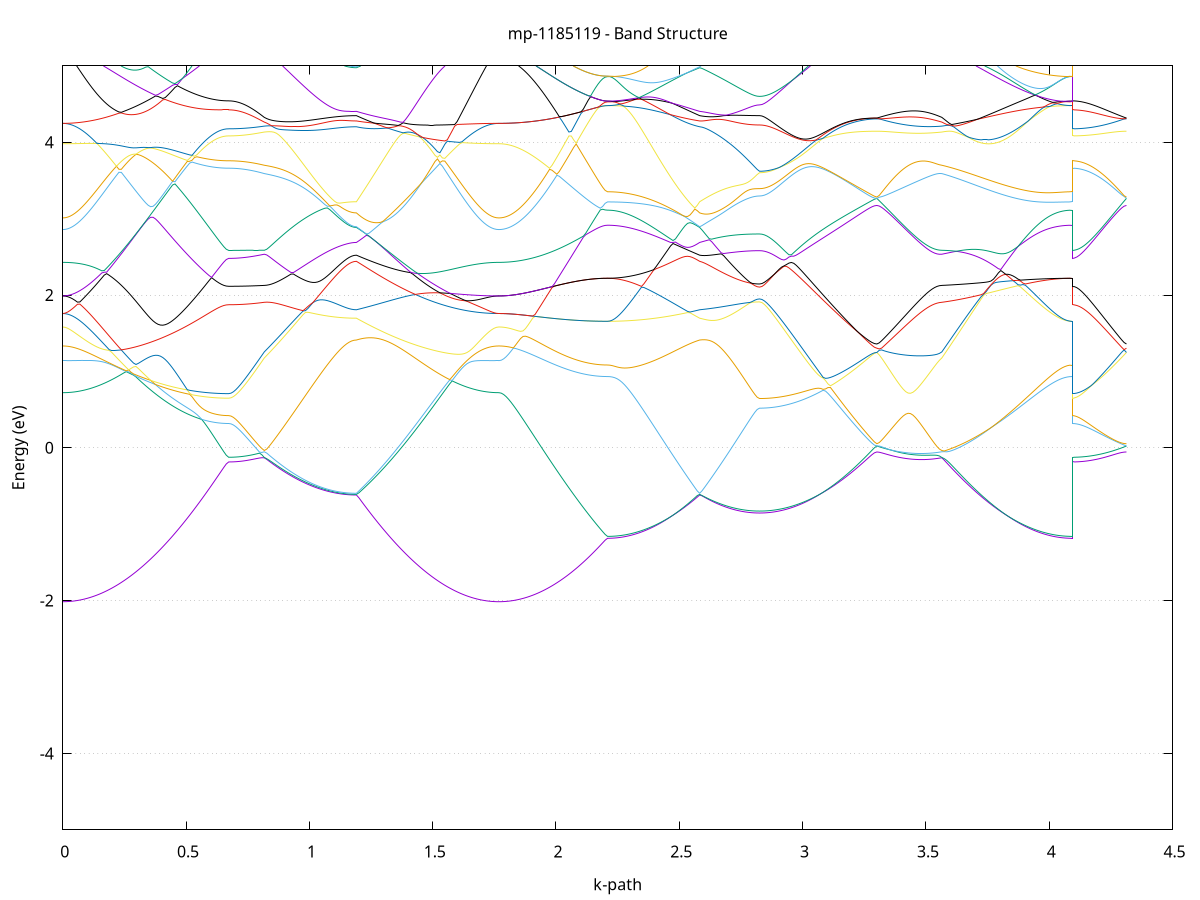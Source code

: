 set title 'mp-1185119 - Band Structure'
set xlabel 'k-path'
set ylabel 'Energy (eV)'
set grid y
set yrange [-5:5]
set terminal png size 800,600
set output 'mp-1185119_bands_gnuplot.png'
plot '-' using 1:2 with lines notitle, '-' using 1:2 with lines notitle, '-' using 1:2 with lines notitle, '-' using 1:2 with lines notitle, '-' using 1:2 with lines notitle, '-' using 1:2 with lines notitle, '-' using 1:2 with lines notitle, '-' using 1:2 with lines notitle, '-' using 1:2 with lines notitle, '-' using 1:2 with lines notitle, '-' using 1:2 with lines notitle, '-' using 1:2 with lines notitle, '-' using 1:2 with lines notitle, '-' using 1:2 with lines notitle, '-' using 1:2 with lines notitle, '-' using 1:2 with lines notitle, '-' using 1:2 with lines notitle, '-' using 1:2 with lines notitle, '-' using 1:2 with lines notitle, '-' using 1:2 with lines notitle, '-' using 1:2 with lines notitle, '-' using 1:2 with lines notitle, '-' using 1:2 with lines notitle, '-' using 1:2 with lines notitle, '-' using 1:2 with lines notitle, '-' using 1:2 with lines notitle, '-' using 1:2 with lines notitle, '-' using 1:2 with lines notitle, '-' using 1:2 with lines notitle, '-' using 1:2 with lines notitle, '-' using 1:2 with lines notitle, '-' using 1:2 with lines notitle, '-' using 1:2 with lines notitle, '-' using 1:2 with lines notitle, '-' using 1:2 with lines notitle, '-' using 1:2 with lines notitle, '-' using 1:2 with lines notitle, '-' using 1:2 with lines notitle, '-' using 1:2 with lines notitle, '-' using 1:2 with lines notitle, '-' using 1:2 with lines notitle, '-' using 1:2 with lines notitle, '-' using 1:2 with lines notitle, '-' using 1:2 with lines notitle, '-' using 1:2 with lines notitle, '-' using 1:2 with lines notitle, '-' using 1:2 with lines notitle, '-' using 1:2 with lines notitle
0.000000 -32.034743
0.009893 -32.034743
0.019786 -32.034743
0.029680 -32.034743
0.039573 -32.034743
0.049466 -32.034743
0.059359 -32.034743
0.069252 -32.034743
0.079146 -32.034743
0.089039 -32.034743
0.098932 -32.034743
0.108825 -32.034743
0.118719 -32.034643
0.128612 -32.034643
0.138505 -32.034643
0.148398 -32.034643
0.158291 -32.034643
0.168185 -32.034643
0.178078 -32.034543
0.187971 -32.034543
0.197864 -32.034543
0.207757 -32.034543
0.217651 -32.034543
0.227544 -32.034443
0.237437 -32.034443
0.247330 -32.034443
0.257223 -32.034443
0.267117 -32.034343
0.277010 -32.034343
0.286903 -32.034343
0.296796 -32.034343
0.306689 -32.034243
0.316583 -32.034243
0.326476 -32.034243
0.336369 -32.034243
0.346262 -32.034143
0.356156 -32.034143
0.366049 -32.034143
0.375942 -32.034143
0.385835 -32.034043
0.395728 -32.034043
0.405622 -32.034043
0.415515 -32.034043
0.425408 -32.033943
0.435301 -32.033943
0.445194 -32.033943
0.455088 -32.033943
0.464981 -32.033943
0.474874 -32.033843
0.484767 -32.033843
0.494660 -32.033843
0.504554 -32.033843
0.514447 -32.033843
0.524340 -32.033843
0.534233 -32.033843
0.544126 -32.033743
0.554020 -32.033743
0.563913 -32.033743
0.573806 -32.033743
0.583699 -32.033743
0.593593 -32.033743
0.603486 -32.033743
0.613379 -32.033743
0.623272 -32.033743
0.633165 -32.033743
0.643059 -32.033743
0.652952 -32.033743
0.662845 -32.033743
0.672738 -32.033743
0.672738 -32.033743
0.682358 -32.033743
0.691977 -32.033743
0.701597 -32.033743
0.711216 -32.033743
0.720836 -32.033743
0.730455 -32.033743
0.740075 -32.033743
0.749694 -32.033743
0.759314 -32.033743
0.768933 -32.033743
0.778553 -32.033743
0.788172 -32.033743
0.797792 -32.033743
0.807411 -32.033743
0.817031 -32.033743
0.817031 -32.033743
0.826864 -32.033743
0.836697 -32.033743
0.846531 -32.033743
0.856364 -32.033743
0.866197 -32.033743
0.876031 -32.033743
0.885864 -32.033743
0.895697 -32.033743
0.905531 -32.033743
0.915364 -32.033743
0.925198 -32.033743
0.935031 -32.033743
0.944864 -32.033743
0.954698 -32.033743
0.964531 -32.033743
0.974364 -32.033743
0.984198 -32.033743
0.994031 -32.033743
1.003864 -32.033743
1.013698 -32.033743
1.023531 -32.033743
1.033364 -32.033743
1.043198 -32.033743
1.053031 -32.033743
1.062865 -32.033743
1.072698 -32.033743
1.082531 -32.033743
1.092365 -32.033743
1.102198 -32.033743
1.112031 -32.033743
1.121865 -32.033743
1.131698 -32.033743
1.141531 -32.033743
1.151365 -32.033743
1.161198 -32.033743
1.171032 -32.033743
1.180865 -32.033743
1.190698 -32.033743
1.190698 -32.033743
1.200659 -32.033743
1.210620 -32.033843
1.220581 -32.033843
1.230542 -32.033843
1.240502 -32.033843
1.250463 -32.033843
1.260424 -32.033843
1.270385 -32.033843
1.280346 -32.033843
1.290306 -32.033843
1.300267 -32.033943
1.310228 -32.033943
1.320189 -32.033943
1.330150 -32.033943
1.340111 -32.033943
1.350071 -32.034043
1.360032 -32.034043
1.369993 -32.034043
1.379954 -32.034043
1.389915 -32.034043
1.399876 -32.034143
1.409836 -32.034143
1.419797 -32.034143
1.429758 -32.034143
1.439719 -32.034243
1.449680 -32.034243
1.459640 -32.034243
1.469601 -32.034243
1.479562 -32.034343
1.489523 -32.034343
1.499484 -32.034343
1.509445 -32.034343
1.519405 -32.034443
1.529366 -32.034443
1.539327 -32.034443
1.549288 -32.034443
1.559249 -32.034543
1.569210 -32.034543
1.579170 -32.034543
1.589131 -32.034543
1.599092 -32.034643
1.609053 -32.034643
1.619014 -32.034643
1.628975 -32.034643
1.638935 -32.034643
1.648896 -32.034643
1.658857 -32.034743
1.668818 -32.034743
1.678779 -32.034743
1.688739 -32.034743
1.698700 -32.034743
1.708661 -32.034743
1.718622 -32.034743
1.728583 -32.034743
1.738544 -32.034743
1.748504 -32.034743
1.758465 -32.034743
1.768426 -32.034743
1.768426 -32.034743
1.778218 -32.034743
1.788009 -32.034743
1.797800 -32.034743
1.807592 -32.034743
1.817383 -32.034743
1.827175 -32.034743
1.836966 -32.034743
1.846758 -32.034743
1.856549 -32.034743
1.866341 -32.034743
1.876132 -32.034743
1.885924 -32.034643
1.895715 -32.034643
1.905506 -32.034643
1.915298 -32.034643
1.925089 -32.034643
1.934881 -32.034643
1.944672 -32.034543
1.954464 -32.034543
1.964255 -32.034543
1.974047 -32.034543
1.983838 -32.034443
1.993629 -32.034443
2.003421 -32.034443
2.013212 -32.034343
2.023004 -32.034343
2.032795 -32.034343
2.042587 -32.034343
2.052378 -32.034243
2.062170 -32.034243
2.071961 -32.034243
2.081753 -32.034143
2.091544 -32.034143
2.101335 -32.034143
2.111127 -32.034043
2.120918 -32.034043
2.130710 -32.033943
2.140501 -32.033943
2.150293 -32.033943
2.160084 -32.033843
2.169876 -32.033843
2.179667 -32.033843
2.189459 -32.033743
2.199250 -32.033743
2.209041 -32.033743
2.209041 -32.033743
2.218875 -32.033743
2.228708 -32.033743
2.238542 -32.033743
2.248375 -32.033743
2.258208 -32.033743
2.268042 -32.033743
2.277875 -32.033743
2.287708 -32.033743
2.297542 -32.033743
2.307375 -32.033743
2.317208 -32.033743
2.327042 -32.033743
2.336875 -32.033743
2.346709 -32.033743
2.356542 -32.033743
2.366375 -32.033743
2.376209 -32.033743
2.386042 -32.033743
2.395875 -32.033743
2.405709 -32.033743
2.415542 -32.033743
2.425375 -32.033743
2.435209 -32.033743
2.445042 -32.033743
2.454875 -32.033743
2.464709 -32.033743
2.474542 -32.033743
2.484376 -32.033743
2.494209 -32.033743
2.504042 -32.033743
2.513876 -32.033743
2.523709 -32.033743
2.533542 -32.033743
2.543376 -32.033743
2.553209 -32.033743
2.563042 -32.033743
2.572876 -32.033743
2.582709 -32.033743
2.582709 -32.033743
2.592421 -32.033743
2.602132 -32.033743
2.611844 -32.033743
2.621555 -32.033843
2.631267 -32.033843
2.640978 -32.033843
2.650690 -32.033843
2.660401 -32.033843
2.670113 -32.033843
2.679824 -32.033843
2.689535 -32.033843
2.699247 -32.033843
2.708958 -32.033843
2.718670 -32.033843
2.728381 -32.033843
2.738093 -32.033843
2.747804 -32.033843
2.757516 -32.033843
2.767227 -32.033843
2.776939 -32.033843
2.786650 -32.033843
2.796362 -32.033843
2.806073 -32.033943
2.815785 -32.033943
2.825496 -32.033943
2.825496 -32.033943
2.835407 -32.033943
2.845317 -32.033943
2.855227 -32.033943
2.865138 -32.033843
2.875048 -32.033843
2.884959 -32.033843
2.894869 -32.033843
2.904779 -32.033843
2.914690 -32.033843
2.924600 -32.033843
2.934510 -32.033843
2.944421 -32.033843
2.954331 -32.033843
2.964242 -32.033843
2.974152 -32.033843
2.984062 -32.033843
2.993973 -32.033843
3.003883 -32.033843
3.013793 -32.033843
3.023704 -32.033843
3.033614 -32.033843
3.043524 -32.033843
3.053435 -32.033843
3.063345 -32.033843
3.073256 -32.033843
3.083166 -32.033843
3.093076 -32.033743
3.102987 -32.033743
3.112897 -32.033743
3.122807 -32.033743
3.132718 -32.033743
3.142628 -32.033743
3.152539 -32.033743
3.162449 -32.033743
3.172359 -32.033743
3.182270 -32.033743
3.192180 -32.033743
3.202090 -32.033743
3.212001 -32.033743
3.221911 -32.033743
3.231822 -32.033743
3.241732 -32.033743
3.251642 -32.033743
3.261553 -32.033743
3.271463 -32.033743
3.281373 -32.033743
3.291284 -32.033743
3.301194 -32.033743
3.301194 -32.033743
3.310948 -32.033743
3.320702 -32.033743
3.330456 -32.033743
3.340210 -32.033743
3.349963 -32.033743
3.359717 -32.033743
3.369471 -32.033743
3.379225 -32.033743
3.388979 -32.033743
3.398733 -32.033743
3.408487 -32.033743
3.418241 -32.033743
3.427995 -32.033743
3.437748 -32.033743
3.447502 -32.033743
3.457256 -32.033743
3.467010 -32.033743
3.476764 -32.033743
3.486518 -32.033743
3.496272 -32.033743
3.506026 -32.033743
3.515779 -32.033743
3.525533 -32.033743
3.535287 -32.033743
3.545041 -32.033743
3.554795 -32.033743
3.564549 -32.033743
3.564549 -32.033743
3.574520 -32.033743
3.584490 -32.033743
3.594461 -32.033743
3.604432 -32.033743
3.614402 -32.033743
3.624373 -32.033743
3.634344 -32.033743
3.644314 -32.033743
3.654285 -32.033743
3.664256 -32.033743
3.674226 -32.033743
3.684197 -32.033743
3.694168 -32.033743
3.704138 -32.033743
3.714109 -32.033743
3.724080 -32.033743
3.734050 -32.033743
3.744021 -32.033743
3.753992 -32.033743
3.763962 -32.033743
3.773933 -32.033743
3.783904 -32.033743
3.793874 -32.033743
3.803845 -32.033743
3.813816 -32.033743
3.823787 -32.033743
3.833757 -32.033743
3.843728 -32.033743
3.853699 -32.033743
3.863669 -32.033743
3.873640 -32.033743
3.883611 -32.033743
3.893581 -32.033743
3.903552 -32.033743
3.913523 -32.033743
3.923493 -32.033743
3.933464 -32.033743
3.943435 -32.033743
3.953405 -32.033743
3.963376 -32.033743
3.973347 -32.033743
3.983317 -32.033743
3.993288 -32.033743
4.003259 -32.033743
4.013229 -32.033743
4.023200 -32.033743
4.033171 -32.033743
4.043141 -32.033743
4.053112 -32.033743
4.063083 -32.033743
4.073053 -32.033743
4.083024 -32.033743
4.092995 -32.033743
4.092995 -32.033743
4.102573 -32.033743
4.112152 -32.033743
4.121731 -32.033743
4.131309 -32.033743
4.140888 -32.033743
4.150466 -32.033743
4.160045 -32.033743
4.169624 -32.033743
4.179202 -32.033743
4.188781 -32.033743
4.198359 -32.033743
4.207938 -32.033743
4.217517 -32.033743
4.227095 -32.033743
4.236674 -32.033743
4.246252 -32.033743
4.255831 -32.033743
4.265410 -32.033743
4.274988 -32.033743
4.284567 -32.033743
4.294145 -32.033743
4.303724 -32.033743
4.313302 -32.033743
e
0.000000 -32.032643
0.009893 -32.032643
0.019786 -32.032643
0.029680 -32.032643
0.039573 -32.032643
0.049466 -32.032643
0.059359 -32.032643
0.069252 -32.032643
0.079146 -32.032643
0.089039 -32.032643
0.098932 -32.032643
0.108825 -32.032643
0.118719 -32.032543
0.128612 -32.032543
0.138505 -32.032543
0.148398 -32.032543
0.158291 -32.032543
0.168185 -32.032543
0.178078 -32.032543
0.187971 -32.032543
0.197864 -32.032543
0.207757 -32.032543
0.217651 -32.032543
0.227544 -32.032543
0.237437 -32.032543
0.247330 -32.032543
0.257223 -32.032543
0.267117 -32.032543
0.277010 -32.032543
0.286903 -32.032543
0.296796 -32.032543
0.306689 -32.032543
0.316583 -32.032543
0.326476 -32.032543
0.336369 -32.032543
0.346262 -32.032443
0.356156 -32.032443
0.366049 -32.032443
0.375942 -32.032443
0.385835 -32.032443
0.395728 -32.032443
0.405622 -32.032443
0.415515 -32.032443
0.425408 -32.032443
0.435301 -32.032443
0.445194 -32.032443
0.455088 -32.032443
0.464981 -32.032443
0.474874 -32.032343
0.484767 -32.032343
0.494660 -32.032343
0.504554 -32.032343
0.514447 -32.032343
0.524340 -32.032343
0.534233 -32.032343
0.544126 -32.032343
0.554020 -32.032343
0.563913 -32.032343
0.573806 -32.032343
0.583699 -32.032343
0.593593 -32.032343
0.603486 -32.032343
0.613379 -32.032343
0.623272 -32.032343
0.633165 -32.032343
0.643059 -32.032343
0.652952 -32.032343
0.662845 -32.032343
0.672738 -32.032343
0.672738 -32.032343
0.682358 -32.032343
0.691977 -32.032343
0.701597 -32.032343
0.711216 -32.032343
0.720836 -32.032343
0.730455 -32.032343
0.740075 -32.032343
0.749694 -32.032343
0.759314 -32.032343
0.768933 -32.032343
0.778553 -32.032343
0.788172 -32.032443
0.797792 -32.032443
0.807411 -32.032443
0.817031 -32.032443
0.817031 -32.032443
0.826864 -32.032443
0.836697 -32.032443
0.846531 -32.032443
0.856364 -32.032543
0.866197 -32.032543
0.876031 -32.032543
0.885864 -32.032543
0.895697 -32.032543
0.905531 -32.032543
0.915364 -32.032543
0.925198 -32.032543
0.935031 -32.032643
0.944864 -32.032643
0.954698 -32.032643
0.964531 -32.032643
0.974364 -32.032643
0.984198 -32.032643
0.994031 -32.032643
1.003864 -32.032643
1.013698 -32.032643
1.023531 -32.032643
1.033364 -32.032643
1.043198 -32.032743
1.053031 -32.032743
1.062865 -32.032743
1.072698 -32.032743
1.082531 -32.032743
1.092365 -32.032743
1.102198 -32.032743
1.112031 -32.032743
1.121865 -32.032743
1.131698 -32.032743
1.141531 -32.032743
1.151365 -32.032743
1.161198 -32.032743
1.171032 -32.032743
1.180865 -32.032743
1.190698 -32.032743
1.190698 -32.032743
1.200659 -32.032743
1.210620 -32.032643
1.220581 -32.032643
1.230542 -32.032543
1.240502 -32.032543
1.250463 -32.032443
1.260424 -32.032443
1.270385 -32.032443
1.280346 -32.032343
1.290306 -32.032343
1.300267 -32.032243
1.310228 -32.032243
1.320189 -32.032243
1.330150 -32.032243
1.340111 -32.032243
1.350071 -32.032243
1.360032 -32.032243
1.369993 -32.032343
1.379954 -32.032343
1.389915 -32.032343
1.399876 -32.032343
1.409836 -32.032343
1.419797 -32.032443
1.429758 -32.032443
1.439719 -32.032443
1.449680 -32.032443
1.459640 -32.032443
1.469601 -32.032443
1.479562 -32.032443
1.489523 -32.032543
1.499484 -32.032543
1.509445 -32.032543
1.519405 -32.032543
1.529366 -32.032543
1.539327 -32.032543
1.549288 -32.032543
1.559249 -32.032543
1.569210 -32.032543
1.579170 -32.032543
1.589131 -32.032543
1.599092 -32.032543
1.609053 -32.032543
1.619014 -32.032543
1.628975 -32.032543
1.638935 -32.032543
1.648896 -32.032543
1.658857 -32.032543
1.668818 -32.032643
1.678779 -32.032643
1.688739 -32.032643
1.698700 -32.032643
1.708661 -32.032643
1.718622 -32.032643
1.728583 -32.032643
1.738544 -32.032643
1.748504 -32.032643
1.758465 -32.032643
1.768426 -32.032643
1.768426 -32.032643
1.778218 -32.032643
1.788009 -32.032643
1.797800 -32.032643
1.807592 -32.032643
1.817383 -32.032643
1.827175 -32.032643
1.836966 -32.032643
1.846758 -32.032643
1.856549 -32.032643
1.866341 -32.032643
1.876132 -32.032643
1.885924 -32.032743
1.895715 -32.032743
1.905506 -32.032743
1.915298 -32.032743
1.925089 -32.032743
1.934881 -32.032743
1.944672 -32.032843
1.954464 -32.032843
1.964255 -32.032843
1.974047 -32.032843
1.983838 -32.032943
1.993629 -32.032943
2.003421 -32.032943
2.013212 -32.032943
2.023004 -32.033043
2.032795 -32.033043
2.042587 -32.033043
2.052378 -32.033143
2.062170 -32.033143
2.071961 -32.033143
2.081753 -32.033243
2.091544 -32.033243
2.101335 -32.033243
2.111127 -32.033343
2.120918 -32.033343
2.130710 -32.033343
2.140501 -32.033443
2.150293 -32.033443
2.160084 -32.033543
2.169876 -32.033543
2.179667 -32.033543
2.189459 -32.033643
2.199250 -32.033643
2.209041 -32.033643
2.209041 -32.033643
2.218875 -32.033643
2.228708 -32.033643
2.238542 -32.033643
2.248375 -32.033643
2.258208 -32.033643
2.268042 -32.033643
2.277875 -32.033643
2.287708 -32.033643
2.297542 -32.033643
2.307375 -32.033643
2.317208 -32.033543
2.327042 -32.033543
2.336875 -32.033543
2.346709 -32.033543
2.356542 -32.033543
2.366375 -32.033443
2.376209 -32.033443
2.386042 -32.033443
2.395875 -32.033443
2.405709 -32.033343
2.415542 -32.033343
2.425375 -32.033343
2.435209 -32.033343
2.445042 -32.033243
2.454875 -32.033243
2.464709 -32.033243
2.474542 -32.033143
2.484376 -32.033143
2.494209 -32.033143
2.504042 -32.033043
2.513876 -32.033043
2.523709 -32.033043
2.533542 -32.032943
2.543376 -32.032943
2.553209 -32.032843
2.563042 -32.032843
2.572876 -32.032843
2.582709 -32.032743
2.582709 -32.032743
2.592421 -32.032743
2.602132 -32.032743
2.611844 -32.032743
2.621555 -32.032643
2.631267 -32.032643
2.640978 -32.032643
2.650690 -32.032643
2.660401 -32.032543
2.670113 -32.032543
2.679824 -32.032543
2.689535 -32.032543
2.699247 -32.032543
2.708958 -32.032443
2.718670 -32.032443
2.728381 -32.032443
2.738093 -32.032443
2.747804 -32.032443
2.757516 -32.032343
2.767227 -32.032343
2.776939 -32.032343
2.786650 -32.032343
2.796362 -32.032343
2.806073 -32.032343
2.815785 -32.032343
2.825496 -32.032343
2.825496 -32.032343
2.835407 -32.032343
2.845317 -32.032343
2.855227 -32.032343
2.865138 -32.032343
2.875048 -32.032343
2.884959 -32.032343
2.894869 -32.032343
2.904779 -32.032343
2.914690 -32.032343
2.924600 -32.032343
2.934510 -32.032343
2.944421 -32.032343
2.954331 -32.032343
2.964242 -32.032343
2.974152 -32.032343
2.984062 -32.032343
2.993973 -32.032343
3.003883 -32.032343
3.013793 -32.032343
3.023704 -32.032343
3.033614 -32.032343
3.043524 -32.032343
3.053435 -32.032343
3.063345 -32.032343
3.073256 -32.032343
3.083166 -32.032343
3.093076 -32.032343
3.102987 -32.032343
3.112897 -32.032343
3.122807 -32.032343
3.132718 -32.032343
3.142628 -32.032343
3.152539 -32.032343
3.162449 -32.032343
3.172359 -32.032343
3.182270 -32.032343
3.192180 -32.032343
3.202090 -32.032343
3.212001 -32.032343
3.221911 -32.032343
3.231822 -32.032343
3.241732 -32.032343
3.251642 -32.032343
3.261553 -32.032343
3.271463 -32.032343
3.281373 -32.032343
3.291284 -32.032343
3.301194 -32.032343
3.301194 -32.032343
3.310948 -32.032343
3.320702 -32.032343
3.330456 -32.032343
3.340210 -32.032343
3.349963 -32.032343
3.359717 -32.032343
3.369471 -32.032343
3.379225 -32.032343
3.388979 -32.032343
3.398733 -32.032343
3.408487 -32.032343
3.418241 -32.032343
3.427995 -32.032343
3.437748 -32.032343
3.447502 -32.032343
3.457256 -32.032343
3.467010 -32.032343
3.476764 -32.032343
3.486518 -32.032343
3.496272 -32.032343
3.506026 -32.032343
3.515779 -32.032443
3.525533 -32.032443
3.535287 -32.032443
3.545041 -32.032443
3.554795 -32.032443
3.564549 -32.032443
3.564549 -32.032443
3.574520 -32.032443
3.584490 -32.032443
3.594461 -32.032543
3.604432 -32.032543
3.614402 -32.032543
3.624373 -32.032543
3.634344 -32.032643
3.644314 -32.032643
3.654285 -32.032643
3.664256 -32.032743
3.674226 -32.032743
3.684197 -32.032743
3.694168 -32.032743
3.704138 -32.032843
3.714109 -32.032843
3.724080 -32.032843
3.734050 -32.032943
3.744021 -32.032943
3.753992 -32.032943
3.763962 -32.033043
3.773933 -32.033043
3.783904 -32.033043
3.793874 -32.033143
3.803845 -32.033143
3.813816 -32.033143
3.823787 -32.033243
3.833757 -32.033243
3.843728 -32.033243
3.853699 -32.033243
3.863669 -32.033343
3.873640 -32.033343
3.883611 -32.033343
3.893581 -32.033443
3.903552 -32.033443
3.913523 -32.033443
3.923493 -32.033443
3.933464 -32.033443
3.943435 -32.033543
3.953405 -32.033543
3.963376 -32.033543
3.973347 -32.033543
3.983317 -32.033543
3.993288 -32.033643
4.003259 -32.033643
4.013229 -32.033643
4.023200 -32.033643
4.033171 -32.033643
4.043141 -32.033643
4.053112 -32.033643
4.063083 -32.033643
4.073053 -32.033643
4.083024 -32.033643
4.092995 -32.033643
4.092995 -32.032343
4.102573 -32.032343
4.112152 -32.032343
4.121731 -32.032343
4.131309 -32.032343
4.140888 -32.032343
4.150466 -32.032343
4.160045 -32.032343
4.169624 -32.032343
4.179202 -32.032343
4.188781 -32.032343
4.198359 -32.032343
4.207938 -32.032343
4.217517 -32.032343
4.227095 -32.032343
4.236674 -32.032343
4.246252 -32.032343
4.255831 -32.032343
4.265410 -32.032343
4.274988 -32.032343
4.284567 -32.032343
4.294145 -32.032343
4.303724 -32.032343
4.313302 -32.032343
e
0.000000 -32.030943
0.009893 -32.030943
0.019786 -32.030943
0.029680 -32.030943
0.039573 -32.030943
0.049466 -32.030943
0.059359 -32.030943
0.069252 -32.030943
0.079146 -32.030943
0.089039 -32.031043
0.098932 -32.031043
0.108825 -32.031043
0.118719 -32.031043
0.128612 -32.031043
0.138505 -32.031043
0.148398 -32.031143
0.158291 -32.031143
0.168185 -32.031143
0.178078 -32.031143
0.187971 -32.031143
0.197864 -32.031243
0.207757 -32.031243
0.217651 -32.031243
0.227544 -32.031243
0.237437 -32.031343
0.247330 -32.031343
0.257223 -32.031343
0.267117 -32.031443
0.277010 -32.031443
0.286903 -32.031443
0.296796 -32.031543
0.306689 -32.031543
0.316583 -32.031543
0.326476 -32.031543
0.336369 -32.031643
0.346262 -32.031643
0.356156 -32.031643
0.366049 -32.031743
0.375942 -32.031743
0.385835 -32.031743
0.395728 -32.031843
0.405622 -32.031843
0.415515 -32.031843
0.425408 -32.031843
0.435301 -32.031943
0.445194 -32.031943
0.455088 -32.031943
0.464981 -32.032043
0.474874 -32.032043
0.484767 -32.032043
0.494660 -32.032043
0.504554 -32.032143
0.514447 -32.032143
0.524340 -32.032143
0.534233 -32.032143
0.544126 -32.032143
0.554020 -32.032243
0.563913 -32.032243
0.573806 -32.032243
0.583699 -32.032243
0.593593 -32.032243
0.603486 -32.032243
0.613379 -32.032243
0.623272 -32.032243
0.633165 -32.032243
0.643059 -32.032243
0.652952 -32.032343
0.662845 -32.032343
0.672738 -32.032343
0.672738 -32.032343
0.682358 -32.032343
0.691977 -32.032343
0.701597 -32.032243
0.711216 -32.032243
0.720836 -32.032243
0.730455 -32.032243
0.740075 -32.032243
0.749694 -32.032243
0.759314 -32.032243
0.768933 -32.032243
0.778553 -32.032243
0.788172 -32.032243
0.797792 -32.032143
0.807411 -32.032143
0.817031 -32.032143
0.817031 -32.032143
0.826864 -32.032143
0.836697 -32.032143
0.846531 -32.032143
0.856364 -32.032143
0.866197 -32.032043
0.876031 -32.032043
0.885864 -32.032043
0.895697 -32.032043
0.905531 -32.032043
0.915364 -32.032043
0.925198 -32.032043
0.935031 -32.031943
0.944864 -32.031943
0.954698 -32.031943
0.964531 -32.031943
0.974364 -32.031943
0.984198 -32.031943
0.994031 -32.031943
1.003864 -32.031943
1.013698 -32.031843
1.023531 -32.031843
1.033364 -32.031843
1.043198 -32.031843
1.053031 -32.031843
1.062865 -32.031843
1.072698 -32.031843
1.082531 -32.031843
1.092365 -32.031843
1.102198 -32.031843
1.112031 -32.031843
1.121865 -32.031843
1.131698 -32.031843
1.141531 -32.031743
1.151365 -32.031743
1.161198 -32.031743
1.171032 -32.031743
1.180865 -32.031743
1.190698 -32.031743
1.190698 -32.031743
1.200659 -32.031843
1.210620 -32.031843
1.220581 -32.031843
1.230542 -32.031943
1.240502 -32.031943
1.250463 -32.031943
1.260424 -32.032043
1.270385 -32.032043
1.280346 -32.032043
1.290306 -32.032143
1.300267 -32.032143
1.310228 -32.032143
1.320189 -32.032143
1.330150 -32.032143
1.340111 -32.032043
1.350071 -32.032043
1.360032 -32.032043
1.369993 -32.031943
1.379954 -32.031943
1.389915 -32.031843
1.399876 -32.031843
1.409836 -32.031743
1.419797 -32.031743
1.429758 -32.031743
1.439719 -32.031643
1.449680 -32.031643
1.459640 -32.031543
1.469601 -32.031543
1.479562 -32.031543
1.489523 -32.031443
1.499484 -32.031443
1.509445 -32.031443
1.519405 -32.031343
1.529366 -32.031343
1.539327 -32.031343
1.549288 -32.031243
1.559249 -32.031243
1.569210 -32.031243
1.579170 -32.031243
1.589131 -32.031143
1.599092 -32.031143
1.609053 -32.031143
1.619014 -32.031143
1.628975 -32.031043
1.638935 -32.031043
1.648896 -32.031043
1.658857 -32.031043
1.668818 -32.031043
1.678779 -32.031043
1.688739 -32.030943
1.698700 -32.030943
1.708661 -32.030943
1.718622 -32.030943
1.728583 -32.030943
1.738544 -32.030943
1.748504 -32.030943
1.758465 -32.030943
1.768426 -32.030943
1.768426 -32.030943
1.778218 -32.030943
1.788009 -32.030943
1.797800 -32.030943
1.807592 -32.030943
1.817383 -32.030943
1.827175 -32.030943
1.836966 -32.030943
1.846758 -32.030943
1.856549 -32.030943
1.866341 -32.030943
1.876132 -32.030943
1.885924 -32.030943
1.895715 -32.030943
1.905506 -32.030943
1.915298 -32.030943
1.925089 -32.030943
1.934881 -32.030943
1.944672 -32.030943
1.954464 -32.030943
1.964255 -32.030943
1.974047 -32.030943
1.983838 -32.030943
1.993629 -32.030943
2.003421 -32.030943
2.013212 -32.030943
2.023004 -32.030943
2.032795 -32.030943
2.042587 -32.030943
2.052378 -32.030943
2.062170 -32.030943
2.071961 -32.030943
2.081753 -32.030943
2.091544 -32.030943
2.101335 -32.030943
2.111127 -32.030943
2.120918 -32.030943
2.130710 -32.030943
2.140501 -32.030943
2.150293 -32.030943
2.160084 -32.030943
2.169876 -32.030943
2.179667 -32.030943
2.189459 -32.030943
2.199250 -32.030943
2.209041 -32.030943
2.209041 -32.030943
2.218875 -32.030943
2.228708 -32.030943
2.238542 -32.030943
2.248375 -32.030943
2.258208 -32.030943
2.268042 -32.030943
2.277875 -32.030943
2.287708 -32.030943
2.297542 -32.031043
2.307375 -32.031043
2.317208 -32.031043
2.327042 -32.031043
2.336875 -32.031043
2.346709 -32.031043
2.356542 -32.031143
2.366375 -32.031143
2.376209 -32.031143
2.386042 -32.031143
2.395875 -32.031143
2.405709 -32.031243
2.415542 -32.031243
2.425375 -32.031243
2.435209 -32.031343
2.445042 -32.031343
2.454875 -32.031343
2.464709 -32.031343
2.474542 -32.031443
2.484376 -32.031443
2.494209 -32.031443
2.504042 -32.031543
2.513876 -32.031543
2.523709 -32.031543
2.533542 -32.031643
2.543376 -32.031643
2.553209 -32.031643
2.563042 -32.031743
2.572876 -32.031743
2.582709 -32.031743
2.582709 -32.031743
2.592421 -32.031843
2.602132 -32.031843
2.611844 -32.031843
2.621555 -32.031843
2.631267 -32.031843
2.640978 -32.031843
2.650690 -32.031843
2.660401 -32.031943
2.670113 -32.031943
2.679824 -32.031943
2.689535 -32.031943
2.699247 -32.031943
2.708958 -32.031943
2.718670 -32.031943
2.728381 -32.032043
2.738093 -32.032043
2.747804 -32.032043
2.757516 -32.032043
2.767227 -32.032043
2.776939 -32.032043
2.786650 -32.032043
2.796362 -32.032143
2.806073 -32.032143
2.815785 -32.032143
2.825496 -32.032143
2.825496 -32.032143
2.835407 -32.032143
2.845317 -32.032143
2.855227 -32.032143
2.865138 -32.032143
2.875048 -32.032143
2.884959 -32.032143
2.894869 -32.032143
2.904779 -32.032143
2.914690 -32.032143
2.924600 -32.032143
2.934510 -32.032143
2.944421 -32.032143
2.954331 -32.032143
2.964242 -32.032143
2.974152 -32.032143
2.984062 -32.032143
2.993973 -32.032143
3.003883 -32.032143
3.013793 -32.032143
3.023704 -32.032143
3.033614 -32.032143
3.043524 -32.032143
3.053435 -32.032243
3.063345 -32.032243
3.073256 -32.032243
3.083166 -32.032243
3.093076 -32.032243
3.102987 -32.032243
3.112897 -32.032243
3.122807 -32.032243
3.132718 -32.032243
3.142628 -32.032243
3.152539 -32.032243
3.162449 -32.032243
3.172359 -32.032243
3.182270 -32.032243
3.192180 -32.032243
3.202090 -32.032243
3.212001 -32.032243
3.221911 -32.032243
3.231822 -32.032243
3.241732 -32.032243
3.251642 -32.032243
3.261553 -32.032343
3.271463 -32.032343
3.281373 -32.032343
3.291284 -32.032343
3.301194 -32.032343
3.301194 -32.032343
3.310948 -32.032343
3.320702 -32.032343
3.330456 -32.032343
3.340210 -32.032343
3.349963 -32.032243
3.359717 -32.032243
3.369471 -32.032243
3.379225 -32.032243
3.388979 -32.032243
3.398733 -32.032243
3.408487 -32.032243
3.418241 -32.032243
3.427995 -32.032243
3.437748 -32.032243
3.447502 -32.032243
3.457256 -32.032243
3.467010 -32.032243
3.476764 -32.032243
3.486518 -32.032243
3.496272 -32.032243
3.506026 -32.032243
3.515779 -32.032243
3.525533 -32.032143
3.535287 -32.032143
3.545041 -32.032143
3.554795 -32.032143
3.564549 -32.032143
3.564549 -32.032143
3.574520 -32.032143
3.584490 -32.032143
3.594461 -32.032043
3.604432 -32.032043
3.614402 -32.032043
3.624373 -32.032043
3.634344 -32.031943
3.644314 -32.031943
3.654285 -32.031943
3.664256 -32.031943
3.674226 -32.031843
3.684197 -32.031843
3.694168 -32.031843
3.704138 -32.031743
3.714109 -32.031743
3.724080 -32.031743
3.734050 -32.031643
3.744021 -32.031643
3.753992 -32.031643
3.763962 -32.031643
3.773933 -32.031543
3.783904 -32.031543
3.793874 -32.031543
3.803845 -32.031443
3.813816 -32.031443
3.823787 -32.031443
3.833757 -32.031343
3.843728 -32.031343
3.853699 -32.031343
3.863669 -32.031343
3.873640 -32.031243
3.883611 -32.031243
3.893581 -32.031243
3.903552 -32.031143
3.913523 -32.031143
3.923493 -32.031143
3.933464 -32.031143
3.943435 -32.031143
3.953405 -32.031043
3.963376 -32.031043
3.973347 -32.031043
3.983317 -32.031043
3.993288 -32.031043
4.003259 -32.031043
4.013229 -32.030943
4.023200 -32.030943
4.033171 -32.030943
4.043141 -32.030943
4.053112 -32.030943
4.063083 -32.030943
4.073053 -32.030943
4.083024 -32.030943
4.092995 -32.030943
4.092995 -32.032343
4.102573 -32.032343
4.112152 -32.032343
4.121731 -32.032343
4.131309 -32.032343
4.140888 -32.032343
4.150466 -32.032343
4.160045 -32.032343
4.169624 -32.032343
4.179202 -32.032343
4.188781 -32.032343
4.198359 -32.032343
4.207938 -32.032343
4.217517 -32.032343
4.227095 -32.032343
4.236674 -32.032343
4.246252 -32.032343
4.255831 -32.032343
4.265410 -32.032343
4.274988 -32.032343
4.284567 -32.032343
4.294145 -32.032343
4.303724 -32.032343
4.313302 -32.032343
e
0.000000 -28.651143
0.009893 -28.651143
0.019786 -28.651143
0.029680 -28.651143
0.039573 -28.651143
0.049466 -28.651143
0.059359 -28.651143
0.069252 -28.651143
0.079146 -28.651143
0.089039 -28.651143
0.098932 -28.651143
0.108825 -28.651143
0.118719 -28.651143
0.128612 -28.651143
0.138505 -28.651143
0.148398 -28.651143
0.158291 -28.651143
0.168185 -28.651143
0.178078 -28.651143
0.187971 -28.651143
0.197864 -28.651143
0.207757 -28.651143
0.217651 -28.651143
0.227544 -28.651143
0.237437 -28.651143
0.247330 -28.651143
0.257223 -28.651143
0.267117 -28.651143
0.277010 -28.651143
0.286903 -28.651143
0.296796 -28.651143
0.306689 -28.651143
0.316583 -28.651143
0.326476 -28.651143
0.336369 -28.651143
0.346262 -28.651143
0.356156 -28.651143
0.366049 -28.651143
0.375942 -28.651143
0.385835 -28.651143
0.395728 -28.651143
0.405622 -28.651143
0.415515 -28.651143
0.425408 -28.651143
0.435301 -28.651143
0.445194 -28.651143
0.455088 -28.651143
0.464981 -28.651143
0.474874 -28.651143
0.484767 -28.651143
0.494660 -28.651143
0.504554 -28.651143
0.514447 -28.651143
0.524340 -28.651143
0.534233 -28.651143
0.544126 -28.651143
0.554020 -28.651143
0.563913 -28.651143
0.573806 -28.651143
0.583699 -28.651143
0.593593 -28.651143
0.603486 -28.651143
0.613379 -28.651143
0.623272 -28.651143
0.633165 -28.651143
0.643059 -28.651143
0.652952 -28.651143
0.662845 -28.651143
0.672738 -28.651143
0.672738 -28.651143
0.682358 -28.651143
0.691977 -28.651143
0.701597 -28.651143
0.711216 -28.651143
0.720836 -28.651143
0.730455 -28.651143
0.740075 -28.651143
0.749694 -28.651143
0.759314 -28.651143
0.768933 -28.651143
0.778553 -28.651143
0.788172 -28.651143
0.797792 -28.651143
0.807411 -28.651143
0.817031 -28.651143
0.817031 -28.651143
0.826864 -28.651143
0.836697 -28.651143
0.846531 -28.651143
0.856364 -28.651143
0.866197 -28.651143
0.876031 -28.651143
0.885864 -28.651143
0.895697 -28.651143
0.905531 -28.651143
0.915364 -28.651143
0.925198 -28.651143
0.935031 -28.651143
0.944864 -28.651143
0.954698 -28.651143
0.964531 -28.651143
0.974364 -28.651143
0.984198 -28.651143
0.994031 -28.651143
1.003864 -28.651143
1.013698 -28.651143
1.023531 -28.651143
1.033364 -28.651143
1.043198 -28.651143
1.053031 -28.651143
1.062865 -28.651143
1.072698 -28.651143
1.082531 -28.651143
1.092365 -28.651143
1.102198 -28.651143
1.112031 -28.651143
1.121865 -28.651143
1.131698 -28.651143
1.141531 -28.651143
1.151365 -28.651143
1.161198 -28.651143
1.171032 -28.651143
1.180865 -28.651143
1.190698 -28.651143
1.190698 -28.651143
1.200659 -28.651143
1.210620 -28.651143
1.220581 -28.651143
1.230542 -28.651143
1.240502 -28.651143
1.250463 -28.651143
1.260424 -28.651143
1.270385 -28.651143
1.280346 -28.651143
1.290306 -28.651143
1.300267 -28.651143
1.310228 -28.651143
1.320189 -28.651143
1.330150 -28.651143
1.340111 -28.651143
1.350071 -28.651143
1.360032 -28.651143
1.369993 -28.651143
1.379954 -28.651143
1.389915 -28.651143
1.399876 -28.651143
1.409836 -28.651143
1.419797 -28.651143
1.429758 -28.651143
1.439719 -28.651143
1.449680 -28.651143
1.459640 -28.651143
1.469601 -28.651143
1.479562 -28.651143
1.489523 -28.651143
1.499484 -28.651143
1.509445 -28.651143
1.519405 -28.651143
1.529366 -28.651143
1.539327 -28.651143
1.549288 -28.651143
1.559249 -28.651143
1.569210 -28.651143
1.579170 -28.651143
1.589131 -28.651143
1.599092 -28.651143
1.609053 -28.651143
1.619014 -28.651143
1.628975 -28.651143
1.638935 -28.651143
1.648896 -28.651143
1.658857 -28.651143
1.668818 -28.651143
1.678779 -28.651143
1.688739 -28.651143
1.698700 -28.651143
1.708661 -28.651143
1.718622 -28.651143
1.728583 -28.651143
1.738544 -28.651143
1.748504 -28.651143
1.758465 -28.651143
1.768426 -28.651143
1.768426 -28.651143
1.778218 -28.651143
1.788009 -28.651143
1.797800 -28.651143
1.807592 -28.651143
1.817383 -28.651143
1.827175 -28.651143
1.836966 -28.651143
1.846758 -28.651143
1.856549 -28.651143
1.866341 -28.651143
1.876132 -28.651143
1.885924 -28.651143
1.895715 -28.651143
1.905506 -28.651143
1.915298 -28.651143
1.925089 -28.651143
1.934881 -28.651143
1.944672 -28.651143
1.954464 -28.651143
1.964255 -28.651143
1.974047 -28.651143
1.983838 -28.651143
1.993629 -28.651143
2.003421 -28.651143
2.013212 -28.651143
2.023004 -28.651143
2.032795 -28.651143
2.042587 -28.651143
2.052378 -28.651143
2.062170 -28.651143
2.071961 -28.651143
2.081753 -28.651143
2.091544 -28.651143
2.101335 -28.651143
2.111127 -28.651143
2.120918 -28.651143
2.130710 -28.651143
2.140501 -28.651143
2.150293 -28.651143
2.160084 -28.651143
2.169876 -28.651143
2.179667 -28.651143
2.189459 -28.651143
2.199250 -28.651143
2.209041 -28.651143
2.209041 -28.651143
2.218875 -28.651143
2.228708 -28.651143
2.238542 -28.651143
2.248375 -28.651143
2.258208 -28.651143
2.268042 -28.651143
2.277875 -28.651143
2.287708 -28.651143
2.297542 -28.651143
2.307375 -28.651143
2.317208 -28.651143
2.327042 -28.651143
2.336875 -28.651143
2.346709 -28.651143
2.356542 -28.651143
2.366375 -28.651143
2.376209 -28.651143
2.386042 -28.651143
2.395875 -28.651143
2.405709 -28.651143
2.415542 -28.651143
2.425375 -28.651143
2.435209 -28.651143
2.445042 -28.651143
2.454875 -28.651143
2.464709 -28.651143
2.474542 -28.651143
2.484376 -28.651143
2.494209 -28.651143
2.504042 -28.651143
2.513876 -28.651143
2.523709 -28.651143
2.533542 -28.651143
2.543376 -28.651143
2.553209 -28.651143
2.563042 -28.651143
2.572876 -28.651143
2.582709 -28.651143
2.582709 -28.651143
2.592421 -28.651143
2.602132 -28.651143
2.611844 -28.651143
2.621555 -28.651143
2.631267 -28.651143
2.640978 -28.651143
2.650690 -28.651143
2.660401 -28.651143
2.670113 -28.651143
2.679824 -28.651143
2.689535 -28.651143
2.699247 -28.651143
2.708958 -28.651143
2.718670 -28.651143
2.728381 -28.651143
2.738093 -28.651143
2.747804 -28.651143
2.757516 -28.651143
2.767227 -28.651143
2.776939 -28.651143
2.786650 -28.651143
2.796362 -28.651143
2.806073 -28.651143
2.815785 -28.651143
2.825496 -28.651143
2.825496 -28.651143
2.835407 -28.651143
2.845317 -28.651143
2.855227 -28.651143
2.865138 -28.651143
2.875048 -28.651143
2.884959 -28.651143
2.894869 -28.651143
2.904779 -28.651143
2.914690 -28.651143
2.924600 -28.651143
2.934510 -28.651143
2.944421 -28.651143
2.954331 -28.651143
2.964242 -28.651143
2.974152 -28.651143
2.984062 -28.651143
2.993973 -28.651143
3.003883 -28.651143
3.013793 -28.651143
3.023704 -28.651143
3.033614 -28.651143
3.043524 -28.651143
3.053435 -28.651143
3.063345 -28.651143
3.073256 -28.651143
3.083166 -28.651143
3.093076 -28.651143
3.102987 -28.651143
3.112897 -28.651143
3.122807 -28.651143
3.132718 -28.651143
3.142628 -28.651143
3.152539 -28.651143
3.162449 -28.651143
3.172359 -28.651143
3.182270 -28.651143
3.192180 -28.651143
3.202090 -28.651143
3.212001 -28.651143
3.221911 -28.651143
3.231822 -28.651143
3.241732 -28.651143
3.251642 -28.651143
3.261553 -28.651143
3.271463 -28.651143
3.281373 -28.651143
3.291284 -28.651143
3.301194 -28.651143
3.301194 -28.651143
3.310948 -28.651143
3.320702 -28.651143
3.330456 -28.651143
3.340210 -28.651143
3.349963 -28.651143
3.359717 -28.651143
3.369471 -28.651143
3.379225 -28.651143
3.388979 -28.651143
3.398733 -28.651143
3.408487 -28.651143
3.418241 -28.651143
3.427995 -28.651143
3.437748 -28.651143
3.447502 -28.651143
3.457256 -28.651143
3.467010 -28.651143
3.476764 -28.651143
3.486518 -28.651143
3.496272 -28.651143
3.506026 -28.651143
3.515779 -28.651143
3.525533 -28.651143
3.535287 -28.651143
3.545041 -28.651143
3.554795 -28.651143
3.564549 -28.651143
3.564549 -28.651143
3.574520 -28.651143
3.584490 -28.651143
3.594461 -28.651143
3.604432 -28.651143
3.614402 -28.651143
3.624373 -28.651143
3.634344 -28.651143
3.644314 -28.651143
3.654285 -28.651143
3.664256 -28.651143
3.674226 -28.651143
3.684197 -28.651143
3.694168 -28.651143
3.704138 -28.651143
3.714109 -28.651143
3.724080 -28.651143
3.734050 -28.651143
3.744021 -28.651143
3.753992 -28.651143
3.763962 -28.651143
3.773933 -28.651143
3.783904 -28.651143
3.793874 -28.651143
3.803845 -28.651143
3.813816 -28.651143
3.823787 -28.651143
3.833757 -28.651143
3.843728 -28.651143
3.853699 -28.651143
3.863669 -28.651143
3.873640 -28.651143
3.883611 -28.651143
3.893581 -28.651143
3.903552 -28.651143
3.913523 -28.651143
3.923493 -28.651143
3.933464 -28.651143
3.943435 -28.651143
3.953405 -28.651143
3.963376 -28.651143
3.973347 -28.651143
3.983317 -28.651143
3.993288 -28.651143
4.003259 -28.651143
4.013229 -28.651143
4.023200 -28.651143
4.033171 -28.651143
4.043141 -28.651143
4.053112 -28.651143
4.063083 -28.651143
4.073053 -28.651143
4.083024 -28.651143
4.092995 -28.651143
4.092995 -28.651143
4.102573 -28.651143
4.112152 -28.651143
4.121731 -28.651143
4.131309 -28.651143
4.140888 -28.651143
4.150466 -28.651143
4.160045 -28.651143
4.169624 -28.651143
4.179202 -28.651143
4.188781 -28.651143
4.198359 -28.651143
4.207938 -28.651143
4.217517 -28.651143
4.227095 -28.651143
4.236674 -28.651143
4.246252 -28.651143
4.255831 -28.651143
4.265410 -28.651143
4.274988 -28.651143
4.284567 -28.651143
4.294145 -28.651143
4.303724 -28.651143
4.313302 -28.651143
e
0.000000 -15.569443
0.009893 -15.569443
0.019786 -15.569543
0.029680 -15.569643
0.039573 -15.569843
0.049466 -15.569943
0.059359 -15.570043
0.069252 -15.570243
0.079146 -15.570343
0.089039 -15.570543
0.098932 -15.570643
0.108825 -15.570843
0.118719 -15.570943
0.128612 -15.571143
0.138505 -15.571343
0.148398 -15.571443
0.158291 -15.571643
0.168185 -15.571743
0.178078 -15.571943
0.187971 -15.572143
0.197864 -15.572343
0.207757 -15.572443
0.217651 -15.572643
0.227544 -15.572843
0.237437 -15.572943
0.247330 -15.573143
0.257223 -15.573343
0.267117 -15.573543
0.277010 -15.573643
0.286903 -15.573843
0.296796 -15.574043
0.306689 -15.574243
0.316583 -15.574443
0.326476 -15.574543
0.336369 -15.574743
0.346262 -15.574943
0.356156 -15.575043
0.366049 -15.575243
0.375942 -15.575443
0.385835 -15.575543
0.395728 -15.575743
0.405622 -15.575943
0.415515 -15.576043
0.425408 -15.576243
0.435301 -15.576343
0.445194 -15.576543
0.455088 -15.576643
0.464981 -15.576743
0.474874 -15.576943
0.484767 -15.577043
0.494660 -15.577143
0.504554 -15.577243
0.514447 -15.577443
0.524340 -15.577543
0.534233 -15.577643
0.544126 -15.577743
0.554020 -15.577743
0.563913 -15.577843
0.573806 -15.577943
0.583699 -15.578043
0.593593 -15.578043
0.603486 -15.578143
0.613379 -15.578143
0.623272 -15.578243
0.633165 -15.578243
0.643059 -15.578243
0.652952 -15.578243
0.662845 -15.578343
0.672738 -15.578343
0.672738 -15.578343
0.682358 -15.578243
0.691977 -15.578243
0.701597 -15.578143
0.711216 -15.578043
0.720836 -15.577843
0.730455 -15.577643
0.740075 -15.577443
0.749694 -15.577143
0.759314 -15.576843
0.768933 -15.576443
0.778553 -15.576143
0.788172 -15.575643
0.797792 -15.575243
0.807411 -15.574743
0.817031 -15.574243
0.817031 -15.574243
0.826864 -15.574043
0.836697 -15.574043
0.846531 -15.574043
0.856364 -15.574043
0.866197 -15.574043
0.876031 -15.574043
0.885864 -15.573943
0.895697 -15.573843
0.905531 -15.573743
0.915364 -15.573643
0.925198 -15.573543
0.935031 -15.573443
0.944864 -15.573243
0.954698 -15.573143
0.964531 -15.572943
0.974364 -15.572743
0.984198 -15.572543
0.994031 -15.572343
1.003864 -15.572143
1.013698 -15.571943
1.023531 -15.571743
1.033364 -15.571443
1.043198 -15.571243
1.053031 -15.570943
1.062865 -15.570743
1.072698 -15.570443
1.082531 -15.570243
1.092365 -15.569943
1.102198 -15.569643
1.112031 -15.569443
1.121865 -15.569143
1.131698 -15.568943
1.141531 -15.568743
1.151365 -15.568443
1.161198 -15.568343
1.171032 -15.568143
1.180865 -15.568043
1.190698 -15.568043
1.190698 -15.568043
1.200659 -15.567943
1.210620 -15.567843
1.220581 -15.567743
1.230542 -15.567643
1.240502 -15.567543
1.250463 -15.567543
1.260424 -15.567443
1.270385 -15.567343
1.280346 -15.567243
1.290306 -15.567143
1.300267 -15.567143
1.310228 -15.567043
1.320189 -15.566943
1.330150 -15.566843
1.340111 -15.566743
1.350071 -15.566643
1.360032 -15.566543
1.369993 -15.566443
1.379954 -15.566343
1.389915 -15.566143
1.399876 -15.566243
1.409836 -15.566543
1.419797 -15.566843
1.429758 -15.567143
1.439719 -15.567443
1.449680 -15.567643
1.459640 -15.567943
1.469601 -15.568143
1.479562 -15.568443
1.489523 -15.568643
1.499484 -15.568843
1.509445 -15.569043
1.519405 -15.569243
1.529366 -15.569343
1.539327 -15.569543
1.549288 -15.569643
1.559249 -15.569743
1.569210 -15.569843
1.579170 -15.569943
1.589131 -15.570043
1.599092 -15.570143
1.609053 -15.570143
1.619014 -15.570243
1.628975 -15.570243
1.638935 -15.570243
1.648896 -15.570243
1.658857 -15.570243
1.668818 -15.570143
1.678779 -15.570143
1.688739 -15.570043
1.698700 -15.570043
1.708661 -15.569943
1.718622 -15.569843
1.728583 -15.569743
1.738544 -15.569643
1.748504 -15.569543
1.758465 -15.569443
1.768426 -15.569443
1.768426 -15.569443
1.778218 -15.569443
1.788009 -15.569443
1.797800 -15.569343
1.807592 -15.569343
1.817383 -15.569243
1.827175 -15.569143
1.836966 -15.569243
1.846758 -15.569343
1.856549 -15.569543
1.866341 -15.569643
1.876132 -15.569843
1.885924 -15.570043
1.895715 -15.570243
1.905506 -15.570443
1.915298 -15.570643
1.925089 -15.570843
1.934881 -15.571043
1.944672 -15.571143
1.954464 -15.571343
1.964255 -15.571543
1.974047 -15.571743
1.983838 -15.571943
1.993629 -15.572143
2.003421 -15.572243
2.013212 -15.572443
2.023004 -15.572643
2.032795 -15.572743
2.042587 -15.572943
2.052378 -15.573043
2.062170 -15.573143
2.071961 -15.573343
2.081753 -15.573443
2.091544 -15.573543
2.101335 -15.573643
2.111127 -15.573743
2.120918 -15.573843
2.130710 -15.573943
2.140501 -15.573943
2.150293 -15.574043
2.160084 -15.574043
2.169876 -15.574143
2.179667 -15.574143
2.189459 -15.574143
2.199250 -15.574143
2.209041 -15.574243
2.209041 -15.574243
2.218875 -15.574143
2.228708 -15.574143
2.238542 -15.574143
2.248375 -15.574043
2.258208 -15.574043
2.268042 -15.573943
2.277875 -15.573843
2.287708 -15.573743
2.297542 -15.573643
2.307375 -15.573443
2.317208 -15.573343
2.327042 -15.573143
2.336875 -15.573043
2.346709 -15.572843
2.356542 -15.572643
2.366375 -15.572443
2.376209 -15.572243
2.386042 -15.571943
2.395875 -15.571743
2.405709 -15.571443
2.415542 -15.571243
2.425375 -15.570943
2.435209 -15.570743
2.445042 -15.570543
2.454875 -15.570243
2.464709 -15.570043
2.474542 -15.569843
2.484376 -15.569543
2.494209 -15.569343
2.504042 -15.569143
2.513876 -15.568943
2.523709 -15.568843
2.533542 -15.568643
2.543376 -15.568443
2.553209 -15.568343
2.563042 -15.568243
2.572876 -15.568143
2.582709 -15.568043
2.582709 -15.568043
2.592421 -15.567943
2.602132 -15.567943
2.611844 -15.567843
2.621555 -15.567843
2.631267 -15.567843
2.640978 -15.567843
2.650690 -15.567843
2.660401 -15.567843
2.670113 -15.567843
2.679824 -15.567843
2.689535 -15.567843
2.699247 -15.567843
2.708958 -15.567843
2.718670 -15.567943
2.728381 -15.567943
2.738093 -15.568043
2.747804 -15.568043
2.757516 -15.568043
2.767227 -15.568143
2.776939 -15.568143
2.786650 -15.568143
2.796362 -15.568143
2.806073 -15.568143
2.815785 -15.568243
2.825496 -15.568243
2.825496 -15.568243
2.835407 -15.568243
2.845317 -15.568243
2.855227 -15.568243
2.865138 -15.568243
2.875048 -15.568243
2.884959 -15.568243
2.894869 -15.568243
2.904779 -15.568243
2.914690 -15.568243
2.924600 -15.568243
2.934510 -15.568243
2.944421 -15.568343
2.954331 -15.568343
2.964242 -15.568443
2.974152 -15.568543
2.984062 -15.568743
2.993973 -15.569043
3.003883 -15.569343
3.013793 -15.569743
3.023704 -15.570143
3.033614 -15.570643
3.043524 -15.571143
3.053435 -15.571543
3.063345 -15.572043
3.073256 -15.572443
3.083166 -15.572943
3.093076 -15.573343
3.102987 -15.573843
3.112897 -15.574243
3.122807 -15.574643
3.132718 -15.574943
3.142628 -15.575343
3.152539 -15.575643
3.162449 -15.575943
3.172359 -15.576243
3.182270 -15.576543
3.192180 -15.576843
3.202090 -15.577043
3.212001 -15.577243
3.221911 -15.577443
3.231822 -15.577643
3.241732 -15.577743
3.251642 -15.577943
3.261553 -15.578043
3.271463 -15.578143
3.281373 -15.578143
3.291284 -15.578143
3.301194 -15.578243
3.301194 -15.578243
3.310948 -15.578243
3.320702 -15.578143
3.330456 -15.578143
3.340210 -15.578143
3.349963 -15.578143
3.359717 -15.578043
3.369471 -15.578043
3.379225 -15.577943
3.388979 -15.577843
3.398733 -15.577743
3.408487 -15.577643
3.418241 -15.577543
3.427995 -15.577443
3.437748 -15.577243
3.447502 -15.577143
3.457256 -15.576943
3.467010 -15.576743
3.476764 -15.576543
3.486518 -15.576343
3.496272 -15.576143
3.506026 -15.575943
3.515779 -15.575643
3.525533 -15.575443
3.535287 -15.575143
3.545041 -15.574843
3.554795 -15.574543
3.564549 -15.574243
3.564549 -15.574243
3.574520 -15.574043
3.584490 -15.574143
3.594461 -15.574243
3.604432 -15.574243
3.614402 -15.574343
3.624373 -15.574343
3.634344 -15.574443
3.644314 -15.574443
3.654285 -15.574543
3.664256 -15.574543
3.674226 -15.574543
3.684197 -15.574543
3.694168 -15.574643
3.704138 -15.574643
3.714109 -15.574643
3.724080 -15.574643
3.734050 -15.574643
3.744021 -15.574643
3.753992 -15.574643
3.763962 -15.574643
3.773933 -15.574643
3.783904 -15.574643
3.793874 -15.574643
3.803845 -15.574643
3.813816 -15.574643
3.823787 -15.574643
3.833757 -15.574643
3.843728 -15.574643
3.853699 -15.574543
3.863669 -15.574543
3.873640 -15.574543
3.883611 -15.574543
3.893581 -15.574543
3.903552 -15.574443
3.913523 -15.574443
3.923493 -15.574443
3.933464 -15.574443
3.943435 -15.574343
3.953405 -15.574343
3.963376 -15.574343
3.973347 -15.574343
3.983317 -15.574343
3.993288 -15.574243
4.003259 -15.574243
4.013229 -15.574243
4.023200 -15.574243
4.033171 -15.574243
4.043141 -15.574243
4.053112 -15.574243
4.063083 -15.574243
4.073053 -15.574243
4.083024 -15.574243
4.092995 -15.574243
4.092995 -15.578343
4.102573 -15.578343
4.112152 -15.578343
4.121731 -15.578243
4.131309 -15.578243
4.140888 -15.578243
4.150466 -15.578243
4.160045 -15.578243
4.169624 -15.578243
4.179202 -15.578243
4.188781 -15.578243
4.198359 -15.578243
4.207938 -15.578243
4.217517 -15.578243
4.227095 -15.578243
4.236674 -15.578243
4.246252 -15.578243
4.255831 -15.578243
4.265410 -15.578243
4.274988 -15.578243
4.284567 -15.578243
4.294145 -15.578243
4.303724 -15.578243
4.313302 -15.578243
e
0.000000 -15.568643
0.009893 -15.568643
0.019786 -15.568643
0.029680 -15.568543
0.039573 -15.568343
0.049466 -15.568143
0.059359 -15.567943
0.069252 -15.567843
0.079146 -15.567643
0.089039 -15.567443
0.098932 -15.567243
0.108825 -15.567043
0.118719 -15.566943
0.128612 -15.566743
0.138505 -15.566443
0.148398 -15.566243
0.158291 -15.566043
0.168185 -15.565843
0.178078 -15.565643
0.187971 -15.565343
0.197864 -15.565143
0.207757 -15.564843
0.217651 -15.564643
0.227544 -15.564343
0.237437 -15.564443
0.247330 -15.564643
0.257223 -15.564843
0.267117 -15.565143
0.277010 -15.565343
0.286903 -15.565543
0.296796 -15.565843
0.306689 -15.566043
0.316583 -15.566243
0.326476 -15.566543
0.336369 -15.566743
0.346262 -15.566943
0.356156 -15.567143
0.366049 -15.567443
0.375942 -15.567643
0.385835 -15.567843
0.395728 -15.568043
0.405622 -15.568243
0.415515 -15.568443
0.425408 -15.568643
0.435301 -15.568843
0.445194 -15.568943
0.455088 -15.569143
0.464981 -15.569343
0.474874 -15.569543
0.484767 -15.569643
0.494660 -15.569843
0.504554 -15.569943
0.514447 -15.570043
0.524340 -15.570243
0.534233 -15.570343
0.544126 -15.570443
0.554020 -15.570543
0.563913 -15.570743
0.573806 -15.571143
0.583699 -15.571443
0.593593 -15.571743
0.603486 -15.572043
0.613379 -15.572243
0.623272 -15.572443
0.633165 -15.572643
0.643059 -15.572743
0.652952 -15.572843
0.662845 -15.572943
0.672738 -15.572943
0.672738 -15.572943
0.682358 -15.572943
0.691977 -15.572943
0.701597 -15.573043
0.711216 -15.573043
0.720836 -15.573143
0.730455 -15.573243
0.740075 -15.573343
0.749694 -15.573443
0.759314 -15.573543
0.768933 -15.573643
0.778553 -15.573643
0.788172 -15.573743
0.797792 -15.573843
0.807411 -15.573943
0.817031 -15.574043
0.817031 -15.574043
0.826864 -15.573943
0.836697 -15.573543
0.846531 -15.573043
0.856364 -15.572643
0.866197 -15.572243
0.876031 -15.571743
0.885864 -15.571243
0.895697 -15.570743
0.905531 -15.570243
0.915364 -15.569743
0.925198 -15.569243
0.935031 -15.568643
0.944864 -15.568143
0.954698 -15.567543
0.964531 -15.566943
0.974364 -15.566443
0.984198 -15.565843
0.994031 -15.565643
1.003864 -15.565443
1.013698 -15.565343
1.023531 -15.565243
1.033364 -15.565143
1.043198 -15.565143
1.053031 -15.565143
1.062865 -15.565143
1.072698 -15.565143
1.082531 -15.565143
1.092365 -15.565243
1.102198 -15.565343
1.112031 -15.565443
1.121865 -15.565543
1.131698 -15.565643
1.141531 -15.565843
1.151365 -15.565943
1.161198 -15.566043
1.171032 -15.566143
1.180865 -15.566243
1.190698 -15.566343
1.190698 -15.566343
1.200659 -15.566043
1.210620 -15.565743
1.220581 -15.565443
1.230542 -15.565243
1.240502 -15.564943
1.250463 -15.564743
1.260424 -15.564443
1.270385 -15.564243
1.280346 -15.564043
1.290306 -15.563843
1.300267 -15.563643
1.310228 -15.563443
1.320189 -15.563343
1.330150 -15.563743
1.340111 -15.564143
1.350071 -15.564543
1.360032 -15.564843
1.369993 -15.565243
1.379954 -15.565543
1.389915 -15.565943
1.399876 -15.566043
1.409836 -15.565943
1.419797 -15.565743
1.429758 -15.565643
1.439719 -15.565543
1.449680 -15.565343
1.459640 -15.565143
1.469601 -15.565043
1.479562 -15.564843
1.489523 -15.564643
1.499484 -15.564543
1.509445 -15.564343
1.519405 -15.564143
1.529366 -15.563943
1.539327 -15.564143
1.549288 -15.564543
1.559249 -15.564843
1.569210 -15.565243
1.579170 -15.565543
1.589131 -15.565843
1.599092 -15.566143
1.609053 -15.566443
1.619014 -15.566643
1.628975 -15.566943
1.638935 -15.567143
1.648896 -15.567343
1.658857 -15.567643
1.668818 -15.567743
1.678779 -15.567943
1.688739 -15.568143
1.698700 -15.568243
1.708661 -15.568343
1.718622 -15.568443
1.728583 -15.568543
1.738544 -15.568643
1.748504 -15.568643
1.758465 -15.568643
1.768426 -15.568643
1.768426 -15.568643
1.778218 -15.568643
1.788009 -15.568743
1.797800 -15.568743
1.807592 -15.568843
1.817383 -15.568943
1.827175 -15.569043
1.836966 -15.569243
1.846758 -15.569343
1.856549 -15.569543
1.866341 -15.569643
1.876132 -15.569843
1.885924 -15.570043
1.895715 -15.570243
1.905506 -15.570443
1.915298 -15.570643
1.925089 -15.570843
1.934881 -15.571043
1.944672 -15.571143
1.954464 -15.571343
1.964255 -15.571543
1.974047 -15.571743
1.983838 -15.571943
1.993629 -15.572143
2.003421 -15.572243
2.013212 -15.572443
2.023004 -15.572643
2.032795 -15.572743
2.042587 -15.572943
2.052378 -15.573043
2.062170 -15.573143
2.071961 -15.573343
2.081753 -15.573443
2.091544 -15.573543
2.101335 -15.573643
2.111127 -15.573743
2.120918 -15.573843
2.130710 -15.573943
2.140501 -15.573943
2.150293 -15.574043
2.160084 -15.574043
2.169876 -15.574143
2.179667 -15.574143
2.189459 -15.574143
2.199250 -15.574143
2.209041 -15.574243
2.209041 -15.574243
2.218875 -15.574143
2.228708 -15.574143
2.238542 -15.574143
2.248375 -15.574043
2.258208 -15.574043
2.268042 -15.573943
2.277875 -15.573843
2.287708 -15.573743
2.297542 -15.573643
2.307375 -15.573443
2.317208 -15.573343
2.327042 -15.573143
2.336875 -15.572943
2.346709 -15.572743
2.356542 -15.572543
2.366375 -15.572343
2.376209 -15.572143
2.386042 -15.571943
2.395875 -15.571743
2.405709 -15.571443
2.415542 -15.571243
2.425375 -15.570943
2.435209 -15.570643
2.445042 -15.570443
2.454875 -15.570143
2.464709 -15.569843
2.474542 -15.569543
2.484376 -15.569243
2.494209 -15.568943
2.504042 -15.568643
2.513876 -15.568343
2.523709 -15.568043
2.533542 -15.567743
2.543376 -15.567443
2.553209 -15.567143
2.563042 -15.566843
2.572876 -15.566543
2.582709 -15.566343
2.582709 -15.566343
2.592421 -15.566143
2.602132 -15.566043
2.611844 -15.565943
2.621555 -15.565843
2.631267 -15.565643
2.640978 -15.565543
2.650690 -15.565443
2.660401 -15.565243
2.670113 -15.565143
2.679824 -15.565043
2.689535 -15.564843
2.699247 -15.564743
2.708958 -15.564643
2.718670 -15.564543
2.728381 -15.564343
2.738093 -15.564243
2.747804 -15.564143
2.757516 -15.564043
2.767227 -15.564043
2.776939 -15.563943
2.786650 -15.563843
2.796362 -15.563843
2.806073 -15.563843
2.815785 -15.563743
2.825496 -15.563743
2.825496 -15.563743
2.835407 -15.563743
2.845317 -15.563843
2.855227 -15.563943
2.865138 -15.564043
2.875048 -15.564143
2.884959 -15.564343
2.894869 -15.564543
2.904779 -15.564743
2.914690 -15.564943
2.924600 -15.565143
2.934510 -15.565443
2.944421 -15.565643
2.954331 -15.565943
2.964242 -15.566243
2.974152 -15.566443
2.984062 -15.566743
2.993973 -15.567043
3.003883 -15.567343
3.013793 -15.567643
3.023704 -15.567943
3.033614 -15.568243
3.043524 -15.568543
3.053435 -15.568843
3.063345 -15.569143
3.073256 -15.569443
3.083166 -15.569643
3.093076 -15.569943
3.102987 -15.570243
3.112897 -15.570443
3.122807 -15.570743
3.132718 -15.570943
3.142628 -15.571143
3.152539 -15.571343
3.162449 -15.571543
3.172359 -15.571743
3.182270 -15.571943
3.192180 -15.572143
3.202090 -15.572243
3.212001 -15.572443
3.221911 -15.572543
3.231822 -15.572643
3.241732 -15.572743
3.251642 -15.572843
3.261553 -15.572943
3.271463 -15.572943
3.281373 -15.573043
3.291284 -15.573043
3.301194 -15.573043
3.301194 -15.573043
3.310948 -15.573043
3.320702 -15.573043
3.330456 -15.573043
3.340210 -15.573043
3.349963 -15.573043
3.359717 -15.573043
3.369471 -15.572943
3.379225 -15.572943
3.388979 -15.573043
3.398733 -15.573043
3.408487 -15.573043
3.418241 -15.573043
3.427995 -15.573143
3.437748 -15.573143
3.447502 -15.573243
3.457256 -15.573243
3.467010 -15.573343
3.476764 -15.573343
3.486518 -15.573443
3.496272 -15.573543
3.506026 -15.573643
3.515779 -15.573643
3.525533 -15.573743
3.535287 -15.573843
3.545041 -15.573843
3.554795 -15.573943
3.564549 -15.574043
3.564549 -15.574043
3.574520 -15.573743
3.584490 -15.573143
3.594461 -15.572543
3.604432 -15.571943
3.614402 -15.571243
3.624373 -15.570543
3.634344 -15.569843
3.644314 -15.569143
3.654285 -15.568343
3.664256 -15.567643
3.674226 -15.566843
3.684197 -15.566243
3.694168 -15.565943
3.704138 -15.565743
3.714109 -15.565443
3.724080 -15.565243
3.734050 -15.564943
3.744021 -15.564743
3.753992 -15.564443
3.763962 -15.564243
3.773933 -15.563943
3.783904 -15.564043
3.793874 -15.564343
3.803845 -15.564743
3.813816 -15.565143
3.823787 -15.565543
3.833757 -15.565943
3.843728 -15.566343
3.853699 -15.566843
3.863669 -15.567243
3.873640 -15.567743
3.883611 -15.568143
3.893581 -15.568643
3.903552 -15.569143
3.913523 -15.569543
3.923493 -15.569943
3.933464 -15.570443
3.943435 -15.570843
3.953405 -15.571243
3.963376 -15.571643
3.973347 -15.571943
3.983317 -15.572343
3.993288 -15.572643
4.003259 -15.572943
4.013229 -15.573143
4.023200 -15.573443
4.033171 -15.573643
4.043141 -15.573843
4.053112 -15.573943
4.063083 -15.574043
4.073053 -15.574143
4.083024 -15.574143
4.092995 -15.574243
4.092995 -15.572943
4.102573 -15.572943
4.112152 -15.572943
4.121731 -15.572943
4.131309 -15.572943
4.140888 -15.572943
4.150466 -15.572943
4.160045 -15.572943
4.169624 -15.572943
4.179202 -15.572943
4.188781 -15.572943
4.198359 -15.572943
4.207938 -15.572943
4.217517 -15.573043
4.227095 -15.573043
4.236674 -15.573043
4.246252 -15.573043
4.255831 -15.573043
4.265410 -15.573043
4.274988 -15.573043
4.284567 -15.573043
4.294145 -15.573043
4.303724 -15.573043
4.313302 -15.573043
e
0.000000 -15.568643
0.009893 -15.568643
0.019786 -15.568543
0.029680 -15.568443
0.039573 -15.568343
0.049466 -15.568143
0.059359 -15.567943
0.069252 -15.567743
0.079146 -15.567443
0.089039 -15.567143
0.098932 -15.566743
0.108825 -15.566343
0.118719 -15.565943
0.128612 -15.565543
0.138505 -15.565043
0.148398 -15.564443
0.158291 -15.563943
0.168185 -15.563343
0.178078 -15.563043
0.187971 -15.563243
0.197864 -15.563543
0.207757 -15.563743
0.217651 -15.563943
0.227544 -15.564143
0.237437 -15.564143
0.247330 -15.563843
0.257223 -15.563543
0.267117 -15.563343
0.277010 -15.563043
0.286903 -15.562743
0.296796 -15.562443
0.306689 -15.562143
0.316583 -15.561843
0.326476 -15.561643
0.336369 -15.561743
0.346262 -15.561843
0.356156 -15.562043
0.366049 -15.562143
0.375942 -15.562343
0.385835 -15.562643
0.395728 -15.562843
0.405622 -15.563243
0.415515 -15.563543
0.425408 -15.563943
0.435301 -15.564443
0.445194 -15.564843
0.455088 -15.565343
0.464981 -15.565943
0.474874 -15.566443
0.484767 -15.566943
0.494660 -15.567443
0.504554 -15.568043
0.514447 -15.568543
0.524340 -15.569043
0.534233 -15.569443
0.544126 -15.569943
0.554020 -15.570343
0.563913 -15.570643
0.573806 -15.570743
0.583699 -15.570843
0.593593 -15.570843
0.603486 -15.570943
0.613379 -15.571043
0.623272 -15.571043
0.633165 -15.571043
0.643059 -15.571143
0.652952 -15.571143
0.662845 -15.571143
0.672738 -15.571143
0.672738 -15.571143
0.682358 -15.571143
0.691977 -15.571043
0.701597 -15.571043
0.711216 -15.570943
0.720836 -15.570843
0.730455 -15.570643
0.740075 -15.570543
0.749694 -15.570343
0.759314 -15.570143
0.768933 -15.570043
0.778553 -15.569843
0.788172 -15.569643
0.797792 -15.569443
0.807411 -15.569243
0.817031 -15.569043
0.817031 -15.569043
0.826864 -15.568843
0.836697 -15.568743
0.846531 -15.568543
0.856364 -15.568343
0.866197 -15.568143
0.876031 -15.567943
0.885864 -15.567743
0.895697 -15.567543
0.905531 -15.567343
0.915364 -15.567143
0.925198 -15.566943
0.935031 -15.566743
0.944864 -15.566543
0.954698 -15.566343
0.964531 -15.566143
0.974364 -15.565943
0.984198 -15.565743
0.994031 -15.565243
1.003864 -15.564743
1.013698 -15.564143
1.023531 -15.563543
1.033364 -15.563043
1.043198 -15.562443
1.053031 -15.561943
1.062865 -15.561343
1.072698 -15.560843
1.082531 -15.560443
1.092365 -15.559943
1.102198 -15.559543
1.112031 -15.559243
1.121865 -15.558843
1.131698 -15.558643
1.141531 -15.558343
1.151365 -15.558243
1.161198 -15.558043
1.171032 -15.557943
1.180865 -15.557943
1.190698 -15.557843
1.190698 -15.557843
1.200659 -15.558343
1.210620 -15.558743
1.220581 -15.559243
1.230542 -15.559643
1.240502 -15.560043
1.250463 -15.560543
1.260424 -15.560943
1.270385 -15.561343
1.280346 -15.561743
1.290306 -15.562143
1.300267 -15.562643
1.310228 -15.563043
1.320189 -15.563243
1.330150 -15.563143
1.340111 -15.562943
1.350071 -15.562743
1.360032 -15.562643
1.369993 -15.562543
1.379954 -15.562343
1.389915 -15.562243
1.399876 -15.562143
1.409836 -15.562043
1.419797 -15.561943
1.429758 -15.561843
1.439719 -15.561743
1.449680 -15.561643
1.459640 -15.561643
1.469601 -15.561543
1.479562 -15.561643
1.489523 -15.562043
1.499484 -15.562543
1.509445 -15.562943
1.519405 -15.563343
1.529366 -15.563743
1.539327 -15.563843
1.549288 -15.563643
1.559249 -15.563443
1.569210 -15.563543
1.579170 -15.563843
1.589131 -15.564243
1.599092 -15.564543
1.609053 -15.564843
1.619014 -15.565243
1.628975 -15.565543
1.638935 -15.565843
1.648896 -15.566143
1.658857 -15.566443
1.668818 -15.566743
1.678779 -15.566943
1.688739 -15.567243
1.698700 -15.567543
1.708661 -15.567743
1.718622 -15.567943
1.728583 -15.568143
1.738544 -15.568343
1.748504 -15.568543
1.758465 -15.568643
1.768426 -15.568643
1.768426 -15.568643
1.778218 -15.568643
1.788009 -15.568743
1.797800 -15.568743
1.807592 -15.568843
1.817383 -15.568943
1.827175 -15.569043
1.836966 -15.568943
1.846758 -15.568843
1.856549 -15.568643
1.866341 -15.568443
1.876132 -15.568243
1.885924 -15.568043
1.895715 -15.567843
1.905506 -15.567543
1.915298 -15.567343
1.925089 -15.567043
1.934881 -15.566743
1.944672 -15.566443
1.954464 -15.566143
1.964255 -15.565743
1.974047 -15.565443
1.983838 -15.565043
1.993629 -15.564643
2.003421 -15.564343
2.013212 -15.563943
2.023004 -15.563543
2.032795 -15.563143
2.042587 -15.562743
2.052378 -15.562343
2.062170 -15.561943
2.071961 -15.561443
2.081753 -15.561043
2.091544 -15.560643
2.101335 -15.560243
2.111127 -15.559843
2.120918 -15.559543
2.130710 -15.559143
2.140501 -15.558843
2.150293 -15.558543
2.160084 -15.558243
2.169876 -15.558043
2.179667 -15.557843
2.189459 -15.557743
2.199250 -15.557643
2.209041 -15.557643
2.209041 -15.557643
2.218875 -15.557643
2.228708 -15.557643
2.238542 -15.557743
2.248375 -15.557843
2.258208 -15.557943
2.268042 -15.558143
2.277875 -15.558243
2.287708 -15.558443
2.297542 -15.558543
2.307375 -15.558743
2.317208 -15.558943
2.327042 -15.559043
2.336875 -15.559243
2.346709 -15.559343
2.356542 -15.559543
2.366375 -15.559643
2.376209 -15.559743
2.386042 -15.559843
2.395875 -15.559943
2.405709 -15.560043
2.415542 -15.560143
2.425375 -15.560143
2.435209 -15.560243
2.445042 -15.560243
2.454875 -15.560243
2.464709 -15.560243
2.474542 -15.560143
2.484376 -15.560043
2.494209 -15.559943
2.504042 -15.559843
2.513876 -15.559643
2.523709 -15.559443
2.533542 -15.559243
2.543376 -15.558943
2.553209 -15.558643
2.563042 -15.558343
2.572876 -15.558043
2.582709 -15.557843
2.582709 -15.557843
2.592421 -15.558143
2.602132 -15.558443
2.611844 -15.558743
2.621555 -15.558943
2.631267 -15.559143
2.640978 -15.559343
2.650690 -15.559543
2.660401 -15.559743
2.670113 -15.559843
2.679824 -15.559943
2.689535 -15.560043
2.699247 -15.560143
2.708958 -15.560243
2.718670 -15.560243
2.728381 -15.560243
2.738093 -15.560243
2.747804 -15.560243
2.757516 -15.560243
2.767227 -15.560243
2.776939 -15.560243
2.786650 -15.560243
2.796362 -15.560243
2.806073 -15.560243
2.815785 -15.560243
2.825496 -15.560243
2.825496 -15.560243
2.835407 -15.560243
2.845317 -15.560443
2.855227 -15.560643
2.865138 -15.560943
2.875048 -15.561343
2.884959 -15.561743
2.894869 -15.562243
2.904779 -15.562743
2.914690 -15.563243
2.924600 -15.563743
2.934510 -15.564343
2.944421 -15.564843
2.954331 -15.565343
2.964242 -15.565843
2.974152 -15.566243
2.984062 -15.566643
2.993973 -15.566943
3.003883 -15.567143
3.013793 -15.567243
3.023704 -15.567343
3.033614 -15.567343
3.043524 -15.567443
3.053435 -15.567443
3.063345 -15.567443
3.073256 -15.567443
3.083166 -15.567443
3.093076 -15.567443
3.102987 -15.567443
3.112897 -15.567443
3.122807 -15.567443
3.132718 -15.567343
3.142628 -15.567343
3.152539 -15.567343
3.162449 -15.567343
3.172359 -15.567343
3.182270 -15.567343
3.192180 -15.567343
3.202090 -15.567343
3.212001 -15.567343
3.221911 -15.567243
3.231822 -15.567243
3.241732 -15.567243
3.251642 -15.567243
3.261553 -15.567243
3.271463 -15.567243
3.281373 -15.567243
3.291284 -15.567243
3.301194 -15.567243
3.301194 -15.567243
3.310948 -15.567543
3.320702 -15.567743
3.330456 -15.568043
3.340210 -15.568243
3.349963 -15.568443
3.359717 -15.568643
3.369471 -15.568843
3.379225 -15.569043
3.388979 -15.569143
3.398733 -15.569243
3.408487 -15.569443
3.418241 -15.569443
3.427995 -15.569543
3.437748 -15.569643
3.447502 -15.569643
3.457256 -15.569643
3.467010 -15.569643
3.476764 -15.569643
3.486518 -15.569643
3.496272 -15.569543
3.506026 -15.569543
3.515779 -15.569443
3.525533 -15.569443
3.535287 -15.569343
3.545041 -15.569243
3.554795 -15.569143
3.564549 -15.569043
3.564549 -15.569043
3.574520 -15.568843
3.584490 -15.568543
3.594461 -15.568343
3.604432 -15.568143
3.614402 -15.567943
3.624373 -15.567643
3.634344 -15.567443
3.644314 -15.567143
3.654285 -15.566943
3.664256 -15.566743
3.674226 -15.566443
3.684197 -15.566043
3.694168 -15.565243
3.704138 -15.564443
3.714109 -15.563643
3.724080 -15.562743
3.734050 -15.562643
3.744021 -15.562843
3.753992 -15.563143
3.763962 -15.563443
3.773933 -15.563743
3.783904 -15.563743
3.793874 -15.563443
3.803845 -15.563243
3.813816 -15.562943
3.823787 -15.562743
3.833757 -15.562443
3.843728 -15.562243
3.853699 -15.561943
3.863669 -15.561743
3.873640 -15.561543
3.883611 -15.561243
3.893581 -15.561043
3.903552 -15.560843
3.913523 -15.560543
3.923493 -15.560343
3.933464 -15.560143
3.943435 -15.559943
3.953405 -15.559643
3.963376 -15.559443
3.973347 -15.559243
3.983317 -15.559043
3.993288 -15.558843
4.003259 -15.558643
4.013229 -15.558443
4.023200 -15.558343
4.033171 -15.558143
4.043141 -15.558043
4.053112 -15.557843
4.063083 -15.557743
4.073053 -15.557643
4.083024 -15.557643
4.092995 -15.557643
4.092995 -15.571143
4.102573 -15.571143
4.112152 -15.571143
4.121731 -15.571043
4.131309 -15.571043
4.140888 -15.570943
4.150466 -15.570843
4.160045 -15.570743
4.169624 -15.570643
4.179202 -15.570543
4.188781 -15.570343
4.198359 -15.570243
4.207938 -15.570043
4.217517 -15.569843
4.227095 -15.569643
4.236674 -15.569443
4.246252 -15.569243
4.255831 -15.568943
4.265410 -15.568743
4.274988 -15.568443
4.284567 -15.568143
4.294145 -15.567843
4.303724 -15.567543
4.313302 -15.567243
e
0.000000 -15.560843
0.009893 -15.560843
0.019786 -15.560843
0.029680 -15.560843
0.039573 -15.560943
0.049466 -15.561043
0.059359 -15.561143
0.069252 -15.561243
0.079146 -15.561343
0.089039 -15.561443
0.098932 -15.561643
0.108825 -15.561743
0.118719 -15.561943
0.128612 -15.562043
0.138505 -15.562243
0.148398 -15.562443
0.158291 -15.562643
0.168185 -15.562843
0.178078 -15.562743
0.187971 -15.562143
0.197864 -15.561443
0.207757 -15.560943
0.217651 -15.560943
0.227544 -15.561043
0.237437 -15.561043
0.247330 -15.561043
0.257223 -15.561143
0.267117 -15.561143
0.277010 -15.561243
0.286903 -15.561243
0.296796 -15.561343
0.306689 -15.561443
0.316583 -15.561543
0.326476 -15.561543
0.336369 -15.561243
0.346262 -15.560943
0.356156 -15.560643
0.366049 -15.560343
0.375942 -15.560043
0.385835 -15.559743
0.395728 -15.559443
0.405622 -15.559143
0.415515 -15.558843
0.425408 -15.558543
0.435301 -15.558243
0.445194 -15.558443
0.455088 -15.558743
0.464981 -15.558943
0.474874 -15.559143
0.484767 -15.559343
0.494660 -15.559443
0.504554 -15.559543
0.514447 -15.559743
0.524340 -15.559743
0.534233 -15.559843
0.544126 -15.559943
0.554020 -15.560043
0.563913 -15.560043
0.573806 -15.560143
0.583699 -15.560143
0.593593 -15.560243
0.603486 -15.560243
0.613379 -15.560243
0.623272 -15.560243
0.633165 -15.560343
0.643059 -15.560343
0.652952 -15.560343
0.662845 -15.560343
0.672738 -15.560343
0.672738 -15.560343
0.682358 -15.560343
0.691977 -15.560343
0.701597 -15.560343
0.711216 -15.560343
0.720836 -15.560343
0.730455 -15.560343
0.740075 -15.560443
0.749694 -15.560443
0.759314 -15.560443
0.768933 -15.560443
0.778553 -15.560543
0.788172 -15.560543
0.797792 -15.560543
0.807411 -15.560643
0.817031 -15.560643
0.817031 -15.560643
0.826864 -15.560643
0.836697 -15.560743
0.846531 -15.560743
0.856364 -15.560743
0.866197 -15.560743
0.876031 -15.560843
0.885864 -15.560843
0.895697 -15.560843
0.905531 -15.560943
0.915364 -15.560943
0.925198 -15.560943
0.935031 -15.560943
0.944864 -15.560943
0.954698 -15.560943
0.964531 -15.560943
0.974364 -15.560943
0.984198 -15.560943
0.994031 -15.560843
1.003864 -15.560843
1.013698 -15.560743
1.023531 -15.560643
1.033364 -15.560543
1.043198 -15.560343
1.053031 -15.560243
1.062865 -15.560043
1.072698 -15.559843
1.082531 -15.559643
1.092365 -15.559343
1.102198 -15.559143
1.112031 -15.558843
1.121865 -15.558643
1.131698 -15.558443
1.141531 -15.558243
1.151365 -15.558043
1.161198 -15.557843
1.171032 -15.557743
1.180865 -15.557643
1.190698 -15.557643
1.190698 -15.557643
1.200659 -15.557243
1.210620 -15.556843
1.220581 -15.556343
1.230542 -15.555943
1.240502 -15.555443
1.250463 -15.554943
1.260424 -15.554443
1.270385 -15.553943
1.280346 -15.553443
1.290306 -15.553243
1.300267 -15.553543
1.310228 -15.553843
1.320189 -15.554143
1.330150 -15.554543
1.340111 -15.554843
1.350071 -15.555243
1.360032 -15.555643
1.369993 -15.556243
1.379954 -15.556743
1.389915 -15.557243
1.399876 -15.557743
1.409836 -15.558243
1.419797 -15.558843
1.429758 -15.559243
1.439719 -15.559743
1.449680 -15.560243
1.459640 -15.560743
1.469601 -15.561243
1.479562 -15.561443
1.489523 -15.561443
1.499484 -15.561343
1.509445 -15.561343
1.519405 -15.561643
1.529366 -15.562043
1.539327 -15.562443
1.549288 -15.562743
1.559249 -15.563143
1.569210 -15.563243
1.579170 -15.563043
1.589131 -15.562843
1.599092 -15.562743
1.609053 -15.562543
1.619014 -15.562343
1.628975 -15.562143
1.638935 -15.562043
1.648896 -15.561843
1.658857 -15.561743
1.668818 -15.561543
1.678779 -15.561443
1.688739 -15.561243
1.698700 -15.561143
1.708661 -15.561043
1.718622 -15.561043
1.728583 -15.560943
1.738544 -15.560843
1.748504 -15.560843
1.758465 -15.560843
1.768426 -15.560843
1.768426 -15.560843
1.778218 -15.560743
1.788009 -15.560743
1.797800 -15.560643
1.807592 -15.560643
1.817383 -15.560443
1.827175 -15.560343
1.836966 -15.560243
1.846758 -15.560043
1.856549 -15.559843
1.866341 -15.559643
1.876132 -15.559443
1.885924 -15.559243
1.895715 -15.559043
1.905506 -15.558843
1.915298 -15.558643
1.925089 -15.558343
1.934881 -15.558143
1.944672 -15.557943
1.954464 -15.557743
1.964255 -15.557443
1.974047 -15.557243
1.983838 -15.557043
1.993629 -15.556843
2.003421 -15.556643
2.013212 -15.556443
2.023004 -15.556243
2.032795 -15.556043
2.042587 -15.555843
2.052378 -15.555643
2.062170 -15.555443
2.071961 -15.555343
2.081753 -15.555143
2.091544 -15.555043
2.101335 -15.554843
2.111127 -15.554743
2.120918 -15.554643
2.130710 -15.554543
2.140501 -15.554443
2.150293 -15.554343
2.160084 -15.554343
2.169876 -15.554243
2.179667 -15.554243
2.189459 -15.554143
2.199250 -15.554143
2.209041 -15.554143
2.209041 -15.554143
2.218875 -15.554143
2.228708 -15.554143
2.238542 -15.554143
2.248375 -15.554143
2.258208 -15.554143
2.268042 -15.554043
2.277875 -15.554043
2.287708 -15.554043
2.297542 -15.554043
2.307375 -15.553943
2.317208 -15.553943
2.327042 -15.553943
2.336875 -15.553843
2.346709 -15.553843
2.356542 -15.553743
2.366375 -15.553643
2.376209 -15.553643
2.386042 -15.553543
2.395875 -15.553443
2.405709 -15.553443
2.415542 -15.553343
2.425375 -15.553243
2.435209 -15.553143
2.445042 -15.553043
2.454875 -15.552943
2.464709 -15.553043
2.474542 -15.553443
2.484376 -15.553743
2.494209 -15.554143
2.504042 -15.554543
2.513876 -15.554943
2.523709 -15.555343
2.533542 -15.555743
2.543376 -15.556143
2.553209 -15.556543
2.563042 -15.557043
2.572876 -15.557443
2.582709 -15.557643
2.582709 -15.557643
2.592421 -15.557443
2.602132 -15.557143
2.611844 -15.556843
2.621555 -15.556543
2.631267 -15.556243
2.640978 -15.556043
2.650690 -15.555743
2.660401 -15.555543
2.670113 -15.555243
2.679824 -15.555043
2.689535 -15.554843
2.699247 -15.554643
2.708958 -15.554443
2.718670 -15.554243
2.728381 -15.554143
2.738093 -15.553943
2.747804 -15.553843
2.757516 -15.553743
2.767227 -15.553743
2.776939 -15.553743
2.786650 -15.553743
2.796362 -15.553743
2.806073 -15.553743
2.815785 -15.553843
2.825496 -15.553843
2.825496 -15.553843
2.835407 -15.553843
2.845317 -15.553743
2.855227 -15.553843
2.865138 -15.553943
2.875048 -15.554243
2.884959 -15.554643
2.894869 -15.555043
2.904779 -15.555543
2.914690 -15.556043
2.924600 -15.556443
2.934510 -15.556943
2.944421 -15.557443
2.954331 -15.557943
2.964242 -15.558443
2.974152 -15.558843
2.984062 -15.559343
2.993973 -15.559843
3.003883 -15.560243
3.013793 -15.560643
3.023704 -15.561143
3.033614 -15.561543
3.043524 -15.561943
3.053435 -15.562343
3.063345 -15.562643
3.073256 -15.563043
3.083166 -15.563443
3.093076 -15.563743
3.102987 -15.564043
3.112897 -15.564343
3.122807 -15.564643
3.132718 -15.564943
3.142628 -15.565243
3.152539 -15.565443
3.162449 -15.565643
3.172359 -15.565843
3.182270 -15.566043
3.192180 -15.566243
3.202090 -15.566443
3.212001 -15.566643
3.221911 -15.566743
3.231822 -15.566843
3.241732 -15.566943
3.251642 -15.567043
3.261553 -15.567143
3.271463 -15.567143
3.281373 -15.567243
3.291284 -15.567243
3.301194 -15.567243
3.301194 -15.567243
3.310948 -15.566943
3.320702 -15.566743
3.330456 -15.566443
3.340210 -15.566143
3.349963 -15.565843
3.359717 -15.565543
3.369471 -15.565243
3.379225 -15.564843
3.388979 -15.564543
3.398733 -15.564243
3.408487 -15.563943
3.418241 -15.563643
3.427995 -15.563343
3.437748 -15.563043
3.447502 -15.562743
3.457256 -15.562443
3.467010 -15.562143
3.476764 -15.561843
3.486518 -15.561643
3.496272 -15.561343
3.506026 -15.561143
3.515779 -15.561043
3.525533 -15.560843
3.535287 -15.560743
3.545041 -15.560643
3.554795 -15.560643
3.564549 -15.560643
3.564549 -15.560643
3.574520 -15.560643
3.584490 -15.560743
3.594461 -15.560843
3.604432 -15.560843
3.614402 -15.560943
3.624373 -15.561043
3.634344 -15.561143
3.644314 -15.561243
3.654285 -15.561343
3.664256 -15.561443
3.674226 -15.561543
3.684197 -15.561643
3.694168 -15.561843
3.704138 -15.562043
3.714109 -15.562143
3.724080 -15.562443
3.734050 -15.561943
3.744021 -15.561143
3.753992 -15.560243
3.763962 -15.559443
3.773933 -15.558643
3.783904 -15.557743
3.793874 -15.556943
3.803845 -15.556143
3.813816 -15.555343
3.823787 -15.554643
3.833757 -15.553843
3.843728 -15.553143
3.853699 -15.552443
3.863669 -15.551843
3.873640 -15.552043
3.883611 -15.552343
3.893581 -15.552543
3.903552 -15.552743
3.913523 -15.552943
3.923493 -15.553043
3.933464 -15.553243
3.943435 -15.553343
3.953405 -15.553443
3.963376 -15.553543
3.973347 -15.553643
3.983317 -15.553743
3.993288 -15.553843
4.003259 -15.553943
4.013229 -15.553943
4.023200 -15.554043
4.033171 -15.554043
4.043141 -15.554043
4.053112 -15.554143
4.063083 -15.554143
4.073053 -15.554143
4.083024 -15.554143
4.092995 -15.554143
4.092995 -15.560343
4.102573 -15.560343
4.112152 -15.560443
4.121731 -15.560643
4.131309 -15.560843
4.140888 -15.561043
4.150466 -15.561343
4.160045 -15.561643
4.169624 -15.561943
4.179202 -15.562343
4.188781 -15.562643
4.198359 -15.563043
4.207938 -15.563343
4.217517 -15.563743
4.227095 -15.564143
4.236674 -15.564443
4.246252 -15.564843
4.255831 -15.565243
4.265410 -15.565543
4.274988 -15.565943
4.284567 -15.566243
4.294145 -15.566643
4.303724 -15.566943
4.313302 -15.567243
e
0.000000 -15.560843
0.009893 -15.560843
0.019786 -15.560843
0.029680 -15.560843
0.039573 -15.560843
0.049466 -15.560843
0.059359 -15.560843
0.069252 -15.560843
0.079146 -15.560843
0.089039 -15.560843
0.098932 -15.560843
0.108825 -15.560843
0.118719 -15.560843
0.128612 -15.560843
0.138505 -15.560843
0.148398 -15.560843
0.158291 -15.560843
0.168185 -15.560843
0.178078 -15.560943
0.187971 -15.560943
0.197864 -15.560943
0.207757 -15.560743
0.217651 -15.560043
0.227544 -15.559343
0.237437 -15.558643
0.247330 -15.557843
0.257223 -15.557043
0.267117 -15.556243
0.277010 -15.555443
0.286903 -15.554643
0.296796 -15.553843
0.306689 -15.553043
0.316583 -15.552143
0.326476 -15.551443
0.336369 -15.552243
0.346262 -15.553043
0.356156 -15.553743
0.366049 -15.554443
0.375942 -15.555143
0.385835 -15.555743
0.395728 -15.556343
0.405622 -15.556843
0.415515 -15.557343
0.425408 -15.557743
0.435301 -15.558143
0.445194 -15.557943
0.455088 -15.557643
0.464981 -15.557343
0.474874 -15.557043
0.484767 -15.556743
0.494660 -15.556443
0.504554 -15.556243
0.514447 -15.555943
0.524340 -15.555643
0.534233 -15.555443
0.544126 -15.555243
0.554020 -15.554943
0.563913 -15.554743
0.573806 -15.554543
0.583699 -15.554343
0.593593 -15.554243
0.603486 -15.554043
0.613379 -15.553943
0.623272 -15.553843
0.633165 -15.553743
0.643059 -15.553643
0.652952 -15.553543
0.662845 -15.553543
0.672738 -15.553543
0.672738 -15.553543
0.682358 -15.553543
0.691977 -15.553543
0.701597 -15.553543
0.711216 -15.553543
0.720836 -15.553543
0.730455 -15.553443
0.740075 -15.553443
0.749694 -15.553443
0.759314 -15.553443
0.768933 -15.553343
0.778553 -15.553343
0.788172 -15.553243
0.797792 -15.553243
0.807411 -15.553243
0.817031 -15.553143
0.817031 -15.553143
0.826864 -15.553143
0.836697 -15.553043
0.846531 -15.553043
0.856364 -15.553043
0.866197 -15.553043
0.876031 -15.553043
0.885864 -15.553043
0.895697 -15.553043
0.905531 -15.553043
0.915364 -15.553143
0.925198 -15.553143
0.935031 -15.553143
0.944864 -15.553143
0.954698 -15.553143
0.964531 -15.553243
0.974364 -15.553243
0.984198 -15.553243
0.994031 -15.553243
1.003864 -15.553243
1.013698 -15.553243
1.023531 -15.553243
1.033364 -15.553243
1.043198 -15.553143
1.053031 -15.553143
1.062865 -15.553043
1.072698 -15.552943
1.082531 -15.552843
1.092365 -15.552643
1.102198 -15.552543
1.112031 -15.552343
1.121865 -15.552043
1.131698 -15.551843
1.141531 -15.551543
1.151365 -15.551243
1.161198 -15.550943
1.171032 -15.550743
1.180865 -15.550643
1.190698 -15.550743
1.190698 -15.550743
1.200659 -15.550743
1.210620 -15.551043
1.220581 -15.551243
1.230542 -15.551543
1.240502 -15.551743
1.250463 -15.552043
1.260424 -15.552343
1.270385 -15.552643
1.280346 -15.552843
1.290306 -15.552843
1.300267 -15.552443
1.310228 -15.552943
1.320189 -15.553543
1.330150 -15.554043
1.340111 -15.554643
1.350071 -15.555143
1.360032 -15.555543
1.369993 -15.555943
1.379954 -15.556343
1.389915 -15.556643
1.399876 -15.557043
1.409836 -15.557443
1.419797 -15.557843
1.429758 -15.558143
1.439719 -15.558543
1.449680 -15.558943
1.459640 -15.559343
1.469601 -15.559743
1.479562 -15.560143
1.489523 -15.560543
1.499484 -15.560843
1.509445 -15.561243
1.519405 -15.561243
1.529366 -15.561243
1.539327 -15.561143
1.549288 -15.561143
1.559249 -15.561143
1.569210 -15.561043
1.579170 -15.561043
1.589131 -15.561043
1.599092 -15.560943
1.609053 -15.560943
1.619014 -15.560943
1.628975 -15.560943
1.638935 -15.560943
1.648896 -15.560843
1.658857 -15.560843
1.668818 -15.560843
1.678779 -15.560843
1.688739 -15.560843
1.698700 -15.560843
1.708661 -15.560843
1.718622 -15.560843
1.728583 -15.560843
1.738544 -15.560843
1.748504 -15.560843
1.758465 -15.560843
1.768426 -15.560843
1.768426 -15.560843
1.778218 -15.560743
1.788009 -15.560743
1.797800 -15.560643
1.807592 -15.560643
1.817383 -15.560443
1.827175 -15.560343
1.836966 -15.560243
1.846758 -15.560043
1.856549 -15.559843
1.866341 -15.559643
1.876132 -15.559443
1.885924 -15.559243
1.895715 -15.559043
1.905506 -15.558843
1.915298 -15.558643
1.925089 -15.558343
1.934881 -15.558143
1.944672 -15.557943
1.954464 -15.557743
1.964255 -15.557443
1.974047 -15.557243
1.983838 -15.557043
1.993629 -15.556843
2.003421 -15.556643
2.013212 -15.556443
2.023004 -15.556243
2.032795 -15.556043
2.042587 -15.555843
2.052378 -15.555643
2.062170 -15.555443
2.071961 -15.555343
2.081753 -15.555143
2.091544 -15.555043
2.101335 -15.554843
2.111127 -15.554743
2.120918 -15.554643
2.130710 -15.554543
2.140501 -15.554443
2.150293 -15.554343
2.160084 -15.554343
2.169876 -15.554243
2.179667 -15.554243
2.189459 -15.554143
2.199250 -15.554143
2.209041 -15.554143
2.209041 -15.554143
2.218875 -15.554143
2.228708 -15.554043
2.238542 -15.554043
2.248375 -15.553843
2.258208 -15.553743
2.268042 -15.553543
2.277875 -15.553443
2.287708 -15.553243
2.297542 -15.553043
2.307375 -15.552843
2.317208 -15.552643
2.327042 -15.552443
2.336875 -15.552143
2.346709 -15.551943
2.356542 -15.551743
2.366375 -15.551543
2.376209 -15.551343
2.386042 -15.551143
2.395875 -15.551143
2.405709 -15.551343
2.415542 -15.551543
2.425375 -15.551843
2.435209 -15.552143
2.445042 -15.552443
2.454875 -15.552743
2.464709 -15.552843
2.474542 -15.552643
2.484376 -15.552543
2.494209 -15.552443
2.504042 -15.552243
2.513876 -15.552143
2.523709 -15.551943
2.533542 -15.551743
2.543376 -15.551543
2.553209 -15.551343
2.563042 -15.551143
2.572876 -15.550943
2.582709 -15.550743
2.582709 -15.550743
2.592421 -15.550643
2.602132 -15.550743
2.611844 -15.550843
2.621555 -15.551043
2.631267 -15.551143
2.640978 -15.551343
2.650690 -15.551443
2.660401 -15.551643
2.670113 -15.551743
2.679824 -15.551943
2.689535 -15.552043
2.699247 -15.552243
2.708958 -15.552343
2.718670 -15.552443
2.728381 -15.552643
2.738093 -15.552743
2.747804 -15.552743
2.757516 -15.552843
2.767227 -15.552843
2.776939 -15.552843
2.786650 -15.552843
2.796362 -15.552743
2.806073 -15.552743
2.815785 -15.552743
2.825496 -15.552743
2.825496 -15.552743
2.835407 -15.552743
2.845317 -15.552943
2.855227 -15.553143
2.865138 -15.553243
2.875048 -15.553243
2.884959 -15.553143
2.894869 -15.553043
2.904779 -15.552843
2.914690 -15.552643
2.924600 -15.552543
2.934510 -15.552343
2.944421 -15.552043
2.954331 -15.551843
2.964242 -15.551643
2.974152 -15.551443
2.984062 -15.551243
2.993973 -15.550943
3.003883 -15.550743
3.013793 -15.550543
3.023704 -15.550343
3.033614 -15.550043
3.043524 -15.549843
3.053435 -15.549643
3.063345 -15.549443
3.073256 -15.549243
3.083166 -15.549043
3.093076 -15.548843
3.102987 -15.548643
3.112897 -15.548443
3.122807 -15.548343
3.132718 -15.548143
3.142628 -15.548043
3.152539 -15.547843
3.162449 -15.547743
3.172359 -15.547543
3.182270 -15.547443
3.192180 -15.547343
3.202090 -15.547243
3.212001 -15.547143
3.221911 -15.547043
3.231822 -15.547043
3.241732 -15.546943
3.251642 -15.546843
3.261553 -15.546843
3.271463 -15.546843
3.281373 -15.546743
3.291284 -15.546743
3.301194 -15.546743
3.301194 -15.546743
3.310948 -15.547043
3.320702 -15.547343
3.330456 -15.547543
3.340210 -15.547843
3.349963 -15.548143
3.359717 -15.548443
3.369471 -15.548743
3.379225 -15.549043
3.388979 -15.549343
3.398733 -15.549643
3.408487 -15.549943
3.418241 -15.550243
3.427995 -15.550543
3.437748 -15.550843
3.447502 -15.551143
3.457256 -15.551443
3.467010 -15.551743
3.476764 -15.551943
3.486518 -15.552243
3.496272 -15.552443
3.506026 -15.552643
3.515779 -15.552843
3.525533 -15.552943
3.535287 -15.553043
3.545041 -15.553143
3.554795 -15.553143
3.564549 -15.553143
3.564549 -15.553143
3.574520 -15.553143
3.584490 -15.553043
3.594461 -15.552943
3.604432 -15.552943
3.614402 -15.552843
3.624373 -15.552743
3.634344 -15.552743
3.644314 -15.552643
3.654285 -15.552543
3.664256 -15.552443
3.674226 -15.552443
3.684197 -15.552343
3.694168 -15.552243
3.704138 -15.552143
3.714109 -15.552043
3.724080 -15.551943
3.734050 -15.551943
3.744021 -15.551843
3.753992 -15.551743
3.763962 -15.551643
3.773933 -15.551543
3.783904 -15.551443
3.793874 -15.551343
3.803845 -15.551343
3.813816 -15.551243
3.823787 -15.551143
3.833757 -15.551043
3.843728 -15.551243
3.853699 -15.551543
3.863669 -15.551743
3.873640 -15.551043
3.883611 -15.550643
3.893581 -15.550643
3.903552 -15.550743
3.913523 -15.551043
3.923493 -15.551243
3.933464 -15.551443
3.943435 -15.551743
3.953405 -15.551943
3.963376 -15.552143
3.973347 -15.552443
3.983317 -15.552643
3.993288 -15.552843
4.003259 -15.553043
4.013229 -15.553243
4.023200 -15.553443
4.033171 -15.553643
4.043141 -15.553743
4.053112 -15.553843
4.063083 -15.554043
4.073053 -15.554043
4.083024 -15.554143
4.092995 -15.554143
4.092995 -15.553543
4.102573 -15.553543
4.112152 -15.553443
4.121731 -15.553243
4.131309 -15.553043
4.140888 -15.552843
4.150466 -15.552543
4.160045 -15.552243
4.169624 -15.551943
4.179202 -15.551643
4.188781 -15.551243
4.198359 -15.550943
4.207938 -15.550543
4.217517 -15.550143
4.227095 -15.549843
4.236674 -15.549443
4.246252 -15.549143
4.255831 -15.548743
4.265410 -15.548443
4.274988 -15.548043
4.284567 -15.547743
4.294145 -15.547443
4.303724 -15.547043
4.313302 -15.546743
e
0.000000 -15.550043
0.009893 -15.550043
0.019786 -15.550043
0.029680 -15.550043
0.039573 -15.549943
0.049466 -15.549843
0.059359 -15.549843
0.069252 -15.549743
0.079146 -15.549643
0.089039 -15.549543
0.098932 -15.549443
0.108825 -15.549343
0.118719 -15.549243
0.128612 -15.549043
0.138505 -15.548943
0.148398 -15.548843
0.158291 -15.548643
0.168185 -15.548543
0.178078 -15.548343
0.187971 -15.548243
0.197864 -15.548043
0.207757 -15.547943
0.217651 -15.547743
0.227544 -15.547543
0.237437 -15.547443
0.247330 -15.547243
0.257223 -15.547143
0.267117 -15.546943
0.277010 -15.547543
0.286903 -15.548343
0.296796 -15.549143
0.306689 -15.549943
0.316583 -15.550743
0.326476 -15.551343
0.336369 -15.550443
0.346262 -15.549643
0.356156 -15.548843
0.366049 -15.547943
0.375942 -15.547143
0.385835 -15.546343
0.395728 -15.545443
0.405622 -15.544843
0.415515 -15.544743
0.425408 -15.544643
0.435301 -15.544443
0.445194 -15.544343
0.455088 -15.544243
0.464981 -15.544143
0.474874 -15.544043
0.484767 -15.543943
0.494660 -15.543843
0.504554 -15.543743
0.514447 -15.543643
0.524340 -15.543643
0.534233 -15.543543
0.544126 -15.543443
0.554020 -15.543343
0.563913 -15.543343
0.573806 -15.543243
0.583699 -15.543243
0.593593 -15.543143
0.603486 -15.543143
0.613379 -15.543043
0.623272 -15.543043
0.633165 -15.543043
0.643059 -15.543043
0.652952 -15.543043
0.662845 -15.542943
0.672738 -15.542943
0.672738 -15.542943
0.682358 -15.542943
0.691977 -15.543043
0.701597 -15.543043
0.711216 -15.543043
0.720836 -15.543043
0.730455 -15.543143
0.740075 -15.543143
0.749694 -15.543243
0.759314 -15.543343
0.768933 -15.543343
0.778553 -15.543443
0.788172 -15.543543
0.797792 -15.543643
0.807411 -15.543743
0.817031 -15.543843
0.817031 -15.543843
0.826864 -15.543943
0.836697 -15.544043
0.846531 -15.544143
0.856364 -15.544243
0.866197 -15.544343
0.876031 -15.544443
0.885864 -15.544543
0.895697 -15.544643
0.905531 -15.544743
0.915364 -15.544943
0.925198 -15.545043
0.935031 -15.545143
0.944864 -15.545243
0.954698 -15.545443
0.964531 -15.545543
0.974364 -15.545643
0.984198 -15.545843
0.994031 -15.545943
1.003864 -15.546043
1.013698 -15.546243
1.023531 -15.546343
1.033364 -15.546443
1.043198 -15.546643
1.053031 -15.546743
1.062865 -15.546843
1.072698 -15.547243
1.082531 -15.547643
1.092365 -15.548143
1.102198 -15.548543
1.112031 -15.548943
1.121865 -15.549243
1.131698 -15.549643
1.141531 -15.549943
1.151365 -15.550243
1.161198 -15.550443
1.171032 -15.550543
1.180865 -15.550643
1.190698 -15.550543
1.190698 -15.550543
1.200659 -15.550443
1.210620 -15.550243
1.220581 -15.549943
1.230542 -15.549643
1.240502 -15.549343
1.250463 -15.549643
1.260424 -15.550243
1.270385 -15.550743
1.280346 -15.551343
1.290306 -15.551843
1.300267 -15.552343
1.310228 -15.551743
1.320189 -15.551243
1.330150 -15.550643
1.340111 -15.550043
1.350071 -15.549543
1.360032 -15.548943
1.369993 -15.548443
1.379954 -15.547943
1.389915 -15.547443
1.399876 -15.547143
1.409836 -15.546943
1.419797 -15.546943
1.429758 -15.546943
1.439719 -15.546943
1.449680 -15.547043
1.459640 -15.547143
1.469601 -15.547143
1.479562 -15.547243
1.489523 -15.547343
1.499484 -15.547443
1.509445 -15.547543
1.519405 -15.547643
1.529366 -15.547743
1.539327 -15.547843
1.549288 -15.547943
1.559249 -15.548143
1.569210 -15.548243
1.579170 -15.548343
1.589131 -15.548443
1.599092 -15.548643
1.609053 -15.548743
1.619014 -15.548843
1.628975 -15.548943
1.638935 -15.549143
1.648896 -15.549243
1.658857 -15.549343
1.668818 -15.549443
1.678779 -15.549543
1.688739 -15.549643
1.698700 -15.549743
1.708661 -15.549843
1.718622 -15.549943
1.728583 -15.549943
1.738544 -15.550043
1.748504 -15.550043
1.758465 -15.550043
1.768426 -15.550043
1.768426 -15.550043
1.778218 -15.550043
1.788009 -15.550043
1.797800 -15.550043
1.807592 -15.550043
1.817383 -15.550043
1.827175 -15.550043
1.836966 -15.550043
1.846758 -15.550043
1.856549 -15.550043
1.866341 -15.550043
1.876132 -15.550043
1.885924 -15.550043
1.895715 -15.550043
1.905506 -15.550043
1.915298 -15.550043
1.925089 -15.549943
1.934881 -15.549943
1.944672 -15.549943
1.954464 -15.549943
1.964255 -15.549943
1.974047 -15.549943
1.983838 -15.549943
1.993629 -15.549943
2.003421 -15.549943
2.013212 -15.549943
2.023004 -15.549943
2.032795 -15.549943
2.042587 -15.549943
2.052378 -15.549943
2.062170 -15.549943
2.071961 -15.549943
2.081753 -15.549843
2.091544 -15.549843
2.101335 -15.549843
2.111127 -15.549843
2.120918 -15.549843
2.130710 -15.549843
2.140501 -15.549843
2.150293 -15.549843
2.160084 -15.549843
2.169876 -15.549843
2.179667 -15.549843
2.189459 -15.549843
2.199250 -15.549843
2.209041 -15.549843
2.209041 -15.549843
2.218875 -15.549843
2.228708 -15.549843
2.238542 -15.549843
2.248375 -15.549843
2.258208 -15.549943
2.268042 -15.549943
2.277875 -15.549943
2.287708 -15.550043
2.297542 -15.550043
2.307375 -15.550043
2.317208 -15.550143
2.327042 -15.550243
2.336875 -15.550343
2.346709 -15.550443
2.356542 -15.550543
2.366375 -15.550643
2.376209 -15.550743
2.386042 -15.550943
2.395875 -15.550943
2.405709 -15.550643
2.415542 -15.550443
2.425375 -15.550243
2.435209 -15.550043
2.445042 -15.549843
2.454875 -15.549643
2.464709 -15.549443
2.474542 -15.549343
2.484376 -15.549143
2.494209 -15.548943
2.504042 -15.549143
2.513876 -15.549243
2.523709 -15.549443
2.533542 -15.549643
2.543376 -15.549743
2.553209 -15.549943
2.563042 -15.550143
2.572876 -15.550343
2.582709 -15.550543
2.582709 -15.550543
2.592421 -15.550643
2.602132 -15.550543
2.611844 -15.550543
2.621555 -15.550443
2.631267 -15.550443
2.640978 -15.550443
2.650690 -15.550443
2.660401 -15.550543
2.670113 -15.550643
2.679824 -15.550743
2.689535 -15.550843
2.699247 -15.550943
2.708958 -15.551043
2.718670 -15.551143
2.728381 -15.551343
2.738093 -15.551443
2.747804 -15.551543
2.757516 -15.551643
2.767227 -15.551743
2.776939 -15.551843
2.786650 -15.551943
2.796362 -15.551943
2.806073 -15.552043
2.815785 -15.552043
2.825496 -15.552043
2.825496 -15.552043
2.835407 -15.552043
2.845317 -15.551943
2.855227 -15.551743
2.865138 -15.551543
2.875048 -15.551343
2.884959 -15.551143
2.894869 -15.550943
2.904779 -15.550743
2.914690 -15.550543
2.924600 -15.550343
2.934510 -15.550143
2.944421 -15.550043
2.954331 -15.549843
2.964242 -15.549743
2.974152 -15.549643
2.984062 -15.549543
2.993973 -15.549443
3.003883 -15.549343
3.013793 -15.549243
3.023704 -15.549043
3.033614 -15.548943
3.043524 -15.548843
3.053435 -15.548743
3.063345 -15.548643
3.073256 -15.548543
3.083166 -15.548443
3.093076 -15.548343
3.102987 -15.548243
3.112897 -15.548143
3.122807 -15.548043
3.132718 -15.547943
3.142628 -15.547843
3.152539 -15.547743
3.162449 -15.547643
3.172359 -15.547543
3.182270 -15.547443
3.192180 -15.547343
3.202090 -15.547243
3.212001 -15.547143
3.221911 -15.547043
3.231822 -15.547043
3.241732 -15.546943
3.251642 -15.546843
3.261553 -15.546843
3.271463 -15.546843
3.281373 -15.546743
3.291284 -15.546743
3.301194 -15.546743
3.301194 -15.546743
3.310948 -15.546543
3.320702 -15.546243
3.330456 -15.546043
3.340210 -15.545843
3.349963 -15.545643
3.359717 -15.545443
3.369471 -15.545243
3.379225 -15.545043
3.388979 -15.544843
3.398733 -15.544743
3.408487 -15.544643
3.418241 -15.544443
3.427995 -15.544343
3.437748 -15.544243
3.447502 -15.544143
3.457256 -15.544043
3.467010 -15.543943
3.476764 -15.543943
3.486518 -15.543843
3.496272 -15.543743
3.506026 -15.543743
3.515779 -15.543743
3.525533 -15.543743
3.535287 -15.543743
3.545041 -15.543743
3.554795 -15.543743
3.564549 -15.543843
3.564549 -15.543843
3.574520 -15.543943
3.584490 -15.544043
3.594461 -15.544243
3.604432 -15.544343
3.614402 -15.544543
3.624373 -15.544643
3.634344 -15.544843
3.644314 -15.545043
3.654285 -15.545143
3.664256 -15.545343
3.674226 -15.545543
3.684197 -15.545743
3.694168 -15.545943
3.704138 -15.546143
3.714109 -15.546343
3.724080 -15.546543
3.734050 -15.546743
3.744021 -15.546943
3.753992 -15.547143
3.763962 -15.547743
3.773933 -15.548243
3.783904 -15.548743
3.793874 -15.549243
3.803845 -15.549743
3.813816 -15.550143
3.823787 -15.550543
3.833757 -15.550843
3.843728 -15.550943
3.853699 -15.550943
3.863669 -15.550843
3.873640 -15.550743
3.883611 -15.550443
3.893581 -15.550543
3.903552 -15.550543
3.913523 -15.550443
3.923493 -15.550443
3.933464 -15.550343
3.943435 -15.550243
3.953405 -15.550243
3.963376 -15.550143
3.973347 -15.550143
3.983317 -15.550143
3.993288 -15.550043
4.003259 -15.550043
4.013229 -15.549943
4.023200 -15.549943
4.033171 -15.549943
4.043141 -15.549943
4.053112 -15.549843
4.063083 -15.549843
4.073053 -15.549843
4.083024 -15.549843
4.092995 -15.549843
4.092995 -15.542943
4.102573 -15.542943
4.112152 -15.543043
4.121731 -15.543043
4.131309 -15.543143
4.140888 -15.543143
4.150466 -15.543243
4.160045 -15.543343
4.169624 -15.543443
4.179202 -15.543643
4.188781 -15.543743
4.198359 -15.543843
4.207938 -15.544043
4.217517 -15.544243
4.227095 -15.544443
4.236674 -15.544643
4.246252 -15.544843
4.255831 -15.545143
4.265410 -15.545343
4.274988 -15.545643
4.284567 -15.545843
4.294145 -15.546143
4.303724 -15.546443
4.313302 -15.546743
e
0.000000 -15.534143
0.009893 -15.534243
0.019786 -15.534243
0.029680 -15.534343
0.039573 -15.534543
0.049466 -15.534743
0.059359 -15.534943
0.069252 -15.535143
0.079146 -15.535443
0.089039 -15.535743
0.098932 -15.536143
0.108825 -15.536543
0.118719 -15.536943
0.128612 -15.537443
0.138505 -15.537943
0.148398 -15.538443
0.158291 -15.539043
0.168185 -15.539643
0.178078 -15.540243
0.187971 -15.540843
0.197864 -15.541543
0.207757 -15.542243
0.217651 -15.542943
0.227544 -15.543643
0.237437 -15.544443
0.247330 -15.545143
0.257223 -15.545943
0.267117 -15.546743
0.277010 -15.546743
0.286903 -15.546643
0.296796 -15.546443
0.306689 -15.546343
0.316583 -15.546143
0.326476 -15.546043
0.336369 -15.545843
0.346262 -15.545743
0.356156 -15.545543
0.366049 -15.545443
0.375942 -15.545243
0.385835 -15.545143
0.395728 -15.545043
0.405622 -15.544643
0.415515 -15.543843
0.425408 -15.543143
0.435301 -15.542343
0.445194 -15.541643
0.455088 -15.540843
0.464981 -15.540143
0.474874 -15.539443
0.484767 -15.538843
0.494660 -15.538143
0.504554 -15.537543
0.514447 -15.537543
0.524340 -15.537743
0.534233 -15.537843
0.544126 -15.538043
0.554020 -15.538143
0.563913 -15.538243
0.573806 -15.538443
0.583699 -15.538543
0.593593 -15.538643
0.603486 -15.538743
0.613379 -15.538843
0.623272 -15.538843
0.633165 -15.538943
0.643059 -15.539043
0.652952 -15.539043
0.662845 -15.539043
0.672738 -15.539043
0.672738 -15.539043
0.682358 -15.539043
0.691977 -15.539043
0.701597 -15.539043
0.711216 -15.539043
0.720836 -15.539043
0.730455 -15.539043
0.740075 -15.539043
0.749694 -15.539043
0.759314 -15.539043
0.768933 -15.539043
0.778553 -15.539043
0.788172 -15.539043
0.797792 -15.539043
0.807411 -15.539043
0.817031 -15.539043
0.817031 -15.539043
0.826864 -15.539043
0.836697 -15.539043
0.846531 -15.538943
0.856364 -15.538943
0.866197 -15.538943
0.876031 -15.538943
0.885864 -15.538843
0.895697 -15.538943
0.905531 -15.539343
0.915364 -15.539743
0.925198 -15.540243
0.935031 -15.540643
0.944864 -15.541143
0.954698 -15.541543
0.964531 -15.542043
0.974364 -15.542543
0.984198 -15.543043
0.994031 -15.543443
1.003864 -15.543943
1.013698 -15.544443
1.023531 -15.544943
1.033364 -15.545343
1.043198 -15.545843
1.053031 -15.546343
1.062865 -15.546743
1.072698 -15.546943
1.082531 -15.547043
1.092365 -15.547143
1.102198 -15.547243
1.112031 -15.547243
1.121865 -15.547343
1.131698 -15.547443
1.141531 -15.547443
1.151365 -15.547543
1.161198 -15.547543
1.171032 -15.547543
1.180865 -15.547643
1.190698 -15.547643
1.190698 -15.547643
1.200659 -15.547443
1.210620 -15.547543
1.220581 -15.548043
1.230542 -15.548643
1.240502 -15.549143
1.250463 -15.549043
1.260424 -15.548743
1.270385 -15.548443
1.280346 -15.548143
1.290306 -15.547743
1.300267 -15.547443
1.310228 -15.547043
1.320189 -15.546743
1.330150 -15.546543
1.340111 -15.546543
1.350071 -15.546543
1.360032 -15.546543
1.369993 -15.546543
1.379954 -15.546443
1.389915 -15.546443
1.399876 -15.546243
1.409836 -15.545843
1.419797 -15.545343
1.429758 -15.544843
1.439719 -15.544343
1.449680 -15.543843
1.459640 -15.543343
1.469601 -15.542743
1.479562 -15.542243
1.489523 -15.541743
1.499484 -15.541343
1.509445 -15.540843
1.519405 -15.540343
1.529366 -15.539943
1.539327 -15.539443
1.549288 -15.539043
1.559249 -15.538643
1.569210 -15.538243
1.579170 -15.537843
1.589131 -15.537543
1.599092 -15.537143
1.609053 -15.536843
1.619014 -15.536543
1.628975 -15.536243
1.638935 -15.535943
1.648896 -15.535743
1.658857 -15.535443
1.668818 -15.535243
1.678779 -15.535043
1.688739 -15.534843
1.698700 -15.534743
1.708661 -15.534543
1.718622 -15.534443
1.728583 -15.534343
1.738544 -15.534343
1.748504 -15.534243
1.758465 -15.534243
1.768426 -15.534143
1.768426 -15.534143
1.778218 -15.534243
1.788009 -15.534243
1.797800 -15.534243
1.807592 -15.534243
1.817383 -15.534243
1.827175 -15.534243
1.836966 -15.534243
1.846758 -15.534243
1.856549 -15.534243
1.866341 -15.534343
1.876132 -15.534343
1.885924 -15.534343
1.895715 -15.534343
1.905506 -15.534443
1.915298 -15.534643
1.925089 -15.534943
1.934881 -15.535243
1.944672 -15.535643
1.954464 -15.535943
1.964255 -15.536243
1.974047 -15.536643
1.983838 -15.536943
1.993629 -15.537343
2.003421 -15.537743
2.013212 -15.538143
2.023004 -15.538543
2.032795 -15.538943
2.042587 -15.539343
2.052378 -15.539843
2.062170 -15.540243
2.071961 -15.540643
2.081753 -15.541043
2.091544 -15.541443
2.101335 -15.541843
2.111127 -15.542243
2.120918 -15.542643
2.130710 -15.542943
2.140501 -15.543243
2.150293 -15.543543
2.160084 -15.543843
2.169876 -15.544043
2.179667 -15.544243
2.189459 -15.544443
2.199250 -15.544443
2.209041 -15.544543
2.209041 -15.544543
2.218875 -15.544543
2.228708 -15.544543
2.238542 -15.544643
2.248375 -15.544643
2.258208 -15.544743
2.268042 -15.544843
2.277875 -15.545043
2.287708 -15.545143
2.297542 -15.545343
2.307375 -15.545443
2.317208 -15.545643
2.327042 -15.545843
2.336875 -15.546043
2.346709 -15.546243
2.356542 -15.546443
2.366375 -15.546643
2.376209 -15.546843
2.386042 -15.547043
2.395875 -15.547243
2.405709 -15.547443
2.415542 -15.547643
2.425375 -15.547843
2.435209 -15.548043
2.445042 -15.548143
2.454875 -15.548343
2.464709 -15.548443
2.474542 -15.548643
2.484376 -15.548743
2.494209 -15.548943
2.504042 -15.548743
2.513876 -15.548643
2.523709 -15.548443
2.533542 -15.548243
2.543376 -15.548143
2.553209 -15.548043
2.563042 -15.547843
2.572876 -15.547743
2.582709 -15.547643
2.582709 -15.547643
2.592421 -15.547543
2.602132 -15.547543
2.611844 -15.547443
2.621555 -15.547443
2.631267 -15.547343
2.640978 -15.547543
2.650690 -15.547643
2.660401 -15.547643
2.670113 -15.547743
2.679824 -15.547743
2.689535 -15.547743
2.699247 -15.547843
2.708958 -15.547843
2.718670 -15.547743
2.728381 -15.547743
2.738093 -15.547743
2.747804 -15.547743
2.757516 -15.547743
2.767227 -15.547743
2.776939 -15.547743
2.786650 -15.547643
2.796362 -15.547643
2.806073 -15.547643
2.815785 -15.547643
2.825496 -15.547643
2.825496 -15.547643
2.835407 -15.547643
2.845317 -15.547543
2.855227 -15.547443
2.865138 -15.547243
2.875048 -15.547143
2.884959 -15.546843
2.894869 -15.546543
2.904779 -15.546243
2.914690 -15.545843
2.924600 -15.545443
2.934510 -15.545043
2.944421 -15.544543
2.954331 -15.544143
2.964242 -15.543643
2.974152 -15.543143
2.984062 -15.542643
2.993973 -15.542143
3.003883 -15.541643
3.013793 -15.541143
3.023704 -15.540743
3.033614 -15.540243
3.043524 -15.539843
3.053435 -15.539443
3.063345 -15.539043
3.073256 -15.538743
3.083166 -15.538443
3.093076 -15.538243
3.102987 -15.538143
3.112897 -15.538043
3.122807 -15.538043
3.132718 -15.538043
3.142628 -15.538143
3.152539 -15.538143
3.162449 -15.538243
3.172359 -15.538343
3.182270 -15.538443
3.192180 -15.538543
3.202090 -15.538543
3.212001 -15.538643
3.221911 -15.538743
3.231822 -15.538843
3.241732 -15.538843
3.251642 -15.538943
3.261553 -15.538943
3.271463 -15.539043
3.281373 -15.539043
3.291284 -15.539043
3.301194 -15.539043
3.301194 -15.539043
3.310948 -15.539043
3.320702 -15.539043
3.330456 -15.539043
3.340210 -15.539043
3.349963 -15.539043
3.359717 -15.539043
3.369471 -15.539043
3.379225 -15.538943
3.388979 -15.538943
3.398733 -15.538943
3.408487 -15.538943
3.418241 -15.538943
3.427995 -15.538943
3.437748 -15.538943
3.447502 -15.538943
3.457256 -15.538943
3.467010 -15.538943
3.476764 -15.538943
3.486518 -15.538943
3.496272 -15.538943
3.506026 -15.538943
3.515779 -15.538943
3.525533 -15.539043
3.535287 -15.539043
3.545041 -15.539043
3.554795 -15.539043
3.564549 -15.539043
3.564549 -15.539043
3.574520 -15.539043
3.584490 -15.539043
3.594461 -15.538943
3.604432 -15.538943
3.614402 -15.538943
3.624373 -15.539143
3.634344 -15.539743
3.644314 -15.540343
3.654285 -15.540943
3.664256 -15.541643
3.674226 -15.542243
3.684197 -15.542843
3.694168 -15.543543
3.704138 -15.544143
3.714109 -15.544743
3.724080 -15.545443
3.734050 -15.546043
3.744021 -15.546643
3.753992 -15.547143
3.763962 -15.547443
3.773933 -15.547643
3.783904 -15.547843
3.793874 -15.548143
3.803845 -15.548343
3.813816 -15.548543
3.823787 -15.548843
3.833757 -15.549043
3.843728 -15.549343
3.853699 -15.549543
3.863669 -15.549743
3.873640 -15.550043
3.883611 -15.550243
3.893581 -15.549843
3.903552 -15.549243
3.913523 -15.548743
3.923493 -15.548243
3.933464 -15.547743
3.943435 -15.547343
3.953405 -15.546943
3.963376 -15.546543
3.973347 -15.546243
3.983317 -15.545943
3.993288 -15.545643
4.003259 -15.545443
4.013229 -15.545243
4.023200 -15.545043
4.033171 -15.544943
4.043141 -15.544743
4.053112 -15.544643
4.063083 -15.544643
4.073053 -15.544543
4.083024 -15.544543
4.092995 -15.544543
4.092995 -15.539043
4.102573 -15.539043
4.112152 -15.539043
4.121731 -15.539043
4.131309 -15.539043
4.140888 -15.539043
4.150466 -15.539043
4.160045 -15.539043
4.169624 -15.539043
4.179202 -15.539043
4.188781 -15.539043
4.198359 -15.539043
4.207938 -15.539043
4.217517 -15.539043
4.227095 -15.539043
4.236674 -15.539043
4.246252 -15.539043
4.255831 -15.539043
4.265410 -15.539043
4.274988 -15.539043
4.284567 -15.539043
4.294145 -15.539043
4.303724 -15.539043
4.313302 -15.539043
e
0.000000 -15.534143
0.009893 -15.534143
0.019786 -15.534143
0.029680 -15.534143
0.039573 -15.534143
0.049466 -15.534143
0.059359 -15.534143
0.069252 -15.534143
0.079146 -15.534143
0.089039 -15.534143
0.098932 -15.534043
0.108825 -15.534043
0.118719 -15.534043
0.128612 -15.534043
0.138505 -15.533943
0.148398 -15.533943
0.158291 -15.533843
0.168185 -15.533843
0.178078 -15.533843
0.187971 -15.533743
0.197864 -15.533743
0.207757 -15.533643
0.217651 -15.533643
0.227544 -15.533643
0.237437 -15.533643
0.247330 -15.533743
0.257223 -15.533843
0.267117 -15.533943
0.277010 -15.534043
0.286903 -15.534143
0.296796 -15.534243
0.306689 -15.534343
0.316583 -15.534443
0.326476 -15.534643
0.336369 -15.534743
0.346262 -15.534843
0.356156 -15.535043
0.366049 -15.535143
0.375942 -15.535343
0.385835 -15.535443
0.395728 -15.535643
0.405622 -15.535743
0.415515 -15.535943
0.425408 -15.536043
0.435301 -15.536243
0.445194 -15.536443
0.455088 -15.536543
0.464981 -15.536743
0.474874 -15.536943
0.484767 -15.537043
0.494660 -15.537243
0.504554 -15.537343
0.514447 -15.536943
0.524340 -15.536443
0.534233 -15.535843
0.544126 -15.535443
0.554020 -15.534943
0.563913 -15.534543
0.573806 -15.534143
0.583699 -15.533743
0.593593 -15.533443
0.603486 -15.533143
0.613379 -15.532843
0.623272 -15.532643
0.633165 -15.532543
0.643059 -15.532343
0.652952 -15.532243
0.662845 -15.532243
0.672738 -15.532143
0.672738 -15.532143
0.682358 -15.532243
0.691977 -15.532243
0.701597 -15.532343
0.711216 -15.532443
0.720836 -15.532643
0.730455 -15.532843
0.740075 -15.533043
0.749694 -15.533243
0.759314 -15.533543
0.768933 -15.533843
0.778553 -15.534243
0.788172 -15.534543
0.797792 -15.534943
0.807411 -15.535443
0.817031 -15.535843
0.817031 -15.535843
0.826864 -15.536243
0.836697 -15.536543
0.846531 -15.536943
0.856364 -15.537243
0.866197 -15.537643
0.876031 -15.538043
0.885864 -15.538443
0.895697 -15.538843
0.905531 -15.538843
0.915364 -15.538843
0.925198 -15.538843
0.935031 -15.538843
0.944864 -15.538843
0.954698 -15.538943
0.964531 -15.539043
0.974364 -15.539143
0.984198 -15.539243
0.994031 -15.539443
1.003864 -15.539643
1.013698 -15.539843
1.023531 -15.540143
1.033364 -15.540443
1.043198 -15.540843
1.053031 -15.541143
1.062865 -15.541543
1.072698 -15.541943
1.082531 -15.542443
1.092365 -15.542843
1.102198 -15.543343
1.112031 -15.543843
1.121865 -15.544243
1.131698 -15.544743
1.141531 -15.545143
1.151365 -15.545543
1.161198 -15.545943
1.171032 -15.546243
1.180865 -15.546443
1.190698 -15.546543
1.190698 -15.546543
1.200659 -15.547043
1.210620 -15.547343
1.220581 -15.547243
1.230542 -15.547143
1.240502 -15.547043
1.250463 -15.547043
1.260424 -15.546943
1.270385 -15.546843
1.280346 -15.546743
1.290306 -15.546743
1.300267 -15.546643
1.310228 -15.546643
1.320189 -15.546643
1.330150 -15.546343
1.340111 -15.545943
1.350071 -15.545543
1.360032 -15.545143
1.369993 -15.544743
1.379954 -15.544343
1.389915 -15.543943
1.399876 -15.543543
1.409836 -15.543143
1.419797 -15.542743
1.429758 -15.542343
1.439719 -15.541943
1.449680 -15.541543
1.459640 -15.541143
1.469601 -15.540843
1.479562 -15.540443
1.489523 -15.540043
1.499484 -15.539643
1.509445 -15.539343
1.519405 -15.538943
1.529366 -15.538643
1.539327 -15.538243
1.549288 -15.537943
1.559249 -15.537643
1.569210 -15.537343
1.579170 -15.537043
1.589131 -15.536743
1.599092 -15.536543
1.609053 -15.536243
1.619014 -15.536043
1.628975 -15.535743
1.638935 -15.535543
1.648896 -15.535343
1.658857 -15.535143
1.668818 -15.535043
1.678779 -15.534843
1.688739 -15.534743
1.698700 -15.534643
1.708661 -15.534443
1.718622 -15.534443
1.728583 -15.534343
1.738544 -15.534243
1.748504 -15.534243
1.758465 -15.534243
1.768426 -15.534143
1.768426 -15.534143
1.778218 -15.534243
1.788009 -15.534243
1.797800 -15.534243
1.807592 -15.534243
1.817383 -15.534243
1.827175 -15.534243
1.836966 -15.534243
1.846758 -15.534243
1.856549 -15.534243
1.866341 -15.534343
1.876132 -15.534343
1.885924 -15.534343
1.895715 -15.534343
1.905506 -15.534443
1.915298 -15.534443
1.925089 -15.534443
1.934881 -15.534543
1.944672 -15.534543
1.954464 -15.534543
1.964255 -15.534643
1.974047 -15.534643
1.983838 -15.534743
1.993629 -15.534743
2.003421 -15.534743
2.013212 -15.534843
2.023004 -15.534843
2.032795 -15.534943
2.042587 -15.534943
2.052378 -15.534943
2.062170 -15.535043
2.071961 -15.535043
2.081753 -15.535043
2.091544 -15.535143
2.101335 -15.535143
2.111127 -15.535143
2.120918 -15.535243
2.130710 -15.535243
2.140501 -15.535243
2.150293 -15.535243
2.160084 -15.535243
2.169876 -15.535343
2.179667 -15.535343
2.189459 -15.535343
2.199250 -15.535343
2.209041 -15.535343
2.209041 -15.535343
2.218875 -15.535343
2.228708 -15.535343
2.238542 -15.535443
2.248375 -15.535443
2.258208 -15.535543
2.268042 -15.535643
2.277875 -15.535743
2.287708 -15.535843
2.297542 -15.536043
2.307375 -15.536243
2.317208 -15.536343
2.327042 -15.536543
2.336875 -15.536743
2.346709 -15.537043
2.356542 -15.537243
2.366375 -15.537543
2.376209 -15.537843
2.386042 -15.538143
2.395875 -15.538443
2.405709 -15.538743
2.415542 -15.539043
2.425375 -15.539443
2.435209 -15.539743
2.445042 -15.540143
2.454875 -15.540543
2.464709 -15.540943
2.474542 -15.541343
2.484376 -15.541743
2.494209 -15.542143
2.504042 -15.542643
2.513876 -15.543043
2.523709 -15.543543
2.533542 -15.544043
2.543376 -15.544543
2.553209 -15.544943
2.563042 -15.545443
2.572876 -15.545943
2.582709 -15.546543
2.582709 -15.546543
2.592421 -15.546743
2.602132 -15.546943
2.611844 -15.547043
2.621555 -15.547243
2.631267 -15.547343
2.640978 -15.547343
2.650690 -15.547343
2.660401 -15.547343
2.670113 -15.547243
2.679824 -15.547243
2.689535 -15.547343
2.699247 -15.547343
2.708958 -15.547343
2.718670 -15.547343
2.728381 -15.547343
2.738093 -15.547443
2.747804 -15.547443
2.757516 -15.547443
2.767227 -15.547543
2.776939 -15.547543
2.786650 -15.547543
2.796362 -15.547543
2.806073 -15.547643
2.815785 -15.547643
2.825496 -15.547643
2.825496 -15.547643
2.835407 -15.547543
2.845317 -15.547443
2.855227 -15.547143
2.865138 -15.546743
2.875048 -15.546343
2.884959 -15.545943
2.894869 -15.545443
2.904779 -15.544943
2.914690 -15.544443
2.924600 -15.543943
2.934510 -15.543443
2.944421 -15.542943
2.954331 -15.542443
2.964242 -15.541943
2.974152 -15.541443
2.984062 -15.540943
2.993973 -15.540443
3.003883 -15.540043
3.013793 -15.539543
3.023704 -15.539043
3.033614 -15.538643
3.043524 -15.538243
3.053435 -15.537743
3.063345 -15.537343
3.073256 -15.536943
3.083166 -15.536543
3.093076 -15.536243
3.102987 -15.535843
3.112897 -15.535543
3.122807 -15.535243
3.132718 -15.534943
3.142628 -15.534643
3.152539 -15.534443
3.162449 -15.534143
3.172359 -15.533943
3.182270 -15.533643
3.192180 -15.533443
3.202090 -15.533243
3.212001 -15.533043
3.221911 -15.532843
3.231822 -15.532743
3.241732 -15.532543
3.251642 -15.532443
3.261553 -15.532343
3.271463 -15.532243
3.281373 -15.532243
3.291284 -15.532243
3.301194 -15.532143
3.301194 -15.532143
3.310948 -15.532243
3.320702 -15.532243
3.330456 -15.532243
3.340210 -15.532243
3.349963 -15.532343
3.359717 -15.532343
3.369471 -15.532443
3.379225 -15.532543
3.388979 -15.532643
3.398733 -15.532743
3.408487 -15.532843
3.418241 -15.532943
3.427995 -15.533043
3.437748 -15.533243
3.447502 -15.533343
3.457256 -15.533543
3.467010 -15.533743
3.476764 -15.533843
3.486518 -15.534043
3.496272 -15.534243
3.506026 -15.534443
3.515779 -15.534643
3.525533 -15.534843
3.535287 -15.535143
3.545041 -15.535343
3.554795 -15.535643
3.564549 -15.535843
3.564549 -15.535843
3.574520 -15.536343
3.584490 -15.536843
3.594461 -15.537443
3.604432 -15.537943
3.614402 -15.538543
3.624373 -15.538943
3.634344 -15.538943
3.644314 -15.538943
3.654285 -15.538943
3.664256 -15.538843
3.674226 -15.538843
3.684197 -15.538843
3.694168 -15.538843
3.704138 -15.538843
3.714109 -15.538743
3.724080 -15.538743
3.734050 -15.538743
3.744021 -15.538643
3.753992 -15.538643
3.763962 -15.538543
3.773933 -15.538543
3.783904 -15.538443
3.793874 -15.538443
3.803845 -15.538343
3.813816 -15.538343
3.823787 -15.538243
3.833757 -15.538143
3.843728 -15.538143
3.853699 -15.538043
3.863669 -15.537943
3.873640 -15.537843
3.883611 -15.537743
3.893581 -15.537543
3.903552 -15.537443
3.913523 -15.537343
3.923493 -15.537243
3.933464 -15.537043
3.943435 -15.536943
3.953405 -15.536743
3.963376 -15.536643
3.973347 -15.536443
3.983317 -15.536343
3.993288 -15.536143
4.003259 -15.536043
4.013229 -15.535843
4.023200 -15.535743
4.033171 -15.535643
4.043141 -15.535543
4.053112 -15.535443
4.063083 -15.535443
4.073053 -15.535343
4.083024 -15.535343
4.092995 -15.535343
4.092995 -15.532143
4.102573 -15.532143
4.112152 -15.532143
4.121731 -15.532143
4.131309 -15.532243
4.140888 -15.532143
4.150466 -15.532143
4.160045 -15.532143
4.169624 -15.532243
4.179202 -15.532143
4.188781 -15.532143
4.198359 -15.532143
4.207938 -15.532143
4.217517 -15.532143
4.227095 -15.532143
4.236674 -15.532143
4.246252 -15.532143
4.255831 -15.532143
4.265410 -15.532243
4.274988 -15.532243
4.284567 -15.532243
4.294145 -15.532243
4.303724 -15.532243
4.313302 -15.532143
e
0.000000 -15.532543
0.009893 -15.532543
0.019786 -15.532543
0.029680 -15.532543
0.039573 -15.532543
0.049466 -15.532543
0.059359 -15.532543
0.069252 -15.532643
0.079146 -15.532643
0.089039 -15.532643
0.098932 -15.532743
0.108825 -15.532743
0.118719 -15.532743
0.128612 -15.532843
0.138505 -15.532843
0.148398 -15.532943
0.158291 -15.532943
0.168185 -15.533043
0.178078 -15.533143
0.187971 -15.533143
0.197864 -15.533243
0.207757 -15.533343
0.217651 -15.533443
0.227544 -15.533543
0.237437 -15.533543
0.247330 -15.533543
0.257223 -15.533443
0.267117 -15.533443
0.277010 -15.533343
0.286903 -15.533343
0.296796 -15.533243
0.306689 -15.533243
0.316583 -15.533143
0.326476 -15.533143
0.336369 -15.533143
0.346262 -15.533043
0.356156 -15.533043
0.366049 -15.532943
0.375942 -15.532943
0.385835 -15.532843
0.395728 -15.532843
0.405622 -15.532843
0.415515 -15.532743
0.425408 -15.532743
0.435301 -15.532643
0.445194 -15.532643
0.455088 -15.532643
0.464981 -15.532543
0.474874 -15.532543
0.484767 -15.532543
0.494660 -15.532443
0.504554 -15.532443
0.514447 -15.532443
0.524340 -15.532343
0.534233 -15.532343
0.544126 -15.532343
0.554020 -15.532343
0.563913 -15.532343
0.573806 -15.532243
0.583699 -15.532243
0.593593 -15.532243
0.603486 -15.532243
0.613379 -15.532243
0.623272 -15.532243
0.633165 -15.532243
0.643059 -15.532243
0.652952 -15.532243
0.662845 -15.532143
0.672738 -15.532143
0.672738 -15.532143
0.682358 -15.532143
0.691977 -15.532243
0.701597 -15.532243
0.711216 -15.532243
0.720836 -15.532243
0.730455 -15.532243
0.740075 -15.532243
0.749694 -15.532243
0.759314 -15.532343
0.768933 -15.532343
0.778553 -15.532343
0.788172 -15.532443
0.797792 -15.532443
0.807411 -15.532443
0.817031 -15.532543
0.817031 -15.532543
0.826864 -15.532543
0.836697 -15.532643
0.846531 -15.532743
0.856364 -15.532843
0.866197 -15.532943
0.876031 -15.533043
0.885864 -15.533243
0.895697 -15.533343
0.905531 -15.533543
0.915364 -15.533743
0.925198 -15.533843
0.935031 -15.534043
0.944864 -15.534243
0.954698 -15.534443
0.964531 -15.534643
0.974364 -15.534843
0.984198 -15.534943
0.994031 -15.535143
1.003864 -15.535243
1.013698 -15.535343
1.023531 -15.535443
1.033364 -15.535443
1.043198 -15.535543
1.053031 -15.535543
1.062865 -15.535543
1.072698 -15.535543
1.082531 -15.535543
1.092365 -15.535543
1.102198 -15.535543
1.112031 -15.535543
1.121865 -15.535543
1.131698 -15.535543
1.141531 -15.535543
1.151365 -15.535543
1.161198 -15.535443
1.171032 -15.535443
1.180865 -15.535443
1.190698 -15.535443
1.190698 -15.535443
1.200659 -15.535443
1.210620 -15.535443
1.220581 -15.535443
1.230542 -15.535443
1.240502 -15.535343
1.250463 -15.535343
1.260424 -15.535343
1.270385 -15.535243
1.280346 -15.535243
1.290306 -15.535243
1.300267 -15.535143
1.310228 -15.535143
1.320189 -15.535043
1.330150 -15.534943
1.340111 -15.534943
1.350071 -15.534843
1.360032 -15.534743
1.369993 -15.534743
1.379954 -15.534643
1.389915 -15.534543
1.399876 -15.534443
1.409836 -15.534443
1.419797 -15.534343
1.429758 -15.534243
1.439719 -15.534143
1.449680 -15.534043
1.459640 -15.534043
1.469601 -15.533943
1.479562 -15.533843
1.489523 -15.533743
1.499484 -15.533743
1.509445 -15.533643
1.519405 -15.533543
1.529366 -15.533443
1.539327 -15.533443
1.549288 -15.533343
1.559249 -15.533243
1.569210 -15.533243
1.579170 -15.533143
1.589131 -15.533043
1.599092 -15.533043
1.609053 -15.532943
1.619014 -15.532943
1.628975 -15.532843
1.638935 -15.532843
1.648896 -15.532743
1.658857 -15.532743
1.668818 -15.532743
1.678779 -15.532643
1.688739 -15.532643
1.698700 -15.532643
1.708661 -15.532543
1.718622 -15.532543
1.728583 -15.532543
1.738544 -15.532543
1.748504 -15.532543
1.758465 -15.532543
1.768426 -15.532543
1.768426 -15.532543
1.778218 -15.532543
1.788009 -15.532543
1.797800 -15.532643
1.807592 -15.532643
1.817383 -15.532743
1.827175 -15.532843
1.836966 -15.533043
1.846758 -15.533143
1.856549 -15.533343
1.866341 -15.533543
1.876132 -15.533743
1.885924 -15.533943
1.895715 -15.534143
1.905506 -15.534443
1.915298 -15.534443
1.925089 -15.534443
1.934881 -15.534543
1.944672 -15.534543
1.954464 -15.534543
1.964255 -15.534643
1.974047 -15.534643
1.983838 -15.534743
1.993629 -15.534743
2.003421 -15.534743
2.013212 -15.534843
2.023004 -15.534843
2.032795 -15.534943
2.042587 -15.534943
2.052378 -15.534943
2.062170 -15.535043
2.071961 -15.535043
2.081753 -15.535043
2.091544 -15.535143
2.101335 -15.535143
2.111127 -15.535143
2.120918 -15.535243
2.130710 -15.535243
2.140501 -15.535243
2.150293 -15.535243
2.160084 -15.535243
2.169876 -15.535343
2.179667 -15.535343
2.189459 -15.535343
2.199250 -15.535343
2.209041 -15.535343
2.209041 -15.535343
2.218875 -15.535343
2.228708 -15.535343
2.238542 -15.535343
2.248375 -15.535343
2.258208 -15.535343
2.268042 -15.535243
2.277875 -15.535243
2.287708 -15.535243
2.297542 -15.535243
2.307375 -15.535243
2.317208 -15.535243
2.327042 -15.535243
2.336875 -15.535243
2.346709 -15.535243
2.356542 -15.535243
2.366375 -15.535243
2.376209 -15.535243
2.386042 -15.535243
2.395875 -15.535243
2.405709 -15.535243
2.415542 -15.535243
2.425375 -15.535243
2.435209 -15.535343
2.445042 -15.535343
2.454875 -15.535343
2.464709 -15.535343
2.474542 -15.535343
2.484376 -15.535343
2.494209 -15.535443
2.504042 -15.535443
2.513876 -15.535443
2.523709 -15.535443
2.533542 -15.535443
2.543376 -15.535443
2.553209 -15.535443
2.563042 -15.535443
2.572876 -15.535443
2.582709 -15.535443
2.582709 -15.535443
2.592421 -15.535443
2.602132 -15.535443
2.611844 -15.535443
2.621555 -15.535443
2.631267 -15.535443
2.640978 -15.535343
2.650690 -15.535343
2.660401 -15.535343
2.670113 -15.535243
2.679824 -15.535243
2.689535 -15.535143
2.699247 -15.535143
2.708958 -15.535143
2.718670 -15.535043
2.728381 -15.535043
2.738093 -15.534943
2.747804 -15.534943
2.757516 -15.534943
2.767227 -15.534843
2.776939 -15.534843
2.786650 -15.534843
2.796362 -15.534843
2.806073 -15.534843
2.815785 -15.534843
2.825496 -15.534843
2.825496 -15.534843
2.835407 -15.534843
2.845317 -15.534843
2.855227 -15.534843
2.865138 -15.534843
2.875048 -15.534843
2.884959 -15.534943
2.894869 -15.534943
2.904779 -15.534943
2.914690 -15.535043
2.924600 -15.535043
2.934510 -15.535143
2.944421 -15.535243
2.954331 -15.535243
2.964242 -15.535343
2.974152 -15.535443
2.984062 -15.535543
2.993973 -15.535543
3.003883 -15.535643
3.013793 -15.535743
3.023704 -15.535843
3.033614 -15.535843
3.043524 -15.535943
3.053435 -15.535943
3.063345 -15.535943
3.073256 -15.535943
3.083166 -15.535943
3.093076 -15.535843
3.102987 -15.535643
3.112897 -15.535443
3.122807 -15.535143
3.132718 -15.534843
3.142628 -15.534543
3.152539 -15.534243
3.162449 -15.534043
3.172359 -15.533743
3.182270 -15.533543
3.192180 -15.533343
3.202090 -15.533143
3.212001 -15.532943
3.221911 -15.532843
3.231822 -15.532643
3.241732 -15.532543
3.251642 -15.532443
3.261553 -15.532343
3.271463 -15.532243
3.281373 -15.532243
3.291284 -15.532243
3.301194 -15.532143
3.301194 -15.532143
3.310948 -15.532243
3.320702 -15.532243
3.330456 -15.532243
3.340210 -15.532243
3.349963 -15.532243
3.359717 -15.532243
3.369471 -15.532243
3.379225 -15.532243
3.388979 -15.532243
3.398733 -15.532243
3.408487 -15.532243
3.418241 -15.532243
3.427995 -15.532243
3.437748 -15.532243
3.447502 -15.532343
3.457256 -15.532343
3.467010 -15.532343
3.476764 -15.532343
3.486518 -15.532343
3.496272 -15.532343
3.506026 -15.532443
3.515779 -15.532443
3.525533 -15.532443
3.535287 -15.532443
3.545041 -15.532443
3.554795 -15.532543
3.564549 -15.532543
3.564549 -15.532543
3.574520 -15.532543
3.584490 -15.532643
3.594461 -15.532643
3.604432 -15.532743
3.614402 -15.532843
3.624373 -15.532843
3.634344 -15.532943
3.644314 -15.532943
3.654285 -15.533043
3.664256 -15.533143
3.674226 -15.533143
3.684197 -15.533243
3.694168 -15.533343
3.704138 -15.533343
3.714109 -15.533443
3.724080 -15.533543
3.734050 -15.533543
3.744021 -15.533643
3.753992 -15.533743
3.763962 -15.533843
3.773933 -15.533843
3.783904 -15.533943
3.793874 -15.534043
3.803845 -15.534143
3.813816 -15.534143
3.823787 -15.534243
3.833757 -15.534343
3.843728 -15.534343
3.853699 -15.534443
3.863669 -15.534543
3.873640 -15.534543
3.883611 -15.534643
3.893581 -15.534643
3.903552 -15.534743
3.913523 -15.534843
3.923493 -15.534843
3.933464 -15.534943
3.943435 -15.534943
3.953405 -15.535043
3.963376 -15.535043
3.973347 -15.535043
3.983317 -15.535143
3.993288 -15.535143
4.003259 -15.535143
4.013229 -15.535243
4.023200 -15.535243
4.033171 -15.535243
4.043141 -15.535243
4.053112 -15.535243
4.063083 -15.535343
4.073053 -15.535343
4.083024 -15.535343
4.092995 -15.535343
4.092995 -15.532143
4.102573 -15.532143
4.112152 -15.532143
4.121731 -15.532143
4.131309 -15.532143
4.140888 -15.532143
4.150466 -15.532143
4.160045 -15.532143
4.169624 -15.532143
4.179202 -15.532143
4.188781 -15.532143
4.198359 -15.532143
4.207938 -15.532143
4.217517 -15.532143
4.227095 -15.532143
4.236674 -15.532143
4.246252 -15.532143
4.255831 -15.532143
4.265410 -15.532143
4.274988 -15.532143
4.284567 -15.532243
4.294145 -15.532243
4.303724 -15.532243
4.313302 -15.532143
e
0.000000 -12.804443
0.009893 -12.804443
0.019786 -12.804443
0.029680 -12.804543
0.039573 -12.804543
0.049466 -12.804543
0.059359 -12.804543
0.069252 -12.804643
0.079146 -12.804643
0.089039 -12.804643
0.098932 -12.804743
0.108825 -12.804743
0.118719 -12.804843
0.128612 -12.804843
0.138505 -12.804943
0.148398 -12.804943
0.158291 -12.805043
0.168185 -12.805143
0.178078 -12.805143
0.187971 -12.805243
0.197864 -12.805343
0.207757 -12.805443
0.217651 -12.805443
0.227544 -12.805543
0.237437 -12.805643
0.247330 -12.805643
0.257223 -12.805743
0.267117 -12.805843
0.277010 -12.805843
0.286903 -12.805943
0.296796 -12.806043
0.306689 -12.806043
0.316583 -12.806143
0.326476 -12.806143
0.336369 -12.806243
0.346262 -12.806243
0.356156 -12.806343
0.366049 -12.806343
0.375942 -12.806443
0.385835 -12.806443
0.395728 -12.806543
0.405622 -12.806543
0.415515 -12.806543
0.425408 -12.806643
0.435301 -12.806643
0.445194 -12.806643
0.455088 -12.806643
0.464981 -12.806643
0.474874 -12.806743
0.484767 -12.806743
0.494660 -12.806743
0.504554 -12.806743
0.514447 -12.806743
0.524340 -12.806743
0.534233 -12.806743
0.544126 -12.806743
0.554020 -12.806743
0.563913 -12.806743
0.573806 -12.806743
0.583699 -12.806743
0.593593 -12.806743
0.603486 -12.806743
0.613379 -12.806743
0.623272 -12.806743
0.633165 -12.806743
0.643059 -12.806743
0.652952 -12.806743
0.662845 -12.806743
0.672738 -12.806743
0.672738 -12.806743
0.682358 -12.806743
0.691977 -12.806743
0.701597 -12.806743
0.711216 -12.806743
0.720836 -12.806743
0.730455 -12.806743
0.740075 -12.806743
0.749694 -12.806743
0.759314 -12.806643
0.768933 -12.806643
0.778553 -12.806643
0.788172 -12.806643
0.797792 -12.806543
0.807411 -12.806543
0.817031 -12.806543
0.817031 -12.806543
0.826864 -12.806543
0.836697 -12.806543
0.846531 -12.806543
0.856364 -12.806543
0.866197 -12.806543
0.876031 -12.806543
0.885864 -12.806643
0.895697 -12.806643
0.905531 -12.806643
0.915364 -12.806643
0.925198 -12.806743
0.935031 -12.806743
0.944864 -12.806743
0.954698 -12.806743
0.964531 -12.806843
0.974364 -12.806843
0.984198 -12.806843
0.994031 -12.806843
1.003864 -12.806943
1.013698 -12.806943
1.023531 -12.806943
1.033364 -12.806943
1.043198 -12.807043
1.053031 -12.807043
1.062865 -12.807043
1.072698 -12.807043
1.082531 -12.807043
1.092365 -12.807043
1.102198 -12.807143
1.112031 -12.807143
1.121865 -12.807143
1.131698 -12.807143
1.141531 -12.807143
1.151365 -12.807143
1.161198 -12.807143
1.171032 -12.807143
1.180865 -12.807143
1.190698 -12.807143
1.190698 -12.807143
1.200659 -12.807243
1.210620 -12.807243
1.220581 -12.807343
1.230542 -12.807343
1.240502 -12.807443
1.250463 -12.807443
1.260424 -12.807443
1.270385 -12.807543
1.280346 -12.807543
1.290306 -12.807543
1.300267 -12.807543
1.310228 -12.807543
1.320189 -12.807543
1.330150 -12.807443
1.340111 -12.807443
1.350071 -12.807443
1.360032 -12.807343
1.369993 -12.807343
1.379954 -12.807243
1.389915 -12.807243
1.399876 -12.807143
1.409836 -12.807143
1.419797 -12.807043
1.429758 -12.806943
1.439719 -12.806843
1.449680 -12.806743
1.459640 -12.806743
1.469601 -12.806643
1.479562 -12.806543
1.489523 -12.806443
1.499484 -12.806343
1.509445 -12.806243
1.519405 -12.806143
1.529366 -12.806043
1.539327 -12.805943
1.549288 -12.805843
1.559249 -12.805743
1.569210 -12.805643
1.579170 -12.805543
1.589131 -12.805443
1.599092 -12.805343
1.609053 -12.805243
1.619014 -12.805143
1.628975 -12.805043
1.638935 -12.805043
1.648896 -12.804943
1.658857 -12.804843
1.668818 -12.804743
1.678779 -12.804743
1.688739 -12.804643
1.698700 -12.804643
1.708661 -12.804543
1.718622 -12.804543
1.728583 -12.804543
1.738544 -12.804543
1.748504 -12.804443
1.758465 -12.804443
1.768426 -12.804443
1.768426 -12.804443
1.778218 -12.804443
1.788009 -12.804443
1.797800 -12.804443
1.807592 -12.804443
1.817383 -12.804443
1.827175 -12.804443
1.836966 -12.804443
1.846758 -12.804443
1.856549 -12.804443
1.866341 -12.804443
1.876132 -12.804443
1.885924 -12.804443
1.895715 -12.804443
1.905506 -12.804443
1.915298 -12.804443
1.925089 -12.804443
1.934881 -12.804443
1.944672 -12.804443
1.954464 -12.804443
1.964255 -12.804443
1.974047 -12.804443
1.983838 -12.804443
1.993629 -12.804443
2.003421 -12.804443
2.013212 -12.804443
2.023004 -12.804443
2.032795 -12.804443
2.042587 -12.804443
2.052378 -12.804443
2.062170 -12.804443
2.071961 -12.804443
2.081753 -12.804443
2.091544 -12.804443
2.101335 -12.804443
2.111127 -12.804443
2.120918 -12.804443
2.130710 -12.804443
2.140501 -12.804443
2.150293 -12.804443
2.160084 -12.804443
2.169876 -12.804443
2.179667 -12.804443
2.189459 -12.804443
2.199250 -12.804443
2.209041 -12.804443
2.209041 -12.804443
2.218875 -12.804443
2.228708 -12.804443
2.238542 -12.804443
2.248375 -12.804443
2.258208 -12.804443
2.268042 -12.804543
2.277875 -12.804543
2.287708 -12.804643
2.297542 -12.804643
2.307375 -12.804743
2.317208 -12.804743
2.327042 -12.804843
2.336875 -12.804943
2.346709 -12.805043
2.356542 -12.805043
2.366375 -12.805143
2.376209 -12.805243
2.386042 -12.805343
2.395875 -12.805443
2.405709 -12.805543
2.415542 -12.805643
2.425375 -12.805743
2.435209 -12.805843
2.445042 -12.805943
2.454875 -12.806043
2.464709 -12.806143
2.474542 -12.806243
2.484376 -12.806343
2.494209 -12.806443
2.504042 -12.806543
2.513876 -12.806643
2.523709 -12.806743
2.533542 -12.806743
2.543376 -12.806843
2.553209 -12.806943
2.563042 -12.807043
2.572876 -12.807143
2.582709 -12.807143
2.582709 -12.807143
2.592421 -12.807243
2.602132 -12.807243
2.611844 -12.807243
2.621555 -12.807243
2.631267 -12.807243
2.640978 -12.807343
2.650690 -12.807343
2.660401 -12.807343
2.670113 -12.807343
2.679824 -12.807343
2.689535 -12.807443
2.699247 -12.807443
2.708958 -12.807443
2.718670 -12.807443
2.728381 -12.807443
2.738093 -12.807443
2.747804 -12.807443
2.757516 -12.807543
2.767227 -12.807543
2.776939 -12.807543
2.786650 -12.807543
2.796362 -12.807543
2.806073 -12.807543
2.815785 -12.807543
2.825496 -12.807543
2.825496 -12.807543
2.835407 -12.807543
2.845317 -12.807543
2.855227 -12.807543
2.865138 -12.807543
2.875048 -12.807543
2.884959 -12.807443
2.894869 -12.807443
2.904779 -12.807443
2.914690 -12.807443
2.924600 -12.807443
2.934510 -12.807443
2.944421 -12.807343
2.954331 -12.807343
2.964242 -12.807343
2.974152 -12.807343
2.984062 -12.807243
2.993973 -12.807243
3.003883 -12.807243
3.013793 -12.807243
3.023704 -12.807143
3.033614 -12.807143
3.043524 -12.807143
3.053435 -12.807043
3.063345 -12.807043
3.073256 -12.807043
3.083166 -12.807043
3.093076 -12.806943
3.102987 -12.806943
3.112897 -12.806943
3.122807 -12.806843
3.132718 -12.806843
3.142628 -12.806843
3.152539 -12.806843
3.162449 -12.806743
3.172359 -12.806743
3.182270 -12.806743
3.192180 -12.806743
3.202090 -12.806643
3.212001 -12.806643
3.221911 -12.806643
3.231822 -12.806643
3.241732 -12.806643
3.251642 -12.806643
3.261553 -12.806643
3.271463 -12.806643
3.281373 -12.806543
3.291284 -12.806543
3.301194 -12.806543
3.301194 -12.806543
3.310948 -12.806643
3.320702 -12.806643
3.330456 -12.806643
3.340210 -12.806643
3.349963 -12.806643
3.359717 -12.806643
3.369471 -12.806643
3.379225 -12.806643
3.388979 -12.806643
3.398733 -12.806643
3.408487 -12.806643
3.418241 -12.806643
3.427995 -12.806643
3.437748 -12.806643
3.447502 -12.806643
3.457256 -12.806643
3.467010 -12.806643
3.476764 -12.806643
3.486518 -12.806643
3.496272 -12.806643
3.506026 -12.806643
3.515779 -12.806543
3.525533 -12.806543
3.535287 -12.806543
3.545041 -12.806543
3.554795 -12.806543
3.564549 -12.806543
3.564549 -12.806543
3.574520 -12.806443
3.584490 -12.806443
3.594461 -12.806443
3.604432 -12.806443
3.614402 -12.806443
3.624373 -12.806343
3.634344 -12.806343
3.644314 -12.806343
3.654285 -12.806343
3.664256 -12.806343
3.674226 -12.806343
3.684197 -12.806243
3.694168 -12.806243
3.704138 -12.806243
3.714109 -12.806143
3.724080 -12.806143
3.734050 -12.806143
3.744021 -12.806043
3.753992 -12.806043
3.763962 -12.805943
3.773933 -12.805943
3.783904 -12.805843
3.793874 -12.805843
3.803845 -12.805743
3.813816 -12.805743
3.823787 -12.805643
3.833757 -12.805543
3.843728 -12.805543
3.853699 -12.805443
3.863669 -12.805343
3.873640 -12.805343
3.883611 -12.805243
3.893581 -12.805243
3.903552 -12.805143
3.913523 -12.805043
3.923493 -12.805043
3.933464 -12.804943
3.943435 -12.804843
3.953405 -12.804843
3.963376 -12.804743
3.973347 -12.804743
3.983317 -12.804643
3.993288 -12.804643
4.003259 -12.804543
4.013229 -12.804543
4.023200 -12.804543
4.033171 -12.804443
4.043141 -12.804443
4.053112 -12.804443
4.063083 -12.804443
4.073053 -12.804443
4.083024 -12.804443
4.092995 -12.804443
4.092995 -12.806743
4.102573 -12.806743
4.112152 -12.806743
4.121731 -12.806743
4.131309 -12.806743
4.140888 -12.806743
4.150466 -12.806743
4.160045 -12.806743
4.169624 -12.806743
4.179202 -12.806743
4.188781 -12.806743
4.198359 -12.806743
4.207938 -12.806743
4.217517 -12.806743
4.227095 -12.806643
4.236674 -12.806643
4.246252 -12.806643
4.255831 -12.806643
4.265410 -12.806643
4.274988 -12.806643
4.284567 -12.806643
4.294145 -12.806643
4.303724 -12.806643
4.313302 -12.806543
e
0.000000 -12.804443
0.009893 -12.804443
0.019786 -12.804443
0.029680 -12.804443
0.039573 -12.804443
0.049466 -12.804543
0.059359 -12.804543
0.069252 -12.804543
0.079146 -12.804543
0.089039 -12.804543
0.098932 -12.804543
0.108825 -12.804643
0.118719 -12.804643
0.128612 -12.804643
0.138505 -12.804643
0.148398 -12.804743
0.158291 -12.804743
0.168185 -12.804743
0.178078 -12.804743
0.187971 -12.804843
0.197864 -12.804843
0.207757 -12.804943
0.217651 -12.804943
0.227544 -12.804943
0.237437 -12.805043
0.247330 -12.805043
0.257223 -12.805143
0.267117 -12.805143
0.277010 -12.805143
0.286903 -12.805243
0.296796 -12.805243
0.306689 -12.805343
0.316583 -12.805343
0.326476 -12.805443
0.336369 -12.805443
0.346262 -12.805443
0.356156 -12.805543
0.366049 -12.805543
0.375942 -12.805643
0.385835 -12.805643
0.395728 -12.805743
0.405622 -12.805743
0.415515 -12.805743
0.425408 -12.805843
0.435301 -12.805843
0.445194 -12.805943
0.455088 -12.805943
0.464981 -12.805943
0.474874 -12.806043
0.484767 -12.806043
0.494660 -12.806043
0.504554 -12.806143
0.514447 -12.806143
0.524340 -12.806143
0.534233 -12.806243
0.544126 -12.806243
0.554020 -12.806243
0.563913 -12.806243
0.573806 -12.806343
0.583699 -12.806343
0.593593 -12.806343
0.603486 -12.806343
0.613379 -12.806343
0.623272 -12.806343
0.633165 -12.806343
0.643059 -12.806343
0.652952 -12.806443
0.662845 -12.806443
0.672738 -12.806443
0.672738 -12.806443
0.682358 -12.806443
0.691977 -12.806443
0.701597 -12.806443
0.711216 -12.806443
0.720836 -12.806443
0.730455 -12.806443
0.740075 -12.806443
0.749694 -12.806443
0.759314 -12.806443
0.768933 -12.806443
0.778553 -12.806443
0.788172 -12.806443
0.797792 -12.806443
0.807411 -12.806443
0.817031 -12.806443
0.817031 -12.806443
0.826864 -12.806443
0.836697 -12.806343
0.846531 -12.806343
0.856364 -12.806243
0.866197 -12.806243
0.876031 -12.806143
0.885864 -12.806143
0.895697 -12.806043
0.905531 -12.806043
0.915364 -12.805943
0.925198 -12.805843
0.935031 -12.805843
0.944864 -12.805743
0.954698 -12.805643
0.964531 -12.805643
0.974364 -12.805543
0.984198 -12.805443
0.994031 -12.805443
1.003864 -12.805343
1.013698 -12.805343
1.023531 -12.805243
1.033364 -12.805143
1.043198 -12.805143
1.053031 -12.805043
1.062865 -12.805043
1.072698 -12.804943
1.082531 -12.804943
1.092365 -12.804943
1.102198 -12.804843
1.112031 -12.804843
1.121865 -12.804843
1.131698 -12.804743
1.141531 -12.804743
1.151365 -12.804743
1.161198 -12.804743
1.171032 -12.804743
1.180865 -12.804743
1.190698 -12.804743
1.190698 -12.804743
1.200659 -12.804743
1.210620 -12.804743
1.220581 -12.804743
1.230542 -12.804743
1.240502 -12.804743
1.250463 -12.804743
1.260424 -12.804743
1.270385 -12.804743
1.280346 -12.804743
1.290306 -12.804743
1.300267 -12.804743
1.310228 -12.804743
1.320189 -12.804743
1.330150 -12.804743
1.340111 -12.804743
1.350071 -12.804743
1.360032 -12.804743
1.369993 -12.804743
1.379954 -12.804743
1.389915 -12.804743
1.399876 -12.804743
1.409836 -12.804743
1.419797 -12.804743
1.429758 -12.804743
1.439719 -12.804743
1.449680 -12.804643
1.459640 -12.804643
1.469601 -12.804643
1.479562 -12.804643
1.489523 -12.804643
1.499484 -12.804643
1.509445 -12.804643
1.519405 -12.804643
1.529366 -12.804643
1.539327 -12.804643
1.549288 -12.804643
1.559249 -12.804543
1.569210 -12.804543
1.579170 -12.804543
1.589131 -12.804543
1.599092 -12.804543
1.609053 -12.804543
1.619014 -12.804543
1.628975 -12.804543
1.638935 -12.804543
1.648896 -12.804543
1.658857 -12.804543
1.668818 -12.804543
1.678779 -12.804543
1.688739 -12.804443
1.698700 -12.804443
1.708661 -12.804443
1.718622 -12.804443
1.728583 -12.804443
1.738544 -12.804443
1.748504 -12.804443
1.758465 -12.804443
1.768426 -12.804443
1.768426 -12.804443
1.778218 -12.804443
1.788009 -12.804443
1.797800 -12.804443
1.807592 -12.804443
1.817383 -12.804443
1.827175 -12.804443
1.836966 -12.804443
1.846758 -12.804443
1.856549 -12.804443
1.866341 -12.804443
1.876132 -12.804443
1.885924 -12.804443
1.895715 -12.804443
1.905506 -12.804443
1.915298 -12.804443
1.925089 -12.804443
1.934881 -12.804443
1.944672 -12.804443
1.954464 -12.804443
1.964255 -12.804443
1.974047 -12.804443
1.983838 -12.804443
1.993629 -12.804443
2.003421 -12.804443
2.013212 -12.804443
2.023004 -12.804443
2.032795 -12.804443
2.042587 -12.804443
2.052378 -12.804443
2.062170 -12.804443
2.071961 -12.804443
2.081753 -12.804443
2.091544 -12.804443
2.101335 -12.804443
2.111127 -12.804443
2.120918 -12.804443
2.130710 -12.804443
2.140501 -12.804443
2.150293 -12.804443
2.160084 -12.804443
2.169876 -12.804443
2.179667 -12.804443
2.189459 -12.804443
2.199250 -12.804443
2.209041 -12.804443
2.209041 -12.804443
2.218875 -12.804443
2.228708 -12.804443
2.238542 -12.804443
2.248375 -12.804443
2.258208 -12.804443
2.268042 -12.804443
2.277875 -12.804443
2.287708 -12.804443
2.297542 -12.804443
2.307375 -12.804443
2.317208 -12.804443
2.327042 -12.804443
2.336875 -12.804443
2.346709 -12.804443
2.356542 -12.804443
2.366375 -12.804443
2.376209 -12.804443
2.386042 -12.804543
2.395875 -12.804543
2.405709 -12.804543
2.415542 -12.804543
2.425375 -12.804543
2.435209 -12.804543
2.445042 -12.804543
2.454875 -12.804543
2.464709 -12.804543
2.474542 -12.804643
2.484376 -12.804643
2.494209 -12.804643
2.504042 -12.804643
2.513876 -12.804643
2.523709 -12.804643
2.533542 -12.804643
2.543376 -12.804643
2.553209 -12.804643
2.563042 -12.804643
2.572876 -12.804743
2.582709 -12.804743
2.582709 -12.804743
2.592421 -12.804743
2.602132 -12.804743
2.611844 -12.804743
2.621555 -12.804743
2.631267 -12.804743
2.640978 -12.804743
2.650690 -12.804743
2.660401 -12.804743
2.670113 -12.804743
2.679824 -12.804743
2.689535 -12.804743
2.699247 -12.804743
2.708958 -12.804743
2.718670 -12.804743
2.728381 -12.804743
2.738093 -12.804743
2.747804 -12.804743
2.757516 -12.804743
2.767227 -12.804743
2.776939 -12.804743
2.786650 -12.804743
2.796362 -12.804743
2.806073 -12.804743
2.815785 -12.804743
2.825496 -12.804743
2.825496 -12.804743
2.835407 -12.804743
2.845317 -12.804743
2.855227 -12.804743
2.865138 -12.804743
2.875048 -12.804843
2.884959 -12.804843
2.894869 -12.804843
2.904779 -12.804843
2.914690 -12.804943
2.924600 -12.804943
2.934510 -12.804943
2.944421 -12.805043
2.954331 -12.805043
2.964242 -12.805143
2.974152 -12.805143
2.984062 -12.805243
2.993973 -12.805243
3.003883 -12.805343
3.013793 -12.805343
3.023704 -12.805443
3.033614 -12.805443
3.043524 -12.805543
3.053435 -12.805643
3.063345 -12.805643
3.073256 -12.805743
3.083166 -12.805743
3.093076 -12.805843
3.102987 -12.805943
3.112897 -12.805943
3.122807 -12.806043
3.132718 -12.806043
3.142628 -12.806143
3.152539 -12.806143
3.162449 -12.806243
3.172359 -12.806243
3.182270 -12.806343
3.192180 -12.806343
3.202090 -12.806443
3.212001 -12.806443
3.221911 -12.806443
3.231822 -12.806443
3.241732 -12.806543
3.251642 -12.806543
3.261553 -12.806543
3.271463 -12.806543
3.281373 -12.806543
3.291284 -12.806543
3.301194 -12.806543
3.301194 -12.806543
3.310948 -12.806543
3.320702 -12.806543
3.330456 -12.806543
3.340210 -12.806543
3.349963 -12.806543
3.359717 -12.806543
3.369471 -12.806543
3.379225 -12.806543
3.388979 -12.806543
3.398733 -12.806443
3.408487 -12.806443
3.418241 -12.806443
3.427995 -12.806443
3.437748 -12.806443
3.447502 -12.806443
3.457256 -12.806443
3.467010 -12.806443
3.476764 -12.806443
3.486518 -12.806443
3.496272 -12.806443
3.506026 -12.806443
3.515779 -12.806443
3.525533 -12.806443
3.535287 -12.806443
3.545041 -12.806443
3.554795 -12.806443
3.564549 -12.806443
3.564549 -12.806443
3.574520 -12.806443
3.584490 -12.806443
3.594461 -12.806443
3.604432 -12.806343
3.614402 -12.806343
3.624373 -12.806243
3.634344 -12.806243
3.644314 -12.806143
3.654285 -12.806143
3.664256 -12.806043
3.674226 -12.806043
3.684197 -12.805943
3.694168 -12.805943
3.704138 -12.805843
3.714109 -12.805843
3.724080 -12.805743
3.734050 -12.805743
3.744021 -12.805643
3.753992 -12.805643
3.763962 -12.805543
3.773933 -12.805543
3.783904 -12.805443
3.793874 -12.805343
3.803845 -12.805343
3.813816 -12.805243
3.823787 -12.805243
3.833757 -12.805143
3.843728 -12.805143
3.853699 -12.805043
3.863669 -12.805043
3.873640 -12.804943
3.883611 -12.804943
3.893581 -12.804843
3.903552 -12.804843
3.913523 -12.804843
3.923493 -12.804743
3.933464 -12.804743
3.943435 -12.804643
3.953405 -12.804643
3.963376 -12.804643
3.973347 -12.804543
3.983317 -12.804543
3.993288 -12.804543
4.003259 -12.804543
4.013229 -12.804443
4.023200 -12.804443
4.033171 -12.804443
4.043141 -12.804443
4.053112 -12.804443
4.063083 -12.804443
4.073053 -12.804443
4.083024 -12.804443
4.092995 -12.804443
4.092995 -12.806443
4.102573 -12.806443
4.112152 -12.806443
4.121731 -12.806443
4.131309 -12.806443
4.140888 -12.806443
4.150466 -12.806443
4.160045 -12.806443
4.169624 -12.806443
4.179202 -12.806443
4.188781 -12.806443
4.198359 -12.806443
4.207938 -12.806443
4.217517 -12.806443
4.227095 -12.806443
4.236674 -12.806443
4.246252 -12.806543
4.255831 -12.806543
4.265410 -12.806543
4.274988 -12.806543
4.284567 -12.806543
4.294145 -12.806543
4.303724 -12.806543
4.313302 -12.806543
e
0.000000 -12.802043
0.009893 -12.802043
0.019786 -12.802043
0.029680 -12.802043
0.039573 -12.802043
0.049466 -12.802043
0.059359 -12.802043
0.069252 -12.802043
0.079146 -12.802043
0.089039 -12.802043
0.098932 -12.802043
0.108825 -12.802043
0.118719 -12.802043
0.128612 -12.802043
0.138505 -12.802043
0.148398 -12.802043
0.158291 -12.802043
0.168185 -12.802043
0.178078 -12.802043
0.187971 -12.802043
0.197864 -12.802043
0.207757 -12.802043
0.217651 -12.802043
0.227544 -12.802043
0.237437 -12.802043
0.247330 -12.802043
0.257223 -12.802043
0.267117 -12.802043
0.277010 -12.802043
0.286903 -12.802043
0.296796 -12.802043
0.306689 -12.802043
0.316583 -12.802043
0.326476 -12.802043
0.336369 -12.802043
0.346262 -12.802043
0.356156 -12.802043
0.366049 -12.802043
0.375942 -12.802043
0.385835 -12.802043
0.395728 -12.802043
0.405622 -12.801943
0.415515 -12.801943
0.425408 -12.801943
0.435301 -12.801943
0.445194 -12.801943
0.455088 -12.801943
0.464981 -12.801943
0.474874 -12.801943
0.484767 -12.801943
0.494660 -12.801943
0.504554 -12.801943
0.514447 -12.801943
0.524340 -12.801943
0.534233 -12.801943
0.544126 -12.801943
0.554020 -12.801943
0.563913 -12.801943
0.573806 -12.801943
0.583699 -12.801943
0.593593 -12.801943
0.603486 -12.801943
0.613379 -12.801943
0.623272 -12.801943
0.633165 -12.801943
0.643059 -12.801943
0.652952 -12.801943
0.662845 -12.801943
0.672738 -12.801943
0.672738 -12.801943
0.682358 -12.801943
0.691977 -12.801943
0.701597 -12.801943
0.711216 -12.801943
0.720836 -12.801943
0.730455 -12.801943
0.740075 -12.801943
0.749694 -12.801943
0.759314 -12.801943
0.768933 -12.801943
0.778553 -12.802043
0.788172 -12.802043
0.797792 -12.802043
0.807411 -12.802043
0.817031 -12.802043
0.817031 -12.802043
0.826864 -12.802043
0.836697 -12.802043
0.846531 -12.802043
0.856364 -12.802043
0.866197 -12.802043
0.876031 -12.802043
0.885864 -12.802143
0.895697 -12.802143
0.905531 -12.802143
0.915364 -12.802143
0.925198 -12.802143
0.935031 -12.802143
0.944864 -12.802143
0.954698 -12.802143
0.964531 -12.802143
0.974364 -12.802143
0.984198 -12.802243
0.994031 -12.802243
1.003864 -12.802243
1.013698 -12.802243
1.023531 -12.802243
1.033364 -12.802243
1.043198 -12.802243
1.053031 -12.802243
1.062865 -12.802243
1.072698 -12.802243
1.082531 -12.802243
1.092365 -12.802243
1.102198 -12.802343
1.112031 -12.802343
1.121865 -12.802343
1.131698 -12.802343
1.141531 -12.802343
1.151365 -12.802343
1.161198 -12.802343
1.171032 -12.802343
1.180865 -12.802343
1.190698 -12.802343
1.190698 -12.802343
1.200659 -12.802343
1.210620 -12.802343
1.220581 -12.802243
1.230542 -12.802243
1.240502 -12.802243
1.250463 -12.802243
1.260424 -12.802243
1.270385 -12.802243
1.280346 -12.802243
1.290306 -12.802143
1.300267 -12.802143
1.310228 -12.802143
1.320189 -12.802143
1.330150 -12.802143
1.340111 -12.802143
1.350071 -12.802143
1.360032 -12.802143
1.369993 -12.802143
1.379954 -12.802143
1.389915 -12.802143
1.399876 -12.802143
1.409836 -12.802043
1.419797 -12.802043
1.429758 -12.802043
1.439719 -12.802043
1.449680 -12.802043
1.459640 -12.802043
1.469601 -12.802043
1.479562 -12.802043
1.489523 -12.802043
1.499484 -12.802043
1.509445 -12.802043
1.519405 -12.802043
1.529366 -12.802043
1.539327 -12.802043
1.549288 -12.802043
1.559249 -12.802043
1.569210 -12.802043
1.579170 -12.802043
1.589131 -12.802043
1.599092 -12.802043
1.609053 -12.802043
1.619014 -12.802043
1.628975 -12.802043
1.638935 -12.802043
1.648896 -12.802043
1.658857 -12.802043
1.668818 -12.802043
1.678779 -12.802043
1.688739 -12.802043
1.698700 -12.802043
1.708661 -12.802043
1.718622 -12.802043
1.728583 -12.802043
1.738544 -12.802043
1.748504 -12.802043
1.758465 -12.802043
1.768426 -12.802043
1.768426 -12.802043
1.778218 -12.802043
1.788009 -12.802043
1.797800 -12.802043
1.807592 -12.802043
1.817383 -12.802043
1.827175 -12.802043
1.836966 -12.802143
1.846758 -12.802143
1.856549 -12.802143
1.866341 -12.802143
1.876132 -12.802143
1.885924 -12.802143
1.895715 -12.802143
1.905506 -12.802243
1.915298 -12.802243
1.925089 -12.802243
1.934881 -12.802243
1.944672 -12.802343
1.954464 -12.802343
1.964255 -12.802343
1.974047 -12.802343
1.983838 -12.802343
1.993629 -12.802443
2.003421 -12.802443
2.013212 -12.802443
2.023004 -12.802443
2.032795 -12.802543
2.042587 -12.802543
2.052378 -12.802543
2.062170 -12.802543
2.071961 -12.802643
2.081753 -12.802643
2.091544 -12.802643
2.101335 -12.802643
2.111127 -12.802643
2.120918 -12.802643
2.130710 -12.802743
2.140501 -12.802743
2.150293 -12.802743
2.160084 -12.802743
2.169876 -12.802743
2.179667 -12.802743
2.189459 -12.802743
2.199250 -12.802743
2.209041 -12.802743
2.209041 -12.802743
2.218875 -12.802743
2.228708 -12.802743
2.238542 -12.802743
2.248375 -12.802743
2.258208 -12.802743
2.268042 -12.802743
2.277875 -12.802743
2.287708 -12.802743
2.297542 -12.802743
2.307375 -12.802743
2.317208 -12.802743
2.327042 -12.802643
2.336875 -12.802643
2.346709 -12.802643
2.356542 -12.802643
2.366375 -12.802643
2.376209 -12.802643
2.386042 -12.802643
2.395875 -12.802643
2.405709 -12.802643
2.415542 -12.802543
2.425375 -12.802543
2.435209 -12.802543
2.445042 -12.802543
2.454875 -12.802543
2.464709 -12.802543
2.474542 -12.802543
2.484376 -12.802443
2.494209 -12.802443
2.504042 -12.802443
2.513876 -12.802443
2.523709 -12.802443
2.533542 -12.802443
2.543376 -12.802343
2.553209 -12.802343
2.563042 -12.802343
2.572876 -12.802343
2.582709 -12.802343
2.582709 -12.802343
2.592421 -12.802343
2.602132 -12.802343
2.611844 -12.802343
2.621555 -12.802343
2.631267 -12.802243
2.640978 -12.802243
2.650690 -12.802243
2.660401 -12.802243
2.670113 -12.802243
2.679824 -12.802243
2.689535 -12.802243
2.699247 -12.802243
2.708958 -12.802243
2.718670 -12.802243
2.728381 -12.802243
2.738093 -12.802243
2.747804 -12.802243
2.757516 -12.802243
2.767227 -12.802243
2.776939 -12.802143
2.786650 -12.802143
2.796362 -12.802143
2.806073 -12.802143
2.815785 -12.802143
2.825496 -12.802143
2.825496 -12.802143
2.835407 -12.802143
2.845317 -12.802143
2.855227 -12.802143
2.865138 -12.802143
2.875048 -12.802143
2.884959 -12.802143
2.894869 -12.802143
2.904779 -12.802143
2.914690 -12.802143
2.924600 -12.802143
2.934510 -12.802143
2.944421 -12.802143
2.954331 -12.802143
2.964242 -12.802143
2.974152 -12.802143
2.984062 -12.802143
2.993973 -12.802143
3.003883 -12.802143
3.013793 -12.802143
3.023704 -12.802143
3.033614 -12.802043
3.043524 -12.802043
3.053435 -12.802043
3.063345 -12.802043
3.073256 -12.802043
3.083166 -12.802043
3.093076 -12.802043
3.102987 -12.802043
3.112897 -12.802043
3.122807 -12.802043
3.132718 -12.802043
3.142628 -12.802043
3.152539 -12.802043
3.162449 -12.801943
3.172359 -12.801943
3.182270 -12.801943
3.192180 -12.801943
3.202090 -12.801943
3.212001 -12.801943
3.221911 -12.801943
3.231822 -12.801943
3.241732 -12.801943
3.251642 -12.801943
3.261553 -12.801943
3.271463 -12.801943
3.281373 -12.801943
3.291284 -12.801943
3.301194 -12.801943
3.301194 -12.801943
3.310948 -12.801943
3.320702 -12.801943
3.330456 -12.801943
3.340210 -12.801943
3.349963 -12.801943
3.359717 -12.801943
3.369471 -12.801943
3.379225 -12.801943
3.388979 -12.801943
3.398733 -12.801943
3.408487 -12.801943
3.418241 -12.801943
3.427995 -12.801943
3.437748 -12.801943
3.447502 -12.801943
3.457256 -12.801943
3.467010 -12.801943
3.476764 -12.801943
3.486518 -12.801943
3.496272 -12.801943
3.506026 -12.802043
3.515779 -12.802043
3.525533 -12.802043
3.535287 -12.802043
3.545041 -12.802043
3.554795 -12.802043
3.564549 -12.802043
3.564549 -12.802043
3.574520 -12.802043
3.584490 -12.802043
3.594461 -12.802043
3.604432 -12.802043
3.614402 -12.802143
3.624373 -12.802143
3.634344 -12.802143
3.644314 -12.802143
3.654285 -12.802143
3.664256 -12.802143
3.674226 -12.802243
3.684197 -12.802243
3.694168 -12.802243
3.704138 -12.802243
3.714109 -12.802243
3.724080 -12.802243
3.734050 -12.802343
3.744021 -12.802343
3.753992 -12.802343
3.763962 -12.802343
3.773933 -12.802343
3.783904 -12.802443
3.793874 -12.802443
3.803845 -12.802443
3.813816 -12.802443
3.823787 -12.802443
3.833757 -12.802443
3.843728 -12.802543
3.853699 -12.802543
3.863669 -12.802543
3.873640 -12.802543
3.883611 -12.802543
3.893581 -12.802543
3.903552 -12.802643
3.913523 -12.802643
3.923493 -12.802643
3.933464 -12.802643
3.943435 -12.802643
3.953405 -12.802643
3.963376 -12.802643
3.973347 -12.802643
3.983317 -12.802743
3.993288 -12.802743
4.003259 -12.802743
4.013229 -12.802743
4.023200 -12.802743
4.033171 -12.802743
4.043141 -12.802743
4.053112 -12.802743
4.063083 -12.802743
4.073053 -12.802743
4.083024 -12.802743
4.092995 -12.802743
4.092995 -12.801943
4.102573 -12.801943
4.112152 -12.801943
4.121731 -12.801943
4.131309 -12.801943
4.140888 -12.801943
4.150466 -12.801943
4.160045 -12.801943
4.169624 -12.801943
4.179202 -12.801943
4.188781 -12.801943
4.198359 -12.801943
4.207938 -12.801943
4.217517 -12.801943
4.227095 -12.801943
4.236674 -12.801943
4.246252 -12.801943
4.255831 -12.801943
4.265410 -12.801943
4.274988 -12.801943
4.284567 -12.801943
4.294145 -12.801943
4.303724 -12.801943
4.313302 -12.801943
e
0.000000 -2.014443
0.009893 -2.013943
0.019786 -2.012643
0.029680 -2.010443
0.039573 -2.007343
0.049466 -2.003343
0.059359 -1.998443
0.069252 -1.992743
0.079146 -1.986043
0.089039 -1.978543
0.098932 -1.970143
0.108825 -1.960943
0.118719 -1.950743
0.128612 -1.939743
0.138505 -1.927843
0.148398 -1.915143
0.158291 -1.901543
0.168185 -1.887043
0.178078 -1.871743
0.187971 -1.855543
0.197864 -1.838543
0.207757 -1.820743
0.217651 -1.802043
0.227544 -1.782543
0.237437 -1.762143
0.247330 -1.740943
0.257223 -1.719043
0.267117 -1.696243
0.277010 -1.672643
0.286903 -1.648243
0.296796 -1.623043
0.306689 -1.597043
0.316583 -1.570243
0.326476 -1.542743
0.336369 -1.514443
0.346262 -1.485343
0.356156 -1.455543
0.366049 -1.424943
0.375942 -1.393643
0.385835 -1.361543
0.395728 -1.328843
0.405622 -1.295343
0.415515 -1.261143
0.425408 -1.226243
0.435301 -1.190643
0.445194 -1.154343
0.455088 -1.117343
0.464981 -1.079743
0.474874 -1.041443
0.484767 -1.002543
0.494660 -0.962943
0.504554 -0.922743
0.514447 -0.881943
0.524340 -0.840543
0.534233 -0.798543
0.544126 -0.755943
0.554020 -0.712743
0.563913 -0.669043
0.573806 -0.624843
0.583699 -0.580043
0.593593 -0.534843
0.603486 -0.489143
0.613379 -0.442943
0.623272 -0.396443
0.633165 -0.349643
0.643059 -0.302743
0.652952 -0.256143
0.662845 -0.211743
0.672738 -0.184843
0.672738 -0.184843
0.682358 -0.184443
0.691977 -0.183443
0.701597 -0.181743
0.711216 -0.179243
0.720836 -0.176243
0.730455 -0.172543
0.740075 -0.168143
0.749694 -0.163143
0.759314 -0.157643
0.768933 -0.151743
0.778553 -0.145443
0.788172 -0.139143
0.797792 -0.133443
0.807411 -0.129543
0.817031 -0.130343
0.817031 -0.130343
0.826864 -0.150743
0.836697 -0.174843
0.846531 -0.198343
0.856364 -0.221343
0.866197 -0.243643
0.876031 -0.265443
0.885864 -0.286643
0.895697 -0.307243
0.905531 -0.327143
0.915364 -0.346543
0.925198 -0.365243
0.935031 -0.383343
0.944864 -0.400743
0.954698 -0.417543
0.964531 -0.433643
0.974364 -0.449143
0.984198 -0.463943
0.994031 -0.478143
1.003864 -0.491643
1.013698 -0.504443
1.023531 -0.516543
1.033364 -0.528043
1.043198 -0.538843
1.053031 -0.548943
1.062865 -0.558343
1.072698 -0.567143
1.082531 -0.575143
1.092365 -0.582443
1.102198 -0.589143
1.112031 -0.595143
1.121865 -0.600343
1.131698 -0.604943
1.141531 -0.608743
1.151365 -0.611943
1.161198 -0.614443
1.171032 -0.616143
1.180865 -0.617243
1.190698 -0.617543
1.190698 -0.617543
1.200659 -0.653443
1.210620 -0.697343
1.220581 -0.740643
1.230542 -0.783443
1.240502 -0.825743
1.250463 -0.867443
1.260424 -0.908543
1.270385 -0.949043
1.280346 -0.989043
1.290306 -1.028343
1.300267 -1.066943
1.310228 -1.104943
1.320189 -1.142343
1.330150 -1.179043
1.340111 -1.215043
1.350071 -1.250443
1.360032 -1.285043
1.369993 -1.318943
1.379954 -1.352143
1.389915 -1.384643
1.399876 -1.416443
1.409836 -1.447443
1.419797 -1.477643
1.429758 -1.507143
1.439719 -1.535843
1.449680 -1.563843
1.459640 -1.590943
1.469601 -1.617343
1.479562 -1.642943
1.489523 -1.667643
1.499484 -1.691643
1.509445 -1.714743
1.519405 -1.737043
1.529366 -1.758543
1.539327 -1.779143
1.549288 -1.799043
1.559249 -1.817943
1.569210 -1.836043
1.579170 -1.853343
1.589131 -1.869743
1.599092 -1.885243
1.609053 -1.899943
1.619014 -1.913743
1.628975 -1.926643
1.638935 -1.938643
1.648896 -1.949843
1.658857 -1.960143
1.668818 -1.969543
1.678779 -1.978043
1.688739 -1.985743
1.698700 -1.992443
1.708661 -1.998243
1.718622 -2.003243
1.728583 -2.007243
1.738544 -2.010343
1.748504 -2.012643
1.758465 -2.013943
1.768426 -2.014443
1.768426 -2.014443
1.778218 -2.014043
1.788009 -2.012743
1.797800 -2.010543
1.807592 -2.007543
1.817383 -2.003543
1.827175 -1.998843
1.836966 -1.993143
1.846758 -1.986743
1.856549 -1.979343
1.866341 -1.971143
1.876132 -1.962043
1.885924 -1.952143
1.895715 -1.941343
1.905506 -1.929743
1.915298 -1.917243
1.925089 -1.903943
1.934881 -1.889743
1.944672 -1.874743
1.954464 -1.858943
1.964255 -1.842243
1.974047 -1.824743
1.983838 -1.806443
1.993629 -1.787343
2.003421 -1.767343
2.013212 -1.746643
2.023004 -1.725043
2.032795 -1.702743
2.042587 -1.679643
2.052378 -1.655743
2.062170 -1.631043
2.071961 -1.605543
2.081753 -1.579343
2.091544 -1.552343
2.101335 -1.524643
2.111127 -1.496143
2.120918 -1.466943
2.130710 -1.436943
2.140501 -1.406343
2.150293 -1.374943
2.160084 -1.342943
2.169876 -1.310243
2.179667 -1.276943
2.189459 -1.243143
2.199250 -1.209343
2.209041 -1.184243
2.209041 -1.184243
2.218875 -1.183843
2.228708 -1.182543
2.238542 -1.180443
2.248375 -1.177543
2.258208 -1.173743
2.268042 -1.169043
2.277875 -1.163543
2.287708 -1.157243
2.297542 -1.150043
2.307375 -1.142043
2.317208 -1.133243
2.327042 -1.123543
2.336875 -1.113143
2.346709 -1.101743
2.356542 -1.089643
2.366375 -1.076643
2.376209 -1.062943
2.386042 -1.048343
2.395875 -1.032943
2.405709 -1.016743
2.415542 -0.999843
2.425375 -0.982043
2.435209 -0.963443
2.445042 -0.944143
2.454875 -0.924043
2.464709 -0.903143
2.474542 -0.882243
2.484376 -0.861643
2.494209 -0.840343
2.504042 -0.818343
2.513876 -0.795643
2.523709 -0.772243
2.533542 -0.748143
2.543376 -0.723343
2.553209 -0.697943
2.563042 -0.671843
2.572876 -0.645043
2.582709 -0.617543
2.582709 -0.617543
2.592421 -0.628743
2.602132 -0.646543
2.611844 -0.663843
2.621555 -0.680443
2.631267 -0.696343
2.640978 -0.711543
2.650690 -0.725943
2.660401 -0.739543
2.670113 -0.752543
2.679824 -0.764643
2.689535 -0.776043
2.699247 -0.786643
2.708958 -0.796443
2.718670 -0.805543
2.728381 -0.813843
2.738093 -0.821343
2.747804 -0.828043
2.757516 -0.833943
2.767227 -0.839143
2.776939 -0.843443
2.786650 -0.847043
2.796362 -0.849843
2.806073 -0.851743
2.815785 -0.852943
2.825496 -0.853343
2.825496 -0.853343
2.835407 -0.852943
2.845317 -0.851743
2.855227 -0.849643
2.865138 -0.846843
2.875048 -0.843143
2.884959 -0.838643
2.894869 -0.833343
2.904779 -0.827243
2.914690 -0.820343
2.924600 -0.812543
2.934510 -0.804043
2.944421 -0.794643
2.954331 -0.784543
2.964242 -0.773543
2.974152 -0.761843
2.984062 -0.749243
2.993973 -0.735943
3.003883 -0.721843
3.013793 -0.706943
3.023704 -0.691343
3.033614 -0.674843
3.043524 -0.657643
3.053435 -0.639643
3.063345 -0.620943
3.073256 -0.601543
3.083166 -0.583243
3.093076 -0.564343
3.102987 -0.544743
3.112897 -0.524443
3.122807 -0.503543
3.132718 -0.481943
3.142628 -0.459643
3.152539 -0.436743
3.162449 -0.413243
3.172359 -0.389043
3.182270 -0.364243
3.192180 -0.338843
3.202090 -0.312843
3.212001 -0.286343
3.221911 -0.259143
3.231822 -0.231543
3.241732 -0.203443
3.251642 -0.174843
3.261553 -0.146143
3.271463 -0.117443
3.281373 -0.089743
3.291284 -0.065643
3.301194 -0.054143
3.301194 -0.054143
3.310948 -0.057943
3.320702 -0.065643
3.330456 -0.074543
3.340210 -0.083543
3.349963 -0.092343
3.359717 -0.100743
3.369471 -0.108643
3.379225 -0.115943
3.388979 -0.122743
3.398733 -0.128843
3.408487 -0.134343
3.418241 -0.139143
3.427995 -0.143243
3.437748 -0.146743
3.447502 -0.149543
3.457256 -0.151643
3.467010 -0.153143
3.476764 -0.153843
3.486518 -0.153943
3.496272 -0.153343
3.506026 -0.151943
3.515779 -0.149943
3.525533 -0.147243
3.535287 -0.143743
3.545041 -0.139643
3.554795 -0.134843
3.564549 -0.130343
3.564549 -0.130343
3.574520 -0.161643
3.584490 -0.196743
3.594461 -0.231543
3.604432 -0.265843
3.614402 -0.299643
3.624373 -0.333043
3.634344 -0.365843
3.644314 -0.398143
3.654285 -0.429943
3.664256 -0.461143
3.674226 -0.491743
3.684197 -0.521843
3.694168 -0.551243
3.704138 -0.580143
3.714109 -0.608343
3.724080 -0.636043
3.734050 -0.662943
3.744021 -0.689343
3.753992 -0.715043
3.763962 -0.740043
3.773933 -0.764443
3.783904 -0.788143
3.793874 -0.811143
3.803845 -0.833543
3.813816 -0.855143
3.823787 -0.876043
3.833757 -0.896943
3.843728 -0.918143
3.853699 -0.938643
3.863669 -0.958343
3.873640 -0.977243
3.883611 -0.995343
3.893581 -1.012643
3.903552 -1.029243
3.913523 -1.044943
3.923493 -1.059843
3.933464 -1.073943
3.943435 -1.087143
3.953405 -1.099643
3.963376 -1.111243
3.973347 -1.121943
3.983317 -1.131843
3.993288 -1.140943
4.003259 -1.149143
4.013229 -1.156543
4.023200 -1.163043
4.033171 -1.168643
4.043141 -1.173443
4.053112 -1.177343
4.063083 -1.180343
4.073053 -1.182543
4.083024 -1.183843
4.092995 -1.184243
4.092995 -0.184843
4.102573 -0.184443
4.112152 -0.183543
4.121731 -0.181843
4.131309 -0.179543
4.140888 -0.176643
4.150466 -0.173043
4.160045 -0.168843
4.169624 -0.164043
4.179202 -0.158543
4.188781 -0.152443
4.198359 -0.145843
4.207938 -0.138543
4.217517 -0.130843
4.227095 -0.122543
4.236674 -0.113843
4.246252 -0.104743
4.255831 -0.095443
4.265410 -0.086043
4.274988 -0.076843
4.284567 -0.068243
4.294145 -0.061043
4.303724 -0.055943
4.313302 -0.054143
e
0.000000 0.721957
0.009893 0.722357
0.019786 0.723657
0.029680 0.725857
0.039573 0.728857
0.049466 0.732757
0.059359 0.737557
0.069252 0.743157
0.079146 0.749657
0.089039 0.756957
0.098932 0.765057
0.108825 0.774057
0.118719 0.783857
0.128612 0.794557
0.138505 0.805957
0.148398 0.818157
0.158291 0.831257
0.168185 0.845057
0.178078 0.859557
0.187971 0.874857
0.197864 0.890857
0.207757 0.907557
0.217651 0.924957
0.227544 0.942957
0.237437 0.961457
0.247330 0.980657
0.257223 0.997157
0.267117 0.981757
0.277010 0.966457
0.286903 0.951357
0.296796 0.927857
0.306689 0.898057
0.316583 0.868757
0.326476 0.840057
0.336369 0.812057
0.346262 0.784657
0.356156 0.757957
0.366049 0.731957
0.375942 0.706557
0.385835 0.681957
0.395728 0.658057
0.405622 0.634857
0.415515 0.612457
0.425408 0.590757
0.435301 0.569857
0.445194 0.549757
0.455088 0.530357
0.464981 0.511857
0.474874 0.494157
0.484767 0.477257
0.494660 0.461157
0.504554 0.445857
0.514447 0.431457
0.524340 0.417857
0.534233 0.405157
0.544126 0.393257
0.554020 0.382257
0.563913 0.369657
0.573806 0.329457
0.583699 0.285657
0.593593 0.239457
0.603486 0.191857
0.613379 0.143357
0.623272 0.094457
0.633165 0.045457
0.643059 -0.003243
0.652952 -0.051143
0.662845 -0.096343
0.672738 -0.123643
0.672738 -0.123643
0.682358 -0.123243
0.691977 -0.122343
0.701597 -0.120643
0.711216 -0.118443
0.720836 -0.115543
0.730455 -0.111943
0.740075 -0.107743
0.749694 -0.102943
0.759314 -0.097543
0.768933 -0.091443
0.778553 -0.084643
0.788172 -0.077343
0.797792 -0.069443
0.807411 -0.091443
0.817031 -0.126043
0.817031 -0.126043
0.826864 -0.142143
0.836697 -0.161643
0.846531 -0.183143
0.856364 -0.204943
0.866197 -0.226743
0.876031 -0.248143
0.885864 -0.269143
0.895697 -0.289643
0.905531 -0.309643
0.915364 -0.328943
0.925198 -0.347743
0.935031 -0.365943
0.944864 -0.383543
0.954698 -0.400443
0.964531 -0.416743
0.974364 -0.432443
0.984198 -0.447543
0.994031 -0.461943
1.003864 -0.475743
1.013698 -0.488943
1.023531 -0.501443
1.033364 -0.513343
1.043198 -0.524543
1.053031 -0.535143
1.062865 -0.545043
1.072698 -0.554343
1.082531 -0.562943
1.092365 -0.570843
1.102198 -0.578043
1.112031 -0.584543
1.121865 -0.590243
1.131698 -0.595243
1.141531 -0.599543
1.151365 -0.602943
1.161198 -0.605743
1.171032 -0.607643
1.180865 -0.608843
1.190698 -0.609243
1.190698 -0.609243
1.200659 -0.589143
1.210620 -0.560043
1.220581 -0.530243
1.230542 -0.499843
1.240502 -0.468743
1.250463 -0.437043
1.260424 -0.404743
1.270385 -0.371743
1.280346 -0.338243
1.290306 -0.304043
1.300267 -0.269343
1.310228 -0.233943
1.320189 -0.198043
1.330150 -0.161643
1.340111 -0.124643
1.350071 -0.087043
1.360032 -0.048943
1.369993 -0.010343
1.379954 0.028657
1.389915 0.068257
1.399876 0.108357
1.409836 0.148857
1.419797 0.189857
1.429758 0.231157
1.439719 0.272957
1.449680 0.315157
1.459640 0.357657
1.469601 0.400457
1.479562 0.443657
1.489523 0.487057
1.499484 0.530757
1.509445 0.574657
1.519405 0.618657
1.529366 0.662857
1.539327 0.706957
1.549288 0.751057
1.559249 0.795057
1.569210 0.838657
1.579170 0.876157
1.589131 0.860857
1.599092 0.846257
1.609053 0.832357
1.619014 0.819257
1.628975 0.806857
1.638935 0.795357
1.648896 0.784657
1.658857 0.774757
1.668818 0.765657
1.678779 0.757357
1.688739 0.749957
1.698700 0.743457
1.708661 0.737757
1.718622 0.732957
1.728583 0.728957
1.738544 0.725857
1.748504 0.723657
1.758465 0.722357
1.768426 0.721957
1.768426 0.721957
1.778218 0.715557
1.788009 0.697557
1.797800 0.670357
1.807592 0.636457
1.817383 0.597957
1.827175 0.556257
1.836966 0.512457
1.846758 0.467157
1.856549 0.420757
1.866341 0.373657
1.876132 0.326057
1.885924 0.278057
1.895715 0.229857
1.905506 0.181557
1.915298 0.133157
1.925089 0.084857
1.934881 0.036557
1.944672 -0.011543
1.954464 -0.059543
1.964255 -0.107343
1.974047 -0.154843
1.983838 -0.202143
1.993629 -0.249143
2.003421 -0.295843
2.013212 -0.342143
2.023004 -0.388143
2.032795 -0.433743
2.042587 -0.479043
2.052378 -0.523843
2.062170 -0.568143
2.071961 -0.612143
2.081753 -0.655543
2.091544 -0.698543
2.101335 -0.740943
2.111127 -0.782943
2.120918 -0.824343
2.130710 -0.865243
2.140501 -0.905543
2.150293 -0.945243
2.160084 -0.984443
2.169876 -1.022943
2.179667 -1.060743
2.189459 -1.097743
2.199250 -1.133543
2.209041 -1.159243
2.209041 -1.159243
2.218875 -1.158843
2.228708 -1.157743
2.238542 -1.155843
2.248375 -1.153143
2.258208 -1.149643
2.268042 -1.145443
2.277875 -1.140443
2.287708 -1.134643
2.297542 -1.128143
2.307375 -1.120843
2.317208 -1.112843
2.327042 -1.103943
2.336875 -1.094443
2.346709 -1.084043
2.356542 -1.073043
2.366375 -1.061143
2.376209 -1.048643
2.386042 -1.035243
2.395875 -1.021243
2.405709 -1.006443
2.415542 -0.990843
2.425375 -0.974543
2.435209 -0.957543
2.445042 -0.939843
2.454875 -0.921343
2.464709 -0.902143
2.474542 -0.881543
2.484376 -0.859143
2.494209 -0.836043
2.504042 -0.812143
2.513876 -0.787543
2.523709 -0.762143
2.533542 -0.736143
2.543376 -0.709343
2.553209 -0.681943
2.563042 -0.653743
2.572876 -0.624943
2.582709 -0.609243
2.582709 -0.609243
2.592421 -0.624943
2.602132 -0.640843
2.611844 -0.656443
2.621555 -0.671543
2.631267 -0.685943
2.640978 -0.699643
2.650690 -0.712743
2.660401 -0.725143
2.670113 -0.736843
2.679824 -0.747843
2.689535 -0.758143
2.699247 -0.767743
2.708958 -0.776643
2.718670 -0.784843
2.728381 -0.792243
2.738093 -0.799043
2.747804 -0.805143
2.757516 -0.810443
2.767227 -0.815143
2.776939 -0.819043
2.786650 -0.822243
2.796362 -0.824743
2.806073 -0.826543
2.815785 -0.827643
2.825496 -0.827943
2.825496 -0.827943
2.835407 -0.827643
2.845317 -0.826543
2.855227 -0.824643
2.865138 -0.822143
2.875048 -0.818843
2.884959 -0.814843
2.894869 -0.810043
2.904779 -0.804543
2.914690 -0.798343
2.924600 -0.791443
2.934510 -0.783743
2.944421 -0.775343
2.954331 -0.766243
2.964242 -0.756443
2.974152 -0.745843
2.984062 -0.734643
2.993973 -0.722643
3.003883 -0.709943
3.013793 -0.696543
3.023704 -0.682443
3.033614 -0.667643
3.043524 -0.652143
3.053435 -0.635943
3.063345 -0.619043
3.073256 -0.601543
3.083166 -0.581243
3.093076 -0.560343
3.102987 -0.538643
3.112897 -0.516243
3.122807 -0.493043
3.132718 -0.469243
3.142628 -0.444643
3.152539 -0.419343
3.162449 -0.393443
3.172359 -0.366743
3.182270 -0.339443
3.192180 -0.311443
3.202090 -0.282843
3.212001 -0.253543
3.221911 -0.223643
3.231822 -0.193043
3.241732 -0.161843
3.251642 -0.130143
3.261553 -0.097843
3.271463 -0.065043
3.281373 -0.031843
3.291284 0.000857
3.301194 0.023757
3.301194 0.023757
3.310948 0.013457
3.320702 0.003657
3.330456 -0.005543
3.340210 -0.014243
3.349963 -0.022243
3.359717 -0.030343
3.369471 -0.039843
3.379225 -0.048643
3.388979 -0.056643
3.398733 -0.064043
3.408487 -0.070543
3.418241 -0.076443
3.427995 -0.081543
3.437748 -0.085943
3.447502 -0.089543
3.457256 -0.092543
3.467010 -0.094743
3.476764 -0.096243
3.486518 -0.097143
3.496272 -0.097443
3.506026 -0.097143
3.515779 -0.096543
3.525533 -0.095943
3.535287 -0.095843
3.545041 -0.098043
3.554795 -0.106343
3.564549 -0.126043
3.564549 -0.126043
3.574520 -0.141443
3.584490 -0.164343
3.594461 -0.194143
3.604432 -0.226843
3.614402 -0.260643
3.624373 -0.294743
3.634344 -0.328743
3.644314 -0.362543
3.654285 -0.396043
3.664256 -0.429043
3.674226 -0.461543
3.684197 -0.493543
3.694168 -0.524943
3.704138 -0.555743
3.714109 -0.586043
3.724080 -0.615643
3.734050 -0.644643
3.744021 -0.673043
3.753992 -0.700643
3.763962 -0.727643
3.773933 -0.754043
3.783904 -0.779643
3.793874 -0.804543
3.803845 -0.828743
3.813816 -0.852243
3.823787 -0.874943
3.833757 -0.896343
3.843728 -0.915843
3.853699 -0.934643
3.863669 -0.952743
3.873640 -0.970043
3.883611 -0.986743
3.893581 -1.002543
3.903552 -1.017743
3.913523 -1.032143
3.923493 -1.045743
3.933464 -1.058643
3.943435 -1.070743
3.953405 -1.082143
3.963376 -1.092643
3.973347 -1.102543
3.983317 -1.111543
3.993288 -1.119843
4.003259 -1.127243
4.013229 -1.133943
4.023200 -1.139943
4.033171 -1.145043
4.043141 -1.149343
4.053112 -1.152943
4.063083 -1.155743
4.073053 -1.157643
4.083024 -1.158843
4.092995 -1.159243
4.092995 -0.123643
4.102573 -0.123343
4.112152 -0.122443
4.121731 -0.121043
4.131309 -0.119043
4.140888 -0.116443
4.150466 -0.113343
4.160045 -0.109643
4.169624 -0.105343
4.179202 -0.100543
4.188781 -0.095143
4.198359 -0.089243
4.207938 -0.082743
4.217517 -0.075643
4.227095 -0.068043
4.236674 -0.059943
4.246252 -0.051343
4.255831 -0.042143
4.265410 -0.032343
4.274988 -0.022143
4.284567 -0.011443
4.294145 -0.000143
4.303724 0.011557
4.313302 0.023757
e
0.000000 1.141057
0.009893 1.141057
0.019786 1.141257
0.029680 1.141557
0.039573 1.141957
0.049466 1.142357
0.059359 1.142857
0.069252 1.143357
0.079146 1.143757
0.089039 1.143957
0.098932 1.143957
0.108825 1.143557
0.118719 1.142557
0.128612 1.140757
0.138505 1.137957
0.148398 1.133657
0.158291 1.127857
0.168185 1.120157
0.178078 1.110657
0.187971 1.099457
0.197864 1.086857
0.207757 1.073057
0.217651 1.058557
0.227544 1.043557
0.237437 1.028257
0.247330 1.012757
0.257223 1.000157
0.267117 0.994457
0.277010 0.980857
0.286903 0.958257
0.296796 0.936457
0.306689 0.921857
0.316583 0.907657
0.326476 0.893657
0.336369 0.880057
0.346262 0.866857
0.356156 0.853957
0.366049 0.841357
0.375942 0.827657
0.385835 0.800157
0.395728 0.773457
0.405622 0.747457
0.415515 0.722157
0.425408 0.697657
0.435301 0.673857
0.445194 0.650757
0.455088 0.628457
0.464981 0.606757
0.474874 0.585557
0.484767 0.565057
0.494660 0.544857
0.504554 0.524757
0.514447 0.504557
0.524340 0.483457
0.534233 0.460757
0.544126 0.435057
0.554020 0.404957
0.563913 0.372057
0.573806 0.362857
0.583699 0.354457
0.593593 0.346857
0.603486 0.340257
0.613379 0.334457
0.623272 0.329557
0.633165 0.325557
0.643059 0.322457
0.652952 0.320257
0.662845 0.318857
0.672738 0.318457
0.672738 0.318457
0.682358 0.313257
0.691977 0.298757
0.701597 0.277057
0.711216 0.250257
0.720836 0.220057
0.730455 0.187657
0.740075 0.153957
0.749694 0.119457
0.759314 0.084457
0.768933 0.049157
0.778553 0.013857
0.788172 -0.021443
0.797792 -0.056543
0.807411 -0.060843
0.817031 -0.051643
0.817031 -0.051643
0.826864 -0.068643
0.836697 -0.095443
0.846531 -0.122043
0.856364 -0.148143
0.866197 -0.173643
0.876031 -0.198543
0.885864 -0.222643
0.895697 -0.246143
0.905531 -0.268943
0.915364 -0.291043
0.925198 -0.312343
0.935031 -0.333043
0.944864 -0.352943
0.954698 -0.372043
0.964531 -0.390443
0.974364 -0.408143
0.984198 -0.424943
0.994031 -0.441043
1.003864 -0.456343
1.013698 -0.470943
1.023531 -0.484643
1.033364 -0.497443
1.043198 -0.509543
1.053031 -0.520843
1.062865 -0.531243
1.072698 -0.540843
1.082531 -0.549643
1.092365 -0.557643
1.102198 -0.564843
1.112031 -0.571243
1.121865 -0.576843
1.131698 -0.581743
1.141531 -0.585843
1.151365 -0.589243
1.161198 -0.591843
1.171032 -0.593743
1.180865 -0.594843
1.190698 -0.595143
1.190698 -0.595143
1.200659 -0.564743
1.210620 -0.533543
1.220581 -0.501643
1.230542 -0.469043
1.240502 -0.435943
1.250463 -0.402043
1.260424 -0.367643
1.270385 -0.332643
1.280346 -0.297043
1.290306 -0.260843
1.300267 -0.224043
1.310228 -0.186743
1.320189 -0.148943
1.330150 -0.110643
1.340111 -0.071843
1.350071 -0.032543
1.360032 0.007257
1.369993 0.047357
1.379954 0.087957
1.389915 0.128957
1.399876 0.170357
1.409836 0.211957
1.419797 0.253957
1.429758 0.296257
1.439719 0.338757
1.449680 0.381457
1.459640 0.424357
1.469601 0.467257
1.479562 0.510357
1.489523 0.553457
1.499484 0.596457
1.509445 0.639457
1.519405 0.682157
1.529366 0.724657
1.539327 0.766857
1.549288 0.808557
1.559249 0.849657
1.569210 0.889457
1.579170 0.881857
1.589131 0.924357
1.599092 0.965657
1.609053 1.005157
1.619014 1.041957
1.628975 1.074257
1.638935 1.100357
1.648896 1.118757
1.658857 1.130157
1.668818 1.136557
1.678779 1.139957
1.688739 1.141657
1.698700 1.142257
1.708661 1.142357
1.718622 1.142157
1.728583 1.141857
1.738544 1.141557
1.748504 1.141257
1.758465 1.141057
1.768426 1.141057
1.768426 1.141057
1.778218 1.147357
1.788009 1.165357
1.797800 1.192457
1.807592 1.226257
1.817383 1.264457
1.827175 1.305557
1.836966 1.299457
1.846758 1.289757
1.856549 1.279157
1.866341 1.267757
1.876132 1.255757
1.885924 1.243057
1.895715 1.229857
1.905506 1.216357
1.915298 1.202557
1.925089 1.188557
1.934881 1.174457
1.944672 1.160357
1.954464 1.146257
1.964255 1.132257
1.974047 1.118457
1.983838 1.104957
1.993629 1.091657
2.003421 1.078657
2.013212 1.066157
2.023004 1.053957
2.032795 1.042257
2.042587 1.031057
2.052378 1.020257
2.062170 1.010057
2.071961 1.000457
2.081753 0.991457
2.091544 0.982957
2.101335 0.975157
2.111127 0.967957
2.120918 0.961357
2.130710 0.955457
2.140501 0.950257
2.150293 0.945757
2.160084 0.941857
2.169876 0.938757
2.179667 0.936257
2.189459 0.934457
2.199250 0.933457
2.209041 0.933057
2.209041 0.933057
2.218875 0.931557
2.228708 0.926657
2.238542 0.917557
2.248375 0.903357
2.258208 0.883157
2.268042 0.856957
2.277875 0.825557
2.287708 0.789957
2.297542 0.751057
2.307375 0.709757
2.317208 0.666557
2.327042 0.621957
2.336875 0.576157
2.346709 0.529557
2.356542 0.482357
2.366375 0.434557
2.376209 0.386357
2.386042 0.337857
2.395875 0.289257
2.405709 0.240457
2.415542 0.191657
2.425375 0.142857
2.435209 0.094057
2.445042 0.045357
2.454875 -0.003243
2.464709 -0.051643
2.474542 -0.099843
2.484376 -0.147743
2.494209 -0.195443
2.504042 -0.242843
2.513876 -0.289943
2.523709 -0.336743
2.533542 -0.383143
2.543376 -0.429143
2.553209 -0.474743
2.563042 -0.519943
2.572876 -0.564643
2.582709 -0.595143
2.582709 -0.595143
2.592421 -0.561743
2.602132 -0.519543
2.611844 -0.476143
2.621555 -0.432143
2.631267 -0.387643
2.640978 -0.342543
2.650690 -0.297043
2.660401 -0.251143
2.670113 -0.204743
2.679824 -0.158043
2.689535 -0.110943
2.699247 -0.063443
2.708958 -0.015643
2.718670 0.032457
2.728381 0.080757
2.738093 0.129257
2.747804 0.177957
2.757516 0.226757
2.767227 0.275457
2.776939 0.324057
2.786650 0.372157
2.796362 0.419257
2.806073 0.463857
2.815785 0.501757
2.825496 0.519257
2.825496 0.519257
2.835407 0.519557
2.845317 0.520657
2.855227 0.522457
2.865138 0.524957
2.875048 0.528157
2.884959 0.532057
2.894869 0.536657
2.904779 0.541957
2.914690 0.547957
2.924600 0.554657
2.934510 0.562057
2.944421 0.570157
2.954331 0.578957
2.964242 0.588357
2.974152 0.598557
2.984062 0.609357
2.993973 0.620857
3.003883 0.633057
3.013793 0.645857
3.023704 0.659357
3.033614 0.673457
3.043524 0.688257
3.053435 0.703657
3.063345 0.719657
3.073256 0.736257
3.083166 0.753457
3.093076 0.742557
3.102987 0.712457
3.112897 0.677957
3.122807 0.641357
3.132718 0.603557
3.142628 0.565257
3.152539 0.526757
3.162449 0.488257
3.172359 0.450057
3.182270 0.412057
3.192180 0.374357
3.202090 0.337057
3.212001 0.300257
3.221911 0.263857
3.231822 0.228057
3.241732 0.192757
3.251642 0.158257
3.261553 0.124557
3.271463 0.092057
3.281373 0.061557
3.291284 0.035757
3.301194 0.023757
3.301194 0.023757
3.310948 0.023857
3.320702 0.013457
3.330456 0.001957
3.340210 -0.009443
3.349963 -0.020243
3.359717 -0.029843
3.369471 -0.036743
3.379225 -0.043143
3.388979 -0.048943
3.398733 -0.054143
3.408487 -0.058743
3.418241 -0.062743
3.427995 -0.066243
3.437748 -0.069043
3.447502 -0.071343
3.457256 -0.073043
3.467010 -0.074043
3.476764 -0.074543
3.486518 -0.074443
3.496272 -0.073643
3.506026 -0.072343
3.515779 -0.070443
3.525533 -0.067843
3.535287 -0.064743
3.545041 -0.060943
3.554795 -0.056643
3.564549 -0.051643
3.564549 -0.051643
3.574520 -0.050143
3.584490 -0.052543
3.594461 -0.046743
3.604432 -0.036943
3.614402 -0.024943
3.624373 -0.011343
3.634344 0.003357
3.644314 0.019057
3.654285 0.035657
3.664256 0.052957
3.674226 0.071057
3.684197 0.089857
3.694168 0.109357
3.704138 0.129557
3.714109 0.150357
3.724080 0.171757
3.734050 0.193757
3.744021 0.216357
3.753992 0.239457
3.763962 0.263157
3.773933 0.285157
3.783904 0.306757
3.793874 0.328857
3.803845 0.351257
3.813816 0.374057
3.823787 0.397157
3.833757 0.420557
3.843728 0.444357
3.853699 0.468257
3.863669 0.492557
3.873640 0.516957
3.883611 0.541457
3.893581 0.566157
3.903552 0.590957
3.913523 0.615757
3.923493 0.640457
3.933464 0.665157
3.943435 0.689557
3.953405 0.713757
3.963376 0.737557
3.973347 0.760857
3.983317 0.783657
3.993288 0.805557
4.003259 0.826557
4.013229 0.846357
4.023200 0.864757
4.033171 0.881557
4.043141 0.896457
4.053112 0.909157
4.063083 0.919357
4.073053 0.926957
4.083024 0.931557
4.092995 0.933057
4.092995 0.318457
4.102573 0.316957
4.112152 0.312657
4.121731 0.305857
4.131309 0.296657
4.140888 0.285657
4.150466 0.273257
4.160045 0.259557
4.169624 0.245157
4.179202 0.230057
4.188781 0.214657
4.198359 0.198957
4.207938 0.183157
4.217517 0.167357
4.227095 0.151757
4.236674 0.136257
4.246252 0.120957
4.255831 0.105957
4.265410 0.091257
4.274988 0.076957
4.284567 0.063057
4.294145 0.049557
4.303724 0.036357
4.313302 0.023757
e
0.000000 1.333357
0.009893 1.332357
0.019786 1.329357
0.029680 1.324457
0.039573 1.317757
0.049466 1.309457
0.059359 1.299657
0.069252 1.288657
0.079146 1.276557
0.089039 1.263557
0.098932 1.249857
0.108825 1.235557
0.118719 1.220757
0.128612 1.205657
0.138505 1.190257
0.148398 1.174757
0.158291 1.159157
0.168185 1.143557
0.178078 1.127857
0.187971 1.112357
0.197864 1.096957
0.207757 1.081657
0.217651 1.066557
0.227544 1.051657
0.237437 1.036957
0.247330 1.022557
0.257223 1.008357
0.267117 1.020157
0.277010 0.989157
0.286903 0.967557
0.296796 0.954557
0.306689 0.941857
0.316583 0.929457
0.326476 0.917457
0.336369 0.905657
0.346262 0.894257
0.356156 0.883257
0.366049 0.855757
0.375942 0.829257
0.385835 0.817457
0.395728 0.806157
0.405622 0.795157
0.415515 0.784557
0.425408 0.774357
0.435301 0.764557
0.445194 0.755257
0.455088 0.746257
0.464981 0.737657
0.474874 0.729457
0.484767 0.721657
0.494660 0.714257
0.504554 0.707257
0.514447 0.700657
0.524340 0.667857
0.534233 0.624057
0.544126 0.583957
0.554020 0.549357
0.563913 0.520857
0.573806 0.498357
0.583699 0.480557
0.593593 0.466357
0.603486 0.454857
0.613379 0.445557
0.623272 0.438057
0.633165 0.432057
0.643059 0.427457
0.652952 0.424357
0.662845 0.422457
0.672738 0.421757
0.672738 0.421757
0.682358 0.415557
0.691977 0.398357
0.701597 0.373157
0.711216 0.342957
0.720836 0.309657
0.730455 0.274557
0.740075 0.238457
0.749694 0.201757
0.759314 0.164857
0.768933 0.128157
0.778553 0.091757
0.788172 0.056157
0.797792 0.022057
0.807411 -0.009343
0.817031 -0.034943
0.817031 -0.034943
0.826864 -0.017243
0.836697 0.019557
0.846531 0.059857
0.856364 0.101657
0.866197 0.144457
0.876031 0.187757
0.885864 0.231657
0.895697 0.275957
0.905531 0.320657
0.915364 0.365657
0.925198 0.410957
0.935031 0.456357
0.944864 0.502057
0.954698 0.547857
0.964531 0.593757
0.974364 0.639757
0.984198 0.685657
0.994031 0.731557
1.003864 0.777257
1.013698 0.822757
1.023531 0.867957
1.033364 0.912857
1.043198 0.957157
1.053031 1.000957
1.062865 1.043957
1.072698 1.086057
1.082531 1.127157
1.092365 1.167057
1.102198 1.205357
1.112031 1.241857
1.121865 1.276257
1.131698 1.308157
1.141531 1.336857
1.151365 1.361957
1.161198 1.382657
1.171032 1.398257
1.180865 1.407957
1.190698 1.411257
1.190698 1.411257
1.200659 1.420457
1.210620 1.428057
1.220581 1.434157
1.230542 1.438357
1.240502 1.440657
1.250463 1.440957
1.260424 1.439257
1.270385 1.435557
1.280346 1.429757
1.290306 1.421857
1.300267 1.412157
1.310228 1.400557
1.320189 1.387357
1.330150 1.372557
1.340111 1.356357
1.350071 1.338857
1.360032 1.320357
1.369993 1.300957
1.379954 1.280757
1.389915 1.259957
1.399876 1.238657
1.409836 1.217057
1.419797 1.195157
1.429758 1.173057
1.439719 1.151057
1.449680 1.128957
1.459640 1.107157
1.469601 1.085457
1.479562 1.064057
1.489523 1.042957
1.499484 1.022357
1.509445 1.002057
1.519405 0.982357
1.529366 0.963157
1.539327 0.944557
1.549288 0.926457
1.559249 0.909057
1.569210 0.893057
1.579170 0.929857
1.589131 0.968557
1.599092 1.006157
1.609053 1.042357
1.619014 1.077057
1.628975 1.110157
1.638935 1.141357
1.648896 1.170457
1.658857 1.197357
1.668818 1.221857
1.678779 1.243857
1.688739 1.263457
1.698700 1.280457
1.708661 1.294957
1.718622 1.306957
1.728583 1.316657
1.738544 1.324057
1.748504 1.329257
1.758465 1.332357
1.768426 1.333357
1.768426 1.333357
1.778218 1.332657
1.788009 1.330457
1.797800 1.326857
1.807592 1.321857
1.817383 1.315557
1.827175 1.308057
1.836966 1.348257
1.846758 1.391057
1.856549 1.430957
1.866341 1.458057
1.876132 1.461257
1.885924 1.451657
1.895715 1.437857
1.905506 1.422357
1.915298 1.405957
1.925089 1.389157
1.934881 1.372157
1.944672 1.355057
1.954464 1.337957
1.964255 1.321057
1.974047 1.304457
1.983838 1.288057
1.993629 1.272157
2.003421 1.256557
2.013212 1.241557
2.023004 1.227057
2.032795 1.213057
2.042587 1.199657
2.052378 1.186957
2.062170 1.174857
2.071961 1.163457
2.081753 1.152757
2.091544 1.142857
2.101335 1.133557
2.111127 1.125157
2.120918 1.117457
2.130710 1.110457
2.140501 1.104357
2.150293 1.099057
2.160084 1.094457
2.169876 1.090757
2.179667 1.087857
2.189459 1.085857
2.199250 1.084557
2.209041 1.084157
2.209041 1.084157
2.218875 1.081857
2.228708 1.075557
2.238542 1.066857
2.248375 1.057957
2.258208 1.050757
2.268042 1.046257
2.277875 1.044657
2.287708 1.045457
2.297542 1.048257
2.307375 1.052757
2.317208 1.058657
2.327042 1.065757
2.336875 1.073857
2.346709 1.082857
2.356542 1.092757
2.366375 1.103357
2.376209 1.114757
2.386042 1.126757
2.395875 1.139357
2.405709 1.152557
2.415542 1.166357
2.425375 1.180557
2.435209 1.195157
2.445042 1.210157
2.454875 1.225457
2.464709 1.240957
2.474542 1.256657
2.484376 1.272457
2.494209 1.288157
2.504042 1.303857
2.513876 1.319357
2.523709 1.334457
2.533542 1.349157
2.543376 1.363257
2.553209 1.376757
2.563042 1.389257
2.572876 1.400857
2.582709 1.411257
2.582709 1.411257
2.592421 1.414357
2.602132 1.415057
2.611844 1.412557
2.621555 1.406057
2.631267 1.394957
2.640978 1.378957
2.650690 1.357957
2.660401 1.332457
2.670113 1.302857
2.679824 1.269857
2.689535 1.233857
2.699247 1.195457
2.708958 1.154957
2.718670 1.112657
2.728381 1.069057
2.738093 1.024257
2.747804 0.978557
2.757516 0.932057
2.767227 0.885057
2.776939 0.837857
2.786650 0.790857
2.796362 0.744457
2.806073 0.700357
2.815785 0.662757
2.825496 0.645357
2.825496 0.645357
2.835407 0.645657
2.845317 0.646457
2.855227 0.647957
2.865138 0.649957
2.875048 0.652557
2.884959 0.655757
2.894869 0.659457
2.904779 0.663757
2.914690 0.668657
2.924600 0.674057
2.934510 0.679957
2.944421 0.686457
2.954331 0.693457
2.964242 0.700957
2.974152 0.708857
2.984062 0.717157
2.993973 0.725957
3.003883 0.734957
3.013793 0.744157
3.023704 0.753457
3.033614 0.762457
3.043524 0.770757
3.053435 0.777357
3.063345 0.780657
3.073256 0.777657
3.083166 0.765257
3.093076 0.771257
3.102987 0.789057
3.112897 0.789357
3.122807 0.748357
3.132718 0.705757
3.142628 0.663357
3.152539 0.621257
3.162449 0.579457
3.172359 0.537957
3.182270 0.496957
3.192180 0.456257
3.202090 0.415957
3.212001 0.376157
3.221911 0.336857
3.231822 0.297957
3.241732 0.259557
3.251642 0.221657
3.261553 0.184357
3.271463 0.147557
3.281373 0.111657
3.291284 0.077257
3.301194 0.053857
3.301194 0.053857
3.310948 0.068957
3.320702 0.100057
3.330456 0.135057
3.340210 0.171557
3.349963 0.208657
3.359717 0.246057
3.369471 0.283357
3.379225 0.320057
3.388979 0.355557
3.398733 0.388957
3.408487 0.418457
3.418241 0.441057
3.427995 0.452257
3.437748 0.447957
3.447502 0.428357
3.457256 0.397757
3.467010 0.360557
3.476764 0.319557
3.486518 0.276557
3.496272 0.232457
3.506026 0.187857
3.515779 0.143257
3.525533 0.099257
3.535287 0.056457
3.545041 0.016857
3.554795 -0.015743
3.564549 -0.034943
3.564549 -0.034943
3.574520 -0.041443
3.584490 -0.030643
3.594461 -0.019243
3.604432 -0.007143
3.614402 0.005557
3.624373 0.018857
3.634344 0.032757
3.644314 0.047257
3.654285 0.062357
3.664256 0.077957
3.674226 0.094257
3.684197 0.111057
3.694168 0.128357
3.704138 0.146257
3.714109 0.164657
3.724080 0.183457
3.734050 0.202857
3.744021 0.222757
3.753992 0.243157
3.763962 0.263957
3.773933 0.287457
3.783904 0.312157
3.793874 0.337457
3.803845 0.363157
3.813816 0.389357
3.823787 0.416057
3.833757 0.443057
3.843728 0.470557
3.853699 0.498357
3.863669 0.526557
3.873640 0.555157
3.883611 0.583957
3.893581 0.613057
3.903552 0.642357
3.913523 0.671857
3.923493 0.701457
3.933464 0.731157
3.943435 0.760857
3.953405 0.790457
3.963376 0.819857
3.973347 0.849057
3.983317 0.877857
3.993288 0.906057
4.003259 0.933457
4.013229 0.959857
4.023200 0.984857
4.033171 1.008257
4.043141 1.029457
4.053112 1.047957
4.063083 1.063157
4.073053 1.074657
4.083024 1.081757
4.092995 1.084157
4.092995 0.421757
4.102573 0.418457
4.112152 0.408957
4.121731 0.394757
4.131309 0.377457
4.140888 0.358157
4.150466 0.337557
4.160045 0.316457
4.169624 0.294957
4.179202 0.273557
4.188781 0.252257
4.198359 0.231257
4.207938 0.210657
4.217517 0.190557
4.227095 0.171057
4.236674 0.152157
4.246252 0.134057
4.255831 0.116957
4.265410 0.100857
4.274988 0.086257
4.284567 0.073357
4.294145 0.063057
4.303724 0.056257
4.313302 0.053857
e
0.000000 1.581957
0.009893 1.577357
0.019786 1.564957
0.029680 1.547457
0.039573 1.526957
0.049466 1.505057
0.059359 1.482457
0.069252 1.459757
0.079146 1.437357
0.089039 1.415357
0.098932 1.394057
0.108825 1.373757
0.118719 1.354657
0.128612 1.336957
0.138505 1.321057
0.148398 1.307157
0.158291 1.295657
0.168185 1.286657
0.178078 1.280257
0.187971 1.276157
0.197864 1.251857
0.207757 1.217957
0.217651 1.184257
0.227544 1.150757
0.237437 1.117657
0.247330 1.084857
0.257223 1.052557
0.267117 1.020657
0.277010 1.040157
0.286903 1.059257
0.296796 1.064657
0.306689 1.037557
0.316583 1.006357
0.326476 0.975157
0.336369 0.944357
0.346262 0.914157
0.356156 0.884657
0.366049 0.872457
0.375942 0.862057
0.385835 0.852057
0.395728 0.842357
0.405622 0.832957
0.415515 0.823957
0.425408 0.815257
0.435301 0.806957
0.445194 0.798957
0.455088 0.791257
0.464981 0.783957
0.474874 0.776957
0.484767 0.770357
0.494660 0.764157
0.504554 0.758157
0.514447 0.714057
0.524340 0.694557
0.534233 0.688757
0.544126 0.683357
0.554020 0.678357
0.563913 0.673757
0.573806 0.669557
0.583699 0.665857
0.593593 0.662457
0.603486 0.659457
0.613379 0.656857
0.623272 0.654657
0.633165 0.652857
0.643059 0.651457
0.652952 0.650457
0.662845 0.649857
0.672738 0.649657
0.672738 0.649657
0.682358 0.655157
0.691977 0.670857
0.701597 0.694457
0.711216 0.723857
0.720836 0.757257
0.730455 0.793657
0.740075 0.832057
0.749694 0.872057
0.759314 0.913257
0.768933 0.955457
0.778553 0.998357
0.788172 1.041957
0.797792 1.086157
0.807411 1.130757
0.817031 1.175857
0.817031 1.175857
0.826864 1.208757
0.836697 1.242057
0.846531 1.275857
0.856364 1.309957
0.866197 1.344557
0.876031 1.379457
0.885864 1.414757
0.895697 1.450257
0.905531 1.486257
0.915364 1.522457
0.925198 1.558857
0.935031 1.595657
0.944864 1.632557
0.954698 1.669657
0.964531 1.706757
0.974364 1.743257
0.984198 1.772957
0.994031 1.774457
1.003864 1.768257
1.013698 1.761457
1.023531 1.754757
1.033364 1.748357
1.043198 1.742257
1.053031 1.736457
1.062865 1.731057
1.072698 1.726057
1.082531 1.721457
1.092365 1.717157
1.102198 1.713357
1.112031 1.709857
1.121865 1.706857
1.131698 1.704157
1.141531 1.701957
1.151365 1.700057
1.161198 1.698657
1.171032 1.697657
1.180865 1.697057
1.190698 1.696857
1.190698 1.696857
1.200659 1.679257
1.210620 1.661857
1.220581 1.644657
1.230542 1.627757
1.240502 1.610957
1.250463 1.594557
1.260424 1.578257
1.270385 1.562357
1.280346 1.546657
1.290306 1.531257
1.300267 1.516157
1.310228 1.501257
1.320189 1.486757
1.330150 1.472557
1.340111 1.458657
1.350071 1.445057
1.360032 1.431757
1.369993 1.418757
1.379954 1.406157
1.389915 1.393757
1.399876 1.381757
1.409836 1.370157
1.419797 1.358857
1.429758 1.347857
1.439719 1.337157
1.449680 1.326957
1.459640 1.316957
1.469601 1.307357
1.479562 1.298157
1.489523 1.289357
1.499484 1.280857
1.509445 1.272757
1.519405 1.265157
1.529366 1.257957
1.539327 1.251157
1.549288 1.244857
1.559249 1.239257
1.569210 1.234157
1.579170 1.229857
1.589131 1.226557
1.599092 1.224657
1.609053 1.224457
1.619014 1.227157
1.628975 1.234157
1.638935 1.247257
1.648896 1.267657
1.658857 1.294557
1.668818 1.325857
1.678779 1.359357
1.688739 1.393457
1.698700 1.427357
1.708661 1.460057
1.718622 1.490957
1.728583 1.519357
1.738544 1.544157
1.748504 1.564057
1.758465 1.577257
1.768426 1.581957
1.768426 1.581957
1.778218 1.581057
1.788009 1.578257
1.797800 1.573657
1.807592 1.567357
1.817383 1.559657
1.827175 1.550657
1.836966 1.540857
1.846758 1.531257
1.856549 1.524657
1.866341 1.530857
1.876132 1.560557
1.885924 1.603057
1.895715 1.649557
1.905506 1.697657
1.915298 1.720857
1.925089 1.717157
1.934881 1.713557
1.944672 1.709957
1.954464 1.706357
1.964255 1.702857
1.974047 1.699457
1.983838 1.696157
1.993629 1.692957
2.003421 1.689857
2.013212 1.686857
2.023004 1.683957
2.032795 1.681157
2.042587 1.678557
2.052378 1.676057
2.062170 1.673757
2.071961 1.671557
2.081753 1.669457
2.091544 1.667557
2.101335 1.665757
2.111127 1.664157
2.120918 1.662657
2.130710 1.661357
2.140501 1.660157
2.150293 1.659157
2.160084 1.658257
2.169876 1.657557
2.179667 1.657057
2.189459 1.656657
2.199250 1.656357
2.209041 1.656257
2.209041 1.656257
2.218875 1.656457
2.228708 1.656757
2.238542 1.657257
2.248375 1.657957
2.258208 1.658957
2.268042 1.660057
2.277875 1.661457
2.287708 1.662957
2.297542 1.664757
2.307375 1.666757
2.317208 1.668957
2.327042 1.671357
2.336875 1.674057
2.346709 1.676857
2.356542 1.679857
2.366375 1.683157
2.376209 1.686657
2.386042 1.690357
2.395875 1.694257
2.405709 1.698357
2.415542 1.702657
2.425375 1.707157
2.435209 1.711857
2.445042 1.716857
2.454875 1.721957
2.464709 1.727357
2.474542 1.732957
2.484376 1.738757
2.494209 1.744757
2.504042 1.750857
2.513876 1.757257
2.523709 1.763857
2.533542 1.770657
2.543376 1.767957
2.553209 1.749957
2.563042 1.732057
2.572876 1.714357
2.582709 1.696857
2.582709 1.696857
2.592421 1.689357
2.602132 1.681757
2.611844 1.674957
2.621555 1.669857
2.631267 1.667157
2.640978 1.667457
2.650690 1.670857
2.660401 1.677157
2.670113 1.686057
2.679824 1.697257
2.689535 1.710357
2.699247 1.724957
2.708958 1.741057
2.718670 1.758257
2.728381 1.776457
2.738093 1.795457
2.747804 1.815257
2.757516 1.835457
2.767227 1.856157
2.776939 1.876757
2.786650 1.897057
2.796362 1.906157
2.806073 1.908357
2.815785 1.909657
2.825496 1.910157
2.825496 1.910157
2.835407 1.900757
2.845317 1.876457
2.855227 1.843557
2.865138 1.805957
2.875048 1.765757
2.884959 1.723857
2.894869 1.681057
2.904779 1.637457
2.914690 1.593457
2.924600 1.549057
2.934510 1.504457
2.944421 1.459857
2.954331 1.415157
2.964242 1.370457
2.974152 1.325957
2.984062 1.281657
2.993973 1.237557
3.003883 1.193957
3.013793 1.150757
3.023704 1.108357
3.033614 1.066957
3.043524 1.027157
3.053435 0.989657
3.063345 0.956357
3.073256 0.930157
3.083166 0.914257
3.093076 0.879657
3.102987 0.836657
3.112897 0.812057
3.122807 0.829657
3.132718 0.849657
3.142628 0.870357
3.152539 0.891757
3.162449 0.913657
3.172359 0.936157
3.182270 0.959157
3.192180 0.982657
3.202090 1.006657
3.212001 1.031157
3.221911 1.056257
3.231822 1.081657
3.241732 1.107557
3.251642 1.133757
3.261553 1.160257
3.271463 1.186757
3.281373 1.212857
3.291284 1.236557
3.301194 1.248857
3.301194 1.248857
3.310948 1.215257
3.320702 1.173657
3.330456 1.128157
3.340210 1.080857
3.349963 1.033057
3.359717 0.985157
3.369471 0.937657
3.379225 0.891157
3.388979 0.846257
3.398733 0.803957
3.408487 0.766057
3.418241 0.735457
3.427995 0.716857
3.437748 0.714257
3.447502 0.727357
3.457256 0.752057
3.467010 0.783957
3.476764 0.820057
3.486518 0.858857
3.496272 0.899257
3.506026 0.940857
3.515779 0.982957
3.525533 1.025357
3.535287 1.067457
3.545041 1.108257
3.554795 1.145657
3.564549 1.175857
3.564549 1.175857
3.574520 1.222857
3.584490 1.270257
3.594461 1.317957
3.604432 1.365957
3.614402 1.414057
3.624373 1.462457
3.634344 1.510957
3.644314 1.559557
3.654285 1.608257
3.664256 1.656957
3.674226 1.705757
3.684197 1.754457
3.694168 1.803057
3.704138 1.851657
3.714109 1.899957
3.724080 1.948057
3.734050 1.995657
3.744021 2.019357
3.753992 2.027257
3.763962 2.035157
3.773933 2.043157
3.783904 2.051257
3.793874 2.059357
3.803845 2.067457
3.813816 2.075457
3.823787 2.083557
3.833757 2.091557
3.843728 2.099557
3.853699 2.107357
3.863669 2.115157
3.873640 2.122757
3.883611 2.106257
3.893581 2.077457
3.903552 2.048557
3.913523 2.019557
3.923493 1.990657
3.933464 1.961857
3.943435 1.933357
3.953405 1.905257
3.963376 1.877757
3.973347 1.850757
3.983317 1.824757
3.993288 1.799657
4.003259 1.775757
4.013229 1.753257
4.023200 1.732557
4.033171 1.713657
4.043141 1.696957
4.053112 1.682857
4.063083 1.671457
4.073053 1.663157
4.083024 1.658057
4.092995 1.656257
4.092995 0.649657
4.102573 0.653557
4.112152 0.664657
4.121731 0.681457
4.131309 0.702457
4.140888 0.726457
4.150466 0.752757
4.160045 0.780757
4.169624 0.810157
4.179202 0.836057
4.188781 0.860457
4.198359 0.886057
4.207938 0.912557
4.217517 0.940057
4.227095 0.968357
4.236674 0.997357
4.246252 1.027057
4.255831 1.057357
4.265410 1.088157
4.274988 1.119457
4.284567 1.151157
4.294145 1.183357
4.303724 1.215957
4.313302 1.248857
e
0.000000 1.758057
0.009893 1.755957
0.019786 1.749657
0.029680 1.739357
0.039573 1.725257
0.049466 1.707757
0.059359 1.687257
0.069252 1.664157
0.079146 1.638657
0.089039 1.611257
0.098932 1.582257
0.108825 1.551957
0.118719 1.520557
0.128612 1.488257
0.138505 1.455357
0.148398 1.421857
0.158291 1.388157
0.168185 1.354157
0.178078 1.320057
0.187971 1.285857
0.197864 1.274357
0.207757 1.274357
0.217651 1.275957
0.227544 1.278857
0.237437 1.281157
0.247330 1.245457
0.257223 1.210157
0.267117 1.175457
0.277010 1.141457
0.286903 1.109257
0.296796 1.091257
0.306689 1.106357
0.316583 1.125957
0.326476 1.145557
0.336369 1.164257
0.346262 1.181257
0.356156 1.195657
0.366049 1.206257
0.375942 1.211557
0.385835 1.209957
0.395728 1.200157
0.405622 1.181857
0.415515 1.155657
0.425408 1.123057
0.435301 1.085357
0.445194 1.043857
0.455088 0.999757
0.464981 0.953757
0.474874 0.906557
0.484767 0.858457
0.494660 0.810057
0.504554 0.761757
0.514447 0.752557
0.524340 0.747357
0.534233 0.742457
0.544126 0.737857
0.554020 0.733657
0.563913 0.729757
0.573806 0.726257
0.583699 0.723057
0.593593 0.720157
0.603486 0.717657
0.613379 0.715457
0.623272 0.713557
0.633165 0.712057
0.643059 0.710857
0.652952 0.710057
0.662845 0.709557
0.672738 0.709357
0.672738 0.709357
0.682358 0.715957
0.691977 0.734057
0.701597 0.760757
0.711216 0.793157
0.720836 0.829157
0.730455 0.867657
0.740075 0.907857
0.749694 0.949257
0.759314 0.991557
0.768933 1.034557
0.778553 1.078057
0.788172 1.121957
0.797792 1.166257
0.807411 1.210657
0.817031 1.255357
0.817031 1.255357
0.826864 1.287857
0.836697 1.320657
0.846531 1.353757
0.856364 1.387057
0.866197 1.420657
0.876031 1.454457
0.885864 1.488357
0.895697 1.522357
0.905531 1.556557
0.915364 1.590757
0.925198 1.624857
0.935031 1.658857
0.944864 1.692657
0.954698 1.726057
0.964531 1.758857
0.974364 1.790857
0.984198 1.795957
0.994031 1.824557
1.003864 1.861357
1.013698 1.899057
1.023531 1.918157
1.033364 1.930657
1.043198 1.936957
1.053031 1.937757
1.062865 1.934057
1.072698 1.927057
1.082531 1.917657
1.092365 1.906657
1.102198 1.894657
1.112031 1.881957
1.121865 1.868957
1.131698 1.855957
1.141531 1.843557
1.151365 1.831957
1.161198 1.821957
1.171032 1.814157
1.180865 1.809157
1.190698 1.807357
1.190698 1.807357
1.200659 1.815357
1.210620 1.823557
1.220581 1.831857
1.230542 1.840257
1.240502 1.848857
1.250463 1.857557
1.260424 1.866457
1.270385 1.875357
1.280346 1.884357
1.290306 1.893457
1.300267 1.902557
1.310228 1.911657
1.320189 1.920757
1.330150 1.929857
1.340111 1.938857
1.350071 1.947657
1.360032 1.956357
1.369993 1.964857
1.379954 1.973157
1.389915 1.981057
1.399876 1.988557
1.409836 1.995557
1.419797 2.002157
1.429758 2.007757
1.439719 1.993557
1.449680 1.979857
1.459640 1.966357
1.469601 1.953357
1.479562 1.940757
1.489523 1.928557
1.499484 1.916757
1.509445 1.905357
1.519405 1.894357
1.529366 1.883757
1.539327 1.873657
1.549288 1.863857
1.559249 1.854557
1.569210 1.845657
1.579170 1.837157
1.589131 1.829057
1.599092 1.821457
1.609053 1.814257
1.619014 1.807457
1.628975 1.801057
1.638935 1.795157
1.648896 1.789757
1.658857 1.784657
1.668818 1.780057
1.678779 1.775857
1.688739 1.772157
1.698700 1.768857
1.708661 1.765957
1.718622 1.763557
1.728583 1.761557
1.738544 1.760057
1.748504 1.758957
1.758465 1.758257
1.768426 1.758057
1.768426 1.758057
1.778218 1.757857
1.788009 1.757157
1.797800 1.756057
1.807592 1.754457
1.817383 1.752557
1.827175 1.750257
1.836966 1.747757
1.846758 1.744857
1.856549 1.741857
1.866341 1.738557
1.876132 1.735157
1.885924 1.731657
1.895715 1.728157
1.905506 1.724457
1.915298 1.720857
1.925089 1.717157
1.934881 1.713557
1.944672 1.709957
1.954464 1.706357
1.964255 1.702857
1.974047 1.699457
1.983838 1.696157
1.993629 1.692957
2.003421 1.689857
2.013212 1.686857
2.023004 1.683957
2.032795 1.681157
2.042587 1.678557
2.052378 1.676057
2.062170 1.673757
2.071961 1.671557
2.081753 1.669457
2.091544 1.667557
2.101335 1.665757
2.111127 1.664157
2.120918 1.662657
2.130710 1.661357
2.140501 1.660157
2.150293 1.659157
2.160084 1.658257
2.169876 1.657557
2.179667 1.657057
2.189459 1.656657
2.199250 1.656357
2.209041 1.656257
2.209041 1.656257
2.218875 1.660357
2.228708 1.672157
2.238542 1.690857
2.248375 1.715457
2.258208 1.744757
2.268042 1.777657
2.277875 1.813457
2.287708 1.851357
2.297542 1.890957
2.307375 1.931857
2.317208 1.973657
2.327042 2.016357
2.336875 2.059557
2.346709 2.103257
2.356542 2.098857
2.366375 2.083957
2.376209 2.068657
2.386042 2.052757
2.395875 2.036457
2.405709 2.019757
2.415542 2.002757
2.425375 1.985357
2.435209 1.967757
2.445042 1.949957
2.454875 1.931957
2.464709 1.913857
2.474542 1.895657
2.484376 1.877357
2.494209 1.859057
2.504042 1.840757
2.513876 1.822457
2.523709 1.804157
2.533542 1.786057
2.543376 1.777657
2.553209 1.784857
2.563042 1.792157
2.572876 1.799657
2.582709 1.807357
2.582709 1.807357
2.592421 1.810757
2.602132 1.814257
2.611844 1.818057
2.621555 1.822057
2.631267 1.826257
2.640978 1.830557
2.650690 1.835157
2.660401 1.839857
2.670113 1.844757
2.679824 1.849757
2.689535 1.854957
2.699247 1.860157
2.708958 1.865457
2.718670 1.870757
2.728381 1.876057
2.738093 1.881257
2.747804 1.886357
2.757516 1.891157
2.767227 1.895657
2.776939 1.899757
2.786650 1.903257
2.796362 1.916157
2.806073 1.932757
2.815785 1.944657
2.825496 1.949157
2.825496 1.949157
2.835407 1.941957
2.845317 1.922657
2.855227 1.895357
2.865138 1.863157
2.875048 1.827857
2.884959 1.790357
2.894869 1.751357
2.904779 1.711257
2.914690 1.670157
2.924600 1.628257
2.934510 1.585857
2.944421 1.542857
2.954331 1.499457
2.964242 1.455757
2.974152 1.411757
2.984062 1.367457
2.993973 1.323057
3.003883 1.278557
3.013793 1.233957
3.023704 1.189357
3.033614 1.144757
3.043524 1.100257
3.053435 1.055757
3.063345 1.011457
3.073256 0.967257
3.083166 0.923257
3.093076 0.909457
3.102987 0.912957
3.112897 0.921657
3.122807 0.933457
3.132718 0.947257
3.142628 0.962457
3.152539 0.978657
3.162449 0.995857
3.172359 1.013657
3.182270 1.032157
3.192180 1.051157
3.202090 1.070657
3.212001 1.090557
3.221911 1.110957
3.231822 1.131457
3.241732 1.152257
3.251642 1.172957
3.261553 1.193457
3.271463 1.212957
3.281373 1.230457
3.291284 1.243657
3.301194 1.248857
3.301194 1.248857
3.310948 1.277157
3.320702 1.281557
3.330456 1.270357
3.340210 1.260757
3.349963 1.252357
3.359717 1.244857
3.369471 1.238057
3.379225 1.232057
3.388979 1.226657
3.398733 1.221857
3.408487 1.217657
3.418241 1.213957
3.427995 1.210857
3.437748 1.208357
3.447502 1.206357
3.457256 1.204957
3.467010 1.204157
3.476764 1.203857
3.486518 1.204157
3.496272 1.205157
3.506026 1.206757
3.515779 1.209257
3.525533 1.212657
3.535287 1.217557
3.545041 1.224557
3.554795 1.235957
3.564549 1.255357
3.564549 1.255357
3.574520 1.301757
3.584490 1.348257
3.594461 1.394857
3.604432 1.441357
3.614402 1.487857
3.624373 1.534157
3.634344 1.580357
3.644314 1.626257
3.654285 1.671957
3.664256 1.717357
3.674226 1.762357
3.684197 1.806957
3.694168 1.850957
3.704138 1.894357
3.714109 1.937057
3.724080 1.978857
3.734050 2.011557
3.744021 2.042457
3.753992 2.087557
3.763962 2.127757
3.773933 2.153757
3.783904 2.164657
3.793874 2.170157
3.803845 2.174157
3.813816 2.177357
3.823787 2.180357
3.833757 2.183057
3.843728 2.185657
3.853699 2.188157
3.863669 2.163157
3.873640 2.134857
3.883611 2.130257
3.893581 2.137557
3.903552 2.128057
3.913523 2.098357
3.923493 2.067757
3.933464 2.036557
3.943435 2.004957
3.953405 1.973157
3.963376 1.941257
3.973347 1.909657
3.983317 1.878457
3.993288 1.847857
4.003259 1.818157
4.013229 1.789557
4.023200 1.762557
4.033171 1.737457
4.043141 1.714657
4.053112 1.694857
4.063083 1.678557
4.073053 1.666457
4.083024 1.658857
4.092995 1.656257
4.092995 0.709357
4.102573 0.711357
4.112152 0.717057
4.121731 0.726257
4.131309 0.738757
4.140888 0.753957
4.150466 0.771657
4.160045 0.791457
4.169624 0.812957
4.179202 0.840557
4.188781 0.871857
4.198359 0.903957
4.207938 0.936757
4.217517 0.970157
4.227095 1.004057
4.236674 1.038557
4.246252 1.073457
4.255831 1.108757
4.265410 1.144357
4.274988 1.180257
4.284567 1.216157
4.294145 1.251657
4.303724 1.281957
4.313302 1.248857
e
0.000000 1.758057
0.009893 1.763257
0.019786 1.777457
0.029680 1.797957
0.039573 1.822557
0.049466 1.849857
0.059359 1.879157
0.069252 1.881257
0.079146 1.852757
0.089039 1.822157
0.098932 1.789957
0.108825 1.756357
0.118719 1.721757
0.128612 1.686257
0.138505 1.650057
0.148398 1.613457
0.158291 1.576457
0.168185 1.539257
0.178078 1.502057
0.187971 1.464757
0.197864 1.427557
0.207757 1.390557
0.217651 1.353857
0.227544 1.317357
0.237437 1.282857
0.247330 1.287757
0.257223 1.293457
0.267117 1.299857
0.277010 1.306957
0.286903 1.314557
0.296796 1.322757
0.306689 1.331457
0.316583 1.340657
0.326476 1.350357
0.336369 1.360557
0.346262 1.371157
0.356156 1.382157
0.366049 1.393657
0.375942 1.405557
0.385835 1.417857
0.395728 1.430557
0.405622 1.443757
0.415515 1.457357
0.425408 1.471357
0.435301 1.485757
0.445194 1.500557
0.455088 1.515757
0.464981 1.531457
0.474874 1.547457
0.484767 1.563857
0.494660 1.580657
0.504554 1.597857
0.514447 1.615457
0.524340 1.633357
0.534233 1.651557
0.544126 1.670057
0.554020 1.688857
0.563913 1.707857
0.573806 1.727057
0.583699 1.746257
0.593593 1.765457
0.603486 1.784457
0.613379 1.802957
0.623272 1.820657
0.633165 1.837057
0.643059 1.851557
0.652952 1.863057
0.662845 1.870557
0.672738 1.873157
0.672738 1.873157
0.682358 1.873357
0.691977 1.873757
0.701597 1.874557
0.711216 1.875557
0.720836 1.876857
0.730455 1.878357
0.740075 1.880257
0.749694 1.882457
0.759314 1.884857
0.768933 1.887557
0.778553 1.890557
0.788172 1.893757
0.797792 1.897357
0.807411 1.901057
0.817031 1.905157
0.817031 1.905157
0.826864 1.906857
0.836697 1.905957
0.846531 1.902757
0.856364 1.897657
0.866197 1.891157
0.876031 1.883557
0.885864 1.875157
0.895697 1.866357
0.905531 1.857157
0.915364 1.847957
0.925198 1.838657
0.935031 1.829457
0.944864 1.820357
0.954698 1.811657
0.964531 1.803357
0.974364 1.796057
0.984198 1.821657
0.994031 1.850657
1.003864 1.877057
1.013698 1.900057
1.023531 1.937057
1.033364 1.975157
1.043198 2.013157
1.053031 2.051157
1.062865 2.088857
1.072698 2.126357
1.082531 2.163357
1.092365 2.199757
1.102198 2.235357
1.112031 2.269957
1.121865 2.303157
1.131698 2.334457
1.141531 2.363357
1.151365 2.389157
1.161198 2.410757
1.171032 2.427357
1.180865 2.437757
1.190698 2.441357
1.190698 2.441357
1.200659 2.421857
1.210620 2.401957
1.220581 2.381857
1.230542 2.361757
1.240502 2.341657
1.250463 2.321657
1.260424 2.301857
1.270385 2.282157
1.280346 2.262757
1.290306 2.243557
1.300267 2.224657
1.310228 2.206057
1.320189 2.187657
1.330150 2.169657
1.340111 2.151957
1.350071 2.134557
1.360032 2.117457
1.369993 2.100657
1.379954 2.084257
1.389915 2.068257
1.399876 2.052557
1.409836 2.037257
1.419797 2.022357
1.429758 2.008057
1.439719 2.013357
1.449680 2.017857
1.459640 2.021757
1.469601 2.024757
1.479562 2.027057
1.489523 2.028657
1.499484 2.029457
1.509445 2.029657
1.519405 2.029357
1.529366 2.028457
1.539327 2.012857
1.549288 1.997557
1.559249 1.983457
1.569210 1.970757
1.579170 1.959357
1.589131 1.949457
1.599092 1.941157
1.609053 1.934457
1.619014 1.929457
1.628975 1.926157
1.638935 1.918657
1.648896 1.904657
1.658857 1.890857
1.668818 1.877057
1.678779 1.863257
1.688739 1.849457
1.698700 1.835457
1.708661 1.821357
1.718622 1.807257
1.728583 1.793357
1.738544 1.780257
1.748504 1.768957
1.758465 1.760957
1.768426 1.758057
1.768426 1.758057
1.778218 1.757857
1.788009 1.757157
1.797800 1.756057
1.807592 1.754457
1.817383 1.752557
1.827175 1.750257
1.836966 1.747757
1.846758 1.744857
1.856549 1.741857
1.866341 1.738557
1.876132 1.735157
1.885924 1.731657
1.895715 1.728157
1.905506 1.724457
1.915298 1.746557
1.925089 1.795957
1.934881 1.845757
1.944672 1.895757
1.954464 1.945857
1.964255 1.996157
1.974047 2.046557
1.983838 2.096957
1.993629 2.117057
2.003421 2.124757
2.013212 2.132257
2.023004 2.139657
2.032795 2.146857
2.042587 2.153857
2.052378 2.160657
2.062170 2.167257
2.071961 2.173457
2.081753 2.179457
2.091544 2.185057
2.101335 2.190357
2.111127 2.195257
2.120918 2.199757
2.130710 2.203857
2.140501 2.207557
2.150293 2.210757
2.160084 2.213457
2.169876 2.215757
2.179667 2.217457
2.189459 2.218757
2.199250 2.219557
2.209041 2.219757
2.209041 2.219757
2.218875 2.219157
2.228708 2.217357
2.238542 2.214357
2.248375 2.210257
2.258208 2.204957
2.268042 2.198657
2.277875 2.191157
2.287708 2.182657
2.297542 2.173257
2.307375 2.162857
2.317208 2.151557
2.327042 2.139457
2.336875 2.126657
2.346709 2.113057
2.356542 2.147257
2.366375 2.191557
2.376209 2.236157
2.386042 2.280957
2.395875 2.325857
2.405709 2.343557
2.415542 2.355957
2.425375 2.368957
2.435209 2.382457
2.445042 2.396357
2.454875 2.410757
2.464709 2.425457
2.474542 2.440357
2.484376 2.455257
2.494209 2.469957
2.504042 2.483857
2.513876 2.495957
2.523709 2.504557
2.533542 2.507357
2.543376 2.502857
2.553209 2.492057
2.563042 2.477157
2.572876 2.459957
2.582709 2.441357
2.582709 2.441357
2.592421 2.431557
2.602132 2.418657
2.611844 2.403657
2.621555 2.387357
2.631267 2.370657
2.640978 2.353657
2.650690 2.336657
2.660401 2.319957
2.670113 2.303557
2.679824 2.287557
2.689535 2.272057
2.699247 2.257057
2.708958 2.242657
2.718670 2.228957
2.728381 2.215957
2.738093 2.203757
2.747804 2.192357
2.757516 2.181957
2.767227 2.172657
2.776939 2.164457
2.786650 2.157557
2.796362 2.143057
2.806073 2.123057
2.815785 2.109157
2.825496 2.104057
2.825496 2.104057
2.835407 2.112857
2.845317 2.135457
2.855227 2.165657
2.865138 2.199257
2.875048 2.234257
2.884959 2.269557
2.894869 2.298557
2.904779 2.325457
2.914690 2.351557
2.924600 2.376357
2.934510 2.375657
2.944421 2.355757
2.954331 2.330557
2.964242 2.303057
2.974152 2.274257
2.984062 2.244657
2.993973 2.214457
3.003883 2.183857
3.013793 2.152957
3.023704 2.121757
3.033614 2.090557
3.043524 2.059257
3.053435 2.027957
3.063345 1.996657
3.073256 1.965457
3.083166 1.934357
3.093076 1.903357
3.102987 1.872557
3.112897 1.841857
3.122807 1.811457
3.132718 1.781257
3.142628 1.751257
3.152539 1.721557
3.162449 1.692157
3.172359 1.662957
3.182270 1.634157
3.192180 1.605757
3.202090 1.577657
3.212001 1.550057
3.221911 1.522857
3.231822 1.492057
3.241732 1.460657
3.251642 1.429757
3.261553 1.399457
3.271463 1.369957
3.281373 1.341757
3.291284 1.316857
3.301194 1.304157
3.301194 1.304157
3.310948 1.294757
3.320702 1.305757
3.330456 1.334657
3.340210 1.363757
3.349963 1.393157
3.359717 1.422657
3.369471 1.452257
3.379225 1.482057
3.388979 1.511757
3.398733 1.541457
3.408487 1.570957
3.418241 1.600357
3.427995 1.629457
3.437748 1.658057
3.447502 1.686257
3.457256 1.713657
3.467010 1.740257
3.476764 1.765857
3.486518 1.790157
3.496272 1.812957
3.506026 1.833957
3.515779 1.852857
3.525533 1.869257
3.535287 1.882957
3.545041 1.893657
3.554795 1.901157
3.564549 1.905157
3.564549 1.905157
3.574520 1.909557
3.584490 1.914357
3.594461 1.919257
3.604432 1.924557
3.614402 1.929957
3.624373 1.935757
3.634344 1.941657
3.644314 1.947857
3.654285 1.954157
3.664256 1.960757
3.674226 1.967557
3.684197 1.974457
3.694168 1.981657
3.704138 1.988857
3.714109 1.996357
3.724080 2.003857
3.734050 2.019757
3.744021 2.059457
3.753992 2.097657
3.763962 2.134057
3.773933 2.168257
3.783904 2.199357
3.793874 2.226557
3.803845 2.248557
3.813816 2.263957
3.823787 2.271257
3.833757 2.245157
3.843728 2.218357
3.853699 2.190957
3.863669 2.190557
3.873640 2.192857
3.883611 2.183557
3.893581 2.156557
3.903552 2.144757
3.913523 2.151657
3.923493 2.158357
3.933464 2.164857
3.943435 2.171057
3.953405 2.176957
3.963376 2.182457
3.973347 2.187757
3.983317 2.192657
3.993288 2.197257
4.003259 2.201357
4.013229 2.205157
4.023200 2.208557
4.033171 2.211457
4.043141 2.213957
4.053112 2.216057
4.063083 2.217657
4.073053 2.218857
4.083024 2.219557
4.092995 2.219757
4.092995 1.873157
4.102573 1.870657
4.112152 1.863257
4.121731 1.851357
4.131309 1.835257
4.140888 1.815557
4.150466 1.792857
4.160045 1.767557
4.169624 1.740357
4.179202 1.711357
4.188781 1.681057
4.198359 1.649757
4.207938 1.617657
4.217517 1.584957
4.227095 1.551757
4.236674 1.518157
4.246252 1.484457
4.255831 1.450557
4.265410 1.416657
4.274988 1.382857
4.284567 1.349057
4.294145 1.315457
4.303724 1.285057
4.313302 1.304157
e
0.000000 1.988257
0.009893 1.985757
0.019786 1.978557
0.029680 1.966657
0.039573 1.950557
0.049466 1.930657
0.059359 1.907357
0.069252 1.909757
0.079146 1.941557
0.089039 1.974357
0.098932 2.007857
0.108825 2.042157
0.118719 2.077157
0.128612 2.112857
0.138505 2.149057
0.148398 2.185857
0.158291 2.223257
0.168185 2.261157
0.178078 2.280157
0.187971 2.259157
0.197864 2.236357
0.207757 2.211857
0.217651 2.185557
0.227544 2.157457
0.237437 2.127657
0.247330 2.096257
0.257223 2.063257
0.267117 2.028757
0.277010 1.993057
0.286903 1.956157
0.296796 1.918257
0.306689 1.879757
0.316583 1.840957
0.326476 1.802157
0.336369 1.764057
0.346262 1.727257
0.356156 1.692757
0.366049 1.661957
0.375942 1.636357
0.385835 1.617757
0.395728 1.607257
0.405622 1.605457
0.415515 1.611657
0.425408 1.624657
0.435301 1.643057
0.445194 1.665557
0.455088 1.691257
0.464981 1.719457
0.474874 1.749657
0.484767 1.781357
0.494660 1.814557
0.504554 1.848757
0.514447 1.884057
0.524340 1.920157
0.534233 1.957057
0.544126 1.994657
0.554020 2.032957
0.563913 2.071657
0.573806 2.110957
0.583699 2.150757
0.593593 2.190857
0.603486 2.228057
0.613379 2.203057
0.623272 2.179757
0.633165 2.158857
0.643059 2.140857
0.652952 2.126857
0.662845 2.117757
0.672738 2.114657
0.672738 2.114657
0.682358 2.114757
0.691977 2.114857
0.701597 2.115157
0.711216 2.115457
0.720836 2.115957
0.730455 2.116557
0.740075 2.117257
0.749694 2.117957
0.759314 2.118857
0.768933 2.119857
0.778553 2.120957
0.788172 2.122057
0.797792 2.123357
0.807411 2.124657
0.817031 2.126157
0.817031 2.126157
0.826864 2.128857
0.836697 2.134757
0.846531 2.143657
0.856364 2.155057
0.866197 2.168457
0.876031 2.183557
0.885864 2.200057
0.895697 2.217557
0.905531 2.235857
0.915364 2.254757
0.925198 2.274257
0.935031 2.275457
0.944864 2.256057
0.954698 2.237757
0.964531 2.220457
0.974364 2.204657
0.984198 2.190557
0.994031 2.178757
1.003864 2.169957
1.013698 2.165057
1.023531 2.165157
1.033364 2.171257
1.043198 2.183657
1.053031 2.201757
1.062865 2.224257
1.072698 2.249857
1.082531 2.277657
1.092365 2.306657
1.102198 2.336157
1.112031 2.365657
1.121865 2.394557
1.131698 2.422457
1.141531 2.448557
1.151365 2.472257
1.161198 2.492457
1.171032 2.508257
1.180865 2.518357
1.190698 2.521757
1.190698 2.521757
1.200659 2.508257
1.210620 2.494857
1.220581 2.481557
1.230542 2.468557
1.240502 2.455757
1.250463 2.443157
1.260424 2.430857
1.270385 2.418857
1.280346 2.407057
1.290306 2.395657
1.300267 2.384557
1.310228 2.373757
1.320189 2.363357
1.330150 2.353457
1.340111 2.343957
1.350071 2.334957
1.360032 2.326457
1.369993 2.318557
1.379954 2.311257
1.389915 2.304657
1.399876 2.298757
1.409836 2.293657
1.419797 2.273557
1.429758 2.247557
1.439719 2.222157
1.449680 2.197457
1.459640 2.173357
1.469601 2.150157
1.479562 2.127757
1.489523 2.106157
1.499484 2.085457
1.509445 2.065757
1.519405 2.047057
1.529366 2.029357
1.539327 2.027157
1.549288 2.025457
1.559249 2.023557
1.569210 2.021457
1.579170 2.008257
1.589131 1.992357
1.599092 1.976957
1.609053 1.961857
1.619014 1.947157
1.628975 1.932757
1.638935 1.924757
1.648896 1.925057
1.658857 1.927257
1.668818 1.930957
1.678779 1.936157
1.688739 1.942657
1.698700 1.949957
1.708661 1.957757
1.718622 1.965557
1.728583 1.972857
1.738544 1.979257
1.748504 1.984057
1.758465 1.987157
1.768426 1.988257
1.768426 1.988257
1.778218 1.988657
1.788009 1.989757
1.797800 1.991557
1.807592 1.994057
1.817383 1.997257
1.827175 2.001057
1.836966 2.005457
1.846758 2.010357
1.856549 2.015757
1.866341 2.021557
1.876132 2.027757
1.885924 2.034257
1.895715 2.041057
1.905506 2.048157
1.915298 2.055457
1.925089 2.062857
1.934881 2.070457
1.944672 2.078157
1.954464 2.085957
1.964255 2.093757
1.974047 2.101557
1.983838 2.109357
1.993629 2.117057
2.003421 2.124757
2.013212 2.132257
2.023004 2.139657
2.032795 2.146857
2.042587 2.153857
2.052378 2.160657
2.062170 2.167257
2.071961 2.173457
2.081753 2.179457
2.091544 2.185057
2.101335 2.190357
2.111127 2.195257
2.120918 2.199757
2.130710 2.203857
2.140501 2.207557
2.150293 2.210757
2.160084 2.213457
2.169876 2.215757
2.179667 2.217457
2.189459 2.218757
2.199250 2.219557
2.209041 2.219757
2.209041 2.219757
2.218875 2.220057
2.228708 2.221057
2.238542 2.222557
2.248375 2.224757
2.258208 2.227557
2.268042 2.231057
2.277875 2.235057
2.287708 2.239757
2.297542 2.245057
2.307375 2.251057
2.317208 2.257557
2.327042 2.264757
2.336875 2.272457
2.346709 2.280857
2.356542 2.289857
2.366375 2.299457
2.376209 2.309557
2.386042 2.320357
2.395875 2.331657
2.405709 2.370857
2.415542 2.416057
2.425375 2.461257
2.435209 2.506657
2.445042 2.552157
2.454875 2.597657
2.464709 2.643257
2.474542 2.674457
2.484376 2.660557
2.494209 2.646557
2.504042 2.632557
2.513876 2.618557
2.523709 2.604557
2.533542 2.590557
2.543376 2.576657
2.553209 2.562757
2.563042 2.548957
2.572876 2.535357
2.582709 2.521757
2.582709 2.521757
2.592421 2.517857
2.602132 2.516857
2.611844 2.517957
2.621555 2.520357
2.631267 2.523557
2.640978 2.527257
2.650690 2.531257
2.660401 2.535357
2.670113 2.539457
2.679824 2.515857
2.689535 2.480557
2.699247 2.445757
2.708958 2.411557
2.718670 2.377957
2.728381 2.344957
2.738093 2.312657
2.747804 2.281257
2.757516 2.250757
2.767227 2.221257
2.776939 2.193157
2.786650 2.166857
2.796362 2.152057
2.806073 2.148057
2.815785 2.145557
2.825496 2.144757
2.825496 2.144757
2.835407 2.150957
2.845317 2.167557
2.855227 2.190257
2.865138 2.216157
2.875048 2.243457
2.884959 2.271157
2.894869 2.304157
2.904779 2.336957
2.914690 2.365357
2.924600 2.381457
2.934510 2.399157
2.944421 2.417957
2.954331 2.426457
2.964242 2.415557
2.974152 2.389657
2.984062 2.357857
2.993973 2.323957
3.003883 2.288957
3.013793 2.253457
3.023704 2.217557
3.033614 2.181557
3.043524 2.145557
3.053435 2.109457
3.063345 2.073457
3.073256 2.037557
3.083166 2.001757
3.093076 1.966057
3.102987 1.930557
3.112897 1.895257
3.122807 1.860157
3.132718 1.825257
3.142628 1.790657
3.152539 1.756257
3.162449 1.722057
3.172359 1.688257
3.182270 1.654657
3.192180 1.621457
3.202090 1.588557
3.212001 1.556057
3.221911 1.523857
3.231822 1.496257
3.241732 1.470257
3.251642 1.445157
3.261553 1.421057
3.271463 1.398757
3.281373 1.379257
3.291284 1.364857
3.301194 1.359357
3.301194 1.359357
3.310948 1.374557
3.320702 1.402757
3.330456 1.433957
3.340210 1.466357
3.349963 1.499457
3.359717 1.532957
3.369471 1.566857
3.379225 1.600957
3.388979 1.635257
3.398733 1.669757
3.408487 1.704257
3.418241 1.738657
3.427995 1.773157
3.437748 1.807357
3.447502 1.841357
3.457256 1.874957
3.467010 1.907957
3.476764 1.940257
3.486518 1.971557
3.496272 2.001557
3.506026 2.029757
3.515779 2.055757
3.525533 2.078757
3.535287 2.098057
3.545041 2.112857
3.554795 2.122357
3.564549 2.126157
3.564549 2.126157
3.574520 2.127757
3.584490 2.129357
3.594461 2.131157
3.604432 2.132957
3.614402 2.134957
3.624373 2.136957
3.634344 2.138957
3.644314 2.141157
3.654285 2.143357
3.664256 2.145657
3.674226 2.148057
3.684197 2.150557
3.694168 2.153057
3.704138 2.155757
3.714109 2.158457
3.724080 2.161457
3.734050 2.164757
3.744021 2.168557
3.753992 2.173857
3.763962 2.183857
3.773933 2.207757
3.783904 2.246257
3.793874 2.289757
3.803845 2.321157
3.813816 2.296557
3.823787 2.271557
3.833757 2.271157
3.843728 2.263257
3.853699 2.249357
3.863669 2.230757
3.873640 2.208457
3.883611 2.195157
3.893581 2.197257
3.903552 2.199357
3.913523 2.201357
3.923493 2.203257
3.933464 2.205057
3.943435 2.206757
3.953405 2.208357
3.963376 2.209857
3.973347 2.211357
3.983317 2.212657
3.993288 2.213857
4.003259 2.214957
4.013229 2.215957
4.023200 2.216857
4.033171 2.217657
4.043141 2.218257
4.053112 2.218757
4.063083 2.219257
4.073053 2.219557
4.083024 2.219657
4.092995 2.219757
4.092995 2.114657
4.102573 2.109757
4.112152 2.095957
4.121731 2.074657
4.131309 2.048057
4.140888 2.017557
4.150466 1.984257
4.160045 1.949157
4.169624 1.912757
4.179202 1.875357
4.188781 1.837257
4.198359 1.798757
4.207938 1.759957
4.217517 1.721057
4.227095 1.681957
4.236674 1.642857
4.246252 1.603757
4.255831 1.564857
4.265410 1.526157
4.274988 1.487757
4.284567 1.449857
4.294145 1.412857
4.303724 1.378757
4.313302 1.359357
e
0.000000 1.988257
0.009893 1.989757
0.019786 1.994257
0.029680 2.001657
0.039573 2.011857
0.049466 2.024657
0.059359 2.039957
0.069252 2.057457
0.079146 2.077057
0.089039 2.098457
0.098932 2.121657
0.108825 2.146457
0.118719 2.172557
0.128612 2.200057
0.138505 2.228757
0.148398 2.258657
0.158291 2.289457
0.168185 2.299457
0.178078 2.299557
0.187971 2.338457
0.197864 2.377857
0.207757 2.417757
0.217651 2.458057
0.227544 2.498757
0.237437 2.539857
0.247330 2.581457
0.257223 2.623257
0.267117 2.665457
0.277010 2.707857
0.286903 2.750557
0.296796 2.793257
0.306689 2.835957
0.316583 2.878357
0.326476 2.919957
0.336369 2.959757
0.346262 2.994857
0.356156 3.018157
0.366049 3.017957
0.375942 2.996357
0.385835 2.965157
0.395728 2.930257
0.405622 2.893857
0.415515 2.856957
0.425408 2.819857
0.435301 2.782957
0.445194 2.746157
0.455088 2.709657
0.464981 2.673557
0.474874 2.637857
0.484767 2.602657
0.494660 2.567857
0.504554 2.533657
0.514447 2.499957
0.524340 2.466757
0.534233 2.434257
0.544126 2.402357
0.554020 2.371157
0.563913 2.340657
0.573806 2.310957
0.583699 2.282257
0.593593 2.254557
0.603486 2.231257
0.613379 2.271957
0.623272 2.312657
0.633165 2.353257
0.643059 2.393257
0.652952 2.431557
0.662845 2.464457
0.672738 2.479857
0.672738 2.479857
0.682358 2.480157
0.691977 2.480957
0.701597 2.482257
0.711216 2.484157
0.720836 2.486557
0.730455 2.489457
0.740075 2.492857
0.749694 2.496757
0.759314 2.501057
0.768933 2.505757
0.778553 2.510857
0.788172 2.516357
0.797792 2.522157
0.807411 2.528157
0.817031 2.534357
0.817031 2.534357
0.826864 2.525357
0.836697 2.503857
0.846531 2.479857
0.856364 2.455457
0.866197 2.431157
0.876031 2.407257
0.885864 2.383757
0.895697 2.360857
0.905531 2.338457
0.915364 2.316757
0.925198 2.295757
0.935031 2.294057
0.944864 2.314157
0.954698 2.334457
0.964531 2.354957
0.974364 2.375457
0.984198 2.395857
0.994031 2.416257
1.003864 2.436457
1.013698 2.456357
1.023531 2.476057
1.033364 2.495257
1.043198 2.514057
1.053031 2.532257
1.062865 2.549957
1.072698 2.566857
1.082531 2.583057
1.092365 2.598357
1.102198 2.612757
1.112031 2.626257
1.121865 2.638657
1.131698 2.650057
1.141531 2.660257
1.151365 2.669357
1.161198 2.677157
1.171032 2.683257
1.180865 2.687257
1.190698 2.688657
1.190698 2.688657
1.200659 2.710157
1.210620 2.732857
1.220581 2.756357
1.230542 2.780757
1.240502 2.774057
1.250463 2.749257
1.260424 2.724057
1.270385 2.697657
1.280346 2.670457
1.290306 2.642557
1.300267 2.614157
1.310228 2.585457
1.320189 2.556457
1.330150 2.527257
1.340111 2.498157
1.350071 2.469057
1.360032 2.440157
1.369993 2.411457
1.379954 2.383057
1.389915 2.354957
1.399876 2.327357
1.409836 2.300157
1.419797 2.289357
1.429758 2.286057
1.439719 2.279857
1.449680 2.257557
1.459640 2.235557
1.469601 2.214057
1.479562 2.192957
1.489523 2.172357
1.499484 2.152157
1.509445 2.132457
1.519405 2.113257
1.529366 2.094557
1.539327 2.076357
1.549288 2.058657
1.559249 2.041357
1.569210 2.024557
1.579170 2.019057
1.589131 2.016657
1.599092 2.014257
1.609053 2.011757
1.619014 2.009257
1.628975 2.006857
1.638935 2.004557
1.648896 2.002357
1.658857 2.000257
1.668818 1.998257
1.678779 1.996357
1.688739 1.994757
1.698700 1.993257
1.708661 1.991957
1.718622 1.990857
1.728583 1.989957
1.738544 1.989157
1.748504 1.988657
1.758465 1.988357
1.768426 1.988257
1.768426 1.988257
1.778218 1.988657
1.788009 1.989757
1.797800 1.991557
1.807592 1.994057
1.817383 1.997257
1.827175 2.001057
1.836966 2.005457
1.846758 2.010357
1.856549 2.015757
1.866341 2.021557
1.876132 2.027757
1.885924 2.034257
1.895715 2.041057
1.905506 2.048157
1.915298 2.055457
1.925089 2.062857
1.934881 2.070457
1.944672 2.078157
1.954464 2.085957
1.964255 2.093757
1.974047 2.101557
1.983838 2.109357
1.993629 2.147557
2.003421 2.198157
2.013212 2.248857
2.023004 2.299557
2.032795 2.350357
2.042587 2.401257
2.052378 2.452157
2.062170 2.503157
2.071961 2.554257
2.081753 2.605357
2.091544 2.656457
2.101335 2.707657
2.111127 2.758957
2.120918 2.790057
2.130710 2.808257
2.140501 2.826357
2.150293 2.844157
2.160084 2.861357
2.169876 2.877457
2.179667 2.891857
2.189459 2.903457
2.199250 2.911257
2.209041 2.913957
2.209041 2.913957
2.218875 2.913557
2.228708 2.912257
2.238542 2.910157
2.248375 2.907157
2.258208 2.903457
2.268042 2.898857
2.277875 2.893457
2.287708 2.887457
2.297542 2.880557
2.307375 2.873057
2.317208 2.864957
2.327042 2.856157
2.336875 2.846757
2.346709 2.836857
2.356542 2.826457
2.366375 2.815557
2.376209 2.804257
2.386042 2.792457
2.395875 2.780357
2.405709 2.767957
2.415542 2.755257
2.425375 2.742257
2.435209 2.729057
2.445042 2.715657
2.454875 2.702057
2.464709 2.688357
2.474542 2.688757
2.484376 2.693357
2.494209 2.673957
2.504042 2.655957
2.513876 2.640257
2.523709 2.628857
2.533542 2.623757
2.543376 2.626657
2.553209 2.636557
2.563042 2.651157
2.572876 2.668957
2.582709 2.688657
2.582709 2.688657
2.592421 2.697457
2.602132 2.706257
2.611844 2.715057
2.621555 2.723557
2.631267 2.699057
2.640978 2.661657
2.650690 2.624657
2.660401 2.587957
2.670113 2.551657
2.679824 2.543657
2.689535 2.547657
2.699247 2.551657
2.708958 2.555557
2.718670 2.559157
2.728381 2.562657
2.738093 2.565857
2.747804 2.568857
2.757516 2.571557
2.767227 2.573957
2.776939 2.575957
2.786650 2.577657
2.796362 2.579057
2.806073 2.579957
2.815785 2.580557
2.825496 2.580757
2.825496 2.580757
2.835407 2.578957
2.845317 2.573557
2.855227 2.564657
2.865138 2.552757
2.875048 2.537957
2.884959 2.520957
2.894869 2.502257
2.904779 2.483057
2.914690 2.465957
2.924600 2.459057
2.934510 2.472057
2.944421 2.497257
2.954331 2.509357
2.964242 2.508957
2.974152 2.522557
2.984062 2.541257
2.993973 2.561557
3.003883 2.582357
3.013793 2.603257
3.023704 2.624157
3.033614 2.644857
3.043524 2.665557
3.053435 2.686157
3.063345 2.706657
3.073256 2.727157
3.083166 2.747557
3.093076 2.767957
3.102987 2.788457
3.112897 2.808857
3.122807 2.829357
3.132718 2.849957
3.142628 2.870557
3.152539 2.891257
3.162449 2.912057
3.172359 2.932857
3.182270 2.953857
3.192180 2.974757
3.202090 2.995757
3.212001 3.016757
3.221911 3.037757
3.231822 3.058657
3.241732 3.079357
3.251642 3.099757
3.261553 3.119657
3.271463 3.138457
3.281373 3.155157
3.291284 3.167757
3.301194 3.172757
3.301194 3.172757
3.310948 3.165057
3.320702 3.146957
3.330456 3.123557
3.340210 3.097357
3.349963 3.069557
3.359717 3.040757
3.369471 3.011257
3.379225 2.981157
3.388979 2.950757
3.398733 2.920157
3.408487 2.889457
3.418241 2.858757
3.427995 2.828157
3.437748 2.797657
3.447502 2.767657
3.457256 2.737957
3.467010 2.708957
3.476764 2.680857
3.486518 2.653757
3.496272 2.628057
3.506026 2.604157
3.515779 2.582557
3.525533 2.563957
3.535287 2.549157
3.545041 2.538757
3.554795 2.533757
3.564549 2.534357
3.564549 2.534357
3.574520 2.540957
3.584490 2.547657
3.594461 2.554357
3.604432 2.560957
3.614402 2.567457
3.624373 2.572157
3.634344 2.567557
3.644314 2.562057
3.654285 2.555657
3.664256 2.548257
3.674226 2.539757
3.684197 2.530157
3.694168 2.519457
3.704138 2.507457
3.714109 2.494257
3.724080 2.479757
3.734050 2.464057
3.744021 2.447157
3.753992 2.428957
3.763962 2.409557
3.773933 2.389057
3.783904 2.367457
3.793874 2.344757
3.803845 2.334357
3.813816 2.379057
3.823787 2.423457
3.833757 2.467457
3.843728 2.510757
3.853699 2.553357
3.863669 2.595157
3.873640 2.636057
3.883611 2.659957
3.893581 2.683657
3.903552 2.706957
3.913523 2.729457
3.923493 2.750957
3.933464 2.771257
3.943435 2.790257
3.953405 2.807857
3.963376 2.824057
3.973347 2.838857
3.983317 2.852057
3.993288 2.863857
4.003259 2.874157
4.013229 2.883157
4.023200 2.890857
4.033171 2.897257
4.043141 2.902557
4.053112 2.906757
4.063083 2.909957
4.073053 2.912157
4.083024 2.913557
4.092995 2.913957
4.092995 2.479857
4.102573 2.484657
4.112152 2.498457
4.121731 2.519457
4.131309 2.545857
4.140888 2.575957
4.150466 2.608657
4.160045 2.643157
4.169624 2.678857
4.179202 2.715357
4.188781 2.752357
4.198359 2.789557
4.207938 2.826957
4.217517 2.864257
4.227095 2.901357
4.236674 2.938157
4.246252 2.974557
4.255831 3.010357
4.265410 3.045257
4.274988 3.079157
4.284567 3.111257
4.294145 3.140357
4.303724 3.163257
4.313302 3.172757
e
0.000000 2.427757
0.009893 2.427457
0.019786 2.426557
0.029680 2.424957
0.039573 2.422757
0.049466 2.419757
0.059359 2.415857
0.069252 2.411157
0.079146 2.405557
0.089039 2.398857
0.098932 2.391057
0.108825 2.382157
0.118719 2.371957
0.128612 2.360357
0.138505 2.347457
0.148398 2.333057
0.158291 2.317057
0.168185 2.321357
0.178078 2.354057
0.187971 2.387657
0.197864 2.422057
0.207757 2.457257
0.217651 2.493157
0.227544 2.529657
0.237437 2.566857
0.247330 2.604757
0.257223 2.643157
0.267117 2.682057
0.277010 2.721557
0.286903 2.761557
0.296796 2.801957
0.306689 2.842857
0.316583 2.884057
0.326476 2.925757
0.336369 2.967757
0.346262 3.010057
0.356156 3.052657
0.366049 3.095457
0.375942 3.138457
0.385835 3.181557
0.395728 3.224857
0.405622 3.268157
0.415515 3.311457
0.425408 3.354657
0.435301 3.397757
0.445194 3.440657
0.455088 3.454457
0.464981 3.417857
0.474874 3.380257
0.484767 3.341957
0.494660 3.302757
0.504554 3.262957
0.514447 3.222557
0.524340 3.181557
0.534233 3.140057
0.544126 3.098157
0.554020 3.055857
0.563913 3.013357
0.573806 2.970557
0.583699 2.927657
0.593593 2.884657
0.603486 2.841657
0.613379 2.798757
0.623272 2.756057
0.633165 2.713857
0.643059 2.672657
0.652952 2.633457
0.662845 2.600057
0.672738 2.584457
0.672738 2.584457
0.682358 2.584457
0.691977 2.584557
0.701597 2.584757
0.711216 2.585057
0.720836 2.585357
0.730455 2.585657
0.740075 2.586057
0.749694 2.586457
0.759314 2.586757
0.768933 2.586957
0.778553 2.587157
0.788172 2.587157
0.797792 2.587057
0.807411 2.586657
0.817031 2.586057
0.817031 2.586057
0.826864 2.599057
0.836697 2.624757
0.846531 2.653057
0.856364 2.681757
0.866197 2.710457
0.876031 2.738857
0.885864 2.766857
0.895697 2.794257
0.905531 2.821157
0.915364 2.847357
0.925198 2.872857
0.935031 2.897657
0.944864 2.921657
0.954698 2.944857
0.964531 2.967157
0.974364 2.988557
0.984198 3.009057
0.994031 3.028657
1.003864 3.047357
1.013698 3.064957
1.023531 3.081657
1.033364 3.097257
1.043198 3.111757
1.053031 3.125057
1.062865 3.136457
1.072698 3.140357
1.082531 3.118957
1.092365 3.090357
1.102198 3.061157
1.112031 3.032257
1.121865 3.004457
1.131698 2.977857
1.141531 2.953157
1.151365 2.930957
1.161198 2.912057
1.171032 2.897357
1.180865 2.887957
1.190698 2.884757
1.190698 2.884757
1.200659 2.864057
1.210620 2.842557
1.220581 2.820557
1.230542 2.797757
1.240502 2.774157
1.250463 2.749557
1.260424 2.724257
1.270385 2.699057
1.280346 2.673757
1.290306 2.648357
1.300267 2.622857
1.310228 2.597457
1.320189 2.571957
1.330150 2.546557
1.340111 2.521257
1.350071 2.496057
1.360032 2.471057
1.369993 2.446157
1.379954 2.421557
1.389915 2.397157
1.399876 2.373057
1.409836 2.349257
1.419797 2.325757
1.429758 2.302657
1.439719 2.283657
1.449680 2.282157
1.459640 2.281757
1.469601 2.282257
1.479562 2.283857
1.489523 2.286357
1.499484 2.289757
1.509445 2.293957
1.519405 2.298957
1.529366 2.304457
1.539327 2.310557
1.549288 2.317057
1.559249 2.323957
1.569210 2.330957
1.579170 2.338257
1.589131 2.345557
1.599092 2.352857
1.609053 2.360157
1.619014 2.367257
1.628975 2.374157
1.638935 2.380857
1.648896 2.387157
1.658857 2.393257
1.668818 2.398957
1.678779 2.404157
1.688739 2.408957
1.698700 2.413257
1.708661 2.417057
1.718622 2.420257
1.728583 2.422957
1.738544 2.425057
1.748504 2.426557
1.758465 2.427457
1.768426 2.427757
1.768426 2.427757
1.778218 2.428057
1.788009 2.428957
1.797800 2.430457
1.807592 2.432457
1.817383 2.435157
1.827175 2.438357
1.836966 2.442157
1.846758 2.446557
1.856549 2.451557
1.866341 2.457157
1.876132 2.463357
1.885924 2.470057
1.895715 2.477357
1.905506 2.485257
1.915298 2.493657
1.925089 2.502657
1.934881 2.512257
1.944672 2.522357
1.954464 2.533057
1.964255 2.544357
1.974047 2.556057
1.983838 2.568457
1.993629 2.581257
2.003421 2.594657
2.013212 2.608557
2.023004 2.622857
2.032795 2.637757
2.042587 2.653157
2.052378 2.668957
2.062170 2.685157
2.071961 2.701857
2.081753 2.718857
2.091544 2.736257
2.101335 2.753957
2.111127 2.771957
2.120918 2.810257
2.130710 2.861457
2.140501 2.912757
2.150293 2.963857
2.160084 3.014657
2.169876 3.064957
2.179667 3.114257
2.189459 3.123157
2.199250 3.114257
2.209041 3.111157
2.209041 3.111157
2.218875 3.110357
2.228708 3.108057
2.238542 3.104157
2.248375 3.098757
2.258208 3.091857
2.268042 3.083657
2.277875 3.073957
2.287708 3.063057
2.297542 3.050957
2.307375 3.037657
2.317208 3.023357
2.327042 3.008057
2.336875 2.991857
2.346709 2.974857
2.356542 2.957157
2.366375 2.938757
2.376209 2.919757
2.386042 2.900257
2.395875 2.880357
2.405709 2.860057
2.415542 2.839357
2.425375 2.818557
2.435209 2.797557
2.445042 2.776457
2.454875 2.755357
2.464709 2.734357
2.474542 2.713657
2.484376 2.734357
2.494209 2.779657
2.504042 2.824457
2.513876 2.868057
2.523709 2.908357
2.533542 2.938457
2.543376 2.947057
2.553209 2.938357
2.563042 2.922757
2.572876 2.904457
2.582709 2.884757
2.582709 2.884757
2.592421 2.850757
2.602132 2.812757
2.611844 2.774657
2.621555 2.736757
2.631267 2.731657
2.640978 2.739357
2.650690 2.746557
2.660401 2.753357
2.670113 2.759557
2.679824 2.765157
2.689535 2.770357
2.699247 2.775057
2.708958 2.779157
2.718670 2.782857
2.728381 2.786057
2.738093 2.788857
2.747804 2.791257
2.757516 2.793357
2.767227 2.795057
2.776939 2.796457
2.786650 2.797557
2.796362 2.798357
2.806073 2.798957
2.815785 2.799257
2.825496 2.799357
2.825496 2.799357
2.835407 2.796357
2.845317 2.787357
2.855227 2.773057
2.865138 2.754157
2.875048 2.731457
2.884959 2.705957
2.894869 2.678157
2.904779 2.648657
2.914690 2.617957
2.924600 2.586857
2.934510 2.556257
2.944421 2.528257
2.954331 2.526057
2.964242 2.555557
2.974152 2.584857
2.984062 2.613557
2.993973 2.641657
3.003883 2.668857
3.013793 2.695357
3.023704 2.721057
3.033614 2.746057
3.043524 2.770257
3.053435 2.793857
3.063345 2.816757
3.073256 2.839157
3.083166 2.860857
3.093076 2.882157
3.102987 2.902957
3.112897 2.923357
3.122807 2.943457
3.132718 2.963057
3.142628 2.982457
3.152539 3.001657
3.162449 3.020557
3.172359 3.039257
3.182270 3.057757
3.192180 3.076157
3.202090 3.094357
3.212001 3.112557
3.221911 3.130557
3.231822 3.148557
3.241732 3.166457
3.251642 3.184257
3.261553 3.202057
3.271463 3.219757
3.281373 3.237257
3.291284 3.254057
3.301194 3.265157
3.301194 3.265157
3.310948 3.234357
3.320702 3.203257
3.330456 3.171757
3.340210 3.139957
3.349963 3.107957
3.359717 3.075857
3.369471 3.043757
3.379225 3.011657
3.388979 2.979657
3.398733 2.947957
3.408487 2.916557
3.418241 2.885457
3.427995 2.854957
3.437748 2.825157
3.447502 2.796157
3.457256 2.768057
3.467010 2.741057
3.476764 2.715357
3.486518 2.691257
3.496272 2.668857
3.506026 2.648657
3.515779 2.630657
3.525533 2.615357
3.535287 2.603057
3.545041 2.593957
3.554795 2.588257
3.564549 2.586057
3.564549 2.586057
3.574520 2.584957
3.584490 2.583557
3.594461 2.581557
3.604432 2.579157
3.614402 2.575957
3.624373 2.573557
3.634344 2.579257
3.644314 2.584457
3.654285 2.589057
3.664256 2.592857
3.674226 2.595657
3.684197 2.597557
3.694168 2.598257
3.704138 2.597657
3.714109 2.595757
3.724080 2.592557
3.734050 2.587957
3.744021 2.582057
3.753992 2.575057
3.763962 2.567257
3.773933 2.559057
3.783904 2.551157
3.793874 2.544457
3.803845 2.540457
3.813816 2.540357
3.823787 2.545457
3.833757 2.556157
3.843728 2.571757
3.853699 2.591157
3.863669 2.613057
3.873640 2.636257
3.883611 2.675957
3.893581 2.714757
3.903552 2.752357
3.913523 2.788657
3.923493 2.823457
3.933464 2.856857
3.943435 2.888457
3.953405 2.918357
3.963376 2.946357
3.973347 2.972257
3.983317 2.995957
3.993288 3.017457
4.003259 3.036557
4.013229 3.053357
4.023200 3.067757
4.033171 3.079957
4.043141 3.089857
4.053112 3.097757
4.063083 3.103757
4.073053 3.107957
4.083024 3.110357
4.092995 3.111157
4.092995 2.584457
4.102573 2.587057
4.112152 2.594957
4.121731 2.607657
4.131309 2.624757
4.140888 2.645757
4.150466 2.670157
4.160045 2.697257
4.169624 2.726657
4.179202 2.757957
4.188781 2.790757
4.198359 2.824857
4.207938 2.859957
4.217517 2.895857
4.227095 2.932357
4.236674 2.969257
4.246252 3.006457
4.255831 3.043757
4.265410 3.081157
4.274988 3.118457
4.284567 3.155657
4.294145 3.192557
4.303724 3.229057
4.313302 3.265157
e
0.000000 2.857157
0.009893 2.859657
0.019786 2.867057
0.029680 2.879157
0.039573 2.895657
0.049466 2.916357
0.059359 2.940657
0.069252 2.968357
0.079146 2.998957
0.089039 3.032057
0.098932 3.067457
0.108825 3.104657
0.118719 3.143457
0.128612 3.183557
0.138505 3.224757
0.148398 3.266757
0.158291 3.309357
0.168185 3.352357
0.178078 3.395557
0.187971 3.438657
0.197864 3.481657
0.207757 3.524057
0.217651 3.565857
0.227544 3.606657
0.237437 3.605557
0.247330 3.564757
0.257223 3.523757
0.267117 3.482757
0.277010 3.441657
0.286903 3.400757
0.296796 3.360157
0.306689 3.319957
0.316583 3.280457
0.326476 3.242157
0.336369 3.206157
0.346262 3.175157
0.356156 3.156657
0.366049 3.161857
0.375942 3.188957
0.385835 3.226057
0.395728 3.267357
0.405622 3.310457
0.415515 3.354357
0.425408 3.398857
0.435301 3.443457
0.445194 3.488057
0.455088 3.483257
0.464981 3.525457
0.474874 3.567257
0.484767 3.608457
0.494660 3.648957
0.504554 3.688657
0.514447 3.727357
0.524340 3.740857
0.534233 3.730957
0.544126 3.721557
0.554020 3.712857
0.563913 3.704657
0.573806 3.697157
0.583699 3.690357
0.593593 3.684157
0.603486 3.678657
0.613379 3.673957
0.623272 3.669857
0.633165 3.666557
0.643059 3.663957
0.652952 3.662157
0.662845 3.660957
0.672738 3.660657
0.672738 3.660657
0.682358 3.660257
0.691977 3.659257
0.701597 3.657657
0.711216 3.655257
0.720836 3.652257
0.730455 3.648657
0.740075 3.644357
0.749694 3.639557
0.759314 3.634057
0.768933 3.628057
0.778553 3.621457
0.788172 3.614357
0.797792 3.606757
0.807411 3.598757
0.817031 3.590157
0.817031 3.590157
0.826864 3.583757
0.836697 3.577057
0.846531 3.569957
0.856364 3.562557
0.866197 3.554457
0.876031 3.545857
0.885864 3.536557
0.895697 3.526557
0.905531 3.515557
0.915364 3.503757
0.925198 3.490757
0.935031 3.476757
0.944864 3.461657
0.954698 3.445257
0.964531 3.427557
0.974364 3.408657
0.984198 3.388357
0.994031 3.366757
1.003864 3.343957
1.013698 3.319757
1.023531 3.294457
1.033364 3.267957
1.043198 3.240557
1.053031 3.212457
1.062865 3.184457
1.072698 3.162457
1.082531 3.164257
1.092365 3.133757
1.102198 3.100657
1.112031 3.067957
1.121865 3.036157
1.131698 3.005457
1.141531 2.976557
1.151365 2.950257
1.161198 2.927457
1.171032 2.909557
1.180865 2.898057
1.190698 2.893957
1.190698 2.893957
1.200659 2.870657
1.210620 2.846957
1.220581 2.822957
1.230542 2.798657
1.240502 2.805957
1.250463 2.831757
1.260424 2.858157
1.270385 2.885257
1.280346 2.912757
1.290306 2.940957
1.300267 2.962257
1.310228 2.975057
1.320189 2.991357
1.330150 3.011057
1.340111 3.033857
1.350071 3.059557
1.360032 3.088057
1.369993 3.119157
1.379954 3.152657
1.389915 3.188457
1.399876 3.226357
1.409836 3.266157
1.419797 3.307857
1.429758 3.351257
1.439719 3.396257
1.449680 3.442857
1.459640 3.482857
1.469601 3.517057
1.479562 3.551357
1.489523 3.585757
1.499484 3.620057
1.509445 3.654257
1.519405 3.688357
1.529366 3.722257
1.539327 3.686957
1.549288 3.638157
1.559249 3.588957
1.569210 3.539457
1.579170 3.489957
1.589131 3.440657
1.599092 3.391757
1.609053 3.343457
1.619014 3.295857
1.628975 3.249257
1.638935 3.203957
1.648896 3.160057
1.658857 3.117857
1.668818 3.077657
1.678779 3.039757
1.688739 3.004457
1.698700 2.972157
1.708661 2.943157
1.718622 2.917757
1.728583 2.896457
1.738544 2.879557
1.748504 2.867157
1.758465 2.859657
1.768426 2.857157
1.768426 2.857157
1.778218 2.858757
1.788009 2.863357
1.797800 2.870957
1.807592 2.881657
1.817383 2.895157
1.827175 2.911557
1.836966 2.930657
1.846758 2.952357
1.856549 2.976657
1.866341 3.003257
1.876132 3.032157
1.885924 3.063257
1.895715 3.096357
1.905506 3.131457
1.915298 3.168357
1.925089 3.206957
1.934881 3.247257
1.944672 3.289057
1.954464 3.332257
1.964255 3.376857
1.974047 3.422757
1.983838 3.469857
1.993629 3.518057
2.003421 3.567257
2.013212 3.555157
2.023004 3.528457
2.032795 3.501657
2.042587 3.474857
2.052378 3.447957
2.062170 3.421257
2.071961 3.394557
2.081753 3.368057
2.091544 3.341757
2.101335 3.315857
2.111127 3.290357
2.120918 3.265257
2.130710 3.240857
2.140501 3.217157
2.150293 3.194557
2.160084 3.173257
2.169876 3.153757
2.179667 3.136757
2.189459 3.160957
2.199250 3.200657
2.209041 3.219057
2.209041 3.219057
2.218875 3.218957
2.228708 3.218657
2.238542 3.218057
2.248375 3.217357
2.258208 3.216357
2.268042 3.215157
2.277875 3.213657
2.287708 3.211957
2.297542 3.209957
2.307375 3.207657
2.317208 3.204957
2.327042 3.202057
2.336875 3.198657
2.346709 3.194957
2.356542 3.190857
2.366375 3.186257
2.376209 3.181157
2.386042 3.175457
2.395875 3.169257
2.405709 3.162457
2.415542 3.154957
2.425375 3.146757
2.435209 3.137757
2.445042 3.128057
2.454875 3.117557
2.464709 3.106157
2.474542 3.094057
2.484376 3.081157
2.494209 3.067657
2.504042 3.053857
2.513876 3.040457
2.523709 3.022957
2.533542 3.002657
2.543376 2.981857
2.553209 2.960557
2.563042 2.938757
2.572876 2.916557
2.582709 2.893957
2.582709 2.893957
2.592421 2.909857
2.602132 2.929457
2.611844 2.948657
2.621555 2.967457
2.631267 2.986057
2.640978 3.004557
2.650690 3.023357
2.660401 3.042657
2.670113 3.062557
2.679824 3.083057
2.689535 3.103857
2.699247 3.124857
2.708958 3.145457
2.718670 3.165357
2.728381 3.184257
2.738093 3.202157
2.747804 3.219057
2.757516 3.234657
2.767227 3.249157
2.776939 3.262257
2.786650 3.273657
2.796362 3.283257
2.806073 3.290557
2.815785 3.295157
2.825496 3.296757
2.825496 3.296757
2.835407 3.299557
2.845317 3.307957
2.855227 3.321157
2.865138 3.338557
2.875048 3.359157
2.884959 3.382157
2.894869 3.406957
2.904779 3.432857
2.914690 3.459457
2.924600 3.486157
2.934510 3.512657
2.944421 3.538557
2.954331 3.563557
2.964242 3.587157
2.974152 3.608957
2.984062 3.628557
2.993973 3.645657
3.003883 3.659657
3.013793 3.670357
3.023704 3.677357
3.033614 3.680757
3.043524 3.680457
3.053435 3.676857
3.063345 3.670257
3.073256 3.661157
3.083166 3.649957
3.093076 3.637057
3.102987 3.622657
3.112897 3.607157
3.122807 3.590657
3.132718 3.573457
3.142628 3.555457
3.152539 3.537057
3.162449 3.518057
3.172359 3.498757
3.182270 3.479057
3.192180 3.459157
3.202090 3.439057
3.212001 3.418757
3.221911 3.398357
3.231822 3.377857
3.241732 3.357557
3.251642 3.337457
3.261553 3.317857
3.271463 3.299257
3.281373 3.282657
3.291284 3.270057
3.301194 3.265157
3.301194 3.265157
3.310948 3.280357
3.320702 3.288057
3.330456 3.298557
3.340210 3.310557
3.349963 3.323557
3.359717 3.336957
3.369471 3.350657
3.379225 3.364657
3.388979 3.378657
3.398733 3.392757
3.408487 3.406957
3.418241 3.421157
3.427995 3.435257
3.437748 3.449357
3.447502 3.463457
3.457256 3.477457
3.467010 3.491257
3.476764 3.505057
3.486518 3.518557
3.496272 3.531857
3.506026 3.544757
3.515779 3.557057
3.525533 3.568657
3.535287 3.578957
3.545041 3.587057
3.554795 3.591457
3.564549 3.590157
3.564549 3.590157
3.574520 3.580957
3.584490 3.571257
3.594461 3.561257
3.604432 3.550857
3.614402 3.540157
3.624373 3.529157
3.634344 3.517957
3.644314 3.506457
3.654285 3.494957
3.664256 3.483157
3.674226 3.471357
3.684197 3.459457
3.694168 3.447557
3.704138 3.435557
3.714109 3.423657
3.724080 3.411857
3.734050 3.400057
3.744021 3.388357
3.753992 3.376857
3.763962 3.365557
3.773933 3.354357
3.783904 3.343457
3.793874 3.332757
3.803845 3.322457
3.813816 3.312357
3.823787 3.302657
3.833757 3.293257
3.843728 3.284357
3.853699 3.275757
3.863669 3.267757
3.873640 3.260157
3.883611 3.253157
3.893581 3.246657
3.903552 3.240657
3.913523 3.235357
3.923493 3.230657
3.933464 3.226557
3.943435 3.223157
3.953405 3.220357
3.963376 3.218157
3.973347 3.216557
3.983317 3.215457
3.993288 3.214957
4.003259 3.214757
4.013229 3.214957
4.023200 3.215457
4.033171 3.216057
4.043141 3.216757
4.053112 3.217457
4.063083 3.218157
4.073053 3.218657
4.083024 3.218957
4.092995 3.219057
4.092995 3.660657
4.102573 3.659757
4.112152 3.656957
4.121731 3.652357
4.131309 3.645957
4.140888 3.637757
4.150466 3.627857
4.160045 3.616257
4.169624 3.602857
4.179202 3.587857
4.188781 3.571357
4.198359 3.553257
4.207938 3.533757
4.217517 3.512757
4.227095 3.490557
4.236674 3.467057
4.246252 3.442457
4.255831 3.416957
4.265410 3.390657
4.274988 3.363857
4.284567 3.337257
4.294145 3.312157
4.303724 3.291657
4.313302 3.265157
e
0.000000 3.009557
0.009893 3.012157
0.019786 3.019957
0.029680 3.032557
0.039573 3.049857
0.049466 3.071257
0.059359 3.096357
0.069252 3.124657
0.079146 3.155757
0.089039 3.189157
0.098932 3.224557
0.108825 3.261457
0.118719 3.299557
0.128612 3.338557
0.138505 3.378257
0.148398 3.418257
0.158291 3.458457
0.168185 3.498357
0.178078 3.537957
0.187971 3.576757
0.197864 3.614657
0.207757 3.651157
0.217651 3.686157
0.227544 3.646157
0.237437 3.646257
0.247330 3.684357
0.257223 3.720657
0.267117 3.754857
0.277010 3.786657
0.286903 3.815857
0.296796 3.841957
0.306689 3.837557
0.316583 3.826357
0.326476 3.811657
0.336369 3.794357
0.346262 3.774857
0.356156 3.753457
0.366049 3.730157
0.375942 3.705257
0.385835 3.678657
0.395728 3.650657
0.405622 3.621157
0.415515 3.590257
0.425408 3.558057
0.435301 3.524657
0.445194 3.490057
0.455088 3.532457
0.464981 3.576657
0.474874 3.620457
0.484767 3.663757
0.494660 3.706357
0.504554 3.748257
0.514447 3.751257
0.524340 3.765057
0.534233 3.801457
0.544126 3.810057
0.554020 3.802657
0.563913 3.795757
0.573806 3.789357
0.583699 3.783457
0.593593 3.778157
0.603486 3.773357
0.613379 3.769257
0.623272 3.765757
0.633165 3.762857
0.643059 3.760557
0.652952 3.758957
0.662845 3.757957
0.672738 3.757657
0.672738 3.757657
0.682358 3.757357
0.691977 3.756557
0.701597 3.755157
0.711216 3.753257
0.720836 3.750857
0.730455 3.747957
0.740075 3.744457
0.749694 3.740457
0.759314 3.735957
0.768933 3.730957
0.778553 3.725557
0.788172 3.719657
0.797792 3.713257
0.807411 3.706457
0.817031 3.699257
0.817031 3.699257
0.826864 3.693757
0.836697 3.687757
0.846531 3.681157
0.856364 3.673957
0.866197 3.665857
0.876031 3.656957
0.885864 3.646857
0.895697 3.635657
0.905531 3.623157
0.915364 3.609257
0.925198 3.593957
0.935031 3.577057
0.944864 3.558657
0.954698 3.538757
0.964531 3.517257
0.974364 3.494257
0.984198 3.469757
0.994031 3.443857
1.003864 3.416757
1.013698 3.388457
1.023531 3.359057
1.033364 3.328657
1.043198 3.297457
1.053031 3.265557
1.062865 3.233057
1.072698 3.200157
1.082531 3.166957
1.092365 3.172057
1.102198 3.178657
1.112031 3.179157
1.121865 3.164157
1.131698 3.143357
1.141531 3.123857
1.151365 3.106957
1.161198 3.093457
1.171032 3.083457
1.180865 3.077357
1.190698 3.075357
1.190698 3.075357
1.200659 3.048057
1.210620 3.023157
1.220581 3.001357
1.230542 2.982657
1.240502 2.967657
1.250463 2.956557
1.260424 2.949557
1.270385 2.946657
1.280346 2.947957
1.290306 2.953157
1.300267 2.969657
1.310228 2.998757
1.320189 3.028457
1.330150 3.058557
1.340111 3.089157
1.350071 3.120057
1.360032 3.151457
1.369993 3.183257
1.379954 3.215457
1.389915 3.247957
1.399876 3.280757
1.409836 3.313857
1.419797 3.347257
1.429758 3.380857
1.439719 3.414657
1.449680 3.448657
1.459640 3.490757
1.469601 3.540057
1.479562 3.590557
1.489523 3.642257
1.499484 3.695057
1.509445 3.748757
1.519405 3.782457
1.529366 3.735157
1.539327 3.755957
1.549288 3.753457
1.559249 3.710457
1.569210 3.666657
1.579170 3.622157
1.589131 3.577357
1.599092 3.532457
1.609053 3.487557
1.619014 3.442957
1.628975 3.398957
1.638935 3.355657
1.648896 3.313357
1.658857 3.272457
1.668818 3.233057
1.678779 3.195657
1.688739 3.160457
1.698700 3.127957
1.708661 3.098557
1.718622 3.072657
1.728583 3.050657
1.738544 3.032957
1.748504 3.020057
1.758465 3.012157
1.768426 3.009557
1.768426 3.009557
1.778218 3.011357
1.788009 3.016757
1.797800 3.025757
1.807592 3.038257
1.817383 3.054157
1.827175 3.073257
1.836966 3.095457
1.846758 3.120557
1.856549 3.148457
1.866341 3.179057
1.876132 3.211957
1.885924 3.247257
1.895715 3.284657
1.905506 3.324057
1.915298 3.365257
1.925089 3.408357
1.934881 3.452957
1.944672 3.499157
1.954464 3.546757
1.964255 3.595757
1.974047 3.645957
1.983838 3.633857
1.993629 3.607857
2.003421 3.581657
2.013212 3.617457
2.023004 3.668557
2.032795 3.720557
2.042587 3.773157
2.052378 3.826357
2.062170 3.880157
2.071961 3.934357
2.081753 3.977757
2.091544 3.925357
2.101335 3.872857
2.111127 3.820357
2.120918 3.767757
2.130710 3.715257
2.140501 3.662857
2.150293 3.610657
2.160084 3.558857
2.169876 3.507657
2.179667 3.457757
2.189459 3.410557
2.199250 3.370557
2.209041 3.352157
2.209041 3.352157
2.218875 3.351757
2.228708 3.350857
2.238542 3.349257
2.248375 3.346957
2.258208 3.344057
2.268042 3.340457
2.277875 3.336257
2.287708 3.331457
2.297542 3.325957
2.307375 3.319757
2.317208 3.312957
2.327042 3.305457
2.336875 3.297357
2.346709 3.288557
2.356542 3.279057
2.366375 3.268957
2.376209 3.258257
2.386042 3.246857
2.395875 3.234857
2.405709 3.222257
2.415542 3.208957
2.425375 3.195057
2.435209 3.180457
2.445042 3.165357
2.454875 3.149557
2.464709 3.133257
2.474542 3.116257
2.484376 3.098757
2.494209 3.080657
2.504042 3.061957
2.513876 3.042757
2.523709 3.029757
2.533542 3.028457
2.543376 3.048157
2.553209 3.084757
2.563042 3.125457
2.572876 3.104457
2.582709 3.075357
2.582709 3.075357
2.592421 3.065757
2.602132 3.060457
2.611844 3.059157
2.621555 3.061957
2.631267 3.068257
2.640978 3.077757
2.650690 3.090057
2.660401 3.104457
2.670113 3.120757
2.679824 3.138557
2.689535 3.157757
2.699247 3.178457
2.708958 3.200757
2.718670 3.224657
2.728381 3.249957
2.738093 3.276057
2.747804 3.302357
2.757516 3.327857
2.767227 3.350557
2.776939 3.368757
2.786650 3.380957
2.796362 3.387857
2.806073 3.391257
2.815785 3.392557
2.825496 3.392957
2.825496 3.392957
2.835407 3.394757
2.845317 3.400357
2.855227 3.409357
2.865138 3.421657
2.875048 3.436757
2.884959 3.454557
2.894869 3.474357
2.904779 3.496057
2.914690 3.519157
2.924600 3.543157
2.934510 3.567857
2.944421 3.592657
2.954331 3.617157
2.964242 3.640757
2.974152 3.662657
2.984062 3.682057
2.993973 3.698157
3.003883 3.710257
3.013793 3.717657
3.023704 3.720357
3.033614 3.718657
3.043524 3.713057
3.053435 3.704357
3.063345 3.693157
3.073256 3.679957
3.083166 3.665457
3.093076 3.649857
3.102987 3.633457
3.112897 3.616457
3.122807 3.599057
3.132718 3.581357
3.142628 3.563457
3.152539 3.545457
3.162449 3.527357
3.172359 3.509157
3.182270 3.490957
3.192180 3.472757
3.202090 3.454557
3.212001 3.436357
3.221911 3.418257
3.231822 3.400157
3.241732 3.382157
3.251642 3.364157
3.261553 3.346257
3.271463 3.328457
3.281373 3.310857
3.291284 3.293957
3.301194 3.282857
3.301194 3.282857
3.310948 3.305057
3.320702 3.343757
3.330456 3.383257
3.340210 3.422157
3.349963 3.459957
3.359717 3.496357
3.369471 3.531057
3.379225 3.563857
3.388979 3.594657
3.398733 3.623057
3.408487 3.649157
3.418241 3.672657
3.427995 3.693357
3.437748 3.711257
3.447502 3.726157
3.457256 3.737957
3.467010 3.746657
3.476764 3.752157
3.486518 3.754657
3.496272 3.754057
3.506026 3.750557
3.515779 3.744457
3.525533 3.736157
3.535287 3.726157
3.545041 3.715457
3.554795 3.705757
3.564549 3.699257
3.564549 3.699257
3.574520 3.691457
3.584490 3.683157
3.594461 3.674457
3.604432 3.665557
3.614402 3.656157
3.624373 3.646557
3.634344 3.636757
3.644314 3.626557
3.654285 3.616257
3.664256 3.605757
3.674226 3.595057
3.684197 3.584257
3.694168 3.573357
3.704138 3.562357
3.714109 3.551357
3.724080 3.540257
3.734050 3.529257
3.744021 3.518257
3.753992 3.507257
3.763962 3.496457
3.773933 3.485757
3.783904 3.475157
3.793874 3.464757
3.803845 3.454657
3.813816 3.444657
3.823787 3.434957
3.833757 3.425557
3.843728 3.416457
3.853699 3.407657
3.863669 3.399257
3.873640 3.391257
3.883611 3.383657
3.893581 3.376557
3.903552 3.369857
3.913523 3.363757
3.923493 3.358257
3.933464 3.353357
3.943435 3.349157
3.953405 3.345557
3.963376 3.342757
3.973347 3.340657
3.983317 3.339357
3.993288 3.338857
4.003259 3.339157
4.013229 3.340057
4.023200 3.341457
4.033171 3.343357
4.043141 3.345457
4.053112 3.347457
4.063083 3.349357
4.073053 3.350857
4.083024 3.351757
4.092995 3.352157
4.092995 3.757657
4.102573 3.756557
4.112152 3.753157
4.121731 3.747557
4.131309 3.739857
4.140888 3.729957
4.150466 3.717857
4.160045 3.703757
4.169624 3.687757
4.179202 3.669757
4.188781 3.649857
4.198359 3.628257
4.207938 3.605057
4.217517 3.580157
4.227095 3.553857
4.236674 3.526057
4.246252 3.497057
4.255831 3.466757
4.265410 3.435357
4.274988 3.402957
4.284567 3.369657
4.294145 3.335557
4.303724 3.300657
4.313302 3.282857
e
0.000000 3.980857
0.009893 3.980957
0.019786 3.981157
0.029680 3.981457
0.039573 3.981757
0.049466 3.982257
0.059359 3.982757
0.069252 3.983257
0.079146 3.983857
0.089039 3.984357
0.098932 3.984757
0.108825 3.984957
0.118719 3.985057
0.128612 3.984957
0.138505 3.984557
0.148398 3.950857
0.158291 3.915757
0.168185 3.879557
0.178078 3.842357
0.187971 3.804357
0.197864 3.765657
0.207757 3.726257
0.217651 3.686457
0.227544 3.719157
0.237437 3.749757
0.247330 3.777457
0.257223 3.801757
0.267117 3.821757
0.277010 3.836157
0.286903 3.843857
0.296796 3.843957
0.306689 3.864957
0.316583 3.884657
0.326476 3.900957
0.336369 3.913857
0.346262 3.923557
0.356156 3.925957
0.366049 3.919957
0.375942 3.912357
0.385835 3.903457
0.395728 3.893457
0.405622 3.882657
0.415515 3.871157
0.425408 3.859157
0.435301 3.846857
0.445194 3.834457
0.455088 3.821957
0.464981 3.809457
0.474874 3.797257
0.484767 3.785157
0.494660 3.773457
0.504554 3.762157
0.514447 3.789257
0.524340 3.826157
0.534233 3.817957
0.544126 3.836557
0.554020 3.869957
0.563913 3.901657
0.573806 3.931357
0.583699 3.958857
0.593593 3.984057
0.603486 4.006757
0.613379 4.026657
0.623272 4.043857
0.633165 4.057957
0.643059 4.069057
0.652952 4.077057
0.662845 4.081857
0.672738 4.083457
0.672738 4.083457
0.682358 4.083657
0.691977 4.084457
0.701597 4.085657
0.711216 4.087357
0.720836 4.089557
0.730455 4.092257
0.740075 4.095357
0.749694 4.098957
0.759314 4.102957
0.768933 4.107357
0.778553 4.112157
0.788172 4.117257
0.797792 4.122657
0.807411 4.128157
0.817031 4.133657
0.817031 4.133657
0.826864 4.136757
0.836697 4.138257
0.846531 4.137157
0.856364 4.131657
0.866197 4.118357
0.876031 4.095857
0.885864 4.066957
0.895697 4.034257
0.905531 3.998957
0.915364 3.961957
0.925198 3.923457
0.935031 3.883857
0.944864 3.843357
0.954698 3.802057
0.964531 3.760257
0.974364 3.718157
0.984198 3.675857
0.994031 3.633657
1.003864 3.591657
1.013698 3.550057
1.023531 3.509157
1.033364 3.469057
1.043198 3.430057
1.053031 3.392157
1.062865 3.355557
1.072698 3.320557
1.082531 3.287257
1.092365 3.256157
1.102198 3.227857
1.112031 3.207057
1.121865 3.203157
1.131698 3.206657
1.141531 3.210857
1.151365 3.214557
1.161198 3.217557
1.171032 3.219757
1.180865 3.221057
1.190698 3.221457
1.190698 3.221457
1.200659 3.269857
1.210620 3.318857
1.220581 3.368357
1.230542 3.418157
1.240502 3.468257
1.250463 3.518757
1.260424 3.569457
1.270385 3.620257
1.280346 3.671257
1.290306 3.722357
1.300267 3.773457
1.310228 3.824357
1.320189 3.874857
1.330150 3.924757
1.340111 3.973257
1.350071 4.019457
1.360032 4.061257
1.369993 4.095257
1.379954 4.118157
1.389915 4.114757
1.399876 4.106357
1.409836 4.098257
1.419797 4.090557
1.429758 4.083057
1.439719 4.075957
1.449680 4.066657
1.459640 4.033057
1.469601 3.996557
1.479562 3.957657
1.489523 3.916457
1.499484 3.873357
1.509445 3.828557
1.519405 3.802957
1.529366 3.833157
1.539327 3.795057
1.549288 3.789257
1.559249 3.822257
1.569210 3.854757
1.579170 3.886657
1.589131 3.917957
1.599092 3.948457
1.609053 3.978157
1.619014 3.996157
1.628975 3.993957
1.638935 3.992057
1.648896 3.990257
1.658857 3.988657
1.668818 3.987257
1.678779 3.985957
1.688739 3.984857
1.698700 3.983957
1.708661 3.983057
1.718622 3.982457
1.728583 3.981857
1.738544 3.981457
1.748504 3.981157
1.758465 3.980957
1.768426 3.980857
1.768426 3.980857
1.778218 3.980057
1.788009 3.977357
1.797800 3.972957
1.807592 3.966757
1.817383 3.958957
1.827175 3.949457
1.836966 3.938457
1.846758 3.925857
1.856549 3.911857
1.866341 3.896457
1.876132 3.879757
1.885924 3.861857
1.895715 3.842757
1.905506 3.822657
1.915298 3.801657
1.925089 3.779657
1.934881 3.756957
1.944672 3.733457
1.954464 3.709357
1.964255 3.684657
1.974047 3.659457
1.983838 3.697357
1.993629 3.749757
2.003421 3.803257
2.013212 3.857657
2.023004 3.912957
2.032795 3.969057
2.042587 4.025757
2.052378 4.082757
2.062170 4.081457
2.071961 4.029857
2.081753 3.988857
2.091544 4.043357
2.101335 4.097857
2.111127 4.151957
2.120918 4.205457
2.130710 4.257957
2.140501 4.308857
2.150293 4.357457
2.160084 4.402857
2.169876 4.443757
2.179667 4.466357
2.189459 4.473157
2.199250 4.477957
2.209041 4.479857
2.209041 4.479857
2.218875 4.479657
2.228708 4.479157
2.238542 4.478457
2.248375 4.477357
2.258208 4.476057
2.268042 4.474457
2.277875 4.461657
2.287708 4.432757
2.297542 4.398457
2.307375 4.359257
2.317208 4.315857
2.327042 4.269157
2.336875 4.220157
2.346709 4.169357
2.356542 4.117357
2.366375 4.064657
2.376209 4.011457
2.386042 3.958057
2.395875 3.904757
2.405709 3.851657
2.415542 3.798857
2.425375 3.746757
2.435209 3.695257
2.445042 3.644557
2.454875 3.594757
2.464709 3.546057
2.474542 3.498457
2.484376 3.452057
2.494209 3.407057
2.504042 3.363457
2.513876 3.321357
2.523709 3.280957
2.533542 3.242157
2.543376 3.205157
2.553209 3.170057
2.563042 3.139257
2.572876 3.174657
2.582709 3.221457
2.582709 3.221457
2.592421 3.240957
2.602132 3.259757
2.611844 3.278057
2.621555 3.295657
2.631267 3.312457
2.640978 3.328457
2.650690 3.343657
2.660401 3.357957
2.670113 3.371257
2.679824 3.383557
2.689535 3.394757
2.699247 3.404857
2.708958 3.413957
2.718670 3.421957
2.728381 3.429157
2.738093 3.435757
2.747804 3.442257
2.757516 3.449757
2.767227 3.459557
2.776939 3.473857
2.786650 3.493757
2.796362 3.518757
2.806073 3.547257
2.815785 3.577457
2.825496 3.601357
2.825496 3.601357
2.835407 3.602457
2.845317 3.605757
2.855227 3.611157
2.865138 3.618657
2.875048 3.628257
2.884959 3.639857
2.894869 3.653357
2.904779 3.668657
2.914690 3.681857
2.924600 3.695857
2.934510 3.710957
2.944421 3.727257
2.954331 3.744757
2.964242 3.763257
2.974152 3.783057
2.984062 3.803957
2.993973 3.826157
3.003883 3.849557
3.013793 3.874057
3.023704 3.899457
3.033614 3.925457
3.043524 3.951657
3.053435 3.977857
3.063345 4.003757
3.073256 4.029057
3.083166 4.050857
3.093076 4.059757
3.102987 4.068657
3.112897 4.077457
3.122807 4.085757
3.132718 4.093657
3.142628 4.100857
3.152539 4.107457
3.162449 4.113457
3.172359 4.118757
3.182270 4.123457
3.192180 4.127457
3.202090 4.130957
3.212001 4.133957
3.221911 4.136557
3.231822 4.138657
3.241732 4.140357
3.251642 4.141657
3.261553 4.142757
3.271463 4.143557
3.281373 4.144157
3.291284 4.144457
3.301194 4.144557
3.301194 4.144557
3.310948 4.144257
3.320702 4.143257
3.330456 4.141757
3.340210 4.139957
3.349963 4.137757
3.359717 4.135457
3.369471 4.133057
3.379225 4.130657
3.388979 4.128357
3.398733 4.126157
3.408487 4.124057
3.418241 4.122257
3.427995 4.120657
3.437748 4.119457
3.447502 4.118457
3.457256 4.117757
3.467010 4.117457
3.476764 4.117557
3.486518 4.117957
3.496272 4.118757
3.506026 4.119857
3.515779 4.121457
3.525533 4.123257
3.535287 4.125457
3.545041 4.127957
3.554795 4.130757
3.564549 4.133657
3.564549 4.133657
3.574520 4.138957
3.584490 4.143257
3.594461 4.145357
3.604432 4.143657
3.614402 4.137157
3.624373 4.126757
3.634344 4.114457
3.644314 4.101457
3.654285 4.088657
3.664256 4.076557
3.674226 4.061757
3.684197 4.043657
3.694168 4.027457
3.704138 4.013357
3.714109 4.001557
3.724080 3.992157
3.734050 3.985257
3.744021 3.980957
3.753992 3.979457
3.763962 3.980657
3.773933 3.984557
3.783904 3.991257
3.793874 4.000657
3.803845 4.012557
3.813816 4.026957
3.823787 4.043757
3.833757 4.062757
3.843728 4.083757
3.853699 4.106757
3.863669 4.131357
3.873640 4.157557
3.883611 4.185157
3.893581 4.213857
3.903552 4.243457
3.913523 4.273757
3.923493 4.298457
3.933464 4.322357
3.943435 4.346057
3.953405 4.369357
3.963376 4.391957
3.973347 4.413557
3.983317 4.433957
3.993288 4.452657
4.003259 4.468657
4.013229 4.470957
4.023200 4.473057
4.033171 4.474857
4.043141 4.476357
4.053112 4.477557
4.063083 4.478557
4.073053 4.479257
4.083024 4.479657
4.092995 4.479857
4.092995 4.083457
4.102573 4.083657
4.112152 4.084257
4.121731 4.085257
4.131309 4.086657
4.140888 4.088357
4.150466 4.090557
4.160045 4.093057
4.169624 4.095857
4.179202 4.099057
4.188781 4.102457
4.198359 4.106157
4.207938 4.110057
4.217517 4.114157
4.227095 4.118357
4.236674 4.122557
4.246252 4.126757
4.255831 4.130757
4.265410 4.134457
4.274988 4.137857
4.284567 4.140657
4.294145 4.142757
4.303724 4.144157
4.313302 4.144557
e
0.000000 4.247357
0.009893 4.245857
0.019786 4.241257
0.029680 4.233757
0.039573 4.223257
0.049466 4.209957
0.059359 4.193857
0.069252 4.175257
0.079146 4.154157
0.089039 4.130757
0.098932 4.105257
0.108825 4.077657
0.118719 4.048357
0.128612 4.017357
0.138505 3.984757
0.148398 3.983757
0.158291 3.982557
0.168185 3.980857
0.178078 3.978657
0.187971 3.975957
0.197864 3.972557
0.207757 3.968557
0.217651 3.963857
0.227544 3.958557
0.237437 3.952757
0.247330 3.946457
0.257223 3.939957
0.267117 3.933857
0.277010 3.928957
0.286903 3.926557
0.296796 3.926957
0.306689 3.929157
0.316583 3.931657
0.326476 3.932957
0.336369 3.932557
0.346262 3.930157
0.356156 3.930257
0.366049 3.934057
0.375942 3.935357
0.385835 3.934357
0.395728 3.931557
0.405622 3.927057
0.415515 3.921257
0.425408 3.914457
0.435301 3.906757
0.445194 3.898457
0.455088 3.889657
0.464981 3.880557
0.474874 3.871257
0.484767 3.861957
0.494660 3.852757
0.504554 3.843657
0.514447 3.834757
0.524340 3.829257
0.534233 3.867957
0.544126 3.905357
0.554020 3.941157
0.563913 3.975157
0.573806 4.007257
0.583699 4.037257
0.593593 4.064857
0.603486 4.089857
0.613379 4.111957
0.623272 4.131157
0.633165 4.147157
0.643059 4.159757
0.652952 4.168957
0.662845 4.174457
0.672738 4.176257
0.672738 4.176257
0.682358 4.176457
0.691977 4.176957
0.701597 4.177757
0.711216 4.178857
0.720836 4.180257
0.730455 4.182057
0.740075 4.184157
0.749694 4.186557
0.759314 4.189257
0.768933 4.192157
0.778553 4.195457
0.788172 4.199057
0.797792 4.202857
0.807411 4.206957
0.817031 4.211357
0.817031 4.211357
0.826864 4.214057
0.836697 4.215557
0.846531 4.214257
0.856364 4.194557
0.866197 4.179457
0.876031 4.170857
0.885864 4.166357
0.895697 4.163757
0.905531 4.161757
0.915364 4.160157
0.925198 4.158657
0.935031 4.157257
0.944864 4.156057
0.954698 4.155057
0.964531 4.154357
0.974364 4.153857
0.984198 4.153857
0.994031 4.154257
1.003864 4.155057
1.013698 4.156257
1.023531 4.157957
1.033364 4.160157
1.043198 4.162657
1.053031 4.165557
1.062865 4.168657
1.072698 4.172057
1.082531 4.175657
1.092365 4.179357
1.102198 4.182957
1.112031 4.186557
1.121865 4.189957
1.131698 4.193157
1.141531 4.195957
1.151365 4.198357
1.161198 4.200357
1.171032 4.201757
1.180865 4.202657
1.190698 4.202957
1.190698 4.202957
1.200659 4.196257
1.210620 4.190657
1.220581 4.186057
1.230542 4.182657
1.240502 4.180157
1.250463 4.178557
1.260424 4.177957
1.270385 4.178057
1.280346 4.178957
1.290306 4.180557
1.300267 4.182757
1.310228 4.185557
1.320189 4.182757
1.330150 4.172157
1.340111 4.161757
1.350071 4.151657
1.360032 4.141957
1.369993 4.132557
1.379954 4.123557
1.389915 4.129957
1.399876 4.133557
1.409836 4.131357
1.419797 4.124657
1.429758 4.114157
1.439719 4.097357
1.449680 4.069057
1.459640 4.061857
1.469601 4.037857
1.479562 4.010757
1.489523 3.980757
1.499484 3.948257
1.509445 3.913357
1.519405 3.876757
1.529366 3.863257
1.539327 3.917357
1.549288 3.974457
1.559249 4.013457
1.569210 4.009957
1.579170 4.006757
1.589131 4.003757
1.599092 4.000957
1.609053 3.998457
1.619014 4.006957
1.628975 4.034657
1.638935 4.061257
1.648896 4.086557
1.658857 4.110457
1.668818 4.132757
1.678779 4.153457
1.688739 4.172357
1.698700 4.189357
1.708661 4.204457
1.718622 4.217357
1.728583 4.228057
1.738544 4.236457
1.748504 4.242457
1.758465 4.246157
1.768426 4.247357
1.768426 4.247357
1.778218 4.247457
1.788009 4.247857
1.797800 4.248557
1.807592 4.249457
1.817383 4.250657
1.827175 4.252057
1.836966 4.253757
1.846758 4.255757
1.856549 4.257957
1.866341 4.260457
1.876132 4.263257
1.885924 4.266257
1.895715 4.269557
1.905506 4.273157
1.915298 4.276957
1.925089 4.281057
1.934881 4.285457
1.944672 4.290057
1.954464 4.294957
1.964255 4.300157
1.974047 4.305557
1.983838 4.311257
1.993629 4.317257
2.003421 4.323457
2.013212 4.329857
2.023004 4.286457
2.032795 4.236057
2.042587 4.185157
2.052378 4.134357
2.062170 4.141957
2.071961 4.199957
2.081753 4.258657
2.091544 4.317557
2.101335 4.376457
2.111127 4.406657
2.120918 4.415357
2.130710 4.424057
2.140501 4.432857
2.150293 4.441557
2.160084 4.450257
2.169876 4.458557
2.179667 4.466357
2.189459 4.473157
2.199250 4.477957
2.209041 4.479857
2.209041 4.479857
2.218875 4.480557
2.228708 4.482657
2.238542 4.486057
2.248375 4.490857
2.258208 4.496957
2.268042 4.484857
2.277875 4.472457
2.287708 4.470157
2.297542 4.467557
2.307375 4.464457
2.317208 4.460957
2.327042 4.456957
2.336875 4.452457
2.346709 4.447557
2.356542 4.442157
2.366375 4.436257
2.376209 4.429957
2.386042 4.423357
2.395875 4.416257
2.405709 4.408857
2.415542 4.401257
2.425375 4.393457
2.435209 4.385457
2.445042 4.377357
2.454875 4.369257
2.464709 4.358857
2.474542 4.341857
2.484376 4.325257
2.494209 4.309257
2.504042 4.293857
2.513876 4.279157
2.523709 4.265357
2.533542 4.252357
2.543376 4.240357
2.553209 4.229457
2.563042 4.219557
2.572876 4.210657
2.582709 4.202957
2.582709 4.202957
2.592421 4.197457
2.602132 4.187557
2.611844 4.174557
2.621555 4.159457
2.631267 4.142757
2.640978 4.124957
2.650690 4.105957
2.660401 4.086157
2.670113 4.065357
2.679824 4.043557
2.689535 4.020857
2.699247 3.997257
2.708958 3.972657
2.718670 3.947057
2.728381 3.920457
2.738093 3.892857
2.747804 3.864357
2.757516 3.834857
2.767227 3.804557
2.776939 3.773457
2.786650 3.741757
2.796362 3.709557
2.806073 3.677057
2.815785 3.644857
2.825496 3.620357
2.825496 3.620357
2.835407 3.621157
2.845317 3.623557
2.855227 3.627357
2.865138 3.632857
2.875048 3.639757
2.884959 3.648157
2.894869 3.658057
2.904779 3.669257
2.914690 3.685757
2.924600 3.704357
2.934510 3.724457
2.944421 3.745957
2.954331 3.768557
2.964242 3.792257
2.974152 3.816957
2.984062 3.842257
2.993973 3.868157
3.003883 3.894457
3.013793 3.920957
3.023704 3.947357
3.033614 3.973657
3.043524 3.999457
3.053435 4.024257
3.063345 4.034557
3.073256 4.042357
3.083166 4.053657
3.093076 4.077257
3.102987 4.099857
3.112897 4.121257
3.122807 4.141357
3.132718 4.160257
3.142628 4.177757
3.152539 4.193857
3.162449 4.208757
3.172359 4.222357
3.182270 4.234857
3.192180 4.246057
3.202090 4.256257
3.212001 4.265357
3.221911 4.273557
3.231822 4.280757
3.241732 4.287157
3.251642 4.292657
3.261553 4.297257
3.271463 4.300957
3.281373 4.303757
3.291284 4.305557
3.301194 4.306157
3.301194 4.306157
3.310948 4.305857
3.320702 4.297457
3.330456 4.288657
3.340210 4.280157
3.349963 4.272157
3.359717 4.264457
3.369471 4.257257
3.379225 4.250457
3.388979 4.244157
3.398733 4.238257
3.408487 4.232857
3.418241 4.227857
3.427995 4.223357
3.437748 4.219357
3.447502 4.215857
3.457256 4.212757
3.467010 4.210257
3.476764 4.208157
3.486518 4.206557
3.496272 4.205457
3.506026 4.204857
3.515779 4.204757
3.525533 4.205157
3.535287 4.205957
3.545041 4.207257
3.554795 4.209057
3.564549 4.211357
3.564549 4.211357
3.574520 4.216157
3.584490 4.221257
3.594461 4.221357
3.604432 4.213857
3.614402 4.198357
3.624373 4.173357
3.634344 4.148857
3.644314 4.125257
3.654285 4.102757
3.664256 4.081557
3.674226 4.065557
3.684197 4.055657
3.694168 4.047257
3.704138 4.040357
3.714109 4.035057
3.724080 4.031457
3.734050 4.029757
3.744021 4.029757
3.753992 4.031657
3.763962 4.035357
3.773933 4.040857
3.783904 4.048157
3.793874 4.057257
3.803845 4.068057
3.813816 4.080457
3.823787 4.094357
3.833757 4.109857
3.843728 4.126657
3.853699 4.144857
3.863669 4.164257
3.873640 4.184657
3.883611 4.206057
3.893581 4.228357
3.903552 4.251257
3.913523 4.274757
3.923493 4.304357
3.933464 4.335057
3.943435 4.365357
3.953405 4.394757
3.963376 4.422657
3.973347 4.448257
3.983317 4.463157
3.993288 4.466057
4.003259 4.469657
4.013229 4.484757
4.023200 4.497857
4.033171 4.504457
4.043141 4.497057
4.053112 4.490957
4.063083 4.486057
4.073053 4.482657
4.083024 4.480557
4.092995 4.479857
4.092995 4.176257
4.102573 4.176557
4.112152 4.177357
4.121731 4.178757
4.131309 4.180757
4.140888 4.183257
4.150466 4.186357
4.160045 4.189957
4.169624 4.194057
4.179202 4.198757
4.188781 4.204057
4.198359 4.209757
4.207938 4.216057
4.217517 4.222857
4.227095 4.230157
4.236674 4.237957
4.246252 4.246257
4.255831 4.254957
4.265410 4.264157
4.274988 4.273757
4.284567 4.283857
4.294145 4.294357
4.303724 4.305157
4.313302 4.306157
e
0.000000 4.247357
0.009893 4.247557
0.019786 4.248357
0.029680 4.249657
0.039573 4.251457
0.049466 4.253757
0.059359 4.256557
0.069252 4.259957
0.079146 4.263757
0.089039 4.268157
0.098932 4.272957
0.108825 4.278357
0.118719 4.284157
0.128612 4.290557
0.138505 4.297357
0.148398 4.304757
0.158291 4.312557
0.168185 4.320857
0.178078 4.329657
0.187971 4.338957
0.197864 4.348657
0.207757 4.358857
0.217651 4.369557
0.227544 4.380657
0.237437 4.384057
0.247330 4.374157
0.257223 4.367057
0.267117 4.362557
0.277010 4.360857
0.286903 4.361757
0.296796 4.365257
0.306689 4.371257
0.316583 4.379657
0.326476 4.390557
0.336369 4.403857
0.346262 4.419257
0.356156 4.436957
0.366049 4.456857
0.375942 4.478757
0.385835 4.502557
0.395728 4.528257
0.405622 4.555857
0.415515 4.560257
0.425408 4.548057
0.435301 4.536257
0.445194 4.525057
0.455088 4.514457
0.464981 4.504357
0.474874 4.494957
0.484767 4.486057
0.494660 4.477757
0.504554 4.470057
0.514447 4.462957
0.524340 4.456557
0.534233 4.450657
0.544126 4.445457
0.554020 4.440857
0.563913 4.436957
0.573806 4.433657
0.583699 4.430857
0.593593 4.428757
0.603486 4.427057
0.613379 4.425957
0.623272 4.425157
0.633165 4.424757
0.643059 4.424557
0.652952 4.424457
0.662845 4.424457
0.672738 4.424457
0.672738 4.424457
0.682358 4.423557
0.691977 4.420957
0.701597 4.416557
0.711216 4.410457
0.720836 4.402757
0.730455 4.393557
0.740075 4.382957
0.749694 4.370957
0.759314 4.357857
0.768933 4.343757
0.778553 4.328757
0.788172 4.313057
0.797792 4.296957
0.807411 4.280657
0.817031 4.264357
0.817031 4.264357
0.826864 4.251057
0.836697 4.234057
0.846531 4.216157
0.856364 4.215857
0.866197 4.214857
0.876031 4.213457
0.885864 4.211657
0.895697 4.209757
0.905531 4.207957
0.915364 4.206357
0.925198 4.205157
0.935031 4.204457
0.944864 4.204457
0.954698 4.205057
0.964531 4.206557
0.974364 4.208757
0.984198 4.211757
0.994031 4.215657
1.003864 4.220157
1.013698 4.225357
1.023531 4.231157
1.033364 4.237457
1.043198 4.244157
1.053031 4.250957
1.062865 4.257857
1.072698 4.264657
1.082531 4.270957
1.092365 4.276557
1.102198 4.281157
1.112031 4.284457
1.121865 4.286257
1.131698 4.286657
1.141531 4.285857
1.151365 4.284257
1.161198 4.282257
1.171032 4.280557
1.180865 4.279457
1.190698 4.278957
1.190698 4.279057
1.200659 4.274057
1.210620 4.269457
1.220581 4.265157
1.230542 4.261257
1.240502 4.257557
1.250463 4.254057
1.260424 4.250857
1.270385 4.240857
1.280346 4.228657
1.290306 4.216757
1.300267 4.205157
1.310228 4.193757
1.320189 4.188957
1.330150 4.193157
1.340111 4.198357
1.350071 4.205557
1.360032 4.216557
1.369993 4.214857
1.379954 4.208157
1.389915 4.198757
1.399876 4.185957
1.409836 4.169357
1.419797 4.148857
1.429758 4.124857
1.439719 4.100157
1.449680 4.082657
1.459640 4.062557
1.469601 4.056357
1.479562 4.050457
1.489523 4.044857
1.499484 4.039557
1.509445 4.034557
1.519405 4.029757
1.529366 4.025257
1.539327 4.021057
1.549288 4.017157
1.559249 4.032457
1.569210 4.091257
1.579170 4.150757
1.589131 4.210757
1.599092 4.233057
1.609053 4.234257
1.619014 4.235557
1.628975 4.236757
1.638935 4.238057
1.648896 4.239257
1.658857 4.240357
1.668818 4.241457
1.678779 4.242557
1.688739 4.243457
1.698700 4.244357
1.708661 4.245157
1.718622 4.245757
1.728583 4.246357
1.738544 4.246757
1.748504 4.247057
1.758465 4.247257
1.768426 4.247357
1.768426 4.247357
1.778218 4.247457
1.788009 4.247857
1.797800 4.248557
1.807592 4.249457
1.817383 4.250657
1.827175 4.252057
1.836966 4.253757
1.846758 4.255757
1.856549 4.257957
1.866341 4.260457
1.876132 4.263257
1.885924 4.266257
1.895715 4.269557
1.905506 4.273157
1.915298 4.276957
1.925089 4.281057
1.934881 4.285457
1.944672 4.290057
1.954464 4.294957
1.964255 4.300157
1.974047 4.305557
1.983838 4.311257
1.993629 4.317257
2.003421 4.323457
2.013212 4.329857
2.023004 4.336557
2.032795 4.343557
2.042587 4.350657
2.052378 4.358157
2.062170 4.365757
2.071961 4.373557
2.081753 4.381557
2.091544 4.389757
2.101335 4.398157
2.111127 4.406657
2.120918 4.415357
2.130710 4.424057
2.140501 4.432857
2.150293 4.441557
2.160084 4.450257
2.169876 4.458557
2.179667 4.478757
2.189459 4.505857
2.199250 4.523157
2.209041 4.529057
2.209041 4.529057
2.218875 4.529457
2.228708 4.530657
2.238542 4.526657
2.248375 4.516757
2.258208 4.503057
2.268042 4.504357
2.277875 4.512857
2.287708 4.522457
2.297542 4.533157
2.307375 4.544757
2.317208 4.557257
2.327042 4.560457
2.336875 4.562157
2.346709 4.563157
2.356542 4.547657
2.366375 4.531357
2.376209 4.514757
2.386042 4.498057
2.395875 4.481157
2.405709 4.463957
2.415542 4.446557
2.425375 4.428957
2.435209 4.411357
2.445042 4.393657
2.454875 4.376157
2.464709 4.361157
2.474542 4.353157
2.484376 4.345157
2.494209 4.337357
2.504042 4.329757
2.513876 4.322457
2.523709 4.315257
2.533542 4.308457
2.543376 4.301857
2.553209 4.295657
2.563042 4.289757
2.572876 4.284257
2.582709 4.279057
2.582709 4.279057
2.592421 4.278757
2.602132 4.281357
2.611844 4.285557
2.621555 4.290157
2.631267 4.294357
2.640978 4.297757
2.650690 4.299757
2.660401 4.300057
2.670113 4.298357
2.679824 4.294657
2.689535 4.289557
2.699247 4.283257
2.708958 4.276457
2.718670 4.269457
2.728381 4.262557
2.738093 4.255957
2.747804 4.249857
2.757516 4.244357
2.767227 4.239557
2.776939 4.235457
2.786650 4.232157
2.796362 4.229557
2.806073 4.227757
2.815785 4.226657
2.825496 4.226357
2.825496 4.226357
2.835407 4.224857
2.845317 4.220557
2.855227 4.213757
2.865138 4.204657
2.875048 4.193657
2.884959 4.181257
2.894869 4.167757
2.904779 4.153357
2.914690 4.138557
2.924600 4.123557
2.934510 4.108657
2.944421 4.093957
2.954331 4.079757
2.964242 4.066457
2.974152 4.054157
2.984062 4.043257
2.993973 4.034157
3.003883 4.027057
3.013793 4.022357
3.023704 4.020257
3.033614 4.020657
3.043524 4.023457
3.053435 4.028957
3.063345 4.049857
3.073256 4.073557
3.083166 4.096457
3.093076 4.118257
3.102987 4.138957
3.112897 4.158457
3.122807 4.176657
3.132718 4.193657
3.142628 4.209357
3.152539 4.223857
3.162449 4.237057
3.172359 4.249057
3.182270 4.259957
3.192180 4.269657
3.202090 4.278357
3.212001 4.285957
3.221911 4.292657
3.231822 4.298457
3.241732 4.303357
3.251642 4.307357
3.261553 4.310657
3.271463 4.313157
3.281373 4.314957
3.291284 4.316057
3.301194 4.316357
3.301194 4.316357
3.310948 4.307557
3.320702 4.307857
3.330456 4.309557
3.340210 4.311657
3.349963 4.314157
3.359717 4.316857
3.369471 4.319657
3.379225 4.322357
3.388979 4.324957
3.398733 4.327257
3.408487 4.329257
3.418241 4.330657
3.427995 4.331557
3.437748 4.331857
3.447502 4.331357
3.457256 4.330157
3.467010 4.328057
3.476764 4.325157
3.486518 4.321357
3.496272 4.316757
3.506026 4.311257
3.515779 4.304857
3.525533 4.297857
3.535287 4.290157
3.545041 4.281857
3.554795 4.273257
3.564549 4.264357
3.564549 4.264357
3.574520 4.248157
3.584490 4.233357
3.594461 4.226557
3.604432 4.223857
3.614402 4.212057
3.624373 4.215157
3.634344 4.221357
3.644314 4.229457
3.654285 4.238757
3.664256 4.249057
3.674226 4.259857
3.684197 4.271257
3.694168 4.283057
3.704138 4.295257
3.714109 4.304757
3.724080 4.311957
3.734050 4.319257
3.744021 4.326457
3.753992 4.333757
3.763962 4.341057
3.773933 4.348257
3.783904 4.355357
3.793874 4.362457
3.803845 4.369357
3.813816 4.376257
3.823787 4.382957
3.833757 4.389557
3.843728 4.395957
3.853699 4.402257
3.863669 4.408257
3.873640 4.414157
3.883611 4.419757
3.893581 4.425257
3.903552 4.430457
3.913523 4.435457
3.923493 4.440157
3.933464 4.444657
3.943435 4.448857
3.953405 4.452857
3.963376 4.456557
3.973347 4.459957
3.983317 4.470857
3.993288 4.489757
4.003259 4.504657
4.013229 4.515857
4.023200 4.513157
4.033171 4.509057
4.043141 4.518257
4.053112 4.525757
4.063083 4.531357
4.073053 4.530757
4.083024 4.529457
4.092995 4.529057
4.092995 4.424457
4.102573 4.423957
4.112152 4.422457
4.121731 4.419957
4.131309 4.416557
4.140888 4.412257
4.150466 4.407257
4.160045 4.401457
4.169624 4.395057
4.179202 4.388157
4.188781 4.380857
4.198359 4.373257
4.207938 4.365457
4.217517 4.357557
4.227095 4.349757
4.236674 4.342157
4.246252 4.334957
4.255831 4.328157
4.265410 4.321957
4.274988 4.316557
4.284567 4.312157
4.294145 4.308857
4.303724 4.306857
4.313302 4.316357
e
0.000000 5.099857
0.009893 5.099957
0.019786 5.100257
0.029680 5.100757
0.039573 5.077657
0.049466 5.032057
0.059359 4.985257
0.069252 4.937957
0.079146 4.890957
0.089039 4.844657
0.098932 4.799357
0.108825 4.755457
0.118719 4.713057
0.128612 4.672457
0.138505 4.633857
0.148398 4.597357
0.158291 4.563057
0.168185 4.531357
0.178078 4.502057
0.187971 4.475457
0.197864 4.451557
0.207757 4.430457
0.217651 4.412157
0.227544 4.396657
0.237437 4.392257
0.247330 4.404357
0.257223 4.416857
0.267117 4.429757
0.277010 4.443257
0.286903 4.457157
0.296796 4.471557
0.306689 4.486557
0.316583 4.502057
0.326476 4.518057
0.336369 4.534557
0.346262 4.551657
0.356156 4.569257
0.366049 4.587257
0.375942 4.605757
0.385835 4.600257
0.395728 4.586457
0.405622 4.573057
0.415515 4.585157
0.425408 4.616157
0.435301 4.648757
0.445194 4.682757
0.455088 4.718257
0.464981 4.739857
0.474874 4.722757
0.484767 4.706457
0.494660 4.690657
0.504554 4.675657
0.514447 4.661357
0.524340 4.647757
0.534233 4.634857
0.544126 4.622757
0.554020 4.611457
0.563913 4.600857
0.573806 4.591057
0.583699 4.582057
0.593593 4.573957
0.603486 4.566657
0.613379 4.560257
0.623272 4.554757
0.633165 4.550157
0.643059 4.546557
0.652952 4.543957
0.662845 4.542457
0.672738 4.541957
0.672738 4.541957
0.682358 4.540757
0.691977 4.537357
0.701597 4.531757
0.711216 4.523857
0.720836 4.513957
0.730455 4.502057
0.740075 4.488257
0.749694 4.472657
0.759314 4.455357
0.768933 4.436657
0.778553 4.416657
0.788172 4.395357
0.797792 4.373157
0.807411 4.349957
0.817031 4.326157
0.817031 4.326157
0.826864 4.310257
0.836697 4.297957
0.846531 4.289057
0.856364 4.282557
0.866197 4.277757
0.876031 4.274157
0.885864 4.271457
0.895697 4.269557
0.905531 4.268357
0.915364 4.267957
0.925198 4.268157
0.935031 4.268957
0.944864 4.270457
0.954698 4.272457
0.964531 4.274957
0.974364 4.277957
0.984198 4.281357
0.994031 4.285057
1.003864 4.289057
1.013698 4.293257
1.023531 4.297557
1.033364 4.302057
1.043198 4.306457
1.053031 4.310957
1.062865 4.315357
1.072698 4.319657
1.082531 4.323757
1.092365 4.327657
1.102198 4.331357
1.112031 4.334657
1.121865 4.337757
1.131698 4.340457
1.141531 4.342757
1.151365 4.344757
1.161198 4.346257
1.171032 4.347357
1.180865 4.348057
1.190698 4.348257
1.190698 4.348257
1.200659 4.334057
1.210620 4.319957
1.220581 4.306157
1.230542 4.292657
1.240502 4.279257
1.250463 4.266257
1.260424 4.253457
1.270385 4.247757
1.280346 4.244857
1.290306 4.242057
1.300267 4.239257
1.310228 4.236457
1.320189 4.233657
1.330150 4.230657
1.340111 4.227557
1.350071 4.224057
1.360032 4.219957
1.369993 4.234157
1.379954 4.255257
1.389915 4.247757
1.399876 4.241457
1.409836 4.236657
1.419797 4.233057
1.429758 4.230457
1.439719 4.228457
1.449680 4.226957
1.459640 4.225957
1.469601 4.225257
1.479562 4.224757
1.489523 4.224657
1.499484 4.224657
1.509445 4.224957
1.519405 4.225357
1.529366 4.225957
1.539327 4.226657
1.549288 4.227457
1.559249 4.228457
1.569210 4.229457
1.579170 4.230657
1.589131 4.231757
1.599092 4.271257
1.609053 4.332257
1.619014 4.393657
1.628975 4.455357
1.638935 4.517257
1.648896 4.579257
1.658857 4.641257
1.668818 4.703157
1.678779 4.764757
1.688739 4.825857
1.698700 4.886257
1.708661 4.945357
1.718622 5.002857
1.728583 5.057557
1.738544 5.100657
1.748504 5.100257
1.758465 5.099957
1.768426 5.099857
1.768426 5.099857
1.778218 5.098357
1.788009 5.093657
1.797800 5.086057
1.807592 5.075357
1.817383 5.061757
1.827175 5.045257
1.836966 5.025957
1.846758 5.003957
1.856549 4.979357
1.866341 4.952357
1.876132 4.922957
1.885924 4.891357
1.895715 4.857657
1.905506 4.822057
1.915298 4.784557
1.925089 4.745457
1.934881 4.704757
1.944672 4.662557
1.954464 4.619057
1.964255 4.574357
1.974047 4.528557
1.983838 4.481657
1.993629 4.433957
2.003421 4.385457
2.013212 4.336257
2.023004 4.336557
2.032795 4.343557
2.042587 4.350657
2.052378 4.358157
2.062170 4.365757
2.071961 4.373557
2.081753 4.381557
2.091544 4.389757
2.101335 4.398157
2.111127 4.435157
2.120918 4.493357
2.130710 4.550657
2.140501 4.597457
2.150293 4.585357
2.160084 4.574057
2.169876 4.563457
2.179667 4.553957
2.189459 4.546057
2.199250 4.540557
2.209041 4.538457
2.209041 4.538457
2.218875 4.537257
2.228708 4.533357
2.238542 4.532557
2.248375 4.535057
2.258208 4.538057
2.268042 4.541357
2.277875 4.544957
2.287708 4.548557
2.297542 4.552057
2.307375 4.555257
2.317208 4.558157
2.327042 4.570557
2.336875 4.580757
2.346709 4.564057
2.356542 4.563457
2.366375 4.562957
2.376209 4.561557
2.386042 4.559457
2.395875 4.556557
2.405709 4.552857
2.415542 4.548457
2.425375 4.543257
2.435209 4.537457
2.445042 4.531057
2.454875 4.524057
2.464709 4.516457
2.474542 4.506857
2.484376 4.492957
2.494209 4.478757
2.504042 4.464357
2.513876 4.449757
2.523709 4.435157
2.533542 4.420557
2.543376 4.405857
2.553209 4.391257
2.563042 4.376857
2.572876 4.362457
2.582709 4.348257
2.582709 4.348257
2.592421 4.342957
2.602132 4.338857
2.611844 4.335957
2.621555 4.334157
2.631267 4.333657
2.640978 4.334257
2.650690 4.336057
2.660401 4.338957
2.670113 4.343057
2.679824 4.348257
2.689535 4.354457
2.699247 4.354457
2.708958 4.354157
2.718670 4.353957
2.728381 4.353757
2.738093 4.353357
2.747804 4.352857
2.757516 4.352257
2.767227 4.351557
2.776939 4.350857
2.786650 4.350257
2.796362 4.349657
2.806073 4.349157
2.815785 4.348857
2.825496 4.348757
2.825496 4.348757
2.835407 4.343757
2.845317 4.330357
2.855227 4.312057
2.865138 4.291157
2.875048 4.268957
2.884959 4.246257
2.894869 4.223457
2.904779 4.200857
2.914690 4.178757
2.924600 4.157157
2.934510 4.136557
2.944421 4.116957
2.954331 4.098657
2.964242 4.082157
2.974152 4.067757
2.984062 4.055957
2.993973 4.047257
3.003883 4.042257
3.013793 4.041257
3.023704 4.044357
3.033614 4.051157
3.043524 4.061357
3.053435 4.074057
3.063345 4.088657
3.073256 4.104457
3.083166 4.121157
3.093076 4.138057
3.102987 4.155057
3.112897 4.171757
3.122807 4.187957
3.132718 4.203457
3.142628 4.218057
3.152539 4.231857
3.162449 4.244557
3.172359 4.256257
3.182270 4.266757
3.192180 4.276257
3.202090 4.284557
3.212001 4.291757
3.221911 4.297957
3.231822 4.303157
3.241732 4.307257
3.251642 4.310557
3.261553 4.312957
3.271463 4.314657
3.281373 4.315657
3.291284 4.316257
3.301194 4.316357
3.301194 4.316357
3.310948 4.325857
3.320702 4.335157
3.330456 4.344057
3.340210 4.352757
3.349963 4.360957
3.359717 4.368857
3.369471 4.376357
3.379225 4.383257
3.388979 4.389657
3.398733 4.395357
3.408487 4.400257
3.418241 4.404457
3.427995 4.407657
3.437748 4.409757
3.447502 4.410857
3.457256 4.410757
3.467010 4.409357
3.476764 4.406657
3.486518 4.402657
3.496272 4.397257
3.506026 4.390557
3.515779 4.382457
3.525533 4.373257
3.535287 4.362957
3.545041 4.351557
3.554795 4.339257
3.564549 4.326157
3.564549 4.326157
3.574520 4.300957
3.584490 4.275357
3.594461 4.249657
3.604432 4.232057
3.614402 4.237857
3.624373 4.243857
3.634344 4.250057
3.644314 4.256457
3.654285 4.262957
3.664256 4.269657
3.674226 4.276457
3.684197 4.283357
3.694168 4.290457
3.704138 4.297557
3.714109 4.307657
3.724080 4.320457
3.734050 4.333357
3.744021 4.346557
3.753992 4.359857
3.763962 4.373257
3.773933 4.386757
3.783904 4.400457
3.793874 4.414057
3.803845 4.427757
3.813816 4.441457
3.823787 4.455157
3.833757 4.468857
3.843728 4.482457
3.853699 4.496057
3.863669 4.509657
3.873640 4.523157
3.883611 4.536657
3.893581 4.550157
3.903552 4.563757
3.913523 4.577457
3.923493 4.591357
3.933464 4.605457
3.943435 4.616957
3.953405 4.603357
3.963376 4.587657
3.973347 4.572857
3.983317 4.558857
3.993288 4.545857
4.003259 4.533857
4.013229 4.522957
4.023200 4.523857
4.033171 4.529357
4.043141 4.533057
4.053112 4.535457
4.063083 4.532757
4.073053 4.535357
4.083024 4.537757
4.092995 4.538457
4.092995 4.541957
4.102573 4.541157
4.112152 4.538857
4.121731 4.535057
4.131309 4.529857
4.140888 4.523357
4.150466 4.515657
4.160045 4.506957
4.169624 4.497357
4.179202 4.486857
4.188781 4.475857
4.198359 4.464257
4.207938 4.452257
4.217517 4.439857
4.227095 4.427357
4.236674 4.414657
4.246252 4.401957
4.255831 4.389257
4.265410 4.376657
4.274988 4.364157
4.284567 4.351757
4.294145 4.339757
4.303724 4.327857
4.313302 4.316357
e
0.000000 5.193257
0.009893 5.183357
0.019786 5.156957
0.029680 5.120157
0.039573 5.101357
0.049466 5.102257
0.059359 5.103357
0.069252 5.104657
0.079146 5.106157
0.089039 5.107957
0.098932 5.109957
0.108825 5.098157
0.118719 5.082157
0.128612 5.065457
0.138505 5.048057
0.148398 5.030157
0.158291 5.011757
0.168185 4.992957
0.178078 4.973957
0.187971 4.954657
0.197864 4.935257
0.207757 4.915757
0.217651 4.896257
0.227544 4.876857
0.237437 4.857457
0.247330 4.838257
0.257223 4.819157
0.267117 4.800257
0.277010 4.781657
0.286903 4.763357
0.296796 4.745257
0.306689 4.727557
0.316583 4.710257
0.326476 4.693257
0.336369 4.676657
0.346262 4.660457
0.356156 4.644757
0.366049 4.629457
0.375942 4.614657
0.385835 4.624657
0.395728 4.644057
0.405622 4.663757
0.415515 4.683857
0.425408 4.704357
0.435301 4.725157
0.445194 4.746357
0.455088 4.757557
0.464981 4.755157
0.474874 4.793357
0.484767 4.832757
0.494660 4.856957
0.504554 4.879957
0.514447 4.903357
0.524340 4.926857
0.534233 4.950757
0.544126 4.974857
0.554020 4.999257
0.563913 5.023757
0.573806 5.048557
0.583699 5.073657
0.593593 5.098857
0.603486 5.124257
0.613379 5.149757
0.623272 5.175557
0.633165 5.201357
0.643059 5.227357
0.652952 5.253457
0.662845 5.279557
0.672738 5.302657
0.672738 5.302657
0.682358 5.302257
0.691977 5.301157
0.701597 5.299257
0.711216 5.296557
0.720836 5.293157
0.730455 5.289057
0.740075 5.284257
0.749694 5.278757
0.759314 5.272657
0.768933 5.265857
0.778553 5.257657
0.788172 5.248157
0.797792 5.237957
0.807411 5.227057
0.817031 5.215557
0.817031 5.215557
0.826864 5.191157
0.836697 5.162957
0.846531 5.134257
0.856364 5.105257
0.866197 5.075757
0.876031 5.046057
0.885864 5.016157
0.895697 4.985957
0.905531 4.955657
0.915364 4.925257
0.925198 4.894857
0.935031 4.864457
0.944864 4.834157
0.954698 4.803957
0.964531 4.774057
0.974364 4.744357
0.984198 4.715157
0.994031 4.686357
1.003864 4.658257
1.013698 4.630757
1.023531 4.604057
1.033364 4.578257
1.043198 4.553557
1.053031 4.530157
1.062865 4.508057
1.072698 4.487557
1.082531 4.468957
1.092365 4.452457
1.102198 4.438257
1.112031 4.426657
1.121865 4.417757
1.131698 4.411557
1.141531 4.407657
1.151365 4.405557
1.161198 4.404757
1.171032 4.404557
1.180865 4.404557
1.190698 4.404657
1.190698 4.404657
1.200659 4.395157
1.210620 4.385957
1.220581 4.377057
1.230542 4.368357
1.240502 4.359957
1.250463 4.351957
1.260424 4.344157
1.270385 4.336757
1.280346 4.329557
1.290306 4.322557
1.300267 4.315757
1.310228 4.308957
1.320189 4.302157
1.330150 4.295157
1.340111 4.287757
1.350071 4.280057
1.360032 4.271957
1.369993 4.263557
1.379954 4.261657
1.389915 4.298557
1.399876 4.341657
1.409836 4.388057
1.419797 4.436257
1.429758 4.485157
1.439719 4.534257
1.449680 4.583157
1.459640 4.631657
1.469601 4.679257
1.479562 4.725957
1.489523 4.771257
1.499484 4.815157
1.509445 4.857057
1.519405 4.896657
1.529366 4.933657
1.539327 4.967457
1.549288 4.997757
1.559249 5.023957
1.569210 5.045957
1.579170 5.063757
1.589131 5.077657
1.599092 5.087957
1.609053 5.095357
1.619014 5.100457
1.628975 5.103657
1.638935 5.105557
1.648896 5.106457
1.658857 5.106657
1.668818 5.106257
1.678779 5.105657
1.688739 5.104757
1.698700 5.103857
1.708661 5.102957
1.718622 5.102057
1.728583 5.101357
1.738544 5.107957
1.748504 5.150957
1.758465 5.181757
1.768426 5.193257
1.768426 5.193257
1.778218 5.192157
1.788009 5.189057
1.797800 5.183857
1.807592 5.176757
1.817383 5.167757
1.827175 5.157057
1.836966 5.144757
1.846758 5.131057
1.856549 5.116057
1.866341 5.099957
1.876132 5.082857
1.885924 5.064857
1.895715 5.046257
1.905506 5.027057
1.915298 5.007457
1.925089 4.987457
1.934881 4.967157
1.944672 4.946757
1.954464 4.926357
1.964255 4.905857
1.974047 4.885557
1.983838 4.865257
1.993629 4.845357
2.003421 4.825557
2.013212 4.806157
2.023004 4.787157
2.032795 4.768457
2.042587 4.750257
2.052378 4.732557
2.062170 4.715357
2.071961 4.698657
2.081753 4.682457
2.091544 4.666857
2.101335 4.651757
2.111127 4.637357
2.120918 4.623457
2.130710 4.610157
2.140501 4.597457
2.150293 4.585357
2.160084 4.574057
2.169876 4.563457
2.179667 4.553957
2.189459 4.546057
2.199250 4.540557
2.209041 4.538457
2.209041 4.538457
2.218875 4.538857
2.228708 4.539857
2.238542 4.541657
2.248375 4.543957
2.258208 4.546957
2.268042 4.550557
2.277875 4.554557
2.287708 4.559057
2.297542 4.563957
2.307375 4.568957
2.317208 4.574057
2.327042 4.578957
2.336875 4.583657
2.346709 4.587657
2.356542 4.590757
2.366375 4.592657
2.376209 4.593057
2.386042 4.591657
2.395875 4.588257
2.405709 4.582857
2.415542 4.575657
2.425375 4.566857
2.435209 4.556657
2.445042 4.545357
2.454875 4.533157
2.464709 4.520257
2.474542 4.508357
2.484376 4.499857
2.494209 4.491057
2.504042 4.481857
2.513876 4.472457
2.523709 4.462857
2.533542 4.453157
2.543376 4.443357
2.553209 4.433557
2.563042 4.423757
2.572876 4.414157
2.582709 4.404657
2.582709 4.404657
2.592421 4.400357
2.602132 4.395457
2.611844 4.389857
2.621555 4.383957
2.631267 4.377857
2.640978 4.371957
2.650690 4.366457
2.660401 4.361857
2.670113 4.358457
2.679824 4.356257
2.689535 4.355057
2.699247 4.361657
2.708958 4.369857
2.718670 4.378957
2.728381 4.388957
2.738093 4.399557
2.747804 4.410957
2.757516 4.422757
2.767227 4.434857
2.776939 4.447157
2.786650 4.459157
2.796362 4.470357
2.806073 4.479957
2.815785 4.486657
2.825496 4.489157
2.825496 4.489157
2.835407 4.494457
2.845317 4.508757
2.855227 4.528557
2.865138 4.551657
2.875048 4.576657
2.884959 4.602757
2.894869 4.629757
2.904779 4.657357
2.914690 4.685257
2.924600 4.713457
2.934510 4.741957
2.944421 4.770457
2.954331 4.799157
2.964242 4.826457
2.974152 4.850857
2.984062 4.875657
2.993973 4.900757
3.003883 4.926157
3.013793 4.951757
3.023704 4.977657
3.033614 5.003657
3.043524 5.029757
3.053435 5.056057
3.063345 5.082357
3.073256 5.108657
3.083166 5.135057
3.093076 5.161357
3.102987 5.187757
3.112897 5.214057
3.122807 5.240457
3.132718 5.266857
3.142628 5.290357
3.152539 5.312457
3.162449 5.335957
3.172359 5.360757
3.182270 5.386757
3.192180 5.413557
3.202090 5.440957
3.212001 5.468757
3.221911 5.496657
3.231822 5.524457
3.241732 5.551957
3.251642 5.578757
3.261553 5.604757
3.271463 5.629557
3.281373 5.652957
3.291284 5.673557
3.301194 5.683357
3.301194 5.683357
3.310948 5.667457
3.320702 5.641557
3.330456 5.614457
3.340210 5.587257
3.349963 5.560457
3.359717 5.534057
3.369471 5.508257
3.379225 5.483257
3.388979 5.459157
3.398733 5.435957
3.408487 5.413757
3.418241 5.392657
3.427995 5.372757
3.437748 5.354157
3.447502 5.336757
3.457256 5.320757
3.467010 5.305957
3.476764 5.292557
3.486518 5.280457
3.496272 5.269457
3.506026 5.259657
3.515779 5.250757
3.525533 5.242857
3.535287 5.235457
3.545041 5.228657
3.554795 5.222057
3.564549 5.215557
3.564549 5.215557
3.574520 5.203057
3.584490 5.189857
3.594461 5.176157
3.604432 5.161857
3.614402 5.147057
3.624373 5.131857
3.634344 5.116157
3.644314 5.100157
3.654285 5.083757
3.664256 5.067057
3.674226 5.050157
3.684197 5.032957
3.694168 5.015557
3.704138 4.997957
3.714109 4.980257
3.724080 4.962557
3.734050 4.944757
3.744021 4.926957
3.753992 4.909157
3.763962 4.891357
3.773933 4.873757
3.783904 4.856157
3.793874 4.838757
3.803845 4.821557
3.813816 4.804557
3.823787 4.787857
3.833757 4.771357
3.843728 4.755257
3.853699 4.739457
3.863669 4.723957
3.873640 4.708857
3.883611 4.694257
3.893581 4.680057
3.903552 4.666457
3.913523 4.653257
3.923493 4.640557
3.933464 4.628457
3.943435 4.619857
3.953405 4.606157
3.963376 4.595857
3.973347 4.586257
3.983317 4.577357
3.993288 4.569157
4.003259 4.561657
4.013229 4.554957
4.023200 4.548957
4.033171 4.543757
4.043141 4.539257
4.053112 4.535657
4.063083 4.536957
4.073053 4.537857
4.083024 4.538357
4.092995 4.538457
4.092995 5.302657
4.102573 5.303857
4.112152 5.307457
4.121731 5.313457
4.131309 5.321657
4.140888 5.332057
4.150466 5.343957
4.160045 5.355857
4.169624 5.369457
4.179202 5.384457
4.188781 5.400857
4.198359 5.418557
4.207938 5.437457
4.217517 5.457457
4.227095 5.478357
4.236674 5.500257
4.246252 5.522857
4.255831 5.546257
4.265410 5.570157
4.274988 5.594657
4.284567 5.619457
4.294145 5.644257
4.303724 5.668257
4.313302 5.683357
e
0.000000 5.193257
0.009893 5.192357
0.019786 5.189757
0.029680 5.185457
0.039573 5.179457
0.049466 5.171857
0.059359 5.162757
0.069252 5.152257
0.079146 5.140457
0.089039 5.127357
0.098932 5.113257
0.108825 5.112257
0.118719 5.114757
0.128612 5.117657
0.138505 5.120857
0.148398 5.124357
0.158291 5.128157
0.168185 5.132457
0.178078 5.136957
0.187971 5.114057
0.197864 5.087057
0.207757 5.061557
0.217651 5.038057
0.227544 5.016557
0.237437 4.997257
0.247330 4.980657
0.257223 4.966757
0.267117 4.955957
0.277010 4.948457
0.286903 4.944557
0.296796 4.944457
0.306689 4.948157
0.316583 4.956057
0.326476 4.967857
0.336369 4.983657
0.346262 4.989357
0.356156 4.965857
0.366049 4.942757
0.375942 4.920157
0.385835 4.897957
0.395728 4.876257
0.405622 4.855057
0.415515 4.834357
0.425408 4.814257
0.435301 4.794757
0.445194 4.775857
0.455088 4.767857
0.464981 4.789657
0.474874 4.811757
0.484767 4.834257
0.494660 4.873257
0.504554 4.914857
0.514447 4.957357
0.524340 5.000857
0.534233 5.045057
0.544126 5.090057
0.554020 5.135657
0.563913 5.181757
0.573806 5.228157
0.583699 5.274857
0.593593 5.321657
0.603486 5.368357
0.613379 5.414757
0.623272 5.438457
0.633165 5.411957
0.643059 5.385457
0.652952 5.359057
0.662845 5.332657
0.672738 5.309557
0.672738 5.309557
0.682358 5.309057
0.691977 5.307757
0.701597 5.305557
0.711216 5.302457
0.720836 5.298557
0.730455 5.293757
0.740075 5.288057
0.749694 5.281657
0.759314 5.274357
0.768933 5.266357
0.778553 5.258557
0.788172 5.250657
0.797792 5.242157
0.807411 5.233157
0.817031 5.223757
0.817031 5.223757
0.826864 5.232457
0.836697 5.244457
0.846531 5.256657
0.856364 5.268957
0.866197 5.281257
0.876031 5.293657
0.885864 5.306057
0.895697 5.318557
0.905531 5.330957
0.915364 5.343357
0.925198 5.355557
0.935031 5.367457
0.944864 5.378757
0.954698 5.388557
0.964531 5.394857
0.974364 5.368457
0.984198 5.338357
0.994031 5.308957
1.003864 5.280457
1.013698 5.252757
1.023531 5.226057
1.033364 5.200257
1.043198 5.175557
1.053031 5.151857
1.062865 5.129457
1.072698 5.108257
1.082531 5.088257
1.092365 5.069757
1.102198 5.052657
1.112031 5.037057
1.121865 5.023157
1.131698 5.010857
1.141531 5.000257
1.151365 4.991557
1.161198 4.984657
1.171032 4.979757
1.180865 4.976757
1.190698 4.975757
1.190698 4.975757
1.200659 4.989057
1.210620 5.002357
1.220581 5.015657
1.230542 5.028957
1.240502 5.042257
1.250463 5.055657
1.260424 5.068957
1.270385 5.082357
1.280346 5.095757
1.290306 5.109157
1.300267 5.122657
1.310228 5.136157
1.320189 5.149657
1.330150 5.163157
1.340111 5.176757
1.350071 5.190357
1.360032 5.204057
1.369993 5.217657
1.379954 5.231357
1.389915 5.212957
1.399876 5.183257
1.409836 5.156957
1.419797 5.134257
1.429758 5.115257
1.439719 5.100057
1.449680 5.088657
1.459640 5.081057
1.469601 5.076957
1.479562 5.076357
1.489523 5.078957
1.499484 5.084457
1.509445 5.092657
1.519405 5.103357
1.529366 5.116357
1.539327 5.131457
1.549288 5.148457
1.559249 5.167057
1.569210 5.187257
1.579170 5.208957
1.589131 5.231857
1.599092 5.255857
1.609053 5.280757
1.619014 5.306657
1.628975 5.311157
1.638935 5.296657
1.648896 5.282657
1.658857 5.269357
1.668818 5.256857
1.678779 5.245257
1.688739 5.234657
1.698700 5.225157
1.708661 5.216857
1.718622 5.209757
1.728583 5.203857
1.738544 5.199157
1.748504 5.195857
1.758465 5.193857
1.768426 5.193257
1.768426 5.193257
1.778218 5.192157
1.788009 5.189057
1.797800 5.183857
1.807592 5.176757
1.817383 5.167757
1.827175 5.157057
1.836966 5.144757
1.846758 5.131057
1.856549 5.116057
1.866341 5.099957
1.876132 5.082857
1.885924 5.064857
1.895715 5.046257
1.905506 5.027057
1.915298 5.007457
1.925089 4.987457
1.934881 4.967157
1.944672 4.946757
1.954464 4.926357
1.964255 4.905857
1.974047 4.885557
1.983838 4.865257
1.993629 4.845357
2.003421 4.825557
2.013212 4.806157
2.023004 4.787157
2.032795 4.768457
2.042587 4.750257
2.052378 4.732557
2.062170 4.715357
2.071961 4.698657
2.081753 4.682457
2.091544 4.666857
2.101335 4.651757
2.111127 4.637357
2.120918 4.623457
2.130710 4.610157
2.140501 4.606757
2.150293 4.660757
2.160084 4.711757
2.169876 4.758557
2.179667 4.799157
2.189459 4.831257
2.199250 4.852057
2.209041 4.859357
2.209041 4.859357
2.218875 4.859557
2.228708 4.846457
2.238542 4.825157
2.248375 4.798657
2.258208 4.769357
2.268042 4.739157
2.277875 4.709757
2.287708 4.682557
2.297542 4.657957
2.307375 4.636057
2.317208 4.616257
2.327042 4.597957
2.336875 4.584457
2.346709 4.599057
2.356542 4.614257
2.366375 4.629857
2.376209 4.645757
2.386042 4.662157
2.395875 4.678657
2.405709 4.695457
2.415542 4.712357
2.425375 4.729457
2.435209 4.746457
2.445042 4.763557
2.454875 4.780557
2.464709 4.797557
2.474542 4.814357
2.484376 4.831157
2.494209 4.847757
2.504042 4.864157
2.513876 4.880357
2.523709 4.896357
2.533542 4.911057
2.543376 4.923857
2.553209 4.936757
2.563042 4.949757
2.572876 4.962757
2.582709 4.975757
2.582709 4.975757
2.592421 4.966057
2.602132 4.951457
2.611844 4.936257
2.621555 4.920757
2.631267 4.905057
2.640978 4.888957
2.650690 4.872657
2.660401 4.856157
2.670113 4.839357
2.679824 4.822457
2.689535 4.805257
2.699247 4.787957
2.708958 4.770557
2.718670 4.753157
2.728381 4.735657
2.738093 4.718157
2.747804 4.700857
2.757516 4.683857
2.767227 4.667157
2.776939 4.651157
2.786650 4.636057
2.796362 4.622457
2.806073 4.611157
2.815785 4.603457
2.825496 4.600657
2.825496 4.600657
2.835407 4.602357
2.845317 4.607557
2.855227 4.615857
2.865138 4.626957
2.875048 4.640557
2.884959 4.656257
2.894869 4.673757
2.904779 4.692757
2.914690 4.712957
2.924600 4.734157
2.934510 4.756257
2.944421 4.779057
2.954331 4.802457
2.964242 4.827757
2.974152 4.856457
2.984062 4.885157
2.993973 4.913757
3.003883 4.942257
3.013793 4.970657
3.023704 4.998957
3.033614 5.027157
3.043524 5.055157
3.053435 5.082957
3.063345 5.110657
3.073256 5.138257
3.083166 5.165557
3.093076 5.192757
3.102987 5.218757
3.112897 5.234557
3.122807 5.251257
3.132718 5.269957
3.142628 5.293457
3.152539 5.320057
3.162449 5.346757
3.172359 5.373457
3.182270 5.400357
3.192180 5.427157
3.202090 5.453857
3.212001 5.480457
3.221911 5.506757
3.231822 5.532757
3.241732 5.558357
3.251642 5.583357
3.261553 5.607857
3.271463 5.631557
3.281373 5.654157
3.291284 5.675057
3.301194 5.687557
3.301194 5.687557
3.310948 5.676757
3.320702 5.658157
3.330456 5.635557
3.340210 5.610757
3.349963 5.584757
3.359717 5.558257
3.369471 5.531657
3.379225 5.505457
3.388979 5.479657
3.398733 5.454657
3.408487 5.430557
3.418241 5.407557
3.427995 5.385657
3.437748 5.365157
3.447502 5.346057
3.457256 5.328457
3.467010 5.312357
3.476764 5.297957
3.486518 5.284957
3.496272 5.273557
3.506026 5.263557
3.515779 5.254857
3.525533 5.247257
3.535287 5.240657
3.545041 5.234657
3.554795 5.229057
3.564549 5.223757
3.564549 5.223757
3.574520 5.213457
3.584490 5.202757
3.594461 5.191657
3.604432 5.180157
3.614402 5.168357
3.624373 5.156157
3.634344 5.143757
3.644314 5.131057
3.654285 5.118157
3.664256 5.104957
3.674226 5.091457
3.684197 5.077857
3.694168 5.064057
3.704138 5.049957
3.714109 5.035557
3.724080 5.020957
3.734050 5.006057
3.744021 4.990757
3.753992 4.975057
3.763962 4.959057
3.773933 4.942457
3.783904 4.925357
3.793874 4.907657
3.803845 4.889457
3.813816 4.870657
3.823787 4.851457
3.833757 4.831857
3.843728 4.811857
3.853699 4.791757
3.863669 4.771557
3.873640 4.751457
3.883611 4.731357
3.893581 4.711657
3.903552 4.692257
3.913523 4.673357
3.923493 4.654857
3.933464 4.637057
3.943435 4.620057
3.953405 4.635157
3.963376 4.650957
3.973347 4.667557
3.983317 4.685157
3.993288 4.703757
4.003259 4.723257
4.013229 4.743557
4.023200 4.764457
4.033171 4.785357
4.043141 4.805657
4.053112 4.824557
4.063083 4.841057
4.073053 4.854057
4.083024 4.859557
4.092995 4.859357
4.092995 5.309557
4.102573 5.310557
4.112152 5.313457
4.121731 5.318357
4.131309 5.325057
4.140888 5.333657
4.150466 5.344457
4.160045 5.358657
4.169624 5.374657
4.179202 5.392257
4.188781 5.411257
4.198359 5.431557
4.207938 5.452857
4.217517 5.475257
4.227095 5.498357
4.236674 5.522257
4.246252 5.546557
4.255831 5.571157
4.265410 5.595757
4.274988 5.619857
4.284567 5.642957
4.294145 5.663257
4.303724 5.678757
4.313302 5.687557
e
0.000000 5.493857
0.009893 5.503557
0.019786 5.529257
0.029680 5.563757
0.039573 5.582057
0.049466 5.557357
0.059359 5.529657
0.069252 5.499757
0.079146 5.468157
0.089039 5.435457
0.098932 5.402057
0.108825 5.368357
0.118719 5.334657
0.128612 5.301057
0.138505 5.267857
0.148398 5.235157
0.158291 5.203357
0.168185 5.172457
0.178078 5.142657
0.187971 5.141657
0.197864 5.145357
0.207757 5.140057
0.217651 5.121557
0.227544 5.102757
0.237437 5.086257
0.247330 5.072957
0.257223 5.062957
0.267117 5.056657
0.277010 5.054157
0.286903 5.055757
0.296796 5.061457
0.306689 5.071157
0.316583 5.062057
0.326476 5.037457
0.336369 5.013257
0.346262 5.003257
0.356156 5.026457
0.366049 5.053057
0.375942 5.082557
0.385835 5.114757
0.395728 5.149157
0.405622 5.185557
0.415515 5.223557
0.425408 5.262757
0.435301 5.302957
0.445194 5.343757
0.455088 5.384957
0.464981 5.426357
0.474874 5.467557
0.484767 5.508457
0.494660 5.548757
0.504554 5.587957
0.514447 5.625657
0.524340 5.659057
0.534233 5.666757
0.544126 5.646157
0.554020 5.621457
0.563913 5.595957
0.573806 5.569957
0.583699 5.543857
0.593593 5.517657
0.603486 5.491257
0.613379 5.464857
0.623272 5.460657
0.633165 5.505657
0.643059 5.549557
0.652952 5.591757
0.662845 5.630557
0.672738 5.654957
0.672738 5.654857
0.682358 5.655057
0.691977 5.655757
0.701597 5.656757
0.711216 5.658257
0.720836 5.660057
0.730455 5.662157
0.740075 5.664657
0.749694 5.667257
0.759314 5.670157
0.768933 5.673157
0.778553 5.676257
0.788172 5.679457
0.797792 5.682657
0.807411 5.685757
0.817031 5.688857
0.817031 5.688857
0.826864 5.684757
0.836697 5.673957
0.846531 5.661457
0.856364 5.649157
0.866197 5.637557
0.876031 5.627057
0.885864 5.617557
0.895697 5.607957
0.905531 5.590857
0.915364 5.560857
0.925198 5.528157
0.935031 5.495357
0.944864 5.462857
0.954698 5.430757
0.964531 5.399257
0.974364 5.393157
0.984198 5.379457
0.994031 5.357157
1.003864 5.331357
1.013698 5.304257
1.023531 5.277057
1.033364 5.250157
1.043198 5.223657
1.053031 5.197957
1.062865 5.173057
1.072698 5.149057
1.082531 5.126157
1.092365 5.104557
1.102198 5.084257
1.112031 5.065457
1.121865 5.048357
1.131698 5.033057
1.141531 5.019657
1.151365 5.008557
1.161198 4.999657
1.171032 4.993257
1.180865 4.989357
1.190698 4.988057
1.190698 4.988057
1.200659 5.002657
1.210620 5.017157
1.220581 5.031357
1.230542 5.045457
1.240502 5.059357
1.250463 5.072957
1.260424 5.086457
1.270385 5.099857
1.280346 5.113057
1.290306 5.126057
1.300267 5.139057
1.310228 5.151857
1.320189 5.164657
1.330150 5.177257
1.340111 5.189857
1.350071 5.202457
1.360032 5.214957
1.369993 5.227357
1.379954 5.239857
1.389915 5.245157
1.399876 5.258857
1.409836 5.263157
1.419797 5.237757
1.429758 5.215557
1.439719 5.197057
1.449680 5.182157
1.459640 5.171057
1.469601 5.163757
1.479562 5.160157
1.489523 5.160257
1.499484 5.163757
1.509445 5.170557
1.519405 5.180357
1.529366 5.192957
1.539327 5.208157
1.549288 5.225657
1.559249 5.245357
1.569210 5.266957
1.579170 5.290257
1.589131 5.315057
1.599092 5.341257
1.609053 5.340857
1.619014 5.326057
1.628975 5.333157
1.638935 5.360257
1.648896 5.387857
1.658857 5.415557
1.668818 5.443257
1.678779 5.470757
1.688739 5.497757
1.698700 5.523757
1.708661 5.548457
1.718622 5.571157
1.728583 5.591357
1.738544 5.562657
1.748504 5.529057
1.758465 5.503757
1.768426 5.493857
1.768426 5.493857
1.778218 5.494957
1.788009 5.498257
1.797800 5.503757
1.807592 5.511557
1.817383 5.521457
1.827175 5.533557
1.836966 5.522457
1.846758 5.499957
1.856549 5.476957
1.866341 5.453657
1.876132 5.430157
1.885924 5.406457
1.895715 5.382657
1.905506 5.358957
1.915298 5.335157
1.925089 5.311457
1.934881 5.287957
1.944672 5.264557
1.954464 5.241357
1.964255 5.218457
1.974047 5.195857
1.983838 5.173657
1.993629 5.151757
2.003421 5.130257
2.013212 5.109257
2.023004 5.088857
2.032795 5.068957
2.042587 5.049557
2.052378 5.030957
2.062170 5.012957
2.071961 4.995757
2.081753 4.979257
2.091544 4.963757
2.101335 4.949057
2.111127 4.935357
2.120918 4.922657
2.130710 4.911157
2.140501 4.900757
2.150293 4.891557
2.160084 4.883657
2.169876 4.877157
2.179667 4.871957
2.189459 4.868257
2.199250 4.866057
2.209041 4.865257
2.209041 4.865257
2.218875 4.860457
2.228708 4.860357
2.238542 4.860957
2.248375 4.857657
2.258208 4.853457
2.268042 4.848457
2.277875 4.842757
2.287708 4.836457
2.297542 4.829657
2.307375 4.822457
2.317208 4.815057
2.327042 4.807557
2.336875 4.800357
2.346709 4.793757
2.356542 4.787857
2.366375 4.783157
2.376209 4.779957
2.386042 4.778557
2.395875 4.779157
2.405709 4.781557
2.415542 4.785957
2.425375 4.791857
2.435209 4.799257
2.445042 4.807757
2.454875 4.817257
2.464709 4.827457
2.474542 4.838357
2.484376 4.849757
2.494209 4.861457
2.504042 4.873557
2.513876 4.885857
2.523709 4.898357
2.533542 4.912257
2.543376 4.927857
2.553209 4.943157
2.563042 4.958357
2.572876 4.973257
2.582709 4.988057
2.582709 4.988057
2.592421 5.009157
2.602132 5.035257
2.611844 5.061757
2.621555 5.088657
2.631267 5.115657
2.640978 5.142957
2.650690 5.170357
2.660401 5.197957
2.670113 5.225757
2.679824 5.253657
2.689535 5.281757
2.699247 5.309957
2.708958 5.338357
2.718670 5.366757
2.728381 5.395357
2.738093 5.394957
2.747804 5.382657
2.757516 5.371657
2.767227 5.362057
2.776939 5.353757
2.786650 5.346957
2.796362 5.341657
2.806073 5.337757
2.815785 5.335457
2.825496 5.334657
2.825496 5.334657
2.835407 5.333357
2.845317 5.329557
2.855227 5.323457
2.865138 5.315457
2.875048 5.305957
2.884959 5.295257
2.894869 5.283957
2.904779 5.272157
2.914690 5.260257
2.924600 5.248557
2.934510 5.237057
2.944421 5.226057
2.954331 5.215757
2.964242 5.206257
2.974152 5.197657
2.984062 5.190157
2.993973 5.183757
3.003883 5.178657
3.013793 5.174957
3.023704 5.172857
3.033614 5.172257
3.043524 5.173357
3.053435 5.176257
3.063345 5.181057
3.073256 5.187757
3.083166 5.196457
3.093076 5.207257
3.102987 5.221157
3.112897 5.247157
3.122807 5.273957
3.132718 5.300757
3.142628 5.327357
3.152539 5.353957
3.162449 5.380457
3.172359 5.406757
3.182270 5.432857
3.192180 5.458857
3.202090 5.484557
3.212001 5.509957
3.221911 5.534857
3.231822 5.559357
3.241732 5.583257
3.251642 5.606357
3.261553 5.628257
3.271463 5.648657
3.281373 5.666557
3.291284 5.680157
3.301194 5.687557
3.301194 5.687557
3.310948 5.691757
3.320702 5.695757
3.330456 5.699157
3.340210 5.701857
3.349963 5.703957
3.359717 5.705557
3.369471 5.706657
3.379225 5.707357
3.388979 5.707557
3.398733 5.707457
3.408487 5.707057
3.418241 5.706257
3.427995 5.705257
3.437748 5.703957
3.447502 5.702357
3.457256 5.700657
3.467010 5.698757
3.476764 5.696857
3.486518 5.694857
3.496272 5.692957
3.506026 5.691157
3.515779 5.689557
3.525533 5.688357
3.535287 5.687457
3.545041 5.687257
3.554795 5.687657
3.564549 5.688857
3.564549 5.688857
3.574520 5.691957
3.584490 5.694857
3.594461 5.697657
3.604432 5.700157
3.614402 5.674157
3.624373 5.630157
3.634344 5.585957
3.644314 5.542157
3.654285 5.498857
3.664256 5.456257
3.674226 5.414357
3.684197 5.373257
3.694168 5.333157
3.704138 5.293857
3.714109 5.255657
3.724080 5.218357
3.734050 5.182157
3.744021 5.147057
3.753992 5.113057
3.763962 5.080157
3.773933 5.048357
3.783904 5.017857
3.793874 4.988457
3.803845 4.960257
3.813816 4.933357
3.823787 4.907757
3.833757 4.883357
3.843728 4.860257
3.853699 4.838557
3.863669 4.818157
3.873640 4.799157
3.883611 4.781557
3.893581 4.765457
3.903552 4.750857
3.913523 4.737857
3.923493 4.726557
3.933464 4.717257
3.943435 4.709957
3.953405 4.705157
3.963376 4.703157
3.973347 4.704457
3.983317 4.709657
3.993288 4.718857
4.003259 4.732157
4.013229 4.748857
4.023200 4.767957
4.033171 4.788157
4.043141 4.808257
4.053112 4.826757
4.063083 4.842657
4.073053 4.854957
4.083024 4.862357
4.092995 4.865257
4.092995 5.654857
4.102573 5.654957
4.112152 5.655157
4.121731 5.655657
4.131309 5.656157
4.140888 5.656857
4.150466 5.657657
4.160045 5.658757
4.169624 5.659957
4.179202 5.661357
4.188781 5.662957
4.198359 5.664757
4.207938 5.666657
4.217517 5.668857
4.227095 5.671257
4.236674 5.673757
4.246252 5.676457
4.255831 5.679357
4.265410 5.682357
4.274988 5.685257
4.284567 5.688057
4.294145 5.690057
4.303724 5.690457
4.313302 5.687657
e
0.000000 5.631857
0.009893 5.628457
0.019786 5.618557
0.029680 5.602757
0.039573 5.599857
0.049466 5.624657
0.059359 5.623057
0.069252 5.601457
0.079146 5.571557
0.089039 5.538157
0.098932 5.503057
0.108825 5.467257
0.118719 5.431157
0.128612 5.395257
0.138505 5.359857
0.148398 5.325257
0.158291 5.291757
0.168185 5.259557
0.178078 5.229057
0.187971 5.200557
0.197864 5.175457
0.207757 5.162257
0.217651 5.165257
0.227544 5.171957
0.237437 5.179957
0.247330 5.188957
0.257223 5.198757
0.267117 5.188257
0.277010 5.162657
0.286903 5.137257
0.296796 5.111957
0.306689 5.086857
0.316583 5.084757
0.326476 5.102157
0.336369 5.123157
0.346262 5.147257
0.356156 5.174357
0.366049 5.203957
0.375942 5.235757
0.385835 5.269357
0.395728 5.304457
0.405622 5.340957
0.415515 5.378157
0.425408 5.416057
0.435301 5.454457
0.445194 5.492857
0.455088 5.531057
0.464981 5.568757
0.474874 5.605357
0.484767 5.639757
0.494660 5.670557
0.504554 5.698057
0.514447 5.723457
0.524340 5.708257
0.534233 5.711257
0.544126 5.740957
0.554020 5.772757
0.563913 5.803557
0.573806 5.831857
0.583699 5.838857
0.593593 5.841157
0.603486 5.838457
0.613379 5.830257
0.623272 5.816957
0.633165 5.797457
0.643059 5.773557
0.652952 5.745557
0.662845 5.714857
0.672738 5.693457
0.672738 5.693357
0.682358 5.693657
0.691977 5.694457
0.701597 5.695857
0.711216 5.697757
0.720836 5.700057
0.730455 5.702857
0.740075 5.706057
0.749694 5.709557
0.759314 5.713357
0.768933 5.717457
0.778553 5.721657
0.788172 5.725957
0.797792 5.730357
0.807411 5.734657
0.817031 5.738857
0.817031 5.738857
0.826864 5.747357
0.836697 5.761157
0.846531 5.773357
0.856364 5.766157
0.866197 5.735757
0.876031 5.702157
0.885864 5.668457
0.895697 5.636257
0.905531 5.613357
0.915364 5.605157
0.925198 5.598157
0.935031 5.567057
0.944864 5.536957
0.954698 5.508657
0.964531 5.484157
0.974364 5.468157
0.984198 5.464657
0.994031 5.470257
1.003864 5.479957
1.013698 5.491357
1.023531 5.503557
1.033364 5.516057
1.043198 5.528657
1.053031 5.541357
1.062865 5.553757
1.072698 5.565957
1.082531 5.577857
1.092365 5.589257
1.102198 5.600057
1.112031 5.610157
1.121865 5.619457
1.131698 5.627857
1.141531 5.635257
1.151365 5.641457
1.161198 5.646357
1.171032 5.649957
1.180865 5.652157
1.190698 5.652957
1.190698 5.652957
1.200659 5.684457
1.210620 5.714157
1.220581 5.710057
1.230542 5.696857
1.240502 5.683257
1.250463 5.669257
1.260424 5.655157
1.270385 5.640757
1.280346 5.626257
1.290306 5.611557
1.300267 5.576757
1.310228 5.532157
1.320189 5.487657
1.330150 5.443657
1.340111 5.400757
1.350071 5.359157
1.360032 5.319157
1.369993 5.281257
1.379954 5.245757
1.389915 5.252257
1.399876 5.264657
1.409836 5.272457
1.419797 5.286157
1.429758 5.299657
1.439719 5.313057
1.449680 5.326257
1.459640 5.339157
1.469601 5.351657
1.479562 5.363557
1.489523 5.371857
1.499484 5.366257
1.509445 5.362157
1.519405 5.359657
1.529366 5.359257
1.539327 5.361157
1.549288 5.365857
1.559249 5.373557
1.569210 5.384357
1.579170 5.381957
1.589131 5.369357
1.599092 5.355457
1.609053 5.368557
1.619014 5.396957
1.628975 5.426157
1.638935 5.455957
1.648896 5.486057
1.658857 5.516257
1.668818 5.546157
1.678779 5.574757
1.688739 5.600457
1.698700 5.607757
1.708661 5.613957
1.718622 5.619357
1.728583 5.598057
1.738544 5.608257
1.748504 5.621157
1.758465 5.629157
1.768426 5.631857
1.768426 5.631857
1.778218 5.628157
1.788009 5.617957
1.797800 5.603057
1.807592 5.585257
1.817383 5.565457
1.827175 5.544357
1.836966 5.522457
1.846758 5.499957
1.856549 5.476957
1.866341 5.453657
1.876132 5.430157
1.885924 5.406457
1.895715 5.382657
1.905506 5.358957
1.915298 5.335157
1.925089 5.311457
1.934881 5.287957
1.944672 5.264557
1.954464 5.241357
1.964255 5.218457
1.974047 5.195857
1.983838 5.173657
1.993629 5.151757
2.003421 5.130257
2.013212 5.109257
2.023004 5.088857
2.032795 5.068957
2.042587 5.049557
2.052378 5.030957
2.062170 5.012957
2.071961 4.995757
2.081753 4.979257
2.091544 4.963757
2.101335 4.949057
2.111127 4.935357
2.120918 4.922657
2.130710 4.911157
2.140501 4.900757
2.150293 4.891557
2.160084 4.883657
2.169876 4.877157
2.179667 4.871957
2.189459 4.868257
2.199250 4.866057
2.209041 4.865257
2.209041 4.865257
2.218875 4.864757
2.228708 4.863357
2.238542 4.861757
2.248375 4.863757
2.258208 4.866457
2.268042 4.870157
2.277875 4.874757
2.287708 4.880557
2.297542 4.887757
2.307375 4.896457
2.317208 4.906657
2.327042 4.918657
2.336875 4.932357
2.346709 4.947857
2.356542 4.965257
2.366375 4.984357
2.376209 5.005057
2.386042 5.027457
2.395875 5.051457
2.405709 5.076757
2.415542 5.103457
2.425375 5.131257
2.435209 5.160257
2.445042 5.190157
2.454875 5.220957
2.464709 5.252457
2.474542 5.284657
2.484376 5.317457
2.494209 5.350757
2.504042 5.384257
2.513876 5.418157
2.523709 5.452157
2.533542 5.486257
2.543376 5.520257
2.553209 5.554157
2.563042 5.587657
2.572876 5.620657
2.582709 5.652957
2.582709 5.652957
2.592421 5.658757
2.602132 5.651857
2.611844 5.636957
2.621555 5.618157
2.631267 5.597557
2.640978 5.576157
2.650690 5.554657
2.660401 5.533557
2.670113 5.513057
2.679824 5.493157
2.689535 5.474257
2.699247 5.456157
2.708958 5.439157
2.718670 5.423257
2.728381 5.408557
2.738093 5.424057
2.747804 5.452757
2.757516 5.442357
2.767227 5.425957
2.776939 5.412157
2.786650 5.400857
2.796362 5.392157
2.806073 5.385957
2.815785 5.382257
2.825496 5.381057
2.825496 5.381057
2.835407 5.379657
2.845317 5.375657
2.855227 5.369257
2.865138 5.361057
2.875048 5.351357
2.884959 5.340857
2.894869 5.329857
2.904779 5.318657
2.914690 5.307457
2.924600 5.296757
2.934510 5.286457
2.944421 5.276957
2.954331 5.268357
2.964242 5.260657
2.974152 5.254257
2.984062 5.249057
2.993973 5.245257
3.003883 5.242957
3.013793 5.242257
3.023704 5.243357
3.033614 5.246257
3.043524 5.251157
3.053435 5.258057
3.063345 5.266957
3.073256 5.278057
3.083166 5.291257
3.093076 5.306557
3.102987 5.323957
3.112897 5.343357
3.122807 5.364457
3.132718 5.387257
3.142628 5.411557
3.152539 5.437057
3.162449 5.463457
3.172359 5.490657
3.182270 5.518257
3.192180 5.546257
3.202090 5.574157
3.212001 5.601757
3.221911 5.628757
3.231822 5.654957
3.241732 5.679957
3.251642 5.703357
3.261553 5.724557
3.271463 5.742757
3.281373 5.739857
3.291284 5.723357
3.301194 5.712957
3.301194 5.712957
3.310948 5.716057
3.320702 5.720857
3.330456 5.724457
3.340210 5.726257
3.349963 5.726957
3.359717 5.727457
3.369471 5.728157
3.379225 5.729257
3.388979 5.730557
3.398733 5.731957
3.408487 5.733257
3.418241 5.734357
3.427995 5.735257
3.437748 5.735957
3.447502 5.736257
3.457256 5.736457
3.467010 5.736357
3.476764 5.736057
3.486518 5.735757
3.496272 5.735257
3.506026 5.734857
3.515779 5.734657
3.525533 5.734557
3.535287 5.734857
3.545041 5.735657
3.554795 5.736957
3.564549 5.738857
3.564549 5.738857
3.574520 5.742857
3.584490 5.745657
3.594461 5.742657
3.604432 5.715857
3.614402 5.702457
3.624373 5.701057
3.634344 5.661357
3.644314 5.621957
3.654285 5.583157
3.664256 5.544757
3.674226 5.507057
3.684197 5.470057
3.694168 5.433857
3.704138 5.398457
3.714109 5.363957
3.724080 5.330457
3.734050 5.297957
3.744021 5.266757
3.753992 5.236657
3.763962 5.207957
3.773933 5.180557
3.783904 5.154757
3.793874 5.130357
3.803845 5.107557
3.813816 5.086257
3.823787 5.066557
3.833757 5.048257
3.843728 5.031357
3.853699 5.015657
3.863669 5.001257
3.873640 4.987857
3.883611 4.975357
3.893581 4.963857
3.903552 4.953157
3.913523 4.943157
3.923493 4.933857
3.933464 4.925157
3.943435 4.917157
3.953405 4.909657
3.963376 4.902757
3.973347 4.896357
3.983317 4.890457
3.993288 4.885057
4.003259 4.880257
4.013229 4.875857
4.023200 4.872057
4.033171 4.868657
4.043141 4.865857
4.053112 4.863457
4.063083 4.861657
4.073053 4.860357
4.083024 4.862657
4.092995 4.865257
4.092995 5.693357
4.102573 5.693457
4.112152 5.693757
4.121731 5.693957
4.131309 5.694457
4.140888 5.695057
4.150466 5.695857
4.160045 5.696757
4.169624 5.697657
4.179202 5.698757
4.188781 5.699957
4.198359 5.701157
4.207938 5.702457
4.217517 5.703857
4.227095 5.705257
4.236674 5.706557
4.246252 5.707857
4.255831 5.709057
4.265410 5.710157
4.274988 5.711057
4.284567 5.711957
4.294145 5.712457
4.303724 5.712857
4.313302 5.713157
e
0.000000 5.631857
0.009893 5.632057
0.019786 5.632657
0.029680 5.633557
0.039573 5.634957
0.049466 5.636657
0.059359 5.635157
0.069252 5.623557
0.079146 5.610457
0.089039 5.595957
0.098932 5.579957
0.108825 5.562757
0.118719 5.544357
0.128612 5.524857
0.138505 5.504457
0.148398 5.483057
0.158291 5.460957
0.168185 5.438057
0.178078 5.414557
0.187971 5.390557
0.197864 5.366057
0.207757 5.341157
0.217651 5.316057
0.227544 5.290657
0.237437 5.265157
0.247330 5.239557
0.257223 5.213857
0.267117 5.209357
0.277010 5.220957
0.286903 5.233357
0.296796 5.246657
0.306689 5.260957
0.316583 5.276157
0.326476 5.292357
0.336369 5.309457
0.346262 5.327557
0.356156 5.346457
0.366049 5.366357
0.375942 5.387057
0.385835 5.408657
0.395728 5.430957
0.405622 5.454157
0.415515 5.477857
0.425408 5.502257
0.435301 5.527257
0.445194 5.552757
0.455088 5.578757
0.464981 5.605257
0.474874 5.632557
0.484767 5.661457
0.494660 5.692957
0.504554 5.726357
0.514447 5.729457
0.524340 5.747057
0.534233 5.768957
0.544126 5.788757
0.554020 5.806257
0.563913 5.820757
0.573806 5.832357
0.583699 5.859257
0.593593 5.883657
0.603486 5.905657
0.613379 5.925057
0.623272 5.942057
0.633165 5.955357
0.643059 5.966057
0.652952 5.974357
0.662845 5.978557
0.672738 5.980157
0.672738 5.980057
0.682358 5.979857
0.691977 5.979257
0.701597 5.978157
0.711216 5.976757
0.720836 5.975157
0.730455 5.973557
0.740075 5.971957
0.749694 5.970657
0.759314 5.969657
0.768933 5.969057
0.778553 5.968957
0.788172 5.969557
0.797792 5.970757
0.807411 5.945757
0.817031 5.905957
0.817031 5.905857
0.826864 5.875257
0.836697 5.843357
0.846531 5.812657
0.856364 5.799957
0.866197 5.790457
0.876031 5.758357
0.885864 5.726157
0.895697 5.693957
0.905531 5.661757
0.915364 5.629757
0.925198 5.601557
0.935031 5.600257
0.944864 5.600757
0.954698 5.602757
0.964531 5.606357
0.974364 5.611357
0.984198 5.617657
0.994031 5.625157
1.003864 5.633757
1.013698 5.643457
1.023531 5.653957
1.033364 5.665157
1.043198 5.676957
1.053031 5.689157
1.062865 5.701457
1.072698 5.713457
1.082531 5.724657
1.092365 5.734257
1.102198 5.741657
1.112031 5.746257
1.121865 5.748357
1.131698 5.748857
1.141531 5.748457
1.151365 5.747657
1.161198 5.746857
1.171032 5.746157
1.180865 5.745657
1.190698 5.745557
1.190698 5.745557
1.200659 5.734557
1.210620 5.722657
1.220581 5.740857
1.230542 5.761857
1.240502 5.771957
1.250463 5.764657
1.260424 5.739957
1.270385 5.704757
1.280346 5.664157
1.290306 5.621057
1.300267 5.596857
1.310228 5.581757
1.320189 5.565757
1.330150 5.543357
1.340111 5.507457
1.350071 5.468457
1.360032 5.429757
1.369993 5.392357
1.379954 5.356657
1.389915 5.322957
1.399876 5.291657
1.409836 5.277057
1.419797 5.289557
1.429758 5.301957
1.439719 5.314457
1.449680 5.326957
1.459640 5.339457
1.469601 5.351957
1.479562 5.364457
1.489523 5.374757
1.499484 5.384957
1.509445 5.393757
1.519405 5.400757
1.529366 5.405357
1.539327 5.407157
1.549288 5.405557
1.559249 5.400657
1.569210 5.392557
1.579170 5.398257
1.589131 5.414857
1.599092 5.433657
1.609053 5.454057
1.619014 5.475257
1.628975 5.496757
1.638935 5.517957
1.648896 5.538657
1.658857 5.558457
1.668818 5.577157
1.678779 5.593057
1.688739 5.600857
1.698700 5.619257
1.708661 5.632057
1.718622 5.627457
1.728583 5.623757
1.738544 5.627357
1.748504 5.629857
1.758465 5.631357
1.768426 5.631857
1.768426 5.631857
1.778218 5.628157
1.788009 5.617957
1.797800 5.603057
1.807592 5.585257
1.817383 5.565457
1.827175 5.544357
1.836966 5.547857
1.846758 5.564357
1.856549 5.582957
1.866341 5.603657
1.876132 5.626457
1.885924 5.651557
1.895715 5.678357
1.905506 5.699457
1.915298 5.703957
1.925089 5.708857
1.934881 5.713957
1.944672 5.719457
1.954464 5.725057
1.964255 5.731057
1.974047 5.737457
1.983838 5.743757
1.993629 5.750457
2.003421 5.757457
2.013212 5.764657
2.023004 5.771957
2.032795 5.779557
2.042587 5.787157
2.052378 5.794757
2.062170 5.801857
2.071961 5.806057
2.081753 5.790257
2.091544 5.745757
2.101335 5.695157
2.111127 5.641157
2.120918 5.587257
2.130710 5.533657
2.140501 5.481157
2.150293 5.430957
2.160084 5.383857
2.169876 5.341357
2.179667 5.305157
2.189459 5.277157
2.199250 5.259257
2.209041 5.253057
2.209041 5.253057
2.218875 5.255957
2.228708 5.264157
2.238542 5.276457
2.248375 5.291557
2.258208 5.308557
2.268042 5.326757
2.277875 5.345857
2.287708 5.365857
2.297542 5.386657
2.307375 5.408157
2.317208 5.430457
2.327042 5.453457
2.336875 5.476957
2.346709 5.500857
2.356542 5.524957
2.366375 5.548957
2.376209 5.572457
2.386042 5.595257
2.395875 5.617057
2.405709 5.637557
2.415542 5.656557
2.425375 5.674057
2.435209 5.689957
2.445042 5.704257
2.454875 5.717157
2.464709 5.728757
2.474542 5.739157
2.484376 5.748457
2.494209 5.756457
2.504042 5.763357
2.513876 5.768657
2.523709 5.772257
2.533542 5.773957
2.543376 5.772857
2.553209 5.769257
2.563042 5.763157
2.572876 5.755157
2.582709 5.745557
2.582709 5.745557
2.592421 5.742357
2.602132 5.740657
2.611844 5.739357
2.621555 5.738557
2.631267 5.738357
2.640978 5.738657
2.650690 5.739357
2.660401 5.738457
2.670113 5.706557
2.679824 5.667657
2.689535 5.630757
2.699247 5.596157
2.708958 5.564057
2.718670 5.534457
2.728381 5.507457
2.738093 5.483157
2.747804 5.461457
2.757516 5.481657
2.767227 5.510557
2.776939 5.539457
2.786650 5.568357
2.796362 5.597257
2.806073 5.625957
2.815785 5.653957
2.825496 5.673357
2.825496 5.673357
2.835407 5.675257
2.845317 5.681057
2.855227 5.690357
2.865138 5.702757
2.875048 5.717657
2.884959 5.734657
2.894869 5.753357
2.904779 5.773457
2.914690 5.794557
2.924600 5.816357
2.934510 5.824157
2.944421 5.825957
2.954331 5.827457
2.964242 5.829057
2.974152 5.830757
2.984062 5.832457
2.993973 5.834357
3.003883 5.836357
3.013793 5.838457
3.023704 5.840657
3.033614 5.842857
3.043524 5.845157
3.053435 5.847357
3.063345 5.849557
3.073256 5.851557
3.083166 5.853357
3.093076 5.854857
3.102987 5.856057
3.112897 5.856757
3.122807 5.856957
3.132718 5.856557
3.142628 5.855457
3.152539 5.853757
3.162449 5.851157
3.172359 5.847757
3.182270 5.843457
3.192180 5.838257
3.202090 5.832057
3.212001 5.824857
3.221911 5.816557
3.231822 5.806957
3.241732 5.796357
3.251642 5.784157
3.261553 5.770757
3.271463 5.755857
3.281373 5.743257
3.291284 5.725057
3.301194 5.713457
3.301194 5.713457
3.310948 5.726457
3.320702 5.744057
3.330456 5.747957
3.340210 5.747757
3.349963 5.749757
3.359717 5.752657
3.369471 5.756057
3.379225 5.759657
3.388979 5.763657
3.398733 5.768057
3.408487 5.773257
3.418241 5.779157
3.427995 5.785957
3.437748 5.793657
3.447502 5.802157
3.457256 5.811457
3.467010 5.821657
3.476764 5.832557
3.486518 5.844157
3.496272 5.856357
3.506026 5.868957
3.515779 5.881957
3.525533 5.894757
3.535287 5.906957
3.545041 5.916857
3.554795 5.919657
3.564549 5.905857
3.564549 5.905857
3.574520 5.862757
3.584490 5.819557
3.594461 5.781757
3.604432 5.767457
3.614402 5.741157
3.624373 5.704557
3.634344 5.706357
3.644314 5.707857
3.654285 5.709057
3.664256 5.709857
3.674226 5.710357
3.684197 5.710557
3.694168 5.710357
3.704138 5.709857
3.714109 5.708957
3.724080 5.707557
3.734050 5.705857
3.744021 5.703757
3.753992 5.701157
3.763962 5.698157
3.773933 5.694757
3.783904 5.690757
3.793874 5.686257
3.803845 5.681257
3.813816 5.675657
3.823787 5.669457
3.833757 5.662557
3.843728 5.654957
3.853699 5.646757
3.863669 5.637657
3.873640 5.627757
3.883611 5.616957
3.893581 5.605257
3.903552 5.592557
3.913523 5.578757
3.923493 5.563957
3.933464 5.547957
3.943435 5.530857
3.953405 5.512657
3.963376 5.493357
3.973347 5.472857
3.983317 5.451557
3.993288 5.429257
4.003259 5.406457
4.013229 5.383257
4.023200 5.359957
4.033171 5.337257
4.043141 5.315457
4.053112 5.295457
4.063083 5.278257
4.073053 5.264757
4.083024 5.256057
4.092995 5.253057
4.092995 5.980057
4.102573 5.977857
4.112152 5.971557
4.121731 5.961757
4.131309 5.949357
4.140888 5.935257
4.150466 5.920057
4.160045 5.904457
4.169624 5.888757
4.179202 5.873357
4.188781 5.858257
4.198359 5.843857
4.207938 5.830157
4.217517 5.817157
4.227095 5.805057
4.236674 5.793757
4.246252 5.783457
4.255831 5.774157
4.265410 5.766157
4.274988 5.759557
4.284567 5.755257
4.294145 5.753057
4.303724 5.728657
4.313302 5.713457
e
0.000000 5.668157
0.009893 5.667257
0.019786 5.664457
0.029680 5.659757
0.039573 5.653257
0.049466 5.645057
0.059359 5.638657
0.069252 5.641157
0.079146 5.643957
0.089039 5.647157
0.098932 5.650657
0.108825 5.654557
0.118719 5.658857
0.128612 5.663457
0.138505 5.668357
0.148398 5.673657
0.158291 5.679457
0.168185 5.685357
0.178078 5.691657
0.187971 5.698257
0.197864 5.705157
0.207757 5.712457
0.217651 5.719957
0.227544 5.727757
0.237437 5.735957
0.247330 5.744257
0.257223 5.752957
0.267117 5.761857
0.277010 5.770957
0.286903 5.780357
0.296796 5.789857
0.306689 5.799657
0.316583 5.809657
0.326476 5.819757
0.336369 5.830157
0.346262 5.840557
0.356156 5.851157
0.366049 5.861857
0.375942 5.872657
0.385835 5.883557
0.395728 5.894557
0.405622 5.905757
0.415515 5.916657
0.425408 5.927657
0.435301 5.921957
0.445194 5.898657
0.455088 5.875057
0.464981 5.851157
0.474874 5.826957
0.484767 5.802657
0.494660 5.778157
0.504554 5.753557
0.514447 5.760357
0.524340 5.793757
0.534233 5.826457
0.544126 5.858057
0.554020 5.888357
0.563913 5.917357
0.573806 5.944757
0.583699 5.970457
0.593593 5.994257
0.603486 6.015857
0.613379 6.035157
0.623272 6.052257
0.633165 6.065857
0.643059 6.076857
0.652952 6.084957
0.662845 6.089657
0.672738 6.091257
0.672738 6.091157
0.682358 6.090557
0.691977 6.088657
0.701597 6.085557
0.711216 6.081757
0.720836 6.077057
0.730455 6.071957
0.740075 6.066357
0.749694 6.060357
0.759314 6.053257
0.768933 6.044257
0.778553 6.031057
0.788172 6.010757
0.797792 5.981657
0.807411 5.971157
0.817031 5.942257
0.817031 5.942257
0.826864 5.913957
0.836697 5.884157
0.846531 5.853457
0.856364 5.822157
0.866197 5.808957
0.876031 5.819557
0.885864 5.829057
0.895697 5.837057
0.905531 5.843557
0.915364 5.848357
0.925198 5.851557
0.935031 5.853357
0.944864 5.853657
0.954698 5.852857
0.964531 5.850857
0.974364 5.847857
0.984198 5.844157
0.994031 5.839857
1.003864 5.835057
1.013698 5.829957
1.023531 5.824657
1.033364 5.819357
1.043198 5.814257
1.053031 5.809357
1.062865 5.805057
1.072698 5.801457
1.082531 5.799157
1.092365 5.798657
1.102198 5.800557
1.112031 5.805257
1.121865 5.812157
1.131698 5.820257
1.141531 5.828557
1.151365 5.836257
1.161198 5.842757
1.171032 5.847657
1.180865 5.850757
1.190698 5.851757
1.190698 5.851757
1.200659 5.854357
1.210620 5.856357
1.220581 5.857257
1.230542 5.856057
1.240502 5.850957
1.250463 5.839457
1.260424 5.819257
1.270385 5.790557
1.280346 5.755757
1.290306 5.717457
1.300267 5.677257
1.310228 5.636457
1.320189 5.596357
1.330150 5.562957
1.340111 5.543557
1.350071 5.528357
1.360032 5.514157
1.369993 5.500357
1.379954 5.486957
1.389915 5.473857
1.399876 5.461257
1.409836 5.448957
1.419797 5.437157
1.429758 5.425757
1.439719 5.414957
1.449680 5.404757
1.459640 5.395257
1.469601 5.386557
1.479562 5.378657
1.489523 5.377057
1.499484 5.389557
1.509445 5.402157
1.519405 5.414657
1.529366 5.427157
1.539327 5.439657
1.549288 5.452057
1.559249 5.464357
1.569210 5.476557
1.579170 5.488657
1.589131 5.500557
1.599092 5.512257
1.609053 5.523657
1.619014 5.534857
1.628975 5.545757
1.638935 5.556157
1.648896 5.566157
1.658857 5.575757
1.668818 5.584757
1.678779 5.594757
1.688739 5.612057
1.698700 5.630157
1.708661 5.641257
1.718622 5.644857
1.728583 5.653057
1.738544 5.659657
1.748504 5.664357
1.758465 5.667257
1.768426 5.668157
1.768426 5.668157
1.778218 5.668357
1.788009 5.668857
1.797800 5.669657
1.807592 5.670757
1.817383 5.672257
1.827175 5.674057
1.836966 5.676057
1.846758 5.678457
1.856549 5.681257
1.866341 5.684257
1.876132 5.687557
1.885924 5.691257
1.895715 5.695157
1.905506 5.707357
1.915298 5.738457
1.925089 5.771157
1.934881 5.805857
1.944672 5.842857
1.954464 5.880857
1.964255 5.921357
1.974047 5.962157
1.983838 6.004357
1.993629 6.047857
2.003421 6.078957
2.013212 6.059557
2.023004 6.036557
2.032795 6.009257
2.042587 5.976857
2.052378 5.940257
2.062170 5.899857
2.071961 5.858657
2.081753 5.834357
2.091544 5.836457
2.101335 5.844157
2.111127 5.852357
2.120918 5.861357
2.130710 5.807357
2.140501 5.751557
2.150293 5.697357
2.160084 5.645857
2.169876 5.598557
2.179667 5.557357
2.189459 5.524857
2.199250 5.503757
2.209041 5.496357
2.209041 5.496357
2.218875 5.498557
2.228708 5.504757
2.238542 5.514857
2.248375 5.528157
2.258208 5.544057
2.268042 5.561657
2.277875 5.580457
2.287708 5.599657
2.297542 5.618857
2.307375 5.637757
2.317208 5.656057
2.327042 5.673857
2.336875 5.690957
2.346709 5.707257
2.356542 5.723157
2.366375 5.738557
2.376209 5.753657
2.386042 5.768257
2.395875 5.782557
2.405709 5.796257
2.415542 5.809157
2.425375 5.820957
2.435209 5.831357
2.445042 5.840057
2.454875 5.846957
2.464709 5.851857
2.474542 5.854757
2.484376 5.855957
2.494209 5.855557
2.504042 5.853957
2.513876 5.851657
2.523709 5.849057
2.533542 5.847057
2.543376 5.845857
2.553209 5.845957
2.563042 5.847157
2.572876 5.849257
2.582709 5.851757
2.582709 5.851757
2.592421 5.859657
2.602132 5.879857
2.611844 5.907857
2.621555 5.932557
2.631267 5.885457
2.640978 5.838457
2.650690 5.793257
2.660401 5.752257
2.670113 5.744657
2.679824 5.746857
2.689535 5.749857
2.699247 5.753357
2.708958 5.757257
2.718670 5.761557
2.728381 5.766157
2.738093 5.771057
2.747804 5.776357
2.757516 5.781857
2.767227 5.787657
2.776939 5.793657
2.786650 5.799957
2.796362 5.773857
2.806073 5.745257
2.815785 5.717257
2.825496 5.697857
2.825496 5.697857
2.835407 5.699757
2.845317 5.705357
2.855227 5.714257
2.865138 5.726257
2.875048 5.740757
2.884959 5.757557
2.894869 5.776057
2.904779 5.795457
2.914690 5.813157
2.924600 5.821457
2.934510 5.837057
2.944421 5.848657
2.954331 5.852557
2.964242 5.855457
2.974152 5.858257
2.984062 5.861057
2.993973 5.864157
3.003883 5.867357
3.013793 5.870757
3.023704 5.874257
3.033614 5.877857
3.043524 5.881557
3.053435 5.885357
3.063345 5.889057
3.073256 5.892757
3.083166 5.896257
3.093076 5.899457
3.102987 5.902157
3.112897 5.904557
3.122807 5.905957
3.132718 5.906657
3.142628 5.906157
3.152539 5.904457
3.162449 5.901157
3.172359 5.896157
3.182270 5.889257
3.192180 5.880557
3.202090 5.870157
3.212001 5.858157
3.221911 5.844757
3.231822 5.830157
3.241732 5.814657
3.251642 5.798057
3.261553 5.780657
3.271463 5.762757
3.281373 5.758057
3.291284 5.767457
3.301194 5.770857
3.301194 5.770857
3.310948 5.759257
3.320702 5.751557
3.330456 5.759857
3.340210 5.774557
3.349963 5.788657
3.359717 5.802757
3.369471 5.816857
3.379225 5.831057
3.388979 5.845357
3.398733 5.859757
3.408487 5.874257
3.418241 5.888757
3.427995 5.903357
3.437748 5.917757
3.447502 5.929457
3.457256 5.934457
3.467010 5.940057
3.476764 5.946457
3.486518 5.953257
3.496272 5.960457
3.506026 5.967257
3.515779 5.973457
3.525533 5.977957
3.535287 5.979157
3.545041 5.975157
3.554795 5.962157
3.564549 5.942257
3.564549 5.942257
3.574520 5.902557
3.584490 5.862257
3.594461 5.821857
3.604432 5.781457
3.614402 5.768057
3.624373 5.771157
3.634344 5.774757
3.644314 5.778357
3.654285 5.781857
3.664256 5.785157
3.674226 5.788357
3.684197 5.791157
3.694168 5.793757
3.704138 5.795957
3.714109 5.797857
3.724080 5.799457
3.734050 5.800657
3.744021 5.801457
3.753992 5.801857
3.763962 5.801857
3.773933 5.801457
3.783904 5.800557
3.793874 5.799257
3.803845 5.797557
3.813816 5.795257
3.823787 5.792557
3.833757 5.789357
3.843728 5.785457
3.853699 5.781157
3.863669 5.776057
3.873640 5.770457
3.883611 5.764057
3.893581 5.756857
3.903552 5.748957
3.913523 5.740157
3.923493 5.730357
3.933464 5.719657
3.943435 5.707857
3.953405 5.695057
3.963376 5.681057
3.973347 5.666057
3.983317 5.650057
3.993288 5.633057
4.003259 5.615357
4.013229 5.597157
4.023200 5.578857
4.033171 5.560857
4.043141 5.543757
4.053112 5.528257
4.063083 5.515057
4.073053 5.504957
4.083024 5.498557
4.092995 5.496357
4.092995 6.091157
4.102573 6.089457
4.112152 6.084757
4.121731 6.076557
4.131309 6.066557
4.140888 6.054957
4.150466 6.042257
4.160045 6.029157
4.169624 6.015957
4.179202 6.002857
4.188781 5.990157
4.198359 5.977957
4.207938 5.966357
4.217517 5.952457
4.227095 5.929257
4.236674 5.905357
4.246252 5.880757
4.255831 5.855657
4.265410 5.830157
4.274988 5.804457
4.284567 5.778657
4.294145 5.754257
4.303724 5.758857
4.313302 5.770857
e
0.000000 5.776257
0.009893 5.772857
0.019786 5.763457
0.029680 5.749657
0.039573 5.735357
0.049466 5.731457
0.059359 5.752657
0.069252 5.770657
0.079146 5.769657
0.089039 5.768957
0.098932 5.768557
0.108825 5.768357
0.118719 5.768657
0.128612 5.769257
0.138505 5.770257
0.148398 5.771557
0.158291 5.773457
0.168185 5.775557
0.178078 5.778157
0.187971 5.781157
0.197864 5.784557
0.207757 5.788257
0.217651 5.792357
0.227544 5.796757
0.237437 5.801457
0.247330 5.806557
0.257223 5.811957
0.267117 5.817557
0.277010 5.823457
0.286903 5.829657
0.296796 5.836057
0.306689 5.842657
0.316583 5.849557
0.326476 5.856657
0.336369 5.863957
0.346262 5.871457
0.356156 5.879057
0.366049 5.886857
0.375942 5.894857
0.385835 5.902857
0.395728 5.910957
0.405622 5.919357
0.415515 5.927557
0.425408 5.935957
0.435301 5.938757
0.445194 5.949857
0.455088 5.960857
0.464981 5.969957
0.474874 5.978457
0.484767 5.986957
0.494660 5.995457
0.504554 6.003757
0.514447 6.012257
0.524340 6.020457
0.534233 6.028757
0.544126 6.036957
0.554020 6.045157
0.563913 6.053257
0.573806 6.061357
0.583699 6.069357
0.593593 6.077257
0.603486 6.085157
0.613379 6.092757
0.623272 6.100157
0.633165 6.106957
0.643059 6.112857
0.652952 6.117757
0.662845 6.120757
0.672738 6.121857
0.672738 6.121857
0.682358 6.121657
0.691977 6.121057
0.701597 6.119957
0.711216 6.118557
0.720836 6.116557
0.730455 6.114257
0.740075 6.111657
0.749694 6.108557
0.759314 6.105257
0.768933 6.101557
0.778553 6.092357
0.788172 6.056257
0.797792 6.019457
0.807411 5.983357
0.817031 5.976957
0.817031 5.976957
0.826864 5.979057
0.836697 5.980857
0.846531 5.982357
0.856364 5.983757
0.866197 5.985057
0.876031 5.986457
0.885864 5.988057
0.895697 5.989857
0.905531 5.992057
0.915364 5.994557
0.925198 5.997357
0.935031 6.000557
0.944864 6.004157
0.954698 6.007957
0.964531 6.012057
0.974364 6.016457
0.984198 6.021057
0.994031 6.025857
1.003864 6.030757
1.013698 6.035657
1.023531 6.040757
1.033364 6.045757
1.043198 6.050857
1.053031 6.055857
1.062865 6.060757
1.072698 6.065557
1.082531 6.070157
1.092365 6.074657
1.102198 6.078957
1.112031 6.083057
1.121865 6.086757
1.131698 6.090257
1.141531 6.093357
1.151365 6.096057
1.161198 6.098257
1.171032 6.099857
1.180865 6.100857
1.190698 6.101157
1.190698 6.101157
1.200659 6.070157
1.210620 6.033357
1.220581 5.996657
1.230542 5.963557
1.240502 5.939957
1.250463 5.932557
1.260424 5.941257
1.270385 5.944157
1.280346 5.939557
1.290306 5.938357
1.300267 5.939057
1.310228 5.940757
1.320189 5.943157
1.330150 5.945757
1.340111 5.948657
1.350071 5.951557
1.360032 5.954457
1.369993 5.957357
1.379954 5.960057
1.389915 5.962657
1.399876 5.948857
1.409836 5.922657
1.419797 5.896557
1.429758 5.870457
1.439719 5.844557
1.449680 5.818957
1.459640 5.793757
1.469601 5.769157
1.479562 5.745357
1.489523 5.722657
1.499484 5.701257
1.509445 5.681557
1.519405 5.664157
1.529366 5.649557
1.539327 5.638257
1.549288 5.630857
1.559249 5.627357
1.569210 5.627557
1.579170 5.630857
1.589131 5.636857
1.599092 5.644657
1.609053 5.653757
1.619014 5.663857
1.628975 5.674457
1.638935 5.685357
1.648896 5.696357
1.658857 5.707157
1.668818 5.717557
1.678779 5.727557
1.688739 5.736957
1.698700 5.745557
1.708661 5.728157
1.718622 5.725557
1.728583 5.737557
1.738544 5.752457
1.748504 5.765057
1.758465 5.773357
1.768426 5.776257
1.768426 5.776257
1.778218 5.779757
1.788009 5.789357
1.797800 5.803057
1.807592 5.819457
1.817383 5.837357
1.827175 5.855957
1.836966 5.874957
1.846758 5.894157
1.856549 5.913257
1.866341 5.932257
1.876132 5.950957
1.885924 5.969457
1.895715 5.987357
1.905506 6.004957
1.915298 6.022057
1.925089 6.038557
1.934881 6.054657
1.944672 6.070157
1.954464 6.085057
1.964255 6.099357
1.974047 6.113057
1.983838 6.107957
1.993629 6.094757
2.003421 6.090457
2.013212 6.131657
2.023004 6.155857
2.032795 6.146457
2.042587 6.136957
2.052378 6.127357
2.062170 6.117457
2.071961 6.107557
2.081753 6.075757
2.091544 6.026657
2.101335 5.974657
2.111127 5.919757
2.120918 5.863757
2.130710 5.870657
2.140501 5.880057
2.150293 5.889557
2.160084 5.899057
2.169876 5.908357
2.179667 5.917257
2.189459 5.925257
2.199250 5.931357
2.209041 5.933757
2.209041 5.933757
2.218875 5.933657
2.228708 5.933457
2.238542 5.932957
2.248375 5.932357
2.258208 5.931657
2.268042 5.930857
2.277875 5.929957
2.287708 5.928957
2.297542 5.928057
2.307375 5.927257
2.317208 5.926457
2.327042 5.925957
2.336875 5.925657
2.346709 5.925757
2.356542 5.926157
2.366375 5.927157
2.376209 5.928557
2.386042 5.930657
2.395875 5.933357
2.405709 5.936957
2.415542 5.941257
2.425375 5.946357
2.435209 5.952357
2.445042 5.959357
2.454875 5.967257
2.464709 5.976057
2.474542 5.985857
2.484376 5.996557
2.494209 6.008157
2.504042 6.020657
2.513876 6.034057
2.523709 6.047957
2.533542 6.062657
2.543376 6.077657
2.553209 6.092557
2.563042 6.106057
2.572876 6.113157
2.582709 6.101157
2.582709 6.101157
2.592421 6.075857
2.602132 6.032057
2.611844 5.983357
2.621555 5.941557
2.631267 5.972857
2.640978 6.001457
2.650690 6.016857
2.660401 6.015057
2.670113 6.005657
2.679824 5.993957
2.689535 5.981457
2.699247 5.968857
2.708958 5.956357
2.718670 5.943957
2.728381 5.931857
2.738093 5.920157
2.747804 5.908757
2.757516 5.889257
2.767227 5.860457
2.776939 5.831657
2.786650 5.802757
2.796362 5.806357
2.806073 5.812757
2.815785 5.818357
2.825496 5.821157
2.825496 5.821157
2.835407 5.821157
2.845317 5.821357
2.855227 5.821557
2.865138 5.821957
2.875048 5.822457
2.884959 5.823157
2.894869 5.824157
2.904779 5.825857
2.914690 5.830757
2.924600 5.846257
2.934510 5.853857
2.944421 5.867957
2.954331 5.890557
2.964242 5.914757
2.974152 5.939457
2.984062 5.964557
2.993973 5.989957
3.003883 6.015257
3.013793 6.040657
3.023704 6.066057
3.033614 6.091057
3.043524 6.115757
3.053435 6.139157
3.063345 6.148857
3.073256 6.132357
3.083166 6.114657
3.093076 6.097057
3.102987 6.079857
3.112897 6.062957
3.122807 6.046157
3.132718 6.029657
3.142628 6.013357
3.152539 5.997157
3.162449 5.981057
3.172359 5.964957
3.182270 5.948957
3.192180 5.932957
3.202090 5.916857
3.212001 5.900557
3.221911 5.884257
3.231822 5.867757
3.241732 5.851057
3.251642 5.834357
3.261553 5.817657
3.271463 5.801557
3.281373 5.786757
3.291284 5.775357
3.301194 5.770857
3.301194 5.770857
3.310948 5.787457
3.320702 5.809757
3.330456 5.835857
3.340210 5.863857
3.349963 5.892457
3.359717 5.910557
3.369471 5.911957
3.379225 5.913257
3.388979 5.914457
3.398733 5.915757
3.408487 5.917457
3.418241 5.919457
3.427995 5.922057
3.437748 5.925457
3.447502 5.932157
3.457256 5.946457
3.467010 5.960557
3.476764 5.974557
3.486518 5.988257
3.496272 6.001857
3.506026 6.015057
3.515779 6.027957
3.525533 6.040557
3.535287 6.033057
3.545041 6.003357
3.554795 5.982257
3.564549 5.976957
3.564549 5.977057
3.574520 5.980757
3.584490 5.985857
3.594461 5.992057
3.604432 5.999357
3.614402 6.007757
3.624373 6.017357
3.634344 6.028157
3.644314 6.031857
3.654285 6.025857
3.664256 6.019757
3.674226 6.012757
3.684197 6.005157
3.694168 5.997757
3.704138 5.990557
3.714109 5.983657
3.724080 5.976957
3.734050 5.970657
3.744021 5.964557
3.753992 5.958957
3.763962 5.953557
3.773933 5.948657
3.783904 5.944057
3.793874 5.939857
3.803845 5.936057
3.813816 5.932657
3.823787 5.929657
3.833757 5.927057
3.843728 5.924757
3.853699 5.922957
3.863669 5.921457
3.873640 5.920357
3.883611 5.919557
3.893581 5.919057
3.903552 5.918857
3.913523 5.918957
3.923493 5.919357
3.933464 5.919857
3.943435 5.920657
3.953405 5.921557
3.963376 5.922557
3.973347 5.923657
3.983317 5.924857
3.993288 5.926057
4.003259 5.927257
4.013229 5.928457
4.023200 5.929557
4.033171 5.930657
4.043141 5.931557
4.053112 5.932357
4.063083 5.932957
4.073053 5.933457
4.083024 5.933657
4.092995 5.933757
4.092995 6.121857
4.102573 6.120757
4.112152 6.117957
4.121731 6.111757
4.131309 6.104057
4.140888 6.093657
4.150466 6.081657
4.160045 6.067657
4.169624 6.052057
4.179202 6.034757
4.188781 6.016057
4.198359 5.995957
4.207938 5.974757
4.217517 5.955457
4.227095 5.945657
4.236674 5.936257
4.246252 5.928057
4.255831 5.909157
4.265410 5.884357
4.274988 5.859557
4.284567 5.835057
4.294145 5.811157
4.303724 5.789057
4.313302 5.771157
e
0.000000 5.776257
0.009893 5.776057
0.019786 5.775557
0.029680 5.774857
0.039573 5.773857
0.049466 5.772757
0.059359 5.771657
0.069252 5.792757
0.079146 5.839757
0.089039 5.889257
0.098932 5.939457
0.108825 5.990457
0.118719 6.039757
0.128612 6.089157
0.138505 6.137457
0.148398 6.184557
0.158291 6.231057
0.168185 6.275257
0.178078 6.317557
0.187971 6.356857
0.197864 6.347157
0.207757 6.336457
0.217651 6.324457
0.227544 6.311857
0.237437 6.298857
0.247330 6.284757
0.257223 6.270357
0.267117 6.254957
0.277010 6.239257
0.286903 6.223157
0.296796 6.206257
0.306689 6.188957
0.316583 6.171357
0.326476 6.152857
0.336369 6.134057
0.346262 6.114857
0.356156 6.095057
0.366049 6.075057
0.375942 6.054457
0.385835 6.033157
0.395728 6.011757
0.405622 5.989957
0.415515 5.967657
0.425408 5.944957
0.435301 5.944457
0.445194 5.952957
0.455088 5.961457
0.464981 5.971857
0.474874 5.982857
0.484767 5.993757
0.494660 6.004557
0.504554 6.015257
0.514447 6.025957
0.524340 6.036457
0.534233 6.046857
0.544126 6.057257
0.554020 6.067557
0.563913 6.077657
0.573806 6.087757
0.583699 6.097757
0.593593 6.107557
0.603486 6.117157
0.613379 6.126457
0.623272 6.135457
0.633165 6.143457
0.643059 6.150457
0.652952 6.157457
0.662845 6.159557
0.672738 6.160957
0.672738 6.160757
0.682358 6.160457
0.691977 6.159557
0.701597 6.158057
0.711216 6.155957
0.720836 6.153257
0.730455 6.149957
0.740075 6.146157
0.749694 6.141857
0.759314 6.137057
0.768933 6.127457
0.778553 6.097457
0.788172 6.093157
0.797792 6.088557
0.807411 6.083757
0.817031 6.078657
0.817031 6.078657
0.826864 6.075357
0.836697 6.072457
0.846531 6.069457
0.856364 6.066857
0.866197 6.064757
0.876031 6.063157
0.885864 6.062057
0.895697 6.061657
0.905531 6.061757
0.915364 6.062457
0.925198 6.063857
0.935031 6.065757
0.944864 6.068157
0.954698 6.071057
0.964531 6.074357
0.974364 6.077957
0.984198 6.081957
0.994031 6.086057
1.003864 6.090357
1.013698 6.094757
1.023531 6.099257
1.033364 6.103657
1.043198 6.108157
1.053031 6.112457
1.062865 6.116657
1.072698 6.120757
1.082531 6.124557
1.092365 6.128157
1.102198 6.131557
1.112031 6.134657
1.121865 6.137357
1.131698 6.139757
1.141531 6.141857
1.151365 6.143557
1.161198 6.144857
1.171032 6.145957
1.180865 6.146457
1.190698 6.146657
1.190698 6.146657
1.200659 6.142857
1.210620 6.105457
1.220581 6.068257
1.230542 6.032457
1.240502 5.999857
1.250463 5.973057
1.260424 5.954457
1.270385 5.959657
1.280346 5.982457
1.290306 6.007057
1.300267 6.032157
1.310228 6.057257
1.320189 6.081957
1.330150 6.106057
1.340111 6.101957
1.350071 6.077157
1.360032 6.052057
1.369993 6.026557
1.379954 6.000857
1.389915 5.974957
1.399876 5.965057
1.409836 5.967357
1.419797 5.969457
1.429758 5.971257
1.439719 5.972857
1.449680 5.974257
1.459640 5.975357
1.469601 5.976157
1.479562 5.976657
1.489523 5.976757
1.499484 5.976557
1.509445 5.976057
1.519405 5.974957
1.529366 5.973457
1.539327 5.971357
1.549288 5.968757
1.559249 5.965357
1.569210 5.961157
1.579170 5.956057
1.589131 5.949757
1.599092 5.942357
1.609053 5.933557
1.619014 5.922757
1.628975 5.910057
1.638935 5.895057
1.648896 5.877357
1.658857 5.856957
1.668818 5.833357
1.678779 5.806857
1.688739 5.778257
1.698700 5.749757
1.708661 5.753357
1.718622 5.760057
1.728583 5.765757
1.738544 5.770357
1.748504 5.773557
1.758465 5.775557
1.768426 5.776257
1.768426 5.776257
1.778218 5.779757
1.788009 5.789257
1.797800 5.803057
1.807592 5.819457
1.817383 5.837457
1.827175 5.855957
1.836966 5.874957
1.846758 5.894157
1.856549 5.913357
1.866341 5.932257
1.876132 5.951057
1.885924 5.969657
1.895715 5.987357
1.905506 6.004957
1.915298 6.022057
1.925089 6.038557
1.934881 6.054757
1.944672 6.070657
1.954464 6.085157
1.964255 6.099557
1.974047 6.113857
1.983838 6.126257
1.993629 6.138757
2.003421 6.150657
2.013212 6.161957
2.023004 6.167257
2.032795 6.182757
2.042587 6.192257
2.052378 6.181157
2.062170 6.154757
2.071961 6.118657
2.081753 6.097457
2.091544 6.087157
2.101335 6.077057
2.111127 6.066457
2.120918 6.056057
2.130710 6.045557
2.140501 6.035057
2.150293 6.024757
2.160084 6.014557
2.169876 6.004657
2.179667 5.995257
2.189459 5.986957
2.199250 5.980657
2.209041 5.978157
2.209041 5.978157
2.218875 5.977957
2.228708 5.977557
2.238542 5.976857
2.248375 5.975857
2.258208 5.974557
2.268042 5.973157
2.277875 5.971557
2.287708 5.969757
2.297542 5.967957
2.307375 5.966157
2.317208 5.964357
2.327042 5.962657
2.336875 5.961257
2.346709 5.960157
2.356542 5.959457
2.366375 5.959257
2.376209 5.959557
2.386042 5.960557
2.395875 5.962257
2.405709 5.964657
2.415542 5.967957
2.425375 5.972057
2.435209 5.976857
2.445042 5.982557
2.454875 5.988957
2.464709 5.996157
2.474542 6.004057
2.484376 6.012757
2.494209 6.022357
2.504042 6.032857
2.513876 6.044157
2.523709 6.056357
2.533542 6.069557
2.543376 6.083457
2.553209 6.098157
2.563042 6.113657
2.572876 6.129857
2.582709 6.146657
2.582709 6.146657
2.592421 6.137957
2.602132 6.122057
2.611844 6.107757
2.621555 6.094557
2.631267 6.083157
2.640978 6.076657
2.650690 6.083757
2.660401 6.107757
2.670113 6.139057
2.679824 6.114657
2.689535 6.087157
2.699247 6.059457
2.708958 6.031457
2.718670 6.003357
2.728381 5.975057
2.738093 5.946557
2.747804 5.917957
2.757516 5.897857
2.767227 5.887357
2.776939 5.877257
2.786650 5.867757
2.796362 5.858757
2.806073 5.850557
2.815785 5.843757
2.825496 5.840657
2.825496 5.840657
2.835407 5.840757
2.845317 5.840957
2.855227 5.841357
2.865138 5.841957
2.875048 5.842657
2.884959 5.843557
2.894869 5.844657
2.904779 5.845957
2.914690 5.847657
2.924600 5.849757
2.934510 5.868357
2.944421 5.892257
2.954331 5.917057
2.964242 5.942457
2.974152 5.968257
2.984062 5.994357
2.993973 6.020557
3.003883 6.046857
3.013793 6.073057
3.023704 6.099057
3.033614 6.124757
3.043524 6.150057
3.053435 6.168557
3.063345 6.150357
3.073256 6.134657
3.083166 6.118457
3.093076 6.102357
3.102987 6.086557
3.112897 6.071257
3.122807 6.056357
3.132718 6.042157
3.142628 6.028657
3.152539 6.015857
3.162449 6.004057
3.172359 5.993257
3.182270 5.983457
3.192180 5.974657
3.202090 5.966557
3.212001 5.958957
3.221911 5.951557
3.231822 5.944157
3.241732 5.936657
3.251642 5.928857
3.261553 5.920957
3.271463 5.913357
3.281373 5.906657
3.291284 5.901857
3.301194 5.900057
3.301194 5.900057
3.310948 5.900857
3.320702 5.902657
3.330456 5.904757
3.340210 5.906957
3.349963 5.908857
3.359717 5.920957
3.369471 5.948957
3.379225 5.976157
3.388979 6.002257
3.398733 6.026957
3.408487 6.050057
3.418241 6.071457
3.427995 6.090857
3.437748 6.108057
3.447502 6.122957
3.457256 6.135357
3.467010 6.145057
3.476764 6.152057
3.486518 6.156257
3.496272 6.155957
3.506026 6.126557
3.515779 6.095957
3.525533 6.064457
3.535287 6.052657
3.545041 6.064057
3.554795 6.074157
3.564549 6.078657
3.564549 6.078657
3.574520 6.073257
3.584490 6.067657
3.594461 6.061857
3.604432 6.055957
3.614402 6.050057
3.624373 6.043957
3.634344 6.037957
3.644314 6.036557
3.654285 6.028557
3.664256 6.020557
3.674226 6.013857
3.684197 6.008057
3.694168 6.002357
3.704138 5.996857
3.714109 5.991457
3.724080 5.986357
3.734050 5.981457
3.744021 5.976757
3.753992 5.972457
3.763962 5.968357
3.773933 5.964557
3.783904 5.961057
3.793874 5.957957
3.803845 5.955157
3.813816 5.952857
3.823787 5.950857
3.833757 5.949157
3.843728 5.947957
3.853699 5.947057
3.863669 5.946557
3.873640 5.946457
3.883611 5.946657
3.893581 5.947257
3.903552 5.948157
3.913523 5.949257
3.923493 5.950757
3.933464 5.952357
3.943435 5.954257
3.953405 5.956257
3.963376 5.958457
3.973347 5.960657
3.983317 5.962857
3.993288 5.965057
4.003259 5.967257
4.013229 5.969257
4.023200 5.971257
4.033171 5.972957
4.043141 5.974457
4.053112 5.975757
4.063083 5.976757
4.073053 5.977557
4.083024 5.977957
4.092995 5.978157
4.092995 6.160757
4.102573 6.159757
4.112152 6.156657
4.121731 6.151657
4.131309 6.144157
4.140888 6.134957
4.150466 6.123957
4.160045 6.111057
4.169624 6.096557
4.179202 6.080457
4.188781 6.062957
4.198359 6.043957
4.207938 6.023857
4.217517 6.002657
4.227095 5.980357
4.236674 5.957257
4.246252 5.933457
4.255831 5.920757
4.265410 5.914557
4.274988 5.909457
4.284567 5.905357
4.294145 5.902457
4.303724 5.900657
4.313302 5.900157
e
0.000000 6.179857
0.009893 6.182157
0.019786 6.191557
0.029680 6.203957
0.039573 6.220257
0.049466 6.238857
0.059359 6.258857
0.069252 6.282457
0.079146 6.298357
0.089039 6.315457
0.098932 6.331157
0.108825 6.345557
0.118719 6.355157
0.128612 6.363857
0.138505 6.370057
0.148398 6.373457
0.158291 6.381857
0.168185 6.371757
0.178078 6.365657
0.187971 6.358357
0.197864 6.397057
0.207757 6.404757
0.217651 6.403957
0.227544 6.403657
0.237437 6.403557
0.247330 6.401657
0.257223 6.402157
0.267117 6.399557
0.277010 6.397857
0.286903 6.396557
0.296796 6.394757
0.306689 6.392957
0.316583 6.391257
0.326476 6.389357
0.336369 6.387257
0.346262 6.385457
0.356156 6.383257
0.366049 6.381957
0.375942 6.379757
0.385835 6.377257
0.395728 6.375157
0.405622 6.375057
0.415515 6.371357
0.425408 6.369157
0.435301 6.367357
0.445194 6.365657
0.455088 6.364657
0.464981 6.361757
0.474874 6.360057
0.484767 6.358557
0.494660 6.357557
0.504554 6.355457
0.514447 6.354157
0.524340 6.352857
0.534233 6.351757
0.544126 6.350657
0.554020 6.349757
0.563913 6.349357
0.573806 6.348357
0.583699 6.347957
0.593593 6.347157
0.603486 6.346857
0.613379 6.346557
0.623272 6.348557
0.633165 6.346257
0.643059 6.346057
0.652952 6.340057
0.662845 6.331557
0.672738 6.328857
0.672738 6.328757
0.682358 6.329257
0.691977 6.330157
0.701597 6.317257
0.711216 6.298457
0.720836 6.276057
0.730455 6.250757
0.740075 6.223057
0.749694 6.192957
0.759314 6.160957
0.768933 6.131857
0.778553 6.126157
0.788172 6.114257
0.797792 6.098457
0.807411 6.089857
0.817031 6.085757
0.817031 6.085757
0.826864 6.084857
0.836697 6.085457
0.846531 6.087157
0.856364 6.089657
0.866197 6.091957
0.876031 6.093457
0.885864 6.095557
0.895697 6.098257
0.905531 6.101257
0.915364 6.104657
0.925198 6.108257
0.935031 6.112057
0.944864 6.115857
0.954698 6.119857
0.964531 6.123757
0.974364 6.127557
0.984198 6.131457
0.994031 6.135157
1.003864 6.138757
1.013698 6.142257
1.023531 6.145457
1.033364 6.148557
1.043198 6.151657
1.053031 6.154657
1.062865 6.157457
1.072698 6.159957
1.082531 6.162357
1.092365 6.164557
1.102198 6.166457
1.112031 6.168357
1.121865 6.169857
1.131698 6.171357
1.141531 6.172557
1.151365 6.173557
1.161198 6.174357
1.171032 6.174957
1.180865 6.175457
1.190698 6.175457
1.190698 6.175457
1.200659 6.165357
1.210620 6.183457
1.220581 6.202357
1.230542 6.221957
1.240502 6.241957
1.250463 6.262457
1.260424 6.282257
1.270385 6.261657
1.280346 6.240557
1.290306 6.218757
1.300267 6.196457
1.310228 6.173557
1.320189 6.150157
1.330150 6.126257
1.340111 6.129357
1.350071 6.151957
1.360032 6.173557
1.369993 6.194357
1.379954 6.214057
1.389915 6.232957
1.399876 6.250857
1.409836 6.267757
1.419797 6.283757
1.429758 6.298857
1.439719 6.312957
1.449680 6.326157
1.459640 6.338557
1.469601 6.350157
1.479562 6.360857
1.489523 6.370757
1.499484 6.379957
1.509445 6.388757
1.519405 6.396457
1.529366 6.403357
1.539327 6.409757
1.549288 6.415757
1.559249 6.421257
1.569210 6.425557
1.579170 6.429657
1.589131 6.432957
1.599092 6.435857
1.609053 6.440057
1.619014 6.437857
1.628975 6.436157
1.638935 6.430657
1.648896 6.418557
1.658857 6.400357
1.668818 6.375457
1.678779 6.348457
1.688739 6.321357
1.698700 6.294057
1.708661 6.268157
1.718622 6.243957
1.728583 6.223257
1.738544 6.204557
1.748504 6.190857
1.758465 6.182557
1.768426 6.179257
1.768426 6.179557
1.778218 6.182057
1.788009 6.178957
1.797800 6.178957
1.807592 6.178157
1.817383 6.178457
1.827175 6.176457
1.836966 6.175357
1.846758 6.173957
1.856549 6.172457
1.866341 6.170557
1.876132 6.168657
1.885924 6.166657
1.895715 6.163357
1.905506 6.161357
1.915298 6.157657
1.925089 6.152557
1.934881 6.147957
1.944672 6.152057
1.954464 6.136557
1.964255 6.129557
1.974047 6.120757
1.983838 6.126257
1.993629 6.138857
2.003421 6.150757
2.013212 6.162057
2.023004 6.172657
2.032795 6.182757
2.042587 6.192357
2.052378 6.201157
2.062170 6.209457
2.071961 6.217157
2.081753 6.224357
2.091544 6.230957
2.101335 6.237057
2.111127 6.242457
2.120918 6.247457
2.130710 6.251857
2.140501 6.255657
2.150293 6.259057
2.160084 6.261857
2.169876 6.264157
2.179667 6.265957
2.189459 6.267257
2.199250 6.267957
2.209041 6.268257
2.209041 6.268257
2.218875 6.268257
2.228708 6.268457
2.238542 6.268757
2.248375 6.269257
2.258208 6.269657
2.268042 6.270357
2.277875 6.271057
2.287708 6.271957
2.297542 6.272857
2.307375 6.273957
2.317208 6.275057
2.327042 6.276357
2.336875 6.277857
2.346709 6.279257
2.356542 6.280857
2.366375 6.282557
2.376209 6.284757
2.386042 6.286357
2.395875 6.288157
2.405709 6.290257
2.415542 6.292357
2.425375 6.294657
2.435209 6.296957
2.445042 6.299357
2.454875 6.301757
2.464709 6.304357
2.474542 6.306957
2.484376 6.309657
2.494209 6.312457
2.504042 6.315157
2.513876 6.317957
2.523709 6.320857
2.533542 6.323857
2.543376 6.288457
2.553209 6.250957
2.563042 6.214957
2.572876 6.185457
2.582709 6.175557
2.582709 6.175457
2.592421 6.176457
2.602132 6.195257
2.611844 6.217257
2.621555 6.240857
2.631267 6.247057
2.640978 6.221457
2.650690 6.195357
2.660401 6.168757
2.670113 6.141857
2.679824 6.172057
2.689535 6.205257
2.699247 6.237757
2.708958 6.269557
2.718670 6.300057
2.728381 6.329557
2.738093 6.357757
2.747804 6.384957
2.757516 6.410057
2.767227 6.433957
2.776939 6.456357
2.786650 6.476857
2.796362 6.495657
2.806073 6.512057
2.815785 6.525957
2.825496 6.533357
2.825496 6.533257
2.835407 6.531957
2.845317 6.527857
2.855227 6.521157
2.865138 6.512057
2.875048 6.500857
2.884959 6.487557
2.894869 6.472857
2.904779 6.456557
2.914690 6.439157
2.924600 6.420957
2.934510 6.401857
2.944421 6.382157
2.954331 6.362257
2.964242 6.342357
2.974152 6.322457
2.984062 6.302757
2.993973 6.283057
3.003883 6.263757
3.013793 6.244557
3.023704 6.225357
3.033614 6.206157
3.043524 6.187257
3.053435 6.172957
3.063345 6.170157
3.073256 6.191057
3.083166 6.213757
3.093076 6.236157
3.102987 6.257857
3.112897 6.278757
3.122807 6.298457
3.132718 6.316957
3.142628 6.329757
3.152539 6.335257
3.162449 6.339757
3.172359 6.343757
3.182270 6.347557
3.192180 6.351257
3.202090 6.354757
3.212001 6.357857
3.221911 6.360757
3.231822 6.363357
3.241732 6.366257
3.251642 6.367057
3.261553 6.368357
3.271463 6.369157
3.281373 6.369757
3.291284 6.370057
3.301194 6.370057
3.301194 6.370157
3.310948 6.368557
3.320702 6.366757
3.330456 6.363857
3.340210 6.361457
3.349963 6.358257
3.359717 6.354657
3.369471 6.350257
3.379225 6.344857
3.388979 6.338257
3.398733 6.330457
3.408487 6.321357
3.418241 6.310757
3.427995 6.298757
3.437748 6.285157
3.447502 6.269057
3.457256 6.251357
3.467010 6.231257
3.476764 6.208557
3.486518 6.183357
3.496272 6.157557
3.506026 6.155957
3.515779 6.151657
3.525533 6.134957
3.535287 6.115157
3.545041 6.099557
3.554795 6.089657
3.564549 6.085757
3.564549 6.085757
3.574520 6.084657
3.584490 6.084857
3.594461 6.076957
3.604432 6.068957
3.614402 6.060857
3.624373 6.052757
3.634344 6.044657
3.644314 6.040157
3.654285 6.053457
3.664256 6.067757
3.674226 6.083257
3.684197 6.100057
3.694168 6.117957
3.704138 6.137057
3.714109 6.157357
3.724080 6.178757
3.734050 6.201457
3.744021 6.225057
3.753992 6.249957
3.763962 6.276457
3.773933 6.302957
3.783904 6.331557
3.793874 6.360657
3.803845 6.390557
3.813816 6.422057
3.823787 6.427157
3.833757 6.427057
3.843728 6.426157
3.853699 6.425657
3.863669 6.423957
3.873640 6.422257
3.883611 6.420257
3.893581 6.417457
3.903552 6.413857
3.913523 6.409857
3.923493 6.404657
3.933464 6.392457
3.943435 6.377757
3.953405 6.363957
3.963376 6.351157
3.973347 6.338857
3.983317 6.327757
3.993288 6.317557
4.003259 6.308257
4.013229 6.299857
4.023200 6.292457
4.033171 6.286057
4.043141 6.280657
4.053112 6.276157
4.063083 6.272757
4.073053 6.270257
4.083024 6.268757
4.092995 6.268257
4.092995 6.328757
4.102573 6.331957
4.112152 6.340157
4.121731 6.345957
4.131309 6.345357
4.140888 6.345757
4.150466 6.346357
4.160045 6.346557
4.169624 6.347257
4.179202 6.348057
4.188781 6.349157
4.198359 6.349957
4.207938 6.350857
4.217517 6.352057
4.227095 6.353657
4.236674 6.354857
4.246252 6.356357
4.255831 6.357857
4.265410 6.359957
4.274988 6.361457
4.284567 6.364657
4.294145 6.365857
4.303724 6.367857
4.313302 6.370557
e
0.000000 6.291857
0.009893 6.293057
0.019786 6.297657
0.029680 6.305357
0.039573 6.315757
0.049466 6.328657
0.059359 6.344257
0.069252 6.362457
0.079146 6.383457
0.089039 6.404357
0.098932 6.428057
0.108825 6.439257
0.118719 6.432457
0.128612 6.426257
0.138505 6.419857
0.148398 6.413857
0.158291 6.412857
0.168185 6.406257
0.178078 6.404757
0.187971 6.404557
0.197864 6.404657
0.207757 6.434057
0.217651 6.465157
0.227544 6.492757
0.237437 6.514257
0.247330 6.527657
0.257223 6.534457
0.267117 6.537757
0.277010 6.538457
0.286903 6.538357
0.296796 6.537257
0.306689 6.535957
0.316583 6.535157
0.326476 6.532157
0.336369 6.529557
0.346262 6.527257
0.356156 6.524557
0.366049 6.522457
0.375942 6.520857
0.385835 6.517057
0.395728 6.513757
0.405622 6.512357
0.415515 6.508357
0.425408 6.505457
0.435301 6.502757
0.445194 6.500457
0.455088 6.497257
0.464981 6.494557
0.474874 6.491857
0.484767 6.489657
0.494660 6.487757
0.504554 6.484057
0.514447 6.481457
0.524340 6.478457
0.534233 6.475357
0.544126 6.471657
0.554020 6.467057
0.563913 6.460657
0.573806 6.451657
0.583699 6.440857
0.593593 6.429657
0.603486 6.420157
0.613379 6.412557
0.623272 6.391557
0.633165 6.370157
0.643059 6.352657
0.652952 6.347857
0.662845 6.346057
0.672738 6.346157
0.672738 6.345957
0.682358 6.342357
0.691977 6.333257
0.701597 6.329957
0.711216 6.326057
0.720836 6.314657
0.730455 6.295157
0.740075 6.268657
0.749694 6.237357
0.759314 6.203657
0.768933 6.169857
0.778553 6.138757
0.788172 6.120157
0.797792 6.113757
0.807411 6.107057
0.817031 6.100057
0.817031 6.100057
0.826864 6.095757
0.836697 6.093057
0.846531 6.091557
0.856364 6.091357
0.866197 6.092557
0.876031 6.095757
0.885864 6.099057
0.895697 6.102457
0.905531 6.105757
0.915364 6.109057
0.925198 6.112357
0.935031 6.115657
0.944864 6.118957
0.954698 6.122257
0.964531 6.125657
0.974364 6.128957
0.984198 6.132257
0.994031 6.135657
1.003864 6.138957
1.013698 6.142357
1.023531 6.145657
1.033364 6.148857
1.043198 6.151857
1.053031 6.154757
1.062865 6.157457
1.072698 6.160257
1.082531 6.162957
1.092365 6.165557
1.102198 6.167857
1.112031 6.170757
1.121865 6.172357
1.131698 6.174457
1.141531 6.176457
1.151365 6.178157
1.161198 6.179457
1.171032 6.180557
1.180865 6.181257
1.190698 6.181457
1.190698 6.181457
1.200659 6.184757
1.210620 6.200857
1.220581 6.219357
1.230542 6.239057
1.240502 6.259357
1.250463 6.280157
1.260424 6.283257
1.270385 6.304557
1.280346 6.326057
1.290306 6.347857
1.300267 6.369857
1.310228 6.378457
1.320189 6.381657
1.330150 6.384957
1.340111 6.388357
1.350071 6.391257
1.360032 6.394457
1.369993 6.397457
1.379954 6.400857
1.389915 6.403657
1.399876 6.406657
1.409836 6.409557
1.419797 6.412557
1.429758 6.415357
1.439719 6.418157
1.449680 6.420857
1.459640 6.423557
1.469601 6.426257
1.479562 6.428757
1.489523 6.431257
1.499484 6.433757
1.509445 6.436257
1.519405 6.438557
1.529366 6.440857
1.539327 6.442957
1.549288 6.445157
1.559249 6.447157
1.569210 6.449257
1.579170 6.451457
1.589131 6.452857
1.599092 6.455057
1.609053 6.457657
1.619014 6.458057
1.628975 6.459557
1.638935 6.461457
1.648896 6.462757
1.658857 6.465857
1.668818 6.455057
1.678779 6.420957
1.688739 6.392657
1.698700 6.368057
1.708661 6.347257
1.718622 6.329857
1.728583 6.316257
1.738544 6.305557
1.748504 6.297657
1.758465 6.293157
1.768426 6.291457
1.768426 6.291457
1.778218 6.292257
1.788009 6.290557
1.797800 6.289457
1.807592 6.288057
1.817383 6.286357
1.827175 6.283557
1.836966 6.280757
1.846758 6.277157
1.856549 6.273357
1.866341 6.269257
1.876132 6.264657
1.885924 6.260157
1.895715 6.254357
1.905506 6.248557
1.915298 6.243257
1.925089 6.235857
1.934881 6.229157
1.944672 6.222057
1.954464 6.214757
1.964255 6.207157
1.974047 6.199457
1.983838 6.190657
1.993629 6.182257
2.003421 6.173457
2.013212 6.164657
2.023004 6.172757
2.032795 6.190557
2.042587 6.195057
2.052378 6.201157
2.062170 6.209457
2.071961 6.217157
2.081753 6.224457
2.091544 6.230957
2.101335 6.237757
2.111127 6.242457
2.120918 6.247657
2.130710 6.252157
2.140501 6.255757
2.150293 6.259157
2.160084 6.261957
2.169876 6.264257
2.179667 6.265957
2.189459 6.267257
2.199250 6.268057
2.209041 6.268357
2.209041 6.268357
2.218875 6.269257
2.228708 6.272357
2.238542 6.277557
2.248375 6.284757
2.258208 6.288757
2.268042 6.291557
2.277875 6.293557
2.287708 6.294657
2.297542 6.294857
2.307375 6.294657
2.317208 6.293757
2.327042 6.293057
2.336875 6.291857
2.346709 6.291357
2.356542 6.291057
2.366375 6.291657
2.376209 6.294157
2.386042 6.296857
2.395875 6.301957
2.405709 6.309557
2.415542 6.319757
2.425375 6.333157
2.435209 6.349857
2.445042 6.369557
2.454875 6.392057
2.464709 6.415957
2.474542 6.438057
2.484376 6.452357
2.494209 6.452057
2.504042 6.437057
2.513876 6.400557
2.523709 6.363657
2.533542 6.326357
2.543376 6.323257
2.553209 6.289157
2.563042 6.254157
2.572876 6.218057
2.582709 6.181457
2.582709 6.181557
2.592421 6.197957
2.602132 6.224457
2.611844 6.252257
2.621555 6.271757
2.631267 6.265257
2.640978 6.290057
2.650690 6.315257
2.660401 6.340457
2.670113 6.365357
2.679824 6.390257
2.689535 6.413957
2.699247 6.437457
2.708958 6.459157
2.718670 6.479557
2.728381 6.498257
2.738093 6.514957
2.747804 6.529357
2.757516 6.541157
2.767227 6.550157
2.776939 6.556357
2.786650 6.559457
2.796362 6.559457
2.806073 6.556357
2.815785 6.550657
2.825496 6.545957
2.825496 6.545957
2.835407 6.544257
2.845317 6.539257
2.855227 6.531357
2.865138 6.520557
2.875048 6.507557
2.884959 6.492757
2.894869 6.476457
2.904779 6.458957
2.914690 6.440357
2.924600 6.421357
2.934510 6.402157
2.944421 6.382957
2.954331 6.363257
2.964242 6.343557
2.974152 6.323557
2.984062 6.303557
2.993973 6.283857
3.003883 6.264057
3.013793 6.244657
3.023704 6.225857
3.033614 6.207457
3.043524 6.189557
3.053435 6.174957
3.063345 6.198957
3.073256 6.222157
3.083166 6.244157
3.093076 6.264657
3.102987 6.283257
3.112897 6.299657
3.122807 6.312357
3.132718 6.322357
3.142628 6.333757
3.152539 6.348457
3.162449 6.359657
3.172359 6.366157
3.182270 6.369057
3.192180 6.370357
3.202090 6.370857
3.212001 6.371357
3.221911 6.371757
3.231822 6.371957
3.241732 6.373257
3.251642 6.371857
3.261553 6.371657
3.271463 6.371057
3.281373 6.370557
3.291284 6.370557
3.301194 6.370157
3.301194 6.370357
3.310948 6.372557
3.320702 6.375757
3.330456 6.376457
3.340210 6.378957
3.349963 6.381157
3.359717 6.383357
3.369471 6.385857
3.379225 6.388157
3.388979 6.390457
3.398733 6.392657
3.408487 6.394757
3.418241 6.381557
3.427995 6.363157
3.437748 6.342857
3.447502 6.320857
3.457256 6.297957
3.467010 6.274457
3.476764 6.250657
3.486518 6.226857
3.496272 6.203657
3.506026 6.179957
3.515779 6.156957
3.525533 6.144557
3.535287 6.135057
3.545041 6.123257
3.554795 6.110157
3.564549 6.100057
3.564549 6.100057
3.574520 6.092557
3.584490 6.085657
3.594461 6.088357
3.604432 6.092457
3.614402 6.097857
3.624373 6.104457
3.634344 6.112157
3.644314 6.121057
3.654285 6.131157
3.664256 6.142157
3.674226 6.154257
3.684197 6.167557
3.694168 6.181857
3.704138 6.197257
3.714109 6.213757
3.724080 6.231357
3.734050 6.249957
3.744021 6.269557
3.753992 6.290257
3.763962 6.312557
3.773933 6.334657
3.783904 6.358157
3.793874 6.382457
3.803845 6.407657
3.813816 6.427457
3.823787 6.454457
3.833757 6.484257
3.843728 6.507157
3.853699 6.526657
3.863669 6.517857
3.873640 6.497757
3.883611 6.478257
3.893581 6.459557
3.903552 6.441657
3.913523 6.424457
3.923493 6.408057
3.933464 6.398557
3.943435 6.391357
3.953405 6.382557
3.963376 6.367857
3.973347 6.353257
3.983317 6.339957
3.993288 6.327857
4.003259 6.316757
4.013229 6.306657
4.023200 6.297757
4.033171 6.289957
4.043141 6.283357
4.053112 6.277957
4.063083 6.273957
4.073053 6.270657
4.083024 6.268857
4.092995 6.268257
4.092995 6.345957
4.102573 6.346357
4.112152 6.348957
4.121731 6.360957
4.131309 6.381457
4.140888 6.406757
4.150466 6.408657
4.160045 6.407257
4.169624 6.405757
4.179202 6.403957
4.188781 6.403257
4.198359 6.400057
4.207938 6.397857
4.217517 6.395657
4.227095 6.393957
4.236674 6.390757
4.246252 6.388057
4.255831 6.385357
4.265410 6.382757
4.274988 6.380157
4.284567 6.378557
4.294145 6.375257
4.303724 6.372557
4.313302 6.372157
e
0.000000 6.367157
0.009893 6.369357
0.019786 6.378257
0.029680 6.393257
0.039573 6.413557
0.049466 6.429857
0.059359 6.450157
0.069252 6.458957
0.079146 6.455557
0.089039 6.449657
0.098932 6.444257
0.108825 6.453757
0.118719 6.480457
0.128612 6.502757
0.138505 6.507657
0.148398 6.512757
0.158291 6.521557
0.168185 6.524557
0.178078 6.530557
0.187971 6.537357
0.197864 6.544657
0.207757 6.552157
0.217651 6.561857
0.227544 6.568257
0.237437 6.577557
0.247330 6.586957
0.257223 6.596257
0.267117 6.605857
0.277010 6.616157
0.286903 6.626857
0.296796 6.638657
0.306689 6.649757
0.316583 6.662757
0.326476 6.674257
0.336369 6.687057
0.346262 6.700757
0.356156 6.714257
0.366049 6.728857
0.375942 6.743457
0.385835 6.758357
0.395728 6.773457
0.405622 6.779457
0.415515 6.761457
0.425408 6.744457
0.435301 6.728757
0.445194 6.712357
0.455088 6.695257
0.464981 6.678557
0.474874 6.661857
0.484767 6.644957
0.494660 6.628357
0.504554 6.609657
0.514447 6.592757
0.524340 6.572957
0.534233 6.554357
0.544126 6.536257
0.554020 6.519357
0.563913 6.505257
0.573806 6.494057
0.583699 6.486957
0.593593 6.473657
0.603486 6.443657
0.613379 6.415957
0.623272 6.409857
0.633165 6.406557
0.643059 6.407057
0.652952 6.412457
0.662845 6.411357
0.672738 6.412257
0.672738 6.412357
0.682358 6.412257
0.691977 6.416357
0.701597 6.413457
0.711216 6.412557
0.720836 6.412657
0.730455 6.412657
0.740075 6.412857
0.749694 6.413057
0.759314 6.413257
0.768933 6.413557
0.778553 6.413657
0.788172 6.413957
0.797792 6.414257
0.807411 6.414557
0.817031 6.414957
0.817031 6.414957
0.826864 6.414857
0.836697 6.414757
0.846531 6.414157
0.856364 6.414157
0.866197 6.414657
0.876031 6.416157
0.885864 6.418757
0.895697 6.422657
0.905531 6.428057
0.915364 6.434857
0.925198 6.443157
0.935031 6.453057
0.944864 6.463957
0.954698 6.476257
0.964531 6.489657
0.974364 6.503157
0.984198 6.516857
0.994031 6.529957
1.003864 6.541357
1.013698 6.549657
1.023531 6.553957
1.033364 6.553757
1.043198 6.550257
1.053031 6.538857
1.062865 6.515357
1.072698 6.492757
1.082531 6.471257
1.092365 6.450857
1.102198 6.431557
1.112031 6.414957
1.121865 6.397457
1.131698 6.383057
1.141531 6.370157
1.151365 6.359257
1.161198 6.350657
1.171032 6.344557
1.180865 6.340657
1.190698 6.339157
1.190698 6.339257
1.200659 6.342557
1.210620 6.345657
1.220581 6.348957
1.230542 6.340057
1.240502 6.321357
1.250463 6.302057
1.260424 6.301257
1.270385 6.322357
1.280346 6.343757
1.290306 6.365057
1.300267 6.375157
1.310228 6.391957
1.320189 6.414257
1.330150 6.436657
1.340111 6.459257
1.350071 6.481157
1.360032 6.503357
1.369993 6.525357
1.379954 6.546857
1.389915 6.564757
1.399876 6.581557
1.409836 6.598257
1.419797 6.612857
1.429758 6.626757
1.439719 6.639657
1.449680 6.651157
1.459640 6.661457
1.469601 6.670157
1.479562 6.676857
1.489523 6.682057
1.499484 6.685257
1.509445 6.685957
1.519405 6.684857
1.529366 6.681157
1.539327 6.675357
1.549288 6.666857
1.559249 6.655757
1.569210 6.642357
1.579170 6.626057
1.589131 6.608057
1.599092 6.587957
1.609053 6.569357
1.619014 6.544057
1.628975 6.521857
1.638935 6.502457
1.648896 6.487457
1.658857 6.479857
1.668818 6.465357
1.678779 6.466557
1.688739 6.467657
1.698700 6.468857
1.708661 6.465057
1.718622 6.437657
1.728583 6.415657
1.738544 6.396957
1.748504 6.378557
1.758465 6.370057
1.768426 6.366057
1.768426 6.366057
1.778218 6.369757
1.788009 6.365857
1.797800 6.365957
1.807592 6.365457
1.817383 6.365657
1.827175 6.363957
1.836966 6.362957
1.846758 6.361957
1.856549 6.361257
1.866341 6.360757
1.876132 6.358557
1.885924 6.357857
1.895715 6.356457
1.905506 6.354657
1.915298 6.353957
1.925089 6.349857
1.934881 6.350057
1.944672 6.373157
1.954464 6.344057
1.964255 6.339857
1.974047 6.336857
1.983838 6.333657
1.993629 6.329357
2.003421 6.325657
2.013212 6.324557
2.023004 6.324757
2.032795 6.335457
2.042587 6.361257
2.052378 6.394257
2.062170 6.382757
2.071961 6.362057
2.081753 6.344957
2.091544 6.330657
2.101335 6.319257
2.111127 6.309657
2.120918 6.302557
2.130710 6.295557
2.140501 6.290357
2.150293 6.286157
2.160084 6.282857
2.169876 6.280157
2.179667 6.278157
2.189459 6.276757
2.199250 6.276057
2.209041 6.275757
2.209041 6.275757
2.218875 6.276557
2.228708 6.278657
2.238542 6.281757
2.248375 6.285257
2.258208 6.293457
2.268042 6.304557
2.277875 6.317257
2.287708 6.332057
2.297542 6.348257
2.307375 6.366557
2.317208 6.386057
2.327042 6.407457
2.336875 6.430457
2.346709 6.454357
2.356542 6.480057
2.366375 6.506857
2.376209 6.535257
2.386042 6.564557
2.395875 6.587857
2.405709 6.583557
2.415542 6.578857
2.425375 6.573157
2.435209 6.567457
2.445042 6.560757
2.454875 6.553557
2.464709 6.546657
2.474542 6.537757
2.484376 6.508957
2.494209 6.472957
2.504042 6.437457
2.513876 6.414357
2.523709 6.386457
2.533542 6.355857
2.543376 6.326857
2.553209 6.329857
2.563042 6.332957
2.572876 6.336157
2.582709 6.339157
2.582709 6.339257
2.592421 6.333557
2.602132 6.316957
2.611844 6.295457
2.621555 6.280557
2.631267 6.308757
2.640978 6.336757
2.650690 6.364457
2.660401 6.391557
2.670113 6.418157
2.679824 6.444157
2.689535 6.469457
2.699247 6.494357
2.708958 6.518057
2.718670 6.541157
2.728381 6.563357
2.738093 6.584257
2.747804 6.604557
2.757516 6.622057
2.767227 6.638357
2.776939 6.653357
2.786650 6.664857
2.796362 6.674557
2.806073 6.681557
2.815785 6.686357
2.825496 6.687157
2.825496 6.687157
2.835407 6.686157
2.845317 6.682857
2.855227 6.677457
2.865138 6.669357
2.875048 6.661957
2.884959 6.651157
2.894869 6.640257
2.904779 6.629057
2.914690 6.616357
2.924600 6.603557
2.934510 6.590257
2.944421 6.576557
2.954331 6.562757
2.964242 6.548057
2.974152 6.533357
2.984062 6.518757
2.993973 6.504057
3.003883 6.489857
3.013793 6.475757
3.023704 6.463657
3.033614 6.449157
3.043524 6.437157
3.053435 6.425957
3.063345 6.415957
3.073256 6.407457
3.083166 6.400457
3.093076 6.395257
3.102987 6.392557
3.112897 6.393557
3.122807 6.395957
3.132718 6.400757
3.142628 6.396157
3.152539 6.393157
3.162449 6.393757
3.172359 6.398557
3.182270 6.406757
3.192180 6.416057
3.202090 6.424857
3.212001 6.432957
3.221911 6.440157
3.231822 6.446557
3.241732 6.451957
3.251642 6.456457
3.261553 6.460557
3.271463 6.462957
3.281373 6.464757
3.291284 6.466257
3.301194 6.466357
3.301194 6.466357
3.310948 6.466857
3.320702 6.466157
3.330456 6.464157
3.340210 6.461957
3.349963 6.457957
3.359717 6.452657
3.369471 6.445757
3.379225 6.437157
3.388979 6.426957
3.398733 6.413157
3.408487 6.398657
3.418241 6.396857
3.427995 6.398957
3.437748 6.401357
3.447502 6.402657
3.457256 6.404357
3.467010 6.405957
3.476764 6.407457
3.486518 6.408857
3.496272 6.410057
3.506026 6.411157
3.515779 6.412157
3.525533 6.412957
3.535287 6.413657
3.545041 6.414157
3.554795 6.414657
3.564549 6.414957
3.564549 6.414857
3.574520 6.415257
3.584490 6.415657
3.594461 6.416157
3.604432 6.416557
3.614402 6.417057
3.624373 6.417557
3.634344 6.418157
3.644314 6.418657
3.654285 6.419557
3.664256 6.419957
3.674226 6.420457
3.684197 6.421057
3.694168 6.421657
3.704138 6.422257
3.714109 6.422957
3.724080 6.423757
3.734050 6.424157
3.744021 6.424957
3.753992 6.425357
3.763962 6.426057
3.773933 6.426357
3.783904 6.427157
3.793874 6.427357
3.803845 6.427457
3.813816 6.433457
3.823787 6.458757
3.833757 6.487257
3.843728 6.521257
3.853699 6.538857
3.863669 6.539357
3.873640 6.533157
3.883611 6.512057
3.893581 6.491357
3.903552 6.471357
3.913523 6.452057
3.923493 6.433357
3.933464 6.415657
3.943435 6.398657
3.953405 6.383257
3.963376 6.374357
3.973347 6.364357
3.983317 6.353657
3.993288 6.343157
4.003259 6.332057
4.013229 6.321557
4.023200 6.311657
4.033171 6.302557
4.043141 6.294657
4.053112 6.287957
4.063083 6.282957
4.073053 6.278857
4.083024 6.276557
4.092995 6.275757
4.092995 6.412257
4.102573 6.412157
4.112152 6.412257
4.121731 6.411757
4.131309 6.410657
4.140888 6.410057
4.150466 6.435457
4.160045 6.461657
4.169624 6.462057
4.179202 6.462457
4.188781 6.464157
4.198359 6.463357
4.207938 6.463357
4.217517 6.463957
4.227095 6.464357
4.236674 6.464857
4.246252 6.464957
4.255831 6.465357
4.265410 6.465457
4.274988 6.465957
4.284567 6.466557
4.294145 6.466657
4.303724 6.466257
4.313302 6.467457
e
0.000000 6.473057
0.009893 6.472757
0.019786 6.471857
0.029680 6.470357
0.039573 6.470557
0.049466 6.465657
0.059359 6.462457
0.069252 6.471057
0.079146 6.484157
0.089039 6.487257
0.098932 6.490357
0.108825 6.494657
0.118719 6.498157
0.128612 6.508757
0.138505 6.538057
0.148398 6.561057
0.158291 6.573557
0.168185 6.567957
0.178078 6.571157
0.187971 6.572757
0.197864 6.575757
0.207757 6.580157
0.217651 6.581057
0.227544 6.588357
0.237437 6.599257
0.247330 6.616657
0.257223 6.640757
0.267117 6.659757
0.277010 6.680457
0.286903 6.702257
0.296796 6.721957
0.306689 6.740457
0.316583 6.759157
0.326476 6.772757
0.336369 6.784957
0.346262 6.797357
0.356156 6.804057
0.366049 6.812757
0.375942 6.812557
0.385835 6.806857
0.395728 6.793757
0.405622 6.792157
0.415515 6.807257
0.425408 6.822757
0.435301 6.835657
0.445194 6.829757
0.455088 6.826857
0.464981 6.817657
0.474874 6.810157
0.484767 6.804257
0.494660 6.794157
0.504554 6.780557
0.514447 6.771057
0.524340 6.732257
0.534233 6.692257
0.544126 6.652757
0.554020 6.614057
0.563913 6.576657
0.573806 6.540457
0.583699 6.506057
0.593593 6.481657
0.603486 6.478457
0.613379 6.475657
0.623272 6.481757
0.633165 6.471457
0.643059 6.452357
0.652952 6.438857
0.662845 6.429257
0.672738 6.426157
0.672738 6.426157
0.682358 6.428857
0.691977 6.435957
0.701597 6.446257
0.711216 6.445657
0.720836 6.444857
0.730455 6.450357
0.740075 6.462157
0.749694 6.478257
0.759314 6.497357
0.768933 6.517457
0.778553 6.532057
0.788172 6.537357
0.797792 6.539357
0.807411 6.540457
0.817031 6.541357
0.817031 6.541357
0.826864 6.542957
0.836697 6.546757
0.846531 6.551157
0.856364 6.557957
0.866197 6.564057
0.876031 6.571557
0.885864 6.579157
0.895697 6.586957
0.905531 6.594357
0.915364 6.601557
0.925198 6.608257
0.935031 6.614457
0.944864 6.620157
0.954698 6.625057
0.964531 6.629457
0.974364 6.633457
0.984198 6.637657
0.994031 6.642557
1.003864 6.649357
1.013698 6.640557
1.023531 6.614057
1.033364 6.588257
1.043198 6.563157
1.053031 6.543957
1.062865 6.535257
1.072698 6.524857
1.082531 6.513457
1.092365 6.500857
1.102198 6.487557
1.112031 6.474557
1.121865 6.461357
1.131698 6.448957
1.141531 6.437457
1.151365 6.427357
1.161198 6.418957
1.171032 6.412757
1.180865 6.408857
1.190698 6.407557
1.190698 6.407557
1.200659 6.391657
1.210620 6.375357
1.220581 6.357857
1.230542 6.352157
1.240502 6.355457
1.250463 6.358757
1.260424 6.362057
1.270385 6.365357
1.280346 6.368757
1.290306 6.371857
1.300267 6.386457
1.310228 6.407557
1.320189 6.428657
1.330150 6.449357
1.340111 6.470057
1.350071 6.489757
1.360032 6.509357
1.369993 6.528457
1.379954 6.547557
1.389915 6.568557
1.399876 6.589757
1.409836 6.610657
1.419797 6.630757
1.429758 6.650257
1.439719 6.669257
1.449680 6.687357
1.459640 6.704457
1.469601 6.720957
1.479562 6.736057
1.489523 6.749257
1.499484 6.761457
1.509445 6.772757
1.519405 6.780557
1.529366 6.786657
1.539327 6.790457
1.549288 6.791957
1.559249 6.790957
1.569210 6.783557
1.579170 6.774457
1.589131 6.756857
1.599092 6.731157
1.609053 6.700757
1.619014 6.653357
1.628975 6.609957
1.638935 6.567657
1.648896 6.527057
1.658857 6.493157
1.668818 6.475857
1.678779 6.473257
1.688739 6.472457
1.698700 6.472357
1.708661 6.469857
1.718622 6.470757
1.728583 6.472457
1.738544 6.472757
1.748504 6.472957
1.758465 6.472957
1.768426 6.473057
1.768426 6.473057
1.778218 6.474757
1.788009 6.478357
1.797800 6.484957
1.807592 6.494157
1.817383 6.505857
1.827175 6.519857
1.836966 6.535957
1.846758 6.554257
1.856549 6.574557
1.866341 6.582757
1.876132 6.586057
1.885924 6.592657
1.895715 6.583057
1.905506 6.583257
1.915298 6.585657
1.925089 6.582157
1.934881 6.592057
1.944672 6.593757
1.954464 6.582557
1.964255 6.582857
1.974047 6.591157
1.983838 6.583357
1.993629 6.583857
2.003421 6.582157
2.013212 6.552857
2.023004 6.511457
2.032795 6.471657
2.042587 6.437457
2.052378 6.407757
2.062170 6.424757
2.071961 6.437257
2.081753 6.433557
2.091544 6.425757
2.101335 6.418457
2.111127 6.411357
2.120918 6.405957
2.130710 6.402057
2.140501 6.398057
2.150293 6.395257
2.160084 6.393057
2.169876 6.391257
2.179667 6.390057
2.189459 6.389157
2.199250 6.388557
2.209041 6.388457
2.209041 6.388357
2.218875 6.389557
2.228708 6.392957
2.238542 6.399357
2.248375 6.409657
2.258208 6.421857
2.268042 6.439557
2.277875 6.461357
2.287708 6.487557
2.297542 6.517857
2.307375 6.552057
2.317208 6.588657
2.327042 6.601957
2.336875 6.602757
2.346709 6.600957
2.356542 6.599457
2.366375 6.597457
2.376209 6.595057
2.386042 6.591857
2.395875 6.594557
2.405709 6.626657
2.415542 6.658257
2.425375 6.692957
2.435209 6.680957
2.445042 6.646857
2.454875 6.612557
2.464709 6.578357
2.474542 6.543457
2.484376 6.529057
2.494209 6.519557
2.504042 6.509657
2.513876 6.499657
2.523709 6.487857
2.533542 6.476557
2.543376 6.463657
2.553209 6.450657
2.563042 6.436857
2.572876 6.422557
2.582709 6.407457
2.582709 6.407557
2.592421 6.408157
2.602132 6.419457
2.611844 6.435657
2.621555 6.454157
2.631267 6.473657
2.640978 6.493857
2.650690 6.515257
2.660401 6.535957
2.670113 6.557757
2.679824 6.579857
2.689535 6.602257
2.699247 6.625157
2.708958 6.648257
2.718670 6.671857
2.728381 6.695557
2.738093 6.719857
2.747804 6.745357
2.757516 6.768857
2.767227 6.793657
2.776939 6.820457
2.786650 6.843657
2.796362 6.840457
2.806073 6.834657
2.815785 6.832457
2.825496 6.831157
2.825496 6.831157
2.835407 6.828757
2.845317 6.822257
2.855227 6.813657
2.865138 6.802957
2.875048 6.791957
2.884959 6.780257
2.894869 6.767957
2.904779 6.755157
2.914690 6.740057
2.924600 6.724957
2.934510 6.708857
2.944421 6.692457
2.954331 6.675957
2.964242 6.657757
2.974152 6.639457
2.984062 6.621057
2.993973 6.602857
3.003883 6.583657
3.013793 6.565057
3.023704 6.549957
3.033614 6.528657
3.043524 6.511457
3.053435 6.494357
3.063345 6.478657
3.073256 6.463657
3.083166 6.449757
3.093076 6.437157
3.102987 6.425757
3.112897 6.416157
3.122807 6.407357
3.132718 6.402657
3.142628 6.411857
3.152539 6.422657
3.162449 6.434057
3.172359 6.445457
3.182270 6.456457
3.192180 6.466457
3.202090 6.475757
3.212001 6.483957
3.221911 6.491357
3.231822 6.498357
3.241732 6.511257
3.251642 6.508457
3.261553 6.511857
3.271463 6.514957
3.281373 6.517557
3.291284 6.518357
3.301194 6.518457
3.301194 6.518457
3.310948 6.518657
3.320702 6.518557
3.330456 6.518457
3.340210 6.517957
3.349963 6.518157
3.359717 6.518057
3.369471 6.518457
3.379225 6.519057
3.388979 6.519757
3.398733 6.521457
3.408487 6.522057
3.418241 6.523357
3.427995 6.525157
3.437748 6.527457
3.447502 6.527657
3.457256 6.529257
3.467010 6.530557
3.476764 6.531957
3.486518 6.533357
3.496272 6.535157
3.506026 6.535857
3.515779 6.537457
3.525533 6.538457
3.535287 6.539157
3.545041 6.540057
3.554795 6.540857
3.564549 6.541457
3.564549 6.541457
3.574520 6.542257
3.584490 6.543157
3.594461 6.544257
3.604432 6.544957
3.614402 6.545957
3.624373 6.546957
3.634344 6.548057
3.644314 6.549257
3.654285 6.550657
3.664256 6.551757
3.674226 6.553057
3.684197 6.554457
3.694168 6.555757
3.704138 6.557257
3.714109 6.558757
3.724080 6.560357
3.734050 6.561957
3.744021 6.563557
3.753992 6.565357
3.763962 6.567057
3.773933 6.568857
3.783904 6.571357
3.793874 6.572957
3.803845 6.575157
3.813816 6.577657
3.823787 6.582757
3.833757 6.582757
3.843728 6.560257
3.853699 6.555457
3.863669 6.554257
3.873640 6.546857
3.883611 6.550557
3.893581 6.551957
3.903552 6.550957
3.913523 6.548957
3.923493 6.545557
3.933464 6.540557
3.943435 6.534157
3.953405 6.526157
3.963376 6.516957
3.973347 6.505857
3.983317 6.493657
3.993288 6.480457
4.003259 6.466557
4.013229 6.452657
4.023200 6.439357
4.033171 6.426757
4.043141 6.415657
4.053112 6.406157
4.063083 6.398657
4.073053 6.392857
4.083024 6.389557
4.092995 6.388757
4.092995 6.426157
4.102573 6.428857
4.112152 6.436657
4.121731 6.447657
4.131309 6.456557
4.140888 6.459857
4.150466 6.461457
4.160045 6.467157
4.169624 6.501257
4.179202 6.536557
4.188781 6.536357
4.198359 6.534057
4.207938 6.532057
4.217517 6.530557
4.227095 6.533557
4.236674 6.526657
4.246252 6.524957
4.255831 6.523457
4.265410 6.522457
4.274988 6.521057
4.284567 6.520257
4.294145 6.519857
4.303724 6.518757
4.313302 6.525457
e
0.000000 6.475357
0.009893 6.473957
0.019786 6.475457
0.029680 6.475357
0.039573 6.476957
0.049466 6.477457
0.059359 6.479257
0.069252 6.482957
0.079146 6.489957
0.089039 6.506357
0.098932 6.520557
0.108825 6.532857
0.118719 6.541957
0.128612 6.550757
0.138505 6.555957
0.148398 6.568657
0.158291 6.605557
0.168185 6.632157
0.178078 6.665357
0.187971 6.699157
0.197864 6.734157
0.207757 6.770957
0.217651 6.803157
0.227544 6.838157
0.237437 6.876357
0.247330 6.914757
0.257223 6.946257
0.267117 6.981157
0.277010 7.014457
0.286903 7.052057
0.296796 7.063657
0.306689 7.030757
0.316583 7.002257
0.326476 6.971757
0.336369 6.944057
0.346262 6.918357
0.356156 6.895057
0.366049 6.875457
0.375942 6.858157
0.385835 6.845857
0.395728 6.841957
0.405622 6.842157
0.415515 6.844257
0.425408 6.837057
0.435301 6.840657
0.445194 6.866257
0.455088 6.876157
0.464981 6.892557
0.474874 6.909657
0.484767 6.892457
0.494660 6.853557
0.504554 6.812957
0.514447 6.775157
0.524340 6.756057
0.534233 6.742057
0.544126 6.727657
0.554020 6.712357
0.563913 6.700057
0.573806 6.660557
0.583699 6.622257
0.593593 6.586257
0.603486 6.552857
0.613379 6.522357
0.623272 6.494757
0.633165 6.471457
0.643059 6.468857
0.652952 6.469057
0.662845 6.465457
0.672738 6.464757
0.672738 6.465157
0.682358 6.463157
0.691977 6.459257
0.701597 6.451057
0.711216 6.458957
0.720836 6.473457
0.730455 6.489757
0.740075 6.507857
0.749694 6.527457
0.759314 6.544157
0.768933 6.547457
0.778553 6.557157
0.788172 6.578757
0.797792 6.605457
0.807411 6.634457
0.817031 6.665157
0.817031 6.665157
0.826864 6.688657
0.836697 6.713857
0.846531 6.740057
0.856364 6.767757
0.866197 6.796557
0.876031 6.826357
0.885864 6.857157
0.895697 6.885857
0.905531 6.897957
0.915364 6.896257
0.925198 6.881357
0.935031 6.858957
0.944864 6.833357
0.954698 6.805857
0.964531 6.778157
0.974364 6.750057
0.984198 6.722157
0.994031 6.694557
1.003864 6.667457
1.013698 6.658357
1.023531 6.671757
1.033364 6.688257
1.043198 6.708457
1.053031 6.732657
1.062865 6.755857
1.072698 6.782057
1.082531 6.809757
1.092365 6.839557
1.102198 6.865457
1.112031 6.893757
1.121865 6.922157
1.131698 6.951457
1.141531 6.974457
1.151365 6.997357
1.161198 7.026657
1.171032 7.033057
1.180865 7.038057
1.190698 7.044057
1.190698 7.045657
1.200659 7.103457
1.210620 7.159857
1.220581 7.198057
1.230542 7.262657
1.240502 7.305157
1.250463 7.343757
1.260424 7.429357
1.270385 7.420257
1.280346 7.456257
1.290306 7.466057
1.300267 7.467557
1.310228 7.430157
1.320189 7.409257
1.330150 7.394057
1.340111 7.375457
1.350071 7.346557
1.360032 7.324557
1.369993 7.303357
1.379954 7.284857
1.389915 7.259257
1.399876 7.236357
1.409836 7.212457
1.419797 7.193657
1.429758 7.165857
1.439719 7.143157
1.449680 7.118857
1.459640 7.097157
1.469601 7.072157
1.479562 7.048957
1.489523 7.025357
1.499484 7.001357
1.509445 6.979657
1.519405 6.954857
1.529366 6.931557
1.539327 6.909157
1.549288 6.887457
1.559249 6.865057
1.569210 6.843557
1.579170 6.821457
1.589131 6.801057
1.599092 6.781057
1.609053 6.759457
1.619014 6.730157
1.628975 6.704157
1.638935 6.676857
1.648896 6.652457
1.658857 6.622257
1.668818 6.588557
1.678779 6.555657
1.688739 6.524757
1.698700 6.493757
1.708661 6.472757
1.718622 6.472557
1.728583 6.478657
1.738544 6.476757
1.748504 6.472857
1.758465 6.473357
1.768426 6.473057
1.768426 6.473357
1.778218 6.476757
1.788009 6.478457
1.797800 6.485157
1.807592 6.494857
1.817383 6.508157
1.827175 6.520657
1.836966 6.536257
1.846758 6.554457
1.856549 6.575057
1.866341 6.596557
1.876132 6.620557
1.885924 6.647257
1.895715 6.672757
1.905506 6.701457
1.915298 6.731257
1.925089 6.744557
1.934881 6.772857
1.944672 6.751257
1.954464 6.745257
1.964255 6.754857
1.974047 6.747757
1.983838 6.697757
1.993629 6.647457
2.003421 6.599057
2.013212 6.581557
2.023004 6.585057
2.032795 6.583157
2.042587 6.579657
2.052378 6.551657
2.062170 6.540857
2.071961 6.559157
2.081753 6.581457
2.091544 6.581257
2.101335 6.583357
2.111127 6.581057
2.120918 6.581257
2.130710 6.580757
2.140501 6.580757
2.150293 6.580957
2.160084 6.581157
2.169876 6.581057
2.179667 6.580557
2.189459 6.580857
2.199250 6.581157
2.209041 6.580957
2.209041 6.580757
2.218875 6.580857
2.228708 6.582157
2.238542 6.583857
2.248375 6.586157
2.258208 6.588357
2.268042 6.591257
2.277875 6.594057
2.287708 6.596357
2.297542 6.598457
2.307375 6.601457
2.317208 6.601357
2.327042 6.628557
2.336875 6.671957
2.346709 6.714457
2.356542 6.759657
2.366375 6.804857
2.376209 6.852057
2.386042 6.845857
2.395875 6.818557
2.405709 6.784557
2.415542 6.753857
2.425375 6.715557
2.435209 6.704757
2.445042 6.677257
2.454875 6.651557
2.464709 6.634657
2.474542 6.610857
2.484376 6.604357
2.494209 6.615857
2.504042 6.644157
2.513876 6.685557
2.523709 6.724657
2.533542 6.779757
2.543376 6.823557
2.553209 6.876157
2.563042 6.929857
2.572876 6.999057
2.582709 7.037857
2.582709 7.045657
2.592421 7.055257
2.602132 7.075057
2.611844 7.064357
2.621555 7.065957
2.631267 7.054357
2.640978 7.047657
2.650690 7.028357
2.660401 7.013957
2.670113 6.998957
2.679824 6.987657
2.689535 6.969257
2.699247 6.956157
2.708958 6.942557
2.718670 6.928157
2.728381 6.912357
2.738093 6.899157
2.747804 6.887657
2.757516 6.874157
2.767227 6.863457
2.776939 6.854457
2.786650 6.845857
2.796362 6.868357
2.806073 6.892457
2.815785 6.912457
2.825496 6.922657
2.825496 6.922057
2.835407 6.925957
2.845317 6.935057
2.855227 6.951857
2.865138 6.966457
2.875048 6.985157
2.884959 7.005357
2.894869 7.027757
2.904779 7.050357
2.914690 7.074957
2.924600 7.093857
2.934510 7.115357
2.944421 7.138557
2.954331 7.158457
2.964242 7.178557
2.974152 7.197457
2.984062 7.212757
2.993973 7.226857
3.003883 7.238557
3.013793 7.259057
3.023704 7.260757
3.033614 7.259657
3.043524 7.263157
3.053435 7.256757
3.063345 7.255057
3.073256 7.249357
3.083166 7.238657
3.093076 7.230257
3.102987 7.222157
3.112897 7.207557
3.122807 7.194957
3.132718 7.183957
3.142628 7.173157
3.152539 7.160557
3.162449 7.149857
3.172359 7.140557
3.182270 7.132357
3.192180 7.125657
3.202090 7.118157
3.212001 7.112557
3.221911 7.109357
3.231822 7.108257
3.241732 7.125857
3.251642 7.106157
3.261553 7.105557
3.271463 7.120657
3.281373 7.111457
3.291284 7.108757
3.301194 7.106057
3.301194 7.107357
3.310948 7.096657
3.320702 7.065057
3.330456 7.026457
3.340210 6.989457
3.349963 6.953357
3.359717 6.918057
3.369471 6.883857
3.379225 6.850157
3.388979 6.818457
3.398733 6.788157
3.408487 6.759957
3.418241 6.733457
3.427995 6.709657
3.437748 6.688057
3.447502 6.668957
3.457256 6.652757
3.467010 6.639557
3.476764 6.629157
3.486518 6.621657
3.496272 6.617157
3.506026 6.615157
3.515779 6.616257
3.525533 6.620057
3.535287 6.626857
3.545041 6.636557
3.554795 6.649257
3.564549 6.665157
3.564549 6.665157
3.574520 6.698257
3.584490 6.732757
3.594461 6.768257
3.604432 6.804857
3.614402 6.842457
3.624373 6.880957
3.634344 6.917457
3.644314 6.942257
3.654285 6.962357
3.664256 6.970257
3.674226 6.970357
3.684197 6.961157
3.694168 6.936357
3.704138 6.909857
3.714109 6.882957
3.724080 6.856557
3.734050 6.830257
3.744021 6.803757
3.753992 6.777657
3.763962 6.752557
3.773933 6.726657
3.783904 6.701557
3.793874 6.676757
3.803845 6.652157
3.813816 6.629157
3.823787 6.605257
3.833757 6.586057
3.843728 6.593257
3.853699 6.580457
3.863669 6.595057
3.873640 6.631057
3.883611 6.669157
3.893581 6.707657
3.903552 6.745657
3.913523 6.782257
3.923493 6.790957
3.933464 6.758857
3.943435 6.729957
3.953405 6.704257
3.963376 6.682957
3.973347 6.661857
3.983317 6.644957
3.993288 6.630857
4.003259 6.619257
4.013229 6.609457
4.023200 6.601657
4.033171 6.595457
4.043141 6.590657
4.053112 6.586857
4.063083 6.584457
4.073053 6.582157
4.083024 6.580957
4.092995 6.580557
4.092995 6.464757
4.102573 6.464957
4.112152 6.468957
4.121731 6.469357
4.131309 6.476557
4.140888 6.494057
4.150466 6.515057
4.160045 6.531557
4.169624 6.536257
4.179202 6.537157
4.188781 6.575157
4.198359 6.614157
4.207938 6.654557
4.217517 6.696357
4.227095 6.739757
4.236674 6.781957
4.246252 6.825857
4.255831 6.870257
4.265410 6.915557
4.274988 6.961857
4.284567 7.015457
4.294145 7.054257
4.303724 7.091957
4.313302 7.112757
e
0.000000 6.582957
0.009893 6.583657
0.019786 6.586457
0.029680 6.593257
0.039573 6.599657
0.049466 6.605257
0.059359 6.616457
0.069252 6.634857
0.079146 6.648657
0.089039 6.666557
0.098932 6.689957
0.108825 6.724057
0.118719 6.744557
0.128612 6.777857
0.138505 6.812657
0.148398 6.844557
0.158291 6.903957
0.168185 6.925557
0.178078 6.958157
0.187971 6.996257
0.197864 7.056957
0.207757 7.076657
0.217651 7.118457
0.227544 7.157257
0.237437 7.198757
0.247330 7.239557
0.257223 7.225857
0.267117 7.173357
0.277010 7.132657
0.286903 7.097757
0.296796 7.078657
0.306689 7.107057
0.316583 7.141057
0.326476 7.155457
0.336369 7.174057
0.346262 7.185657
0.356156 7.191057
0.366049 7.190757
0.375942 7.184057
0.385835 7.173257
0.395728 7.158557
0.405622 7.143157
0.415515 7.119257
0.425408 7.093557
0.435301 7.066657
0.445194 7.035357
0.455088 7.002857
0.464981 6.967057
0.474874 6.930357
0.484767 6.931657
0.494660 6.959857
0.504554 6.943957
0.514447 6.924357
0.524340 6.873557
0.534233 6.829457
0.544126 6.785557
0.554020 6.742557
0.563913 6.700957
0.573806 6.680157
0.583699 6.663257
0.593593 6.646257
0.603486 6.629657
0.613379 6.612657
0.623272 6.597657
0.633165 6.581757
0.643059 6.568557
0.652952 6.561557
0.662845 6.551857
0.672738 6.549857
0.672738 6.549557
0.682358 6.549357
0.691977 6.555757
0.701597 6.546557
0.711216 6.545757
0.720836 6.544257
0.730455 6.543457
0.740075 6.543157
0.749694 6.543257
0.759314 6.548657
0.768933 6.571457
0.778553 6.595357
0.788172 6.620657
0.797792 6.647157
0.807411 6.674557
0.817031 6.703057
0.817031 6.702957
0.826864 6.724457
0.836697 6.747257
0.846531 6.770557
0.856364 6.794757
0.866197 6.819057
0.876031 6.843257
0.885864 6.866057
0.895697 6.888757
0.905531 6.921357
0.915364 6.954757
0.925198 6.988857
0.935031 7.023757
0.944864 7.059357
0.954698 7.095757
0.964531 7.123757
0.974364 7.149157
0.984198 7.173457
0.994031 7.195957
1.003864 7.216157
1.013698 7.233657
1.023531 7.247057
1.033364 7.258857
1.043198 7.267957
1.053031 7.277157
1.062865 7.279857
1.072698 7.284257
1.082531 7.303657
1.092365 7.295157
1.102198 7.292557
1.112031 7.295157
1.121865 7.295557
1.131698 7.316557
1.141531 7.300057
1.151365 7.309357
1.161198 7.299557
1.171032 7.309557
1.180865 7.302157
1.190698 7.305557
1.190698 7.306457
1.200659 7.341157
1.210620 7.384957
1.220581 7.419857
1.230542 7.460357
1.240502 7.512657
1.250463 7.538457
1.260424 7.525157
1.270385 7.502057
1.280346 7.486657
1.290306 7.480757
1.300267 7.532657
1.310228 7.521357
1.320189 7.532157
1.330150 7.543857
1.340111 7.586457
1.350071 7.555357
1.360032 7.539457
1.369993 7.533457
1.379954 7.522657
1.389915 7.496857
1.399876 7.466957
1.409836 7.446557
1.419797 7.422857
1.429758 7.400057
1.439719 7.374357
1.449680 7.358157
1.459640 7.327057
1.469601 7.305557
1.479562 7.276757
1.489523 7.250657
1.499484 7.220857
1.509445 7.182657
1.519405 7.139657
1.529366 7.095757
1.539327 7.049757
1.549288 7.008057
1.559249 6.958057
1.569210 6.911157
1.579170 6.865757
1.589131 6.822257
1.599092 6.785857
1.609053 6.770457
1.619014 6.742157
1.628975 6.723857
1.638935 6.706957
1.648896 6.690357
1.658857 6.673757
1.668818 6.660557
1.678779 6.647457
1.688739 6.633557
1.698700 6.622057
1.708661 6.614757
1.718622 6.603757
1.728583 6.597557
1.738544 6.591457
1.748504 6.586157
1.758465 6.584457
1.768426 6.583157
1.768426 6.582757
1.778218 6.583757
1.788009 6.582857
1.797800 6.583057
1.807592 6.587157
1.817383 6.584657
1.827175 6.596157
1.836966 6.582957
1.846758 6.582857
1.856549 6.582757
1.866341 6.597057
1.876132 6.621457
1.885924 6.657957
1.895715 6.675257
1.905506 6.705857
1.915298 6.739657
1.925089 6.761157
1.934881 6.792857
1.944672 6.825457
1.954464 6.854057
1.964255 6.801457
1.974047 6.770657
1.983838 6.743257
1.993629 6.745057
2.003421 6.754157
2.013212 6.707257
2.023004 6.660657
2.032795 6.617357
2.042587 6.581457
2.052378 6.582257
2.062170 6.581457
2.071961 6.581257
2.081753 6.602057
2.091544 6.655757
2.101335 6.724557
2.111127 6.742457
2.120918 6.755157
2.130710 6.744257
2.140501 6.741357
2.150293 6.741357
2.160084 6.741357
2.169876 6.742557
2.179667 6.741357
2.189459 6.742057
2.199250 6.741757
2.209041 6.741157
2.209041 6.741057
2.218875 6.741657
2.228708 6.743757
2.238542 6.745557
2.248375 6.752157
2.258208 6.754257
2.268042 6.761357
2.277875 6.768357
2.287708 6.779557
2.297542 6.788957
2.307375 6.802157
2.317208 6.817157
2.327042 6.833357
2.336875 6.852857
2.346709 6.872257
2.356542 6.893657
2.366375 6.916857
2.376209 6.891657
2.386042 6.855057
2.395875 6.819357
2.405709 6.792057
2.415542 6.759457
2.425375 6.732257
2.435209 6.725557
2.445042 6.761157
2.454875 6.796057
2.464709 6.832357
2.474542 6.869457
2.484376 6.906857
2.494209 6.946757
2.504042 6.983957
2.513876 7.026957
2.523709 7.061357
2.533542 7.101657
2.543376 7.140457
2.553209 7.183557
2.563042 7.219757
2.572876 7.260857
2.582709 7.299757
2.582709 7.306457
2.592421 7.327057
2.602132 7.355157
2.611844 7.393257
2.621555 7.444757
2.631267 7.482257
2.640978 7.498857
2.650690 7.475457
2.660401 7.443757
2.670113 7.415457
2.679824 7.392057
2.689535 7.358457
2.699247 7.330857
2.708958 7.309657
2.718670 7.272557
2.728381 7.241357
2.738093 7.212057
2.747804 7.184057
2.757516 7.155057
2.767227 7.126757
2.776939 7.101857
2.786650 7.071257
2.796362 7.045357
2.806073 7.020157
2.815785 6.998857
2.825496 6.991157
2.825496 6.988857
2.835407 6.993457
2.845317 6.998057
2.855227 7.006957
2.865138 7.019857
2.875048 7.037857
2.884959 7.053057
2.894869 7.074057
2.904779 7.100957
2.914690 7.119957
2.924600 7.134857
2.934510 7.156657
2.944421 7.187657
2.954331 7.204257
2.964242 7.218857
2.974152 7.234457
2.984062 7.253557
2.993973 7.268157
3.003883 7.275357
3.013793 7.276857
3.023704 7.284857
3.033614 7.285357
3.043524 7.292057
3.053435 7.273657
3.063345 7.275857
3.073256 7.261257
3.083166 7.249957
3.093076 7.243457
3.102987 7.231657
3.112897 7.220057
3.122807 7.208557
3.132718 7.201057
3.142628 7.192557
3.152539 7.183957
3.162449 7.177157
3.172359 7.170857
3.182270 7.165457
3.192180 7.167457
3.202090 7.156757
3.212001 7.154057
3.221911 7.152157
3.231822 7.149457
3.241732 7.152857
3.251642 7.148557
3.261553 7.147057
3.271463 7.145557
3.281373 7.143957
3.291284 7.140457
3.301194 7.139557
3.301194 7.139557
3.310948 7.109557
3.320702 7.078457
3.330456 7.045357
3.340210 7.015457
3.349963 6.982857
3.359717 6.951857
3.369471 6.921657
3.379225 6.892657
3.388979 6.865357
3.398733 6.837557
3.408487 6.812857
3.418241 6.789457
3.427995 6.768057
3.437748 6.747857
3.447502 6.729457
3.457256 6.713057
3.467010 6.698557
3.476764 6.686357
3.486518 6.676457
3.496272 6.669457
3.506026 6.664557
3.515779 6.663557
3.525533 6.664557
3.535287 6.669257
3.545041 6.677257
3.554795 6.688557
3.564549 6.703057
3.564549 6.702957
3.574520 6.733257
3.584490 6.764257
3.594461 6.795657
3.604432 6.827157
3.614402 6.858557
3.624373 6.888957
3.634344 6.920157
3.644314 6.960157
3.654285 7.001357
3.664256 7.015957
3.674226 6.989957
3.684197 6.962857
3.694168 6.946957
3.704138 6.929157
3.714109 6.910557
3.724080 6.887657
3.734050 6.864957
3.744021 6.841557
3.753992 6.818057
3.763962 6.795057
3.773933 6.769157
3.783904 6.745157
3.793874 6.720857
3.803845 6.696157
3.813816 6.672157
3.823787 6.648257
3.833757 6.624957
3.843728 6.601557
3.853699 6.605657
3.863669 6.624657
3.873640 6.649757
3.883611 6.679257
3.893581 6.711457
3.903552 6.747157
3.913523 6.787657
3.923493 6.818357
3.933464 6.856357
3.943435 6.894857
3.953405 6.914657
3.963376 6.885557
3.973347 6.856657
3.983317 6.832657
3.993288 6.813057
4.003259 6.795757
4.013229 6.782057
4.023200 6.770557
4.033171 6.761657
4.043141 6.755057
4.053112 6.749657
4.063083 6.747157
4.073053 6.743257
4.083024 6.741657
4.092995 6.741357
4.092995 6.549657
4.102573 6.551157
4.112152 6.552457
4.121731 6.549457
4.131309 6.548757
4.140888 6.549057
4.150466 6.549957
4.160045 6.559057
4.169624 6.582257
4.179202 6.612057
4.188781 6.644757
4.198359 6.679157
4.207938 6.714957
4.217517 6.752557
4.227095 6.790957
4.236674 6.829357
4.246252 6.870357
4.255831 6.909257
4.265410 6.949457
4.274988 6.988957
4.284567 7.034457
4.294145 7.071557
4.303724 7.095457
4.313302 7.149757
e
0.000000 6.766357
0.009893 6.749757
0.019786 6.753857
0.029680 6.764857
0.039573 6.777357
0.049466 6.777557
0.059359 6.792057
0.069252 6.807457
0.079146 6.829957
0.089039 6.850657
0.098932 6.878057
0.108825 6.909457
0.118719 6.944057
0.128612 6.998057
0.138505 7.021757
0.148398 7.064257
0.158291 7.148357
0.168185 7.180957
0.178078 7.190057
0.187971 7.239657
0.197864 7.300457
0.207757 7.369157
0.217651 7.338857
0.227544 7.321257
0.237437 7.301557
0.247330 7.251557
0.257223 7.263857
0.267117 7.299057
0.277010 7.330457
0.286903 7.383657
0.296796 7.402457
0.306689 7.434257
0.316583 7.439257
0.326476 7.449957
0.336369 7.459557
0.346262 7.465557
0.356156 7.459357
0.366049 7.482257
0.375942 7.454857
0.385835 7.412857
0.395728 7.389657
0.405622 7.369157
0.415515 7.339657
0.425408 7.311657
0.435301 7.277657
0.445194 7.244357
0.455088 7.201157
0.464981 7.157157
0.474874 7.114257
0.484767 7.070957
0.494660 7.035957
0.504554 7.000857
0.514447 7.007157
0.524340 7.022257
0.534233 7.040557
0.544126 7.058857
0.554020 7.080657
0.563913 7.112057
0.573806 7.125257
0.583699 7.145257
0.593593 7.168557
0.603486 7.200457
0.613379 7.228157
0.623272 7.252057
0.633165 7.267657
0.643059 7.273957
0.652952 7.298657
0.662845 7.314557
0.672738 7.315857
0.672738 7.347257
0.682358 7.321157
0.691977 7.327857
0.701597 7.325657
0.711216 7.322557
0.720836 7.327757
0.730455 7.313757
0.740075 7.314557
0.749694 7.310857
0.759314 7.316257
0.768933 7.337457
0.778553 7.296557
0.788172 7.288957
0.797792 7.280357
0.807411 7.270257
0.817031 7.256457
0.817031 7.255757
0.826864 7.226557
0.836697 7.202357
0.846531 7.166257
0.856364 7.137757
0.866197 7.107257
0.876031 7.081157
0.885864 7.051457
0.895697 7.029057
0.905531 7.014557
0.915364 7.013357
0.925198 7.026657
0.935031 7.047557
0.944864 7.072257
0.954698 7.098057
0.964531 7.132157
0.974364 7.169257
0.984198 7.206557
0.994031 7.244157
1.003864 7.282057
1.013698 7.321757
1.023531 7.355657
1.033364 7.391957
1.043198 7.425557
1.053031 7.456557
1.062865 7.483957
1.072698 7.506657
1.082531 7.531557
1.092365 7.539357
1.102198 7.548557
1.112031 7.553457
1.121865 7.551757
1.131698 7.602057
1.141531 7.584057
1.151365 7.582157
1.161198 7.592657
1.171032 7.596357
1.180865 7.596957
1.190698 7.614457
1.190698 7.622857
1.200659 7.611757
1.210620 7.626657
1.220581 7.593057
1.230542 7.577857
1.240502 7.568157
1.250463 7.541557
1.260424 7.621357
1.270385 7.617057
1.280346 7.647557
1.290306 7.676857
1.300267 7.695457
1.310228 7.664257
1.320189 7.694657
1.330150 7.634757
1.340111 7.607257
1.350071 7.576657
1.360032 7.553357
1.369993 7.543057
1.379954 7.540157
1.389915 7.514457
1.399876 7.505657
1.409836 7.503157
1.419797 7.465357
1.429758 7.442457
1.439719 7.427757
1.449680 7.395857
1.459640 7.365057
1.469601 7.329257
1.479562 7.303557
1.489523 7.262257
1.499484 7.226457
1.509445 7.215457
1.519405 7.174857
1.529366 7.148757
1.539327 7.126657
1.549288 7.105357
1.559249 7.075557
1.569210 7.051057
1.579170 7.028857
1.589131 7.004357
1.599092 6.979957
1.609053 6.978557
1.619014 6.945957
1.628975 6.914257
1.638935 6.894557
1.648896 6.879057
1.658857 6.859557
1.668818 6.852157
1.678779 6.822357
1.688739 6.808057
1.698700 6.794957
1.708661 6.802057
1.718622 6.772657
1.728583 6.771757
1.738544 6.759957
1.748504 6.752557
1.758465 6.749557
1.768426 6.748557
1.768426 6.748457
1.778218 6.752657
1.788009 6.748357
1.797800 6.747857
1.807592 6.750557
1.817383 6.769957
1.827175 6.747357
1.836966 6.747457
1.846758 6.747657
1.856549 6.747157
1.866341 6.747457
1.876132 6.746957
1.885924 6.759657
1.895715 6.745857
1.905506 6.744857
1.915298 6.771457
1.925089 6.761357
1.934881 6.794857
1.944672 6.837857
1.954464 6.859057
1.964255 6.893357
1.974047 6.911057
1.983838 6.856657
1.993629 6.812357
2.003421 6.752157
2.013212 6.748457
2.023004 6.744557
2.032795 6.745257
2.042587 6.747257
2.052378 6.742857
2.062170 6.742457
2.071961 6.742157
2.081753 6.742057
2.091544 6.741857
2.101335 6.743057
2.111127 6.774657
2.120918 6.844557
2.130710 6.904457
2.140501 6.969157
2.150293 7.040557
2.160084 7.108457
2.169876 7.174157
2.179667 7.261157
2.189459 7.313257
2.199250 7.379757
2.209041 7.416757
2.209041 7.463257
2.218875 7.417557
2.228708 7.430357
2.238542 7.379757
2.248375 7.379957
2.258208 7.308057
2.268042 7.276357
2.277875 7.237957
2.287708 7.200757
2.297542 7.162057
2.307375 7.125157
2.317208 7.087957
2.327042 7.052057
2.336875 7.017257
2.346709 6.984557
2.356542 6.949457
2.366375 6.918057
2.376209 6.906757
2.386042 6.909357
2.395875 6.953757
2.405709 7.001557
2.415542 7.047057
2.425375 7.082657
2.435209 7.121057
2.445042 7.146157
2.454875 7.179957
2.464709 7.240557
2.474542 7.247357
2.484376 7.292857
2.494209 7.315357
2.504042 7.352057
2.513876 7.400257
2.523709 7.421257
2.533542 7.469057
2.543376 7.499957
2.553209 7.528857
2.563042 7.564257
2.572876 7.590357
2.582709 7.612057
2.582709 7.600557
2.592421 7.613357
2.602132 7.605157
2.611844 7.586957
2.621555 7.567057
2.631267 7.535957
2.640978 7.540257
2.650690 7.564357
2.660401 7.585157
2.670113 7.615257
2.679824 7.650257
2.689535 7.643057
2.699247 7.632957
2.708958 7.649857
2.718670 7.655257
2.728381 7.654257
2.738093 7.684857
2.747804 7.698757
2.757516 7.722057
2.767227 7.698357
2.776939 7.724757
2.786650 7.718157
2.796362 7.799657
2.806073 7.742857
2.815785 7.808357
2.825496 7.773257
2.825496 7.783557
2.835407 7.784157
2.845317 7.757457
2.855227 7.754457
2.865138 7.754957
2.875048 7.780057
2.884959 7.752657
2.894869 7.711257
2.904779 7.695857
2.914690 7.701957
2.924600 7.666457
2.934510 7.640057
2.944421 7.680957
2.954331 7.623957
2.964242 7.599257
2.974152 7.590357
2.984062 7.579257
2.993973 7.590057
3.003883 7.561457
3.013793 7.551557
3.023704 7.545557
3.033614 7.510257
3.043524 7.500657
3.053435 7.472857
3.063345 7.450357
3.073256 7.431057
3.083166 7.424657
3.093076 7.394557
3.102987 7.375057
3.112897 7.365757
3.122807 7.338557
3.132718 7.321057
3.142628 7.311157
3.152539 7.288057
3.162449 7.271257
3.172359 7.259057
3.182270 7.240157
3.192180 7.225557
3.202090 7.211257
3.212001 7.197757
3.221911 7.186157
3.231822 7.176757
3.241732 7.191257
3.251642 7.160657
3.261553 7.157157
3.271463 7.153457
3.281373 7.174757
3.291284 7.160457
3.301194 7.142957
3.301194 7.140457
3.310948 7.196357
3.320702 7.215857
3.330456 7.250857
3.340210 7.283757
3.349963 7.299657
3.359717 7.309357
3.369471 7.334357
3.379225 7.334657
3.388979 7.354757
3.398733 7.330657
3.408487 7.339257
3.418241 7.332557
3.427995 7.344557
3.437748 7.350857
3.447502 7.325557
3.457256 7.323657
3.467010 7.317757
3.476764 7.313657
3.486518 7.314557
3.496272 7.317657
3.506026 7.298457
3.515779 7.298557
3.525533 7.294057
3.535287 7.278857
3.545041 7.271257
3.554795 7.265757
3.564549 7.255757
3.564549 7.257157
3.574520 7.234657
3.584490 7.213857
3.594461 7.190557
3.604432 7.166957
3.614402 7.142757
3.624373 7.118557
3.634344 7.093457
3.644314 7.068857
3.654285 7.043557
3.664256 7.042457
3.674226 7.084357
3.684197 7.126857
3.694168 7.169757
3.704138 7.213057
3.714109 7.257057
3.724080 7.300757
3.734050 7.345257
3.744021 7.389357
3.753992 7.434857
3.763962 7.482357
3.773933 7.505957
3.783904 7.432557
3.793874 7.377357
3.803845 7.330157
3.813816 7.279157
3.823787 7.226157
3.833757 7.179257
3.843728 7.124957
3.853699 7.078957
3.863669 7.033357
3.873640 6.986657
3.883611 6.943757
3.893581 6.902357
3.903552 6.862557
3.913523 6.825357
3.923493 6.829557
3.933464 6.870857
3.943435 6.914357
3.953405 6.937557
3.963376 6.977557
3.973347 7.018857
3.983317 7.058757
3.993288 7.100657
4.003259 7.143357
4.013229 7.183557
4.023200 7.225757
4.033171 7.264757
4.043141 7.303357
4.053112 7.349857
4.063083 7.395457
4.073053 7.402457
4.083024 7.408557
4.092995 7.426957
4.092995 7.309157
4.102573 7.350657
4.112152 7.339057
4.121731 7.315957
4.131309 7.332057
4.140888 7.317857
4.150466 7.321857
4.160045 7.314957
4.169624 7.317257
4.179202 7.319157
4.188781 7.365757
4.198359 7.330857
4.207938 7.331057
4.217517 7.325057
4.227095 7.344457
4.236674 7.358957
4.246252 7.368057
4.255831 7.316957
4.265410 7.324057
4.274988 7.293957
4.284567 7.271557
4.294145 7.226957
4.303724 7.185057
4.313302 7.161057
e
0.000000 7.029857
0.009893 7.021957
0.019786 7.026757
0.029680 7.035357
0.039573 7.068557
0.049466 7.062057
0.059359 7.079957
0.069252 7.103957
0.079146 7.124957
0.089039 7.152557
0.098932 7.178357
0.108825 7.212357
0.118719 7.241557
0.128612 7.279957
0.138505 7.311557
0.148398 7.359157
0.158291 7.409157
0.168185 7.415357
0.178078 7.447157
0.187971 7.493857
0.197864 7.464957
0.207757 7.451157
0.217651 7.427857
0.227544 7.451457
0.237437 7.459657
0.247330 7.469357
0.257223 7.454557
0.267117 7.446257
0.277010 7.435457
0.286903 7.451357
0.296796 7.467957
0.306689 7.470957
0.316583 7.471157
0.326476 7.481957
0.336369 7.471357
0.346262 7.478957
0.356156 7.499457
0.366049 7.560257
0.375942 7.551557
0.385835 7.611157
0.395728 7.607257
0.405622 7.625457
0.415515 7.649457
0.425408 7.629757
0.435301 7.642857
0.445194 7.655357
0.455088 7.627157
0.464981 7.631257
0.474874 7.609157
0.484767 7.627957
0.494660 7.596457
0.504554 7.565857
0.514447 7.558357
0.524340 7.541557
0.534233 7.531057
0.544126 7.518657
0.554020 7.516557
0.563913 7.511457
0.573806 7.543757
0.583699 7.503657
0.593593 7.489657
0.603486 7.479157
0.613379 7.470457
0.623272 7.471157
0.633165 7.464357
0.643059 7.459557
0.652952 7.463757
0.662845 7.456557
0.672738 7.455557
0.672738 7.429157
0.682358 7.453157
0.691977 7.459657
0.701597 7.472257
0.711216 7.470257
0.720836 7.406957
0.730455 7.393357
0.740075 7.382157
0.749694 7.381757
0.759314 7.359457
0.768933 7.348157
0.778553 7.328057
0.788172 7.311857
0.797792 7.305057
0.807411 7.275057
0.817031 7.259757
0.817031 7.258557
0.826864 7.265757
0.836697 7.279357
0.846531 7.277057
0.856364 7.285157
0.866197 7.288757
0.876031 7.297557
0.885864 7.298857
0.895697 7.304057
0.905531 7.309057
0.915364 7.313857
0.925198 7.319857
0.935031 7.322957
0.944864 7.329157
0.954698 7.334457
0.964531 7.342257
0.974364 7.346957
0.984198 7.356257
0.994031 7.367357
1.003864 7.379757
1.013698 7.397857
1.023531 7.413257
1.033364 7.433257
1.043198 7.452057
1.053031 7.472857
1.062865 7.493757
1.072698 7.520857
1.082531 7.573857
1.092365 7.561957
1.102198 7.566957
1.112031 7.583557
1.121865 7.683057
1.131698 7.732957
1.141531 7.708857
1.151365 7.636957
1.161198 7.652457
1.171032 7.641357
1.180865 7.651257
1.190698 7.631757
1.190698 7.639757
1.200659 7.618057
1.210620 7.709057
1.220581 7.646257
1.230542 7.678457
1.240502 7.699457
1.250463 7.683057
1.260424 7.686957
1.270385 7.703657
1.280346 7.689057
1.290306 7.687457
1.300267 7.715157
1.310228 7.741657
1.320189 7.773757
1.330150 7.739657
1.340111 7.762757
1.350071 7.780457
1.360032 7.719457
1.369993 7.728157
1.379954 7.760057
1.389915 7.737657
1.399876 7.709757
1.409836 7.802457
1.419797 7.705457
1.429758 7.702157
1.439719 7.696657
1.449680 7.700057
1.459640 7.689257
1.469601 7.689757
1.479562 7.687257
1.489523 7.701357
1.499484 7.688957
1.509445 7.677057
1.519405 7.666157
1.529366 7.661957
1.539327 7.635757
1.549288 7.624157
1.559249 7.594557
1.569210 7.599957
1.579170 7.560357
1.589131 7.512857
1.599092 7.472757
1.609053 7.484857
1.619014 7.380557
1.628975 7.335257
1.638935 7.298057
1.648896 7.259657
1.658857 7.231057
1.668818 7.187857
1.678779 7.155657
1.688739 7.127957
1.698700 7.103457
1.708661 7.083157
1.718622 7.063357
1.728583 7.050157
1.738544 7.036757
1.748504 7.026757
1.758465 7.021557
1.768426 7.020157
1.768426 7.020757
1.778218 7.026157
1.788009 7.026157
1.797800 7.033257
1.807592 7.043957
1.817383 7.062057
1.827175 7.080957
1.836966 7.091457
1.846758 7.113457
1.856549 7.136257
1.866341 7.163257
1.876132 7.191357
1.885924 7.214057
1.895715 7.149357
1.905506 7.128857
1.915298 7.137357
1.925089 7.005857
1.934881 6.967657
1.944672 6.959857
1.954464 6.865457
1.964255 6.903057
1.974047 6.928557
1.983838 6.964857
1.993629 7.000557
2.003421 7.037857
2.013212 7.075457
2.023004 7.112557
2.032795 7.150757
2.042587 7.189057
2.052378 7.227557
2.062170 7.266757
2.071961 7.305657
2.081753 7.344557
2.091544 7.383357
2.101335 7.423657
2.111127 7.461457
2.120918 7.503457
2.130710 7.542657
2.140501 7.577357
2.150293 7.616457
2.160084 7.656557
2.169876 7.691457
2.179667 7.725657
2.189459 7.655357
2.199250 7.609257
2.209041 7.541957
2.209041 7.536557
2.218875 7.506557
2.228708 7.691757
2.238542 7.505357
2.248375 7.417857
2.258208 7.369857
2.268042 7.359657
2.277875 7.294957
2.287708 7.258757
2.297542 7.205957
2.307375 7.160357
2.317208 7.119857
2.327042 7.085357
2.336875 7.046457
2.346709 7.005857
2.356542 6.964257
2.366375 6.926757
2.376209 6.944057
2.386042 6.967457
2.395875 6.994357
2.405709 7.027257
2.415542 7.054557
2.425375 7.093857
2.435209 7.144557
2.445042 7.183157
2.454875 7.231857
2.464709 7.265957
2.474542 7.307757
2.484376 7.350057
2.494209 7.409257
2.504042 7.430057
2.513876 7.481957
2.523709 7.487857
2.533542 7.530357
2.543376 7.521257
2.553209 7.609157
2.563042 7.604857
2.572876 7.611457
2.582709 7.628257
2.582709 7.640457
2.592421 7.650457
2.602132 7.651357
2.611844 7.682357
2.621555 7.689357
2.631267 7.672257
2.640978 7.710657
2.650690 7.728457
2.660401 7.754257
2.670113 7.767557
2.679824 7.813257
2.689535 7.841457
2.699247 7.891857
2.708958 7.903557
2.718670 7.885557
2.728381 7.881757
2.738093 7.900757
2.747804 7.955757
2.757516 7.874757
2.767227 7.893557
2.776939 7.898957
2.786650 7.867157
2.796362 7.863157
2.806073 7.880157
2.815785 7.911757
2.825496 7.811757
2.825496 7.806957
2.835407 7.830557
2.845317 7.881057
2.855227 7.894657
2.865138 7.809357
2.875048 7.801657
2.884959 7.818757
2.894869 7.798157
2.904779 7.821257
2.914690 7.790857
2.924600 7.789157
2.934510 7.751857
2.944421 7.749657
2.954331 7.696357
2.964242 7.668457
2.974152 7.650557
2.984062 7.617657
2.993973 7.699057
3.003883 7.573857
3.013793 7.602057
3.023704 7.588157
3.033614 7.548057
3.043524 7.553357
3.053435 7.541757
3.063345 7.539357
3.073256 7.552157
3.083166 7.512557
3.093076 7.497557
3.102987 7.482757
3.112897 7.489857
3.122807 7.443057
3.132718 7.424257
3.142628 7.404257
3.152539 7.383957
3.162449 7.361057
3.172359 7.341157
3.182270 7.321957
3.192180 7.307357
3.202090 7.284857
3.212001 7.268757
3.221911 7.257157
3.231822 7.244157
3.241732 7.269057
3.251642 7.235457
3.261553 7.232057
3.271463 7.228757
3.281373 7.246157
3.291284 7.255257
3.301194 7.219157
3.301194 7.220557
3.310948 7.283657
3.320702 7.269757
3.330456 7.270257
3.340210 7.298557
3.349963 7.319957
3.359717 7.357157
3.369471 7.373657
3.379225 7.363957
3.388979 7.395557
3.398733 7.366357
3.408487 7.375357
3.418241 7.374857
3.427995 7.376457
3.437748 7.374157
3.447502 7.354457
3.457256 7.355657
3.467010 7.344857
3.476764 7.338757
3.486518 7.332757
3.496272 7.364357
3.506026 7.315657
3.515779 7.347957
3.525533 7.295957
3.535287 7.287657
3.545041 7.277057
3.554795 7.267457
3.564549 7.262757
3.564549 7.261357
3.574520 7.245357
3.584490 7.232257
3.594461 7.218157
3.604432 7.202557
3.614402 7.187957
3.624373 7.173857
3.634344 7.162057
3.644314 7.153657
3.654285 7.157157
3.664256 7.157457
3.674226 7.173557
3.684197 7.197757
3.694168 7.227657
3.704138 7.260357
3.714109 7.300357
3.724080 7.332357
3.734050 7.373857
3.744021 7.408657
3.753992 7.447257
3.763962 7.537857
3.773933 7.523757
3.783904 7.562157
3.793874 7.609357
3.803845 7.640757
3.813816 7.626657
3.823787 7.649257
3.833757 7.569857
3.843728 7.439857
3.853699 7.390157
3.863669 7.326357
3.873640 7.274057
3.883611 7.221957
3.893581 7.171657
3.903552 7.123457
3.913523 7.078057
3.923493 7.032257
3.933464 6.990857
3.943435 6.952557
3.953405 6.957757
3.963376 7.006257
3.973347 7.046357
3.983317 7.090857
3.993288 7.140957
4.003259 7.181757
4.013229 7.226857
4.023200 7.273757
4.033171 7.317957
4.043141 7.365757
4.053112 7.416857
4.063083 7.544557
4.073053 7.515657
4.083024 7.519757
4.092995 7.533357
4.092995 7.449957
4.102573 7.438957
4.112152 7.454457
4.121731 7.453757
4.131309 7.451057
4.140888 7.454357
4.150466 7.430357
4.160045 7.435557
4.169624 7.419857
4.179202 7.439057
4.188781 7.447257
4.198359 7.436057
4.207938 7.424757
4.217517 7.427057
4.227095 7.404857
4.236674 7.414257
4.246252 7.376057
4.255831 7.363357
4.265410 7.380257
4.274988 7.305057
4.284567 7.292857
4.294145 7.275457
4.303724 7.228757
4.313302 7.236057
e

